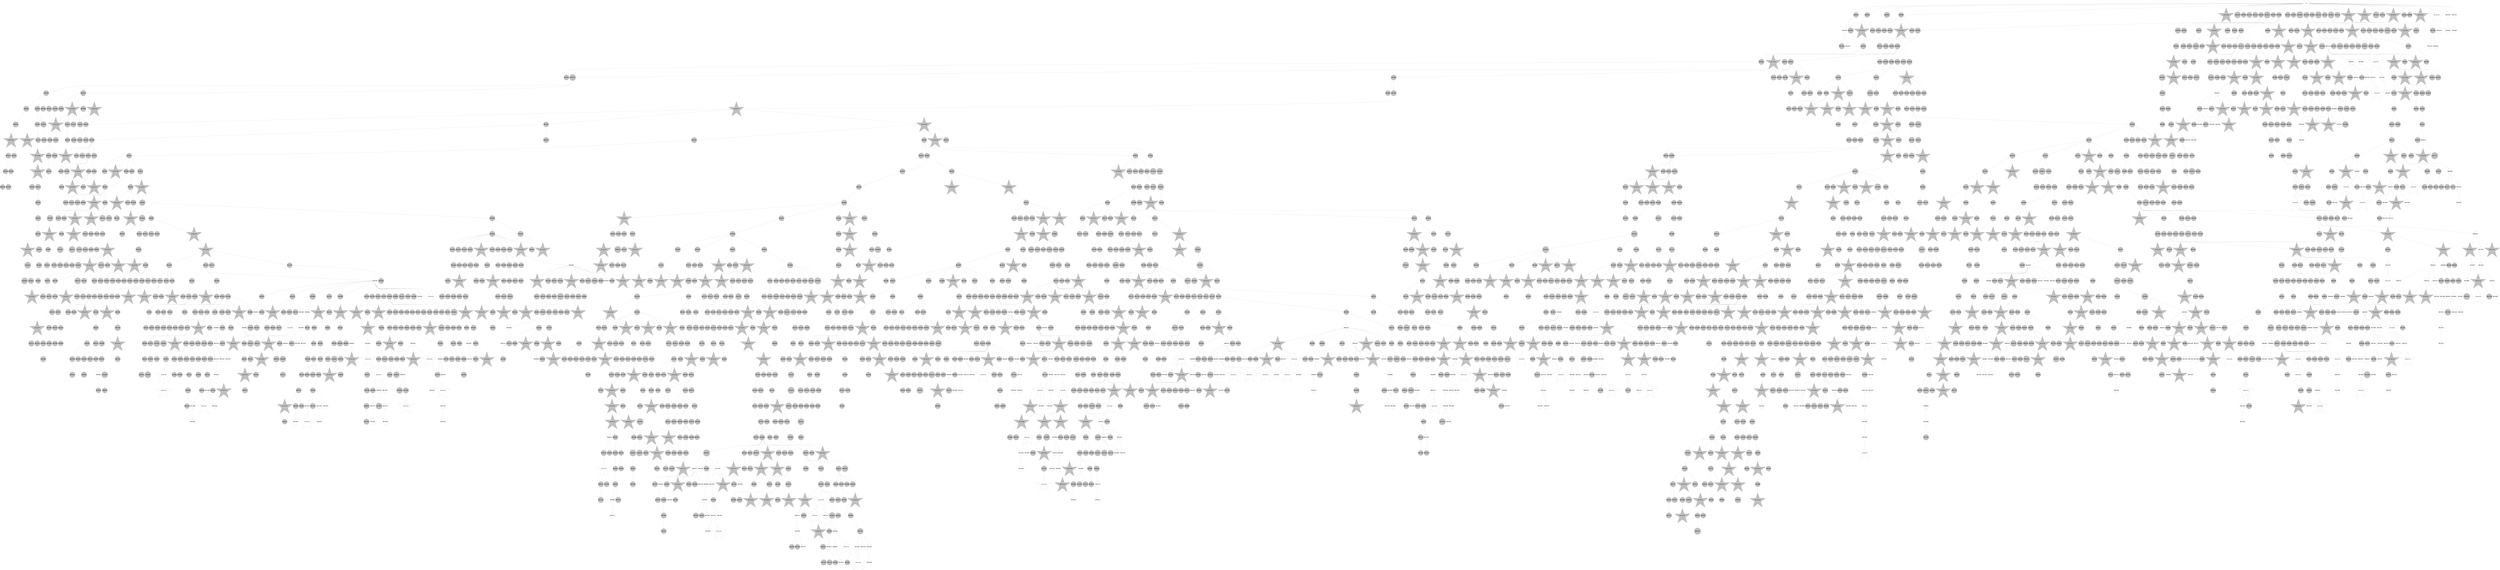 digraph G { 
16385 -> 16480;
16385 -> 16657;
16386 -> 16481;
16386 -> 16538;
16387 -> 16422;
16390 -> 16728;
16391 -> 16658;
16393 -> 16947;
16394 -> 16688;
16394 -> 16758;
16394 -> 16829;
16395 -> 16539;
16398 -> 16540;
16398 -> 16729;
16400 -> 16513;
16401 -> 16541;
16401 -> 16948;
16404 -> 16572;
16410 -> 16514;
16411 -> 16482;
16411 -> 16573;
16411 -> 16689;
16412 -> 16730;
16413 -> 16601;
16415 -> 16454;
16416 -> 16455;
16416 -> 16574;
16416 -> 16628;
16416 -> 16690;
16416 -> 16830;
16417 -> 16659;
16419 -> 16731;
16420 -> 16660;
16423 -> 16515;
16423 -> 16542;
16424 -> 16629;
16424 -> 16661;
16425 -> 16516;
16425 -> 16575;
16425 -> 16602;
16426 -> 16630;
16426 -> 16662;
16426 -> 16793;
16428 -> 16483;
16431 -> 16906;
16432 -> 16543;
16432 -> 16631;
16433 -> 16663;
16437 -> 16517;
16437 -> 16664;
16437 -> 16691;
16437 -> 16732;
16441 -> 16794;
16442 -> 16692;
16448 -> 16484;
16448 -> 16518;
16449 -> 16979;
16449 -> 17310;
16449 -> 17403;
16450 -> 16576;
16454 -> 16733;
16456 -> 16831;
16456 -> 16907;
16456 -> 16949;
16456 -> 16980;
16456 -> 17135;
16456 -> 17268;
16458 -> 16544;
16458 -> 16632;
16460 -> 16519;
16460 -> 16693;
16460 -> 16832;
16462 -> 16795;
16465 -> 16873;
16466 -> 16577;
16466 -> 17226;
16467 -> 16545;
16471 -> 16633;
16474 -> 16520;
16474 -> 16694;
16476 -> 16521;
16477 -> 16695;
16481 -> 17136;
16484 -> 16603;
16484 -> 16634;
16484 -> 17269;
16485 -> 17027;
16486 -> 16546;
16487 -> 16665;
16488 -> 16547;
16489 -> 16548;
16490 -> 16549;
16490 -> 16578;
16491 -> 16579;
16493 -> 16981;
16496 -> 16635;
16496 -> 16874;
16498 -> 16833;
16498 -> 16908;
16498 -> 16982;
16498 -> 17094;
16498 -> 17179;
16499 -> 16580;
16500 -> 16666;
16502 -> 16636;
16502 -> 16696;
16502 -> 16796;
16502 -> 17095;
16503 -> 17096;
16503 -> 17404;
16508 -> 16759;
16508 -> 16797;
14461 -> 14462;
14461 -> 14467;
14461 -> 14468;
14461 -> 14470;
14461 -> 14471;
14461 -> 14498;
14461 -> 14547;
14461 -> 14551;
14461 -> 14567;
14461 -> 14581;
14461 -> 14681;
14461 -> 14717;
14461 -> 14728;
14461 -> 14833;
14461 -> 14869;
14461 -> 14978;
14461 -> 15048;
14461 -> 15134;
14461 -> 15337;
14461 -> 15415;
14461 -> 15527;
14461 -> 15581;
14461 -> 15603;
14461 -> 15632;
14461 -> 15733;
14461 -> 15909;
14461 -> 16336;
14461 -> 16485;
14461 -> 16896;
14461 -> 17017;
14461 -> 17054;
14461 -> 17224;
14461 -> 17265;
16509 -> 16909;
14462 -> 14463;
14462 -> 14464;
14462 -> 14465;
16510 -> 17028;
14465 -> 14466;
16513 -> 16667;
14466 -> 14473;
14467 -> 14469;
16515 -> 16604;
14468 -> 14472;
14468 -> 14474;
14468 -> 14483;
14468 -> 14486;
16517 -> 16637;
16518 -> 16605;
14471 -> 14475;
16519 -> 16798;
16519 -> 16910;
16520 -> 16638;
14473 -> 14481;
16521 -> 16799;
16521 -> 16875;
14474 -> 14482;
16522 -> 16606;
16522 -> 16911;
16522 -> 17029;
16522 -> 17227;
16522 -> 17358;
14475 -> 14476;
14475 -> 14477;
14476 -> 14478;
14476 -> 14479;
16524 -> 16639;
16524 -> 17056;
16524 -> 17180;
14477 -> 14485;
14477 -> 14491;
14477 -> 14494;
14477 -> 14496;
14477 -> 14524;
14477 -> 14533;
14477 -> 14536;
16525 -> 16668;
14478 -> 14480;
14480 -> 14484;
14480 -> 14487;
16529 -> 16669;
14484 -> 14488;
14484 -> 14492;
14484 -> 14516;
14484 -> 14534;
14484 -> 14548;
16532 -> 16581;
16532 -> 16876;
16532 -> 16912;
14485 -> 14497;
14485 -> 14499;
14485 -> 14509;
14485 -> 14517;
14485 -> 14520;
14485 -> 14528;
14486 -> 14489;
16534 -> 16670;
16534 -> 16877;
14487 -> 14490;
14487 -> 14493;
14487 -> 14506;
14487 -> 14507;
16535 -> 16734;
14488 -> 14518;
16536 -> 16607;
16537 -> 16760;
16538 -> 16640;
16538 -> 16697;
16538 -> 16800;
16538 -> 16834;
14492 -> 14495;
14492 -> 14503;
16540 -> 16582;
16540 -> 16835;
14493 -> 14500;
14493 -> 14511;
14493 -> 14540;
16541 -> 16698;
14495 -> 14504;
14495 -> 14519;
14496 -> 14510;
14496 -> 14529;
14496 -> 14537;
14497 -> 14501;
14497 -> 14512;
16546 -> 16608;
14500 -> 14502;
14500 -> 14505;
16548 -> 16699;
16548 -> 16913;
16548 -> 17097;
16549 -> 16609;
16549 -> 16761;
16549 -> 16836;
14502 -> 14508;
14502 -> 14513;
14502 -> 14514;
16550 -> 16735;
16550 -> 16762;
16550 -> 16837;
16550 -> 16914;
14503 -> 14515;
16553 -> 16641;
16553 -> 16671;
14507 -> 14521;
14510 -> 14526;
14510 -> 14556;
14510 -> 14560;
14510 -> 14579;
14511 -> 14522;
16559 -> 16700;
16559 -> 16983;
16559 -> 17030;
16559 -> 17137;
16559 -> 17228;
14512 -> 14543;
16560 -> 16736;
16560 -> 17057;
14513 -> 14530;
14513 -> 14544;
16565 -> 16672;
14518 -> 14523;
16567 -> 16642;
14520 -> 14531;
16570 -> 16801;
16570 -> 16878;
14523 -> 14525;
14523 -> 14527;
14525 -> 14538;
14525 -> 14552;
16573 -> 16984;
16573 -> 17031;
14526 -> 14535;
16575 -> 16673;
14528 -> 14545;
14528 -> 14549;
16576 -> 16643;
14529 -> 14558;
14529 -> 14561;
14530 -> 14532;
14530 -> 14541;
14531 -> 14539;
16579 -> 16644;
16579 -> 16763;
16580 -> 16645;
16581 -> 16764;
14537 -> 14553;
14537 -> 14562;
14537 -> 14572;
14537 -> 14586;
14537 -> 14618;
14537 -> 14623;
14538 -> 14542;
14538 -> 14546;
16587 -> 16838;
16587 -> 16950;
16588 -> 16701;
14541 -> 14554;
14543 -> 14550;
14543 -> 14555;
14543 -> 14557;
16591 -> 16674;
16592 -> 16765;
16592 -> 17058;
16595 -> 16737;
16595 -> 17181;
16596 -> 16675;
16596 -> 16702;
16596 -> 16802;
16596 -> 17098;
16596 -> 17138;
14550 -> 14568;
14550 -> 14577;
14550 -> 14604;
16598 -> 16646;
16598 -> 16766;
16599 -> 16703;
16599 -> 16803;
16600 -> 16647;
16600 -> 16767;
16600 -> 17032;
16600 -> 17311;
14553 -> 14559;
14553 -> 14573;
14554 -> 14563;
14555 -> 14596;
14555 -> 14643;
14556 -> 14564;
14556 -> 14582;
14556 -> 14587;
16604 -> 16804;
16604 -> 16839;
16604 -> 16985;
14557 -> 14565;
14557 -> 14569;
14557 -> 14574;
14557 -> 14583;
16605 -> 17099;
16605 -> 17229;
16606 -> 16676;
16606 -> 16805;
16606 -> 16840;
14559 -> 14566;
16607 -> 16806;
16607 -> 16841;
16607 -> 16951;
14560 -> 14570;
14560 -> 14578;
16608 -> 16738;
14561 -> 14571;
14561 -> 14608;
16609 -> 16648;
14563 -> 14575;
16612 -> 16768;
14565 -> 14580;
14567 -> 14576;
14567 -> 14593;
16616 -> 17100;
16616 -> 17359;
14569 -> 14584;
14569 -> 14615;
14569 -> 14624;
16617 -> 16915;
16617 -> 16952;
16617 -> 17059;
14570 -> 14590;
14572 -> 14625;
16620 -> 17060;
16620 -> 17405;
14573 -> 14597;
14573 -> 14630;
16621 -> 16739;
16621 -> 16842;
14574 -> 14591;
14575 -> 14588;
14575 -> 14609;
16626 -> 16769;
14580 -> 14592;
14580 -> 14594;
14580 -> 14598;
14580 -> 14628;
14580 -> 14631;
16628 -> 16916;
14581 -> 14585;
14581 -> 14601;
16629 -> 16953;
16629 -> 16986;
16630 -> 16807;
16630 -> 17139;
16632 -> 16879;
14585 -> 14589;
14586 -> 14602;
14586 -> 14611;
14586 -> 14626;
14588 -> 14605;
14589 -> 14595;
16638 -> 17182;
14591 -> 14599;
16639 -> 17101;
16640 -> 16740;
16640 -> 16770;
16640 -> 17140;
14593 -> 14603;
14593 -> 14616;
16641 -> 17061;
14595 -> 14600;
16643 -> 16677;
16643 -> 16808;
16643 -> 16954;
14596 -> 14612;
14596 -> 14619;
14596 -> 14637;
14596 -> 14639;
14596 -> 14647;
14598 -> 14632;
16648 -> 16678;
16648 -> 16809;
16648 -> 17033;
14601 -> 14644;
16649 -> 16704;
16649 -> 16771;
16649 -> 16880;
16649 -> 17141;
16649 -> 17312;
14602 -> 14606;
14602 -> 14670;
14602 -> 14712;
16650 -> 16955;
14603 -> 14607;
16651 -> 16741;
16651 -> 16987;
14605 -> 14617;
14605 -> 14640;
16653 -> 16843;
14606 -> 14613;
16654 -> 16844;
16654 -> 17102;
14607 -> 14610;
14607 -> 14614;
14608 -> 14633;
16656 -> 16988;
14609 -> 14648;
14610 -> 14620;
16659 -> 16742;
16659 -> 17103;
16660 -> 16881;
14613 -> 14629;
14613 -> 14671;
14613 -> 14682;
16662 -> 16705;
14615 -> 14621;
14615 -> 14649;
16663 -> 16772;
14616 -> 14622;
16666 -> 16773;
16666 -> 16845;
14620 -> 14627;
14620 -> 14651;
16668 -> 16743;
14621 -> 14674;
14622 -> 14659;
14622 -> 14675;
16670 -> 17062;
16671 -> 16706;
14624 -> 14634;
14624 -> 14635;
14624 -> 14641;
14624 -> 14645;
14624 -> 14655;
14624 -> 14662;
16672 -> 16810;
16673 -> 17104;
14627 -> 14652;
14627 -> 14672;
16675 -> 16774;
14628 -> 14642;
16676 -> 16775;
16676 -> 16917;
14630 -> 14653;
14630 -> 14656;
14630 -> 14666;
14630 -> 14667;
16678 -> 16707;
16678 -> 16811;
16678 -> 16882;
16678 -> 16956;
14631 -> 14636;
14632 -> 14646;
14632 -> 14676;
14632 -> 14690;
14632 -> 14694;
16680 -> 17105;
16680 -> 17183;
14633 -> 14638;
14633 -> 14657;
16681 -> 17106;
16682 -> 16812;
16683 -> 16744;
16685 -> 16745;
16686 -> 17360;
14639 -> 14658;
14639 -> 14713;
14639 -> 14737;
14641 -> 14650;
14641 -> 14654;
16689 -> 16989;
16689 -> 17361;
14642 -> 14695;
14642 -> 14718;
14642 -> 14768;
14642 -> 14815;
16690 -> 16846;
16691 -> 16813;
16691 -> 16918;
16691 -> 17142;
16691 -> 17362;
14647 -> 14668;
14647 -> 14673;
16695 -> 16847;
14649 -> 14660;
14649 -> 14663;
16697 -> 16746;
16697 -> 16814;
16697 -> 16919;
14650 -> 14669;
14650 -> 14696;
14650 -> 14709;
16698 -> 16848;
16698 -> 17107;
16698 -> 17230;
16700 -> 16776;
16700 -> 17034;
16700 -> 17108;
16700 -> 17363;
16700 -> 17406;
14653 -> 14664;
14653 -> 14677;
16702 -> 16747;
14655 -> 14661;
14655 -> 14665;
14655 -> 14678;
16704 -> 16920;
16704 -> 17184;
16705 -> 16921;
16705 -> 16990;
16705 -> 17035;
16705 -> 17143;
16707 -> 16777;
14661 -> 14697;
16710 -> 17109;
14663 -> 14679;
16711 -> 16778;
16711 -> 17270;
16712 -> 16883;
16712 -> 17063;
16713 -> 16849;
14666 -> 14706;
16714 -> 16957;
16714 -> 17064;
16714 -> 17313;
14667 -> 14683;
14668 -> 14684;
16716 -> 16884;
16716 -> 17407;
16716 -> 17454;
14669 -> 14685;
14669 -> 14719;
14669 -> 14729;
14669 -> 14738;
14669 -> 14769;
16717 -> 16779;
16717 -> 16922;
14670 -> 14744;
16719 -> 16885;
16719 -> 16991;
16719 -> 17036;
14672 -> 14686;
14672 -> 14691;
16720 -> 16850;
14673 -> 14680;
14673 -> 14710;
14674 -> 14702;
16723 -> 16815;
14676 -> 14687;
16724 -> 16851;
14677 -> 14692;
14677 -> 14698;
14677 -> 14724;
14677 -> 14756;
14678 -> 14688;
16726 -> 16852;
16726 -> 17144;
16726 -> 17314;
14679 -> 14714;
14679 -> 14730;
14679 -> 14758;
14679 -> 14773;
14679 -> 14865;
14679 -> 14886;
16727 -> 16780;
16727 -> 16958;
16727 -> 17271;
16728 -> 16923;
14681 -> 14707;
14682 -> 14689;
14683 -> 14703;
14684 -> 14693;
16732 -> 16781;
14685 -> 14720;
14685 -> 14731;
16733 -> 17110;
16733 -> 17231;
16733 -> 17315;
16734 -> 16782;
16734 -> 16886;
16735 -> 16853;
16735 -> 16887;
16735 -> 16924;
16735 -> 16959;
16735 -> 16992;
16735 -> 17364;
14689 -> 14700;
14690 -> 14699;
14691 -> 14708;
14691 -> 14715;
14691 -> 14725;
16740 -> 17272;
16740 -> 17365;
16741 -> 16783;
14694 -> 14701;
14694 -> 14716;
14694 -> 14739;
14694 -> 14759;
14695 -> 14732;
16743 -> 17037;
16743 -> 17455;
14696 -> 14721;
14696 -> 14733;
14696 -> 14745;
16744 -> 16925;
16744 -> 17456;
14697 -> 14704;
16745 -> 17145;
14700 -> 14711;
14700 -> 14740;
14701 -> 14705;
16749 -> 17273;
14702 -> 14726;
14702 -> 14823;
14702 -> 14905;
14702 -> 14935;
14702 -> 14945;
16750 -> 16816;
14703 -> 14741;
14703 -> 14746;
14703 -> 14808;
14703 -> 14896;
14703 -> 14936;
14703 -> 14979;
14703 -> 15012;
14703 -> 15095;
16751 -> 16817;
16751 -> 16926;
16751 -> 17146;
14704 -> 14722;
16752 -> 17065;
14705 -> 14742;
16753 -> 16818;
14707 -> 14828;
16755 -> 17066;
16756 -> 16819;
16756 -> 16854;
16757 -> 17067;
16757 -> 17274;
16757 -> 17366;
14710 -> 14727;
16759 -> 16855;
14712 -> 14747;
14712 -> 14753;
14712 -> 14801;
14712 -> 14887;
14712 -> 15082;
14712 -> 15135;
14713 -> 14774;
16761 -> 16888;
16761 -> 16960;
16761 -> 17068;
16761 -> 17275;
14715 -> 14734;
16763 -> 16820;
16763 -> 17185;
14716 -> 14723;
14716 -> 14760;
14716 -> 14780;
14717 -> 14816;
14717 -> 14879;
14717 -> 14888;
14717 -> 14980;
16767 -> 16856;
14721 -> 14743;
14721 -> 14761;
14721 -> 14781;
16769 -> 16821;
14722 -> 14782;
16770 -> 16889;
16770 -> 16927;
16770 -> 17367;
14723 -> 14735;
16771 -> 16890;
14724 -> 14795;
14724 -> 14889;
14724 -> 14906;
14724 -> 14912;
14724 -> 14937;
16772 -> 16857;
14725 -> 14762;
14725 -> 14775;
14726 -> 14880;
14726 -> 14897;
14726 -> 14952;
14726 -> 14981;
14727 -> 14736;
16775 -> 16858;
16775 -> 16891;
16775 -> 17111;
16776 -> 17232;
16776 -> 17316;
14729 -> 14748;
14729 -> 14817;
14729 -> 14824;
16779 -> 17038;
16780 -> 16961;
14733 -> 14749;
14733 -> 14763;
14734 -> 14750;
14734 -> 14825;
14735 -> 14764;
14735 -> 14770;
16783 -> 17039;
16783 -> 17112;
14736 -> 14776;
16785 -> 16928;
16785 -> 16993;
14739 -> 14751;
14739 -> 14791;
14741 -> 14752;
14742 -> 14771;
14742 -> 14792;
14743 -> 14796;
14743 -> 14854;
14743 -> 14890;
14743 -> 14907;
14743 -> 14922;
16791 -> 16859;
16791 -> 16892;
16791 -> 16929;
16791 -> 17147;
14745 -> 14754;
14745 -> 14772;
14747 -> 14755;
14747 -> 14765;
14747 -> 14783;
14747 -> 14793;
14747 -> 14797;
14747 -> 14818;
16795 -> 16860;
16795 -> 16994;
16795 -> 17276;
16795 -> 17408;
14748 -> 14757;
14748 -> 14766;
16796 -> 16995;
16796 -> 17277;
14752 -> 14767;
16800 -> 16861;
14753 -> 14798;
14754 -> 14848;
14754 -> 14994;
14754 -> 15065;
14754 -> 15083;
16802 -> 16930;
14755 -> 14777;
14755 -> 14829;
16803 -> 16996;
16803 -> 17148;
16804 -> 16931;
16804 -> 16997;
16805 -> 16932;
16805 -> 16962;
16805 -> 17040;
14758 -> 14834;
16806 -> 16893;
16807 -> 16963;
14760 -> 14778;
14760 -> 14784;
14763 -> 14785;
14763 -> 14855;
16811 -> 16894;
16811 -> 17149;
16811 -> 17233;
14765 -> 14802;
14765 -> 14819;
14765 -> 14842;
16813 -> 17186;
16813 -> 17278;
14766 -> 14826;
14766 -> 14835;
14766 -> 14843;
14766 -> 14938;
16814 -> 16933;
14767 -> 14786;
14767 -> 14794;
14767 -> 14799;
16815 -> 16998;
14768 -> 14820;
14769 -> 14803;
16817 -> 16999;
16817 -> 17279;
14770 -> 14779;
16818 -> 17150;
14772 -> 14787;
14773 -> 14788;
14776 -> 14809;
16824 -> 17000;
14777 -> 14789;
14777 -> 14800;
14777 -> 14866;
16825 -> 16964;
14779 -> 14790;
16827 -> 16934;
14780 -> 14810;
16829 -> 17234;
16829 -> 17409;
16832 -> 17041;
16832 -> 17069;
14786 -> 14811;
14786 -> 14870;
14787 -> 14804;
14787 -> 14830;
16835 -> 17070;
14789 -> 14923;
14789 -> 15066;
16837 -> 17001;
16837 -> 17042;
16838 -> 17280;
16838 -> 17410;
14791 -> 14821;
14793 -> 14805;
14793 -> 14844;
14793 -> 14849;
16841 -> 17113;
14795 -> 14806;
16843 -> 16935;
16843 -> 17114;
14796 -> 14812;
16844 -> 16936;
16844 -> 16965;
16844 -> 17281;
16845 -> 17043;
16845 -> 17071;
16845 -> 17187;
16845 -> 17368;
14798 -> 14813;
14798 -> 14836;
14799 -> 14807;
14799 -> 14856;
14799 -> 14881;
16847 -> 16895;
16847 -> 17151;
16850 -> 17115;
16850 -> 17152;
16850 -> 17235;
16850 -> 17317;
14804 -> 14857;
14805 -> 14867;
14805 -> 14908;
14805 -> 15021;
14805 -> 15084;
14805 -> 15115;
16853 -> 17002;
14806 -> 14831;
14807 -> 14814;
14807 -> 14822;
14807 -> 14837;
14807 -> 14845;
14807 -> 14850;
14808 -> 14953;
16856 -> 16937;
14809 -> 14827;
14811 -> 14838;
14811 -> 14858;
14811 -> 14924;
14811 -> 15168;
16860 -> 17153;
14814 -> 14846;
14814 -> 14871;
14815 -> 14872;
14815 -> 14891;
14815 -> 14909;
14816 -> 14898;
14818 -> 14839;
14818 -> 14859;
16867 -> 16938;
16868 -> 17072;
16868 -> 17369;
16869 -> 16939;
14822 -> 14840;
14822 -> 14868;
14822 -> 14873;
16870 -> 16940;
16870 -> 17154;
16870 -> 17318;
14823 -> 14847;
16871 -> 17044;
16871 -> 17188;
16871 -> 17411;
14824 -> 14860;
16872 -> 17236;
16874 -> 16941;
16874 -> 16966;
14827 -> 14832;
16877 -> 17003;
14830 -> 14874;
14832 -> 14841;
14834 -> 14851;
14834 -> 14861;
16882 -> 17045;
16883 -> 16967;
16883 -> 17412;
16884 -> 17116;
16884 -> 17189;
16884 -> 17237;
14837 -> 14862;
14837 -> 14899;
16885 -> 17073;
16885 -> 17155;
16885 -> 17319;
16887 -> 16968;
16887 -> 17238;
16887 -> 17370;
14840 -> 14875;
14840 -> 14925;
14842 -> 14852;
14842 -> 14913;
14842 -> 14939;
14842 -> 14968;
16890 -> 17117;
16890 -> 17282;
14844 -> 14892;
14844 -> 14914;
14846 -> 14853;
16894 -> 17413;
14847 -> 14863;
14847 -> 14882;
14847 -> 14915;
14847 -> 14954;
16895 -> 17239;
14848 -> 14946;
16897 -> 17004;
14850 -> 14864;
16898 -> 17046;
16898 -> 17283;
14851 -> 14876;
14851 -> 14926;
14851 -> 14940;
16900 -> 17005;
16900 -> 17240;
16901 -> 17414;
14854 -> 14877;
16902 -> 16969;
16902 -> 17047;
16902 -> 17118;
14855 -> 14916;
16903 -> 17006;
16904 -> 17074;
14857 -> 14917;
16906 -> 17119;
16908 -> 17284;
16908 -> 17371;
14861 -> 14900;
16909 -> 17007;
16909 -> 17156;
14863 -> 14883;
14864 -> 14884;
14865 -> 14878;
14865 -> 14893;
16913 -> 17008;
14866 -> 14927;
16914 -> 17048;
16914 -> 17372;
16914 -> 17457;
14867 -> 14901;
14867 -> 14969;
14868 -> 14995;
14868 -> 15085;
14868 -> 15116;
14870 -> 14885;
16918 -> 17157;
16919 -> 17009;
14872 -> 14955;
14872 -> 14970;
14876 -> 14941;
14876 -> 14956;
14876 -> 14996;
14876 -> 15049;
14876 -> 15117;
14876 -> 15149;
14876 -> 15203;
14878 -> 14894;
14878 -> 14902;
14878 -> 14918;
14878 -> 14957;
14878 -> 14982;
14878 -> 14997;
16926 -> 17075;
16926 -> 17320;
14879 -> 14958;
14879 -> 15118;
14879 -> 15169;
14879 -> 15185;
14879 -> 15216;
14879 -> 15257;
14882 -> 14959;
14882 -> 14983;
14882 -> 15217;
16930 -> 16970;
14883 -> 14895;
14883 -> 14903;
14883 -> 14947;
14883 -> 14998;
14884 -> 14928;
16932 -> 17010;
14885 -> 14904;
14885 -> 14929;
14885 -> 14960;
14885 -> 14999;
16933 -> 17011;
16933 -> 17158;
16934 -> 17241;
16934 -> 17321;
14888 -> 14910;
14888 -> 14919;
14888 -> 14971;
16937 -> 17076;
16937 -> 17190;
16937 -> 17415;
16938 -> 17012;
16938 -> 17120;
14891 -> 14920;
14891 -> 14930;
14891 -> 14942;
14891 -> 15035;
16940 -> 16971;
16940 -> 17077;
16943 -> 17013;
14897 -> 14911;
16945 -> 17191;
16946 -> 17285;
14900 -> 14948;
14901 -> 14961;
14901 -> 15000;
16951 -> 17416;
16952 -> 17192;
14905 -> 14984;
16953 -> 17014;
14906 -> 14931;
14906 -> 14943;
14906 -> 14949;
14906 -> 15007;
16954 -> 17015;
16954 -> 17193;
16954 -> 17373;
16955 -> 17194;
16956 -> 17121;
14909 -> 14972;
14909 -> 15022;
14910 -> 14921;
14910 -> 14932;
14910 -> 14950;
14910 -> 14962;
16958 -> 17374;
14911 -> 14933;
16960 -> 17049;
16960 -> 17195;
16960 -> 17242;
16960 -> 17417;
14914 -> 15013;
14915 -> 14951;
14915 -> 15023;
14915 -> 15055;
14915 -> 15086;
16963 -> 17286;
14916 -> 15036;
14916 -> 15067;
14916 -> 15119;
16966 -> 17016;
16966 -> 17196;
14920 -> 14934;
16968 -> 17050;
16969 -> 17078;
16969 -> 17243;
14922 -> 15014;
14922 -> 15056;
14922 -> 15150;
14923 -> 15024;
14923 -> 15037;
14925 -> 14963;
14925 -> 14973;
14925 -> 14985;
14925 -> 15120;
14926 -> 14964;
14926 -> 14986;
16974 -> 17197;
16974 -> 17418;
14927 -> 14965;
16975 -> 17287;
14928 -> 15001;
16976 -> 17198;
16977 -> 17288;
16977 -> 17419;
16978 -> 17079;
16979 -> 17051;
14934 -> 14944;
14934 -> 14987;
14934 -> 15008;
14935 -> 14966;
16983 -> 17458;
14936 -> 14974;
14937 -> 15050;
14937 -> 15057;
14938 -> 15051;
14939 -> 14988;
16988 -> 17122;
16988 -> 17322;
16988 -> 17420;
14941 -> 14967;
14941 -> 15058;
16989 -> 17159;
16989 -> 17199;
16989 -> 17459;
14943 -> 15096;
16991 -> 17052;
16991 -> 17123;
16991 -> 17160;
14944 -> 14975;
14944 -> 15015;
14944 -> 15204;
14945 -> 14976;
16995 -> 17200;
16995 -> 17421;
16997 -> 17161;
14950 -> 14989;
14950 -> 15038;
16998 -> 17162;
16999 -> 17124;
14952 -> 15059;
14952 -> 15382;
14953 -> 14990;
17001 -> 17053;
14954 -> 15068;
14955 -> 14991;
14956 -> 14992;
17004 -> 17323;
17005 -> 17422;
17006 -> 17080;
17006 -> 17201;
17006 -> 17324;
17006 -> 17460;
14959 -> 14993;
17007 -> 17081;
17007 -> 17423;
14960 -> 15039;
14960 -> 15097;
17008 -> 17163;
14963 -> 15016;
17012 -> 17082;
14965 -> 15009;
14965 -> 15017;
17013 -> 17125;
17013 -> 17325;
17013 -> 17375;
14966 -> 14977;
17014 -> 17202;
14967 -> 15002;
14967 -> 15121;
14968 -> 15060;
17016 -> 17164;
17019 -> 17376;
14972 -> 15010;
14972 -> 15235;
14972 -> 15443;
14972 -> 15505;
14972 -> 15555;
14972 -> 15655;
14972 -> 15836;
14972 -> 15857;
14972 -> 15880;
14972 -> 15997;
14972 -> 16084;
14974 -> 15122;
17022 -> 17126;
17022 -> 17165;
17022 -> 17244;
14976 -> 15025;
14976 -> 15061;
14976 -> 15069;
14978 -> 15052;
14978 -> 15236;
14978 -> 15273;
14978 -> 15383;
14978 -> 15416;
17026 -> 17083;
17026 -> 17127;
17026 -> 17326;
17026 -> 17377;
17027 -> 17289;
17027 -> 17461;
14980 -> 15003;
14980 -> 15040;
17028 -> 17245;
14981 -> 15026;
17029 -> 17327;
14982 -> 15098;
14982 -> 15123;
14982 -> 15394;
17030 -> 17084;
14983 -> 15041;
17031 -> 17328;
14984 -> 15004;
17032 -> 17203;
17032 -> 17329;
17032 -> 17424;
17032 -> 17462;
14985 -> 15005;
14986 -> 15006;
14986 -> 15027;
14986 -> 15151;
17035 -> 17085;
14988 -> 15018;
14988 -> 15152;
14988 -> 15237;
17036 -> 17204;
14989 -> 15170;
17037 -> 17086;
17038 -> 17087;
17038 -> 17330;
17038 -> 17378;
14991 -> 15099;
14991 -> 15124;
14991 -> 15136;
14991 -> 15205;
17039 -> 17128;
14992 -> 15125;
14992 -> 15153;
14992 -> 15506;
14993 -> 15028;
17041 -> 17205;
17041 -> 17379;
17042 -> 17206;
14995 -> 15019;
14995 -> 15100;
14995 -> 15154;
14995 -> 15186;
14995 -> 15258;
15001 -> 15011;
15002 -> 15020;
15002 -> 15029;
15002 -> 15101;
17050 -> 17129;
15003 -> 15042;
17051 -> 17088;
17051 -> 17290;
17051 -> 17425;
15004 -> 15137;
17053 -> 17207;
17053 -> 17246;
17053 -> 17463;
15006 -> 15030;
17054 -> 17208;
17054 -> 17426;
15007 -> 15031;
15008 -> 15032;
15008 -> 15070;
15008 -> 15171;
15008 -> 15206;
15008 -> 15259;
15008 -> 15338;
15009 -> 15087;
15009 -> 15218;
17057 -> 17380;
15013 -> 15033;
15013 -> 15043;
15013 -> 15088;
15013 -> 15138;
15013 -> 15187;
15013 -> 15429;
15015 -> 15071;
17063 -> 17247;
17065 -> 17248;
15018 -> 15044;
17066 -> 17331;
15019 -> 15034;
15020 -> 15102;
15020 -> 15207;
17069 -> 17209;
17069 -> 17332;
15022 -> 15045;
17071 -> 17210;
17071 -> 17333;
17071 -> 17381;
15025 -> 15155;
15025 -> 15219;
15025 -> 15238;
15025 -> 15339;
15028 -> 15046;
15028 -> 15062;
17076 -> 17166;
15029 -> 15047;
15029 -> 15072;
15029 -> 15274;
17080 -> 17249;
17081 -> 17130;
17081 -> 17167;
15035 -> 15103;
17083 -> 17168;
15036 -> 15139;
15037 -> 15053;
15037 -> 15239;
15038 -> 15104;
15038 -> 15156;
15038 -> 15507;
17086 -> 17131;
17086 -> 17211;
15040 -> 15126;
17088 -> 17250;
17088 -> 17427;
17089 -> 17169;
15042 -> 15073;
15042 -> 15172;
15042 -> 15417;
17090 -> 17334;
17090 -> 17464;
15043 -> 15054;
15043 -> 15089;
15043 -> 15173;
15043 -> 15275;
17091 -> 17291;
17091 -> 17335;
15044 -> 15063;
17093 -> 17251;
17093 -> 17292;
15046 -> 15140;
17094 -> 17465;
15047 -> 15074;
15048 -> 15064;
15048 -> 15075;
15050 -> 15090;
15051 -> 15076;
15052 -> 15127;
15053 -> 15091;
15053 -> 15105;
17101 -> 17170;
17101 -> 17212;
17101 -> 17252;
17101 -> 17336;
15054 -> 15077;
17102 -> 17337;
15055 -> 15078;
15055 -> 15092;
15055 -> 15174;
15055 -> 15340;
15055 -> 15462;
15055 -> 15734;
17104 -> 17338;
15057 -> 15079;
17105 -> 17171;
15058 -> 15260;
15058 -> 15276;
15059 -> 15080;
15059 -> 15106;
15059 -> 15240;
17107 -> 17172;
17107 -> 17293;
15060 -> 15188;
15060 -> 15341;
15062 -> 15081;
15062 -> 15107;
15062 -> 15157;
15062 -> 15220;
15062 -> 15241;
15062 -> 15301;
15062 -> 15360;
17110 -> 17213;
17110 -> 17466;
15064 -> 15221;
15065 -> 15108;
15066 -> 15208;
15066 -> 15444;
15066 -> 15633;
15067 -> 15128;
15067 -> 15141;
15067 -> 15222;
15067 -> 15342;
15067 -> 15463;
17115 -> 17428;
15068 -> 15109;
15068 -> 15175;
15068 -> 15242;
15068 -> 15361;
15068 -> 15395;
15068 -> 15430;
15068 -> 15464;
15068 -> 15556;
15068 -> 15604;
17116 -> 17214;
15069 -> 15110;
17118 -> 17173;
17118 -> 17467;
17119 -> 17294;
17119 -> 17382;
17121 -> 17429;
17122 -> 17174;
17122 -> 17339;
15076 -> 15093;
15076 -> 15277;
15076 -> 15302;
15076 -> 15445;
15078 -> 15176;
17126 -> 17215;
17126 -> 17340;
15079 -> 15094;
15080 -> 15177;
15081 -> 15111;
15081 -> 15142;
15082 -> 15112;
15082 -> 15129;
15082 -> 15189;
15082 -> 15303;
17131 -> 17253;
15085 -> 15178;
17135 -> 17295;
17135 -> 17430;
15088 -> 15113;
15088 -> 15179;
15088 -> 15362;
15088 -> 15418;
17136 -> 17431;
15091 -> 15114;
15091 -> 15278;
15091 -> 15528;
15091 -> 15557;
15092 -> 15130;
15092 -> 15143;
15092 -> 15158;
17140 -> 17216;
15093 -> 15396;
15093 -> 15446;
17141 -> 17217;
15094 -> 15144;
15094 -> 15159;
15095 -> 15145;
15095 -> 15160;
15095 -> 15180;
15096 -> 15190;
17145 -> 17218;
17145 -> 17254;
15099 -> 15146;
15099 -> 15161;
15099 -> 15243;
15099 -> 15384;
15100 -> 15181;
17148 -> 17383;
15101 -> 15131;
15102 -> 15209;
15102 -> 15385;
15103 -> 15191;
15103 -> 15261;
15103 -> 15279;
15103 -> 15322;
17153 -> 17219;
17153 -> 17255;
15107 -> 15132;
15107 -> 15162;
15107 -> 15363;
15108 -> 15223;
15108 -> 15304;
15109 -> 15133;
15109 -> 15192;
17157 -> 17220;
17157 -> 17256;
15111 -> 15147;
15111 -> 15193;
15111 -> 15244;
15111 -> 15262;
15111 -> 15364;
15111 -> 15465;
15111 -> 15529;
15112 -> 15210;
15112 -> 15224;
15112 -> 15343;
15113 -> 15211;
17163 -> 17221;
17164 -> 17341;
15117 -> 15305;
17165 -> 17222;
17167 -> 17342;
15120 -> 15163;
15120 -> 15280;
15121 -> 15164;
15121 -> 15194;
17169 -> 17223;
17169 -> 17257;
17170 -> 17296;
17170 -> 17384;
15123 -> 15182;
15123 -> 15245;
15125 -> 15165;
15125 -> 15225;
15125 -> 15263;
15125 -> 15281;
15125 -> 15365;
17174 -> 17258;
17174 -> 17343;
15127 -> 15195;
15128 -> 15148;
17176 -> 17259;
15129 -> 15419;
17180 -> 17297;
15133 -> 15196;
15133 -> 15397;
15133 -> 15530;
17181 -> 17344;
15135 -> 15678;
15135 -> 16063;
15136 -> 15166;
15137 -> 15167;
15137 -> 15246;
17189 -> 17298;
15144 -> 15282;
15145 -> 15183;
15145 -> 15197;
15145 -> 15247;
15146 -> 15323;
15146 -> 15344;
15148 -> 15198;
17196 -> 17345;
15149 -> 15306;
15149 -> 15447;
15149 -> 15466;
15149 -> 15484;
15150 -> 15212;
15150 -> 15264;
15150 -> 15283;
15150 -> 15345;
15150 -> 15448;
15150 -> 15605;
15150 -> 15634;
15150 -> 15679;
17198 -> 17299;
15154 -> 15199;
17202 -> 17468;
15155 -> 15200;
15158 -> 15226;
15158 -> 15324;
15158 -> 15346;
17206 -> 17260;
17206 -> 17300;
15159 -> 15227;
15159 -> 15265;
15159 -> 15325;
15159 -> 15467;
15160 -> 15248;
15160 -> 15366;
15160 -> 15398;
17208 -> 17385;
17208 -> 17432;
15161 -> 15228;
15161 -> 15284;
15161 -> 15307;
15161 -> 15367;
15162 -> 15229;
15162 -> 15249;
15163 -> 15230;
17211 -> 17261;
15164 -> 15184;
15164 -> 15250;
15164 -> 15266;
17212 -> 17346;
17214 -> 17262;
17214 -> 17469;
15167 -> 15285;
15167 -> 15308;
15167 -> 15368;
15167 -> 15449;
15167 -> 15558;
15167 -> 15635;
17215 -> 17263;
17215 -> 17301;
17216 -> 17302;
15169 -> 15559;
15169 -> 15858;
15169 -> 15881;
15169 -> 15910;
15170 -> 15286;
17218 -> 17264;
15171 -> 15201;
15172 -> 15485;
15173 -> 15287;
15173 -> 15309;
15173 -> 15326;
15174 -> 15202;
15174 -> 15213;
17222 -> 17303;
15175 -> 15288;
15175 -> 15386;
15176 -> 15289;
15176 -> 15347;
17224 -> 17470;
15178 -> 15231;
15178 -> 15760;
15180 -> 15387;
15181 -> 15232;
15182 -> 15214;
15182 -> 15251;
15182 -> 15468;
15182 -> 15636;
15182 -> 15680;
15182 -> 15819;
15182 -> 16105;
15182 -> 16158;
15182 -> 16226;
15183 -> 15252;
15185 -> 15215;
15186 -> 15399;
17234 -> 17471;
15188 -> 15233;
15188 -> 15290;
15188 -> 15327;
15188 -> 15348;
15190 -> 15291;
15190 -> 15369;
15190 -> 15388;
15191 -> 15267;
15191 -> 15310;
15191 -> 15349;
17241 -> 17304;
15195 -> 15292;
17243 -> 17305;
15199 -> 15253;
15199 -> 15293;
15201 -> 15294;
17249 -> 17306;
17250 -> 17433;
15203 -> 15268;
15203 -> 15311;
17251 -> 17434;
15206 -> 15681;
15207 -> 15234;
15208 -> 15269;
15210 -> 15254;
15210 -> 15328;
15210 -> 15469;
17258 -> 17307;
17260 -> 17308;
17260 -> 17347;
15213 -> 15329;
15213 -> 15350;
15213 -> 15370;
15214 -> 15255;
17263 -> 17386;
17263 -> 17472;
17265 -> 17473;
15218 -> 15330;
15218 -> 15606;
15220 -> 15331;
15220 -> 15351;
15220 -> 15431;
17268 -> 17474;
15222 -> 15432;
15223 -> 15400;
15223 -> 15531;
15223 -> 15607;
15224 -> 15295;
15225 -> 15450;
15225 -> 15470;
15225 -> 15532;
15226 -> 15296;
15226 -> 15371;
17275 -> 17387;
17277 -> 17475;
17279 -> 17435;
15232 -> 15256;
15233 -> 15401;
15233 -> 15420;
15233 -> 15533;
15233 -> 15656;
15233 -> 15735;
15235 -> 15297;
15237 -> 15270;
15237 -> 15352;
15237 -> 15402;
15237 -> 15657;
17285 -> 17348;
17287 -> 17349;
17287 -> 17476;
15240 -> 15312;
15242 -> 15372;
15242 -> 15433;
17290 -> 17388;
17290 -> 17436;
17291 -> 17437;
17292 -> 17477;
17294 -> 17350;
15247 -> 15313;
15247 -> 15434;
15247 -> 15451;
15247 -> 15508;
15247 -> 15658;
15248 -> 15271;
17296 -> 17389;
15250 -> 15373;
15251 -> 15298;
17299 -> 17438;
17301 -> 17390;
15254 -> 15314;
17302 -> 17351;
15255 -> 15608;
15256 -> 15272;
15256 -> 15315;
15256 -> 15353;
15258 -> 15332;
15258 -> 15471;
15258 -> 15609;
15259 -> 15316;
15261 -> 15299;
15261 -> 15354;
15261 -> 15403;
17309 -> 17391;
17310 -> 17392;
15263 -> 15317;
15265 -> 15318;
17314 -> 17393;
17314 -> 17439;
15267 -> 15389;
15267 -> 15534;
17315 -> 17478;
17317 -> 17394;
17317 -> 17479;
15270 -> 15300;
17318 -> 17395;
15271 -> 15319;
15271 -> 15509;
15271 -> 15535;
15272 -> 15390;
17320 -> 17396;
15273 -> 15452;
15273 -> 15472;
15274 -> 15374;
15275 -> 15320;
15275 -> 15911;
15277 -> 15486;
17326 -> 17440;
17329 -> 17397;
17329 -> 17480;
17331 -> 17481;
15287 -> 15333;
15287 -> 15375;
15287 -> 15421;
15287 -> 15510;
17335 -> 17441;
15289 -> 15404;
15291 -> 15376;
15291 -> 15422;
15291 -> 15511;
15291 -> 15560;
15291 -> 15582;
15291 -> 15682;
15292 -> 15321;
15292 -> 15473;
17341 -> 17398;
15294 -> 15377;
17342 -> 17442;
17344 -> 17399;
17344 -> 17482;
15299 -> 15334;
15299 -> 15405;
15299 -> 15487;
15302 -> 15406;
15302 -> 15435;
15302 -> 15561;
17351 -> 17483;
15304 -> 15391;
15304 -> 15583;
15304 -> 15610;
15304 -> 15837;
15305 -> 15335;
15305 -> 15378;
17353 -> 17443;
17353 -> 17484;
15306 -> 15423;
17354 -> 17444;
17354 -> 17485;
17356 -> 17445;
15311 -> 15355;
15311 -> 15453;
15311 -> 15611;
15311 -> 15637;
17360 -> 17486;
15313 -> 15407;
15313 -> 15454;
17362 -> 17446;
15318 -> 15820;
15318 -> 15859;
15320 -> 15474;
15320 -> 15536;
15320 -> 15860;
15320 -> 15912;
15320 -> 16198;
15320 -> 16283;
15320 -> 16358;
15321 -> 15336;
15322 -> 15475;
15324 -> 15379;
15324 -> 15424;
15324 -> 15512;
15326 -> 15392;
17375 -> 17447;
15328 -> 15356;
15328 -> 15584;
17376 -> 17487;
15329 -> 15357;
15330 -> 15408;
15331 -> 15358;
15331 -> 15537;
15331 -> 15612;
15331 -> 15638;
17379 -> 17448;
15332 -> 15359;
15332 -> 15425;
15332 -> 15476;
15335 -> 15513;
15335 -> 15538;
15335 -> 15613;
15335 -> 15761;
15339 -> 15488;
15340 -> 15710;
15342 -> 15562;
15342 -> 15882;
17391 -> 17449;
15344 -> 15426;
15344 -> 15455;
15345 -> 15539;
15345 -> 15563;
15348 -> 15489;
15348 -> 15540;
15348 -> 15585;
15349 -> 15427;
15349 -> 15436;
17398 -> 17450;
15351 -> 15409;
15351 -> 15437;
15353 -> 15541;
15354 -> 15380;
15354 -> 15428;
15354 -> 15438;
15354 -> 15514;
15357 -> 15381;
15358 -> 15542;
15358 -> 15614;
15359 -> 15490;
15360 -> 15762;
15365 -> 15456;
15366 -> 15639;
15367 -> 15410;
15367 -> 15477;
15367 -> 15763;
15367 -> 15838;
15368 -> 15491;
15368 -> 15515;
15369 -> 15411;
15369 -> 15492;
15370 -> 15412;
15370 -> 15659;
15374 -> 15516;
15376 -> 15493;
15376 -> 15564;
15376 -> 15764;
15377 -> 15413;
17425 -> 17488;
15379 -> 15393;
15381 -> 15457;
15383 -> 15586;
15383 -> 15765;
15384 -> 15478;
15384 -> 15494;
15385 -> 15414;
15387 -> 15495;
15387 -> 15913;
15387 -> 16037;
15388 -> 15458;
15388 -> 15543;
15388 -> 15683;
15393 -> 15565;
15393 -> 15615;
15394 -> 15479;
15394 -> 15587;
15400 -> 15439;
15400 -> 15566;
17450 -> 17489;
15403 -> 15480;
15403 -> 15496;
15403 -> 15567;
15403 -> 15736;
15403 -> 15821;
15403 -> 15933;
15403 -> 16038;
15403 -> 16106;
15403 -> 16199;
15403 -> 16252;
15403 -> 16388;
15403 -> 16423;
15403 -> 16649;
15403 -> 16897;
15403 -> 17018;
15403 -> 17352;
15404 -> 15481;
15404 -> 15517;
15404 -> 15588;
15405 -> 15440;
15405 -> 15518;
15405 -> 15684;
15408 -> 15459;
15411 -> 15883;
15411 -> 15977;
15411 -> 16064;
15411 -> 16135;
15413 -> 15441;
15415 -> 15460;
15415 -> 15519;
15415 -> 15544;
15416 -> 15568;
15416 -> 15589;
15421 -> 15520;
15422 -> 15482;
15422 -> 15497;
15422 -> 15685;
15426 -> 15545;
15426 -> 15616;
15426 -> 15640;
15426 -> 15711;
15428 -> 15442;
15428 -> 15686;
15429 -> 15483;
15429 -> 15521;
15429 -> 15804;
15432 -> 15805;
15433 -> 15461;
15433 -> 15498;
15433 -> 15569;
15434 -> 15641;
15437 -> 15499;
15438 -> 15660;
15438 -> 15712;
15440 -> 15713;
15442 -> 15590;
15443 -> 15642;
15444 -> 15546;
15448 -> 15500;
15448 -> 15522;
15448 -> 15617;
15448 -> 15643;
15448 -> 15785;
15450 -> 15547;
15451 -> 15501;
15452 -> 15591;
15452 -> 16107;
15454 -> 15661;
15454 -> 15687;
15457 -> 15523;
15457 -> 15592;
15457 -> 15861;
15457 -> 15914;
15459 -> 15714;
15459 -> 15766;
15462 -> 15502;
15463 -> 15548;
15463 -> 15806;
15465 -> 15549;
15467 -> 15524;
15469 -> 15593;
15470 -> 15662;
15470 -> 15737;
15473 -> 15644;
15473 -> 15738;
15474 -> 15503;
15480 -> 15504;
15481 -> 15594;
15483 -> 15645;
15483 -> 15739;
15484 -> 15740;
15484 -> 15786;
15485 -> 15715;
15485 -> 15767;
15486 -> 15525;
15486 -> 15688;
15487 -> 15663;
15489 -> 15526;
15489 -> 15570;
15489 -> 15618;
15489 -> 15646;
15490 -> 15550;
15491 -> 15619;
15493 -> 15595;
15494 -> 15716;
15495 -> 15689;
15496 -> 15551;
15496 -> 15647;
15497 -> 15571;
15498 -> 15620;
15499 -> 15648;
15499 -> 15717;
15502 -> 15822;
15502 -> 15862;
15502 -> 15998;
15505 -> 15718;
15505 -> 15741;
15505 -> 15863;
15506 -> 15839;
15506 -> 15864;
15506 -> 15915;
15506 -> 16065;
15507 -> 15719;
15507 -> 15787;
15507 -> 15934;
15508 -> 15572;
15508 -> 15621;
15512 -> 15552;
15512 -> 15573;
15514 -> 15574;
15514 -> 15916;
15514 -> 15978;
15514 -> 15999;
15514 -> 16016;
15515 -> 15720;
15516 -> 15649;
15516 -> 15742;
15517 -> 15575;
15519 -> 15622;
15519 -> 15690;
15520 -> 15623;
15520 -> 15664;
15520 -> 15768;
15521 -> 15553;
15523 -> 15624;
15523 -> 15650;
15524 -> 15651;
15524 -> 15665;
15525 -> 15576;
15525 -> 15840;
15526 -> 15554;
15526 -> 15625;
15526 -> 15691;
15526 -> 16200;
15526 -> 16486;
15526 -> 16610;
15526 -> 16862;
15526 -> 16898;
15526 -> 17175;
15526 -> 17400;
15526 -> 17451;
15527 -> 15577;
15527 -> 15743;
15532 -> 15596;
15532 -> 15692;
15536 -> 15744;
15536 -> 15769;
15536 -> 15935;
15536 -> 15958;
15536 -> 16000;
15536 -> 16085;
15539 -> 15626;
15539 -> 15666;
15539 -> 15721;
15540 -> 15745;
15540 -> 15770;
15541 -> 15578;
15541 -> 15746;
15543 -> 15579;
15543 -> 15627;
15544 -> 15693;
15545 -> 15580;
15545 -> 15722;
15547 -> 15597;
15552 -> 15723;
15560 -> 15598;
15560 -> 15747;
15560 -> 15771;
15560 -> 15959;
15560 -> 15979;
15562 -> 15772;
15562 -> 15841;
15562 -> 16108;
15562 -> 16177;
15567 -> 15599;
15567 -> 15667;
15567 -> 15694;
15568 -> 15628;
15569 -> 15980;
15569 -> 16017;
15570 -> 15600;
15572 -> 15668;
15572 -> 15724;
15572 -> 15807;
15573 -> 15669;
15574 -> 15601;
15575 -> 15788;
15577 -> 15629;
15577 -> 15865;
15578 -> 15602;
15579 -> 15866;
15579 -> 15981;
15579 -> 16109;
15581 -> 15695;
15581 -> 15789;
15582 -> 15696;
15583 -> 15725;
15585 -> 15670;
15585 -> 15748;
15585 -> 15808;
15586 -> 15790;
15586 -> 15823;
15586 -> 16424;
15586 -> 16522;
15586 -> 17089;
15586 -> 17309;
15592 -> 15630;
15594 -> 15697;
15594 -> 15791;
15594 -> 15917;
15598 -> 15773;
15601 -> 15774;
15602 -> 15631;
15602 -> 15698;
15603 -> 15726;
15604 -> 15652;
15607 -> 15671;
15607 -> 15727;
15609 -> 15728;
15611 -> 15699;
15611 -> 15982;
15611 -> 16001;
15611 -> 16136;
15611 -> 16178;
15611 -> 16253;
15611 -> 17401;
15612 -> 15672;
15612 -> 15700;
15614 -> 15701;
15614 -> 15809;
15614 -> 15884;
15615 -> 15749;
15616 -> 15653;
15616 -> 15702;
15616 -> 15792;
15617 -> 15918;
15621 -> 15824;
15624 -> 15729;
15626 -> 15810;
15627 -> 15703;
15627 -> 15750;
15630 -> 15775;
15631 -> 15654;
15631 -> 15673;
15631 -> 15730;
15631 -> 15825;
15631 -> 15936;
15634 -> 16002;
15635 -> 15751;
15638 -> 15674;
15641 -> 15675;
15642 -> 15731;
15642 -> 15793;
15645 -> 15676;
15646 -> 15677;
15646 -> 15794;
15646 -> 15826;
15646 -> 15867;
15647 -> 15842;
15647 -> 16018;
15647 -> 16137;
15648 -> 15752;
15649 -> 15732;
15650 -> 15795;
15650 -> 15827;
15653 -> 15776;
15654 -> 15704;
15658 -> 15777;
15660 -> 15705;
15661 -> 15960;
15663 -> 15753;
15664 -> 15706;
15664 -> 15778;
15666 -> 15796;
15666 -> 15811;
15666 -> 15843;
15668 -> 15779;
15670 -> 15707;
15671 -> 15708;
15671 -> 15919;
15671 -> 16019;
15675 -> 15709;
15676 -> 15885;
15679 -> 15844;
15682 -> 15754;
15683 -> 15755;
15684 -> 16066;
15684 -> 16311;
15684 -> 16708;
15688 -> 15756;
15688 -> 16138;
15692 -> 15920;
15692 -> 16039;
15696 -> 15812;
15696 -> 15828;
15697 -> 15937;
15699 -> 15757;
15704 -> 15780;
15704 -> 15845;
15704 -> 15921;
15707 -> 15813;
15708 -> 15846;
15709 -> 15922;
15711 -> 15886;
15712 -> 15781;
15712 -> 15847;
15717 -> 15797;
15724 -> 15758;
15724 -> 15814;
15724 -> 16040;
15724 -> 16086;
15728 -> 15759;
15729 -> 15782;
15730 -> 15783;
15731 -> 15815;
15731 -> 15887;
15735 -> 15888;
15736 -> 15938;
15744 -> 16003;
15746 -> 15784;
15746 -> 15798;
15746 -> 15829;
15748 -> 15848;
15748 -> 15983;
15749 -> 15799;
15749 -> 15830;
15749 -> 16359;
15750 -> 15849;
15752 -> 15816;
15752 -> 15939;
15753 -> 15800;
15754 -> 15831;
15754 -> 15889;
15754 -> 15940;
15754 -> 16487;
15756 -> 15868;
15758 -> 15850;
15758 -> 16067;
15758 -> 16139;
15758 -> 16159;
15758 -> 16254;
15761 -> 15941;
15764 -> 15869;
15766 -> 15890;
15775 -> 15942;
15775 -> 16004;
15775 -> 16227;
15777 -> 15851;
15777 -> 15870;
15777 -> 15943;
15779 -> 15801;
15779 -> 16140;
15780 -> 15871;
15780 -> 15944;
15781 -> 15802;
15781 -> 15817;
15781 -> 15891;
15782 -> 15803;
15782 -> 15892;
15782 -> 16020;
15782 -> 16041;
15783 -> 15832;
15783 -> 15961;
15783 -> 16005;
15787 -> 15893;
15787 -> 15962;
15790 -> 15872;
15790 -> 15894;
15790 -> 16583;
15790 -> 16611;
15790 -> 16709;
15793 -> 15852;
15793 -> 15963;
15793 -> 16110;
15794 -> 15833;
15794 -> 15945;
15794 -> 16201;
15794 -> 16228;
15794 -> 16389;
15794 -> 16710;
15796 -> 15834;
15796 -> 15853;
15798 -> 15873;
15798 -> 15895;
15798 -> 16141;
15799 -> 15946;
15799 -> 15964;
15800 -> 15854;
15802 -> 15818;
15804 -> 15896;
15805 -> 15947;
15805 -> 15965;
15805 -> 16042;
15805 -> 16255;
15805 -> 16584;
15806 -> 16312;
15806 -> 16360;
15806 -> 16390;
15811 -> 16006;
15812 -> 15984;
15814 -> 15874;
15815 -> 15835;
15820 -> 15897;
15820 -> 16043;
15822 -> 15875;
15822 -> 15898;
15824 -> 15966;
15825 -> 15899;
15827 -> 15923;
15829 -> 15855;
15830 -> 15876;
15830 -> 16087;
15830 -> 16142;
15830 -> 16202;
15833 -> 15924;
15833 -> 16203;
15833 -> 16229;
15833 -> 16256;
15833 -> 16313;
15834 -> 15856;
15836 -> 15967;
15836 -> 15985;
15837 -> 15900;
15837 -> 15925;
15838 -> 15926;
15839 -> 16068;
15840 -> 16021;
15842 -> 16204;
15843 -> 16022;
15843 -> 16179;
15843 -> 17176;
15845 -> 15877;
15846 -> 15878;
15846 -> 15901;
15847 -> 16007;
15847 -> 16111;
15847 -> 16257;
15848 -> 16008;
15850 -> 15902;
15850 -> 15927;
15850 -> 15968;
15850 -> 15986;
15850 -> 16088;
15851 -> 15879;
15853 -> 15969;
15853 -> 16009;
15855 -> 15903;
15856 -> 15904;
15856 -> 16023;
15857 -> 15948;
15857 -> 16010;
15857 -> 16205;
15862 -> 15928;
15862 -> 15949;
15863 -> 15905;
15864 -> 15906;
15864 -> 15970;
15865 -> 15950;
15866 -> 16180;
15867 -> 15907;
15867 -> 16337;
15867 -> 16748;
15868 -> 15908;
15868 -> 15987;
15870 -> 16044;
15870 -> 16112;
15870 -> 16206;
15871 -> 15929;
15872 -> 15951;
15872 -> 15971;
15874 -> 15972;
15874 -> 16024;
15874 -> 16045;
15874 -> 16181;
15877 -> 15973;
15880 -> 15952;
15881 -> 15953;
15882 -> 15930;
15882 -> 16143;
15884 -> 15988;
15884 -> 16046;
15887 -> 16025;
15889 -> 16011;
15890 -> 15931;
15890 -> 16207;
15892 -> 15954;
15892 -> 16026;
15892 -> 16258;
15892 -> 16284;
15892 -> 16314;
15892 -> 16550;
15892 -> 16711;
15892 -> 16749;
15893 -> 15955;
15894 -> 15956;
15894 -> 16027;
15894 -> 16047;
15899 -> 15989;
15900 -> 15990;
15900 -> 16028;
15900 -> 16144;
15902 -> 15991;
15902 -> 16113;
15902 -> 16208;
15902 -> 16391;
15903 -> 16160;
15903 -> 16285;
15907 -> 15932;
15907 -> 16209;
15907 -> 16259;
15909 -> 15974;
15910 -> 16012;
15910 -> 16089;
15910 -> 16260;
15911 -> 16069;
15912 -> 16090;
15912 -> 16114;
15915 -> 16029;
15915 -> 16048;
15916 -> 16070;
15916 -> 16091;
15919 -> 16145;
15919 -> 16182;
15921 -> 16013;
15921 -> 16049;
15922 -> 16146;
15926 -> 16210;
15926 -> 16361;
15926 -> 16392;
15930 -> 16183;
15930 -> 16286;
15930 -> 16456;
15930 -> 16488;
15930 -> 16585;
15930 -> 16612;
15930 -> 16679;
15930 -> 16784;
15931 -> 15957;
15932 -> 15975;
15932 -> 16050;
15934 -> 16051;
15934 -> 16092;
15934 -> 16115;
15935 -> 16230;
15938 -> 16116;
15938 -> 16712;
15939 -> 15992;
15939 -> 16030;
15940 -> 16031;
15940 -> 16071;
15949 -> 16072;
15951 -> 16032;
15954 -> 16261;
15955 -> 15976;
15955 -> 16014;
15956 -> 16117;
15957 -> 16231;
15957 -> 16425;
15961 -> 15993;
15963 -> 16161;
15964 -> 16147;
15965 -> 15994;
15965 -> 16033;
15966 -> 16093;
15967 -> 15995;
15969 -> 15996;
15969 -> 16034;
15970 -> 16073;
15972 -> 16118;
15978 -> 16074;
15978 -> 16094;
15980 -> 16035;
15980 -> 16148;
15981 -> 16052;
15981 -> 16119;
15981 -> 16457;
15981 -> 16489;
15982 -> 16095;
15985 -> 16096;
15985 -> 16120;
15987 -> 16015;
15989 -> 16053;
15990 -> 16054;
15991 -> 16097;
15991 -> 16287;
15991 -> 16362;
15991 -> 16426;
15997 -> 16055;
15999 -> 16056;
15999 -> 16121;
16003 -> 16057;
16003 -> 16075;
16003 -> 16149;
16003 -> 16288;
16003 -> 16523;
16004 -> 16058;
16005 -> 16076;
16007 -> 16036;
16007 -> 16899;
16007 -> 17019;
16008 -> 16077;
16008 -> 16098;
16008 -> 16122;
16008 -> 16338;
16010 -> 16123;
16010 -> 16393;
16011 -> 16262;
16011 -> 16339;
16011 -> 16458;
16011 -> 16863;
16011 -> 17020;
16011 -> 17452;
16014 -> 16124;
16014 -> 16289;
16015 -> 16078;
16015 -> 16315;
16015 -> 16394;
16018 -> 16059;
16019 -> 16060;
16019 -> 16125;
16019 -> 16150;
16019 -> 16162;
16020 -> 16061;
16023 -> 16163;
16023 -> 16395;
16023 -> 16427;
16023 -> 16490;
16023 -> 16586;
16023 -> 16785;
16023 -> 17021;
16025 -> 16099;
16027 -> 16491;
16030 -> 16151;
16030 -> 16650;
16031 -> 16079;
16031 -> 16152;
16032 -> 16153;
16032 -> 16396;
16033 -> 16062;
16033 -> 16184;
16035 -> 16100;
16035 -> 16126;
16035 -> 16263;
16036 -> 16290;
16036 -> 16397;
16037 -> 16101;
16038 -> 16127;
16038 -> 16363;
16038 -> 16398;
16038 -> 16428;
16038 -> 16713;
16039 -> 16211;
16040 -> 16316;
16041 -> 16291;
16043 -> 16399;
16045 -> 16185;
16046 -> 16212;
16048 -> 16080;
16048 -> 16128;
16049 -> 16081;
16049 -> 16264;
16050 -> 16082;
16050 -> 16265;
16050 -> 16317;
16051 -> 16129;
16051 -> 16232;
16054 -> 16102;
16055 -> 16083;
16055 -> 16164;
16055 -> 16233;
16055 -> 16292;
16055 -> 16340;
16055 -> 16429;
16055 -> 16459;
16055 -> 16492;
16055 -> 16972;
16055 -> 17055;
16057 -> 16186;
16057 -> 16213;
16057 -> 16234;
16058 -> 16430;
16059 -> 16130;
16059 -> 16154;
16061 -> 16103;
16061 -> 16165;
16061 -> 16235;
16061 -> 16293;
16062 -> 16131;
16062 -> 16266;
16062 -> 16551;
16062 -> 16714;
16063 -> 16104;
16069 -> 16132;
16070 -> 16267;
16070 -> 16524;
16070 -> 17353;
16071 -> 16431;
16073 -> 16166;
16073 -> 16268;
16073 -> 16493;
16074 -> 16167;
16080 -> 16133;
16081 -> 16318;
16083 -> 16236;
16083 -> 16432;
16085 -> 16168;
16085 -> 16214;
16094 -> 16215;
16094 -> 16237;
16094 -> 16319;
16094 -> 16864;
16095 -> 16169;
16095 -> 16187;
16095 -> 16269;
16095 -> 16433;
16095 -> 16587;
16095 -> 16680;
16095 -> 16822;
16095 -> 16973;
16095 -> 17090;
16095 -> 17132;
16098 -> 16188;
16098 -> 16238;
16098 -> 16460;
16098 -> 16823;
16098 -> 16974;
16100 -> 16170;
16100 -> 16239;
16102 -> 16171;
16102 -> 16294;
16104 -> 16134;
16104 -> 16216;
16106 -> 16172;
16109 -> 16155;
16109 -> 16240;
16110 -> 16189;
16110 -> 16364;
16110 -> 16715;
16111 -> 16173;
16111 -> 16241;
16112 -> 16190;
16112 -> 16295;
16112 -> 16494;
16113 -> 16174;
16116 -> 16156;
16120 -> 16157;
16120 -> 16242;
16122 -> 16320;
16124 -> 16191;
16124 -> 16461;
16124 -> 16552;
16125 -> 16270;
16125 -> 16321;
16125 -> 16365;
16125 -> 16525;
16125 -> 16588;
16125 -> 16716;
16127 -> 16192;
16128 -> 16341;
16128 -> 16589;
16130 -> 16193;
16130 -> 16366;
16130 -> 16434;
16130 -> 16613;
16132 -> 16296;
16132 -> 16342;
16134 -> 16243;
16134 -> 16297;
16135 -> 16298;
16136 -> 16244;
16137 -> 16367;
16137 -> 16553;
16137 -> 16614;
16138 -> 16271;
16140 -> 16175;
16141 -> 16245;
16142 -> 16217;
16142 -> 16299;
16142 -> 16343;
16142 -> 16400;
16143 -> 16344;
16143 -> 16401;
16144 -> 16176;
16144 -> 16194;
16149 -> 16195;
16149 -> 16218;
16149 -> 16345;
16152 -> 16368;
16153 -> 16219;
16155 -> 16272;
16155 -> 16462;
16155 -> 16495;
16156 -> 16246;
16156 -> 16369;
16160 -> 16196;
16161 -> 16300;
16161 -> 16346;
16161 -> 16786;
16163 -> 16402;
16165 -> 16197;
16165 -> 16273;
16168 -> 16322;
16168 -> 16463;
16168 -> 16590;
16168 -> 16787;
16168 -> 16824;
16170 -> 16247;
16170 -> 16370;
16176 -> 16220;
16176 -> 16274;
16177 -> 16301;
16177 -> 16323;
16177 -> 16403;
16177 -> 16435;
16180 -> 16221;
16181 -> 16222;
16181 -> 16496;
16181 -> 16554;
16183 -> 16223;
16183 -> 16464;
16183 -> 16615;
16183 -> 16788;
16183 -> 16900;
16184 -> 16404;
16184 -> 16750;
16185 -> 16224;
16186 -> 16302;
16186 -> 16465;
16188 -> 16347;
16188 -> 16436;
16191 -> 16248;
16191 -> 16466;
16191 -> 16497;
16192 -> 16348;
16194 -> 16225;
16196 -> 16371;
16197 -> 16275;
16197 -> 16526;
16197 -> 16717;
16197 -> 17354;
16198 -> 16276;
16198 -> 16498;
16199 -> 16405;
16202 -> 16406;
16203 -> 16249;
16204 -> 16277;
16205 -> 16303;
16207 -> 16278;
16208 -> 16324;
16208 -> 16499;
16210 -> 16349;
16210 -> 16372;
16210 -> 16467;
16210 -> 16718;
16210 -> 16942;
16212 -> 16325;
16212 -> 16651;
16213 -> 16250;
16213 -> 16326;
16213 -> 16681;
16213 -> 16825;
16215 -> 16251;
16218 -> 16468;
16218 -> 16555;
16219 -> 16437;
16219 -> 16500;
16219 -> 16719;
16219 -> 16943;
16221 -> 16407;
16221 -> 16527;
16221 -> 16591;
16221 -> 16682;
16221 -> 16720;
16221 -> 16826;
16221 -> 16865;
16221 -> 16901;
16222 -> 16304;
16224 -> 16279;
16224 -> 16305;
16224 -> 16373;
16224 -> 16469;
16224 -> 16501;
16229 -> 16280;
16229 -> 16502;
16231 -> 16281;
16231 -> 16327;
16232 -> 16528;
16233 -> 16282;
16233 -> 16529;
16234 -> 16374;
16234 -> 16503;
16234 -> 16616;
16234 -> 16683;
16235 -> 16306;
16235 -> 16328;
16235 -> 16408;
16235 -> 16438;
16236 -> 16329;
16236 -> 16439;
16236 -> 16827;
16238 -> 16470;
16238 -> 16592;
16239 -> 16330;
16239 -> 16375;
16239 -> 16556;
16240 -> 16530;
16240 -> 16593;
16240 -> 16617;
16242 -> 16350;
16242 -> 16409;
16242 -> 16471;
16243 -> 16351;
16244 -> 16440;
16244 -> 16618;
16244 -> 16721;
16244 -> 17091;
16245 -> 16472;
16246 -> 16441;
16246 -> 16684;
16246 -> 16751;
16247 -> 16473;
16247 -> 16557;
16249 -> 16307;
16249 -> 16331;
16250 -> 16531;
16250 -> 16685;
16253 -> 16558;
16253 -> 16722;
16253 -> 16752;
16253 -> 16789;
16253 -> 16944;
16253 -> 17022;
16253 -> 17092;
16255 -> 16308;
16256 -> 16332;
16256 -> 16504;
16257 -> 16474;
16258 -> 16333;
16258 -> 16352;
16260 -> 16559;
16260 -> 16594;
16261 -> 16410;
16262 -> 16309;
16262 -> 16442;
16262 -> 16652;
16268 -> 16353;
16269 -> 16310;
16269 -> 16334;
16275 -> 16411;
16275 -> 16443;
16276 -> 16376;
16279 -> 16335;
16279 -> 16377;
16279 -> 16475;
16279 -> 16505;
16279 -> 16975;
16279 -> 17177;
16286 -> 16723;
16286 -> 17023;
16286 -> 17133;
16286 -> 17355;
16288 -> 16724;
16292 -> 16378;
16292 -> 16444;
16295 -> 16412;
16295 -> 16445;
16295 -> 16902;
16296 -> 16619;
16296 -> 16866;
16298 -> 16446;
16298 -> 16560;
16299 -> 16506;
16299 -> 16532;
16299 -> 16561;
16299 -> 16753;
16299 -> 16867;
16301 -> 16447;
16301 -> 16562;
16301 -> 16868;
16302 -> 16354;
16307 -> 16413;
16308 -> 16507;
16308 -> 16563;
16308 -> 17356;
16308 -> 17402;
16309 -> 16595;
16309 -> 16620;
16311 -> 16476;
16313 -> 16448;
16313 -> 16596;
16313 -> 16653;
16315 -> 16379;
16315 -> 16754;
16315 -> 16869;
16315 -> 16976;
16315 -> 17024;
16315 -> 17093;
16316 -> 16564;
16316 -> 16597;
16316 -> 16686;
16316 -> 16755;
16319 -> 16380;
16319 -> 16414;
16320 -> 16508;
16320 -> 16870;
16320 -> 17266;
16322 -> 16355;
16322 -> 16533;
16322 -> 16871;
16322 -> 16903;
16323 -> 16356;
16323 -> 16654;
16323 -> 16687;
16323 -> 16945;
16323 -> 16977;
16323 -> 17225;
16323 -> 17267;
16325 -> 16381;
16325 -> 16477;
16328 -> 16415;
16328 -> 16478;
16329 -> 16382;
16329 -> 16416;
16331 -> 16357;
16331 -> 16383;
16334 -> 16756;
16335 -> 16479;
16335 -> 16598;
16335 -> 16621;
16335 -> 16725;
16335 -> 16757;
16336 -> 16622;
16337 -> 16384;
16337 -> 16417;
16338 -> 16655;
16338 -> 16790;
16338 -> 16828;
16338 -> 16946;
16338 -> 17025;
16338 -> 17453;
16339 -> 16904;
16340 -> 16623;
16340 -> 16905;
16340 -> 16978;
16344 -> 16418;
16346 -> 16385;
16346 -> 16565;
16348 -> 16599;
16348 -> 16624;
16348 -> 17178;
16348 -> 17357;
16351 -> 16386;
16351 -> 16449;
16352 -> 16419;
16352 -> 16625;
16352 -> 16791;
16354 -> 16387;
16356 -> 16566;
16360 -> 16450;
16361 -> 16534;
16362 -> 16420;
16363 -> 16451;
16363 -> 16509;
16364 -> 16510;
16364 -> 16535;
16365 -> 16511;
16365 -> 16567;
16365 -> 16726;
16366 -> 16727;
16366 -> 17026;
16370 -> 16568;
16370 -> 16626;
16372 -> 16452;
16374 -> 16536;
16374 -> 16569;
16374 -> 16792;
16374 -> 17134;
16375 -> 16421;
16375 -> 16453;
16376 -> 16570;
16376 -> 16600;
16376 -> 16656;
16376 -> 16872;
16378 -> 16512;
16380 -> 16537;
16380 -> 16627;
16381 -> 16571;
14461 [label="GL" fontname="arial-bold" fontsize=56 width=5 height=5];
14462 [shape=circle style=filled fillcolor=grey fontname="helvetica-bold" fontsize=56 label="M14454" width=3.28 height=2 ];
14463 [shape=circle style=filled fillcolor=grey fontname="helvetica-bold" fontsize=56 label="M14455" width=1.74 height=2 ];
14464 [shape=star style=filled fillcolor=grey fontname="helvetica-bold" fontsize=42 label="CNV_M14456"];
14465 [shape=circle style=filled fillcolor=grey fontname="helvetica-bold" fontsize=56 label="M14457" width=4.1 height=2 ];
14466 [shape=circle style=filled fillcolor=grey fontname="helvetica-bold" fontsize=56 label="M14458" width=1.42 height=2 ];
14467 [shape=circle style=filled fillcolor=grey fontname="helvetica-bold" fontsize=56 label="M14459" width=1.81 height=2 ];
14468 [shape=circle style=filled fillcolor=grey fontname="helvetica-bold" fontsize=56 label="M14460" width=3.46 height=2 ];
14469 [shape=circle style=filled fillcolor=grey fontname="helvetica-bold" fontsize=56 label="M14461" width=2.11 height=2 ];
14470 [shape=star style=filled fillcolor=grey fontname="helvetica-bold" fontsize=42 label="CNV_M14462"];
14471 [shape=circle style=filled fillcolor=grey fontname="helvetica-bold" fontsize=56 label="M14463" width=4.71 height=2 ];
14472 [shape=circle style=filled fillcolor=grey fontname="helvetica-bold" fontsize=56 label="M14464" width=3.27 height=2 ];
14473 [shape=circle style=filled fillcolor=grey fontname="helvetica-bold" fontsize=56 label="M14465" width=1.14 height=2 ];
14474 [shape=circle style=filled fillcolor=grey fontname="helvetica-bold" fontsize=56 label="M14466" width=1.04 height=2 ];
14475 [shape=circle style=filled fillcolor=grey fontname="helvetica-bold" fontsize=56 label="M14467" width=0.33 height=2 ];
14476 [shape=circle style=filled fillcolor=grey fontname="helvetica-bold" fontsize=56 label="M14468" width=3.42 height=2 ];
14477 [shape=circle style=filled fillcolor=grey fontname="helvetica-bold" fontsize=56 label="M14469" width=1.33 height=2 ];
14478 [shape=star style=filled fillcolor=grey fontname="helvetica-bold" fontsize=42 label="CNV_M14470"];
14479 [shape=circle style=filled fillcolor=grey fontname="helvetica-bold" fontsize=56 label="M14471" width=0.62 height=2 ];
14480 [shape=circle style=filled fillcolor=grey fontname="helvetica-bold" fontsize=56 label="M14472" width=4.73 height=2 ];
14481 [shape=circle style=filled fillcolor=grey fontname="helvetica-bold" fontsize=56 label="M14473" width=3.98 height=2 ];
14482 [shape=circle style=filled fillcolor=grey fontname="helvetica-bold" fontsize=56 label="M14474" width=4.43 height=2 ];
14483 [shape=star style=filled fillcolor=grey fontname="helvetica-bold" fontsize=42 label="CNV_M14475"];
14484 [shape=circle style=filled fillcolor=grey fontname="helvetica-bold" fontsize=56 label="M14476" width=2.53 height=2 ];
14485 [shape=circle style=filled fillcolor=grey fontname="helvetica-bold" fontsize=56 label="M14477" width=0.6 height=2 ];
14486 [shape=circle style=filled fillcolor=grey fontname="helvetica-bold" fontsize=56 label="M14478" width=3.03 height=2 ];
14487 [shape=circle style=filled fillcolor=grey fontname="helvetica-bold" fontsize=56 label="M14479" width=1.19 height=2 ];
14488 [shape=circle style=filled fillcolor=grey fontname="helvetica-bold" fontsize=56 label="M14480" width=4.09 height=2 ];
14489 [shape=circle style=filled fillcolor=grey fontname="helvetica-bold" fontsize=56 label="M14481" width=0.55 height=2 ];
14490 [shape=circle style=filled fillcolor=grey fontname="helvetica-bold" fontsize=56 label="M14482" width=1.63 height=2 ];
14491 [shape=circle style=filled fillcolor=grey fontname="helvetica-bold" fontsize=56 label="M14483" width=3.41 height=2 ];
14492 [shape=circle style=filled fillcolor=grey fontname="helvetica-bold" fontsize=56 label="M14484" width=2.08 height=2 ];
14493 [shape=star style=filled fillcolor=grey fontname="helvetica-bold" fontsize=42 label="CNV_M14485"];
14494 [shape=circle style=filled fillcolor=grey fontname="helvetica-bold" fontsize=56 label="M14486" width=1.04 height=2 ];
14495 [shape=circle style=filled fillcolor=grey fontname="helvetica-bold" fontsize=56 label="M14487" width=2.72 height=2 ];
14496 [shape=circle style=filled fillcolor=grey fontname="helvetica-bold" fontsize=56 label="M14488" width=2.49 height=2 ];
14497 [shape=circle style=filled fillcolor=grey fontname="helvetica-bold" fontsize=56 label="M14489" width=3.95 height=2 ];
14498 [shape=circle style=filled fillcolor=grey fontname="helvetica-bold" fontsize=56 label="M14490" width=3.58 height=2 ];
14499 [shape=circle style=filled fillcolor=grey fontname="helvetica-bold" fontsize=56 label="M14491" width=1.71 height=2 ];
14500 [shape=star style=filled fillcolor=grey fontname="helvetica-bold" fontsize=42 label="CNV_M14492"];
14501 [shape=circle style=filled fillcolor=grey fontname="helvetica-bold" fontsize=56 label="M14493" width=3.11 height=2 ];
14502 [shape=circle style=filled fillcolor=grey fontname="helvetica-bold" fontsize=56 label="M14494" width=2.94 height=2 ];
14503 [shape=circle style=filled fillcolor=grey fontname="helvetica-bold" fontsize=56 label="M14495" width=4.39 height=2 ];
14504 [shape=star style=filled fillcolor=grey fontname="helvetica-bold" fontsize=42 label="CNV_M14496"];
14505 [shape=circle style=filled fillcolor=grey fontname="helvetica-bold" fontsize=56 label="M14497" width=4.27 height=2 ];
14506 [shape=circle style=filled fillcolor=grey fontname="helvetica-bold" fontsize=56 label="M14498" width=1.89 height=2 ];
14507 [shape=star style=filled fillcolor=grey fontname="helvetica-bold" fontsize=42 label="CNV_M14499"];
14508 [shape=star style=filled fillcolor=grey fontname="helvetica-bold" fontsize=42 label="CNV_M14500"];
14509 [shape=circle style=filled fillcolor=grey fontname="helvetica-bold" fontsize=56 label="M14501" width=3.93 height=2 ];
14510 [shape=circle style=filled fillcolor=grey fontname="helvetica-bold" fontsize=56 label="M14502" width=4.31 height=2 ];
14511 [shape=circle style=filled fillcolor=grey fontname="helvetica-bold" fontsize=56 label="M14503" width=1.77 height=2 ];
14512 [shape=circle style=filled fillcolor=grey fontname="helvetica-bold" fontsize=56 label="M14504" width=2.23 height=2 ];
14513 [shape=circle style=filled fillcolor=grey fontname="helvetica-bold" fontsize=56 label="M14505" width=1.96 height=2 ];
14514 [shape=circle style=filled fillcolor=grey fontname="helvetica-bold" fontsize=56 label="M14506" width=1.5 height=2 ];
14515 [shape=circle style=filled fillcolor=grey fontname="helvetica-bold" fontsize=56 label="M14507" width=0.62 height=2 ];
14516 [shape=circle style=filled fillcolor=grey fontname="helvetica-bold" fontsize=56 label="M14508" width=2.56 height=2 ];
14517 [shape=circle style=filled fillcolor=grey fontname="helvetica-bold" fontsize=56 label="M14509" width=2 height=2 ];
14518 [shape=circle style=filled fillcolor=grey fontname="helvetica-bold" fontsize=56 label="M14510" width=1.88 height=2 ];
14519 [shape=circle style=filled fillcolor=grey fontname="helvetica-bold" fontsize=56 label="M14511" width=4.05 height=2 ];
14520 [shape=star style=filled fillcolor=grey fontname="helvetica-bold" fontsize=42 label="CNV_M14512"];
14521 [shape=circle style=filled fillcolor=grey fontname="helvetica-bold" fontsize=56 label="M14513" width=1.28 height=2 ];
14522 [shape=circle style=filled fillcolor=grey fontname="helvetica-bold" fontsize=56 label="M14514" width=3.08 height=2 ];
14523 [shape=star style=filled fillcolor=grey fontname="helvetica-bold" fontsize=42 label="CNV_M14515"];
14524 [shape=circle style=filled fillcolor=grey fontname="helvetica-bold" fontsize=56 label="M14516" width=1.75 height=2 ];
14525 [shape=circle style=filled fillcolor=grey fontname="helvetica-bold" fontsize=56 label="M14517" width=2.35 height=2 ];
14526 [shape=circle style=filled fillcolor=grey fontname="helvetica-bold" fontsize=56 label="M14518" width=3.5 height=2 ];
14527 [shape=circle style=filled fillcolor=grey fontname="helvetica-bold" fontsize=56 label="M14519" width=2.7 height=2 ];
14528 [shape=circle style=filled fillcolor=grey fontname="helvetica-bold" fontsize=56 label="M14520" width=2.92 height=2 ];
14529 [shape=circle style=filled fillcolor=grey fontname="helvetica-bold" fontsize=56 label="M14521" width=2.02 height=2 ];
14530 [shape=star style=filled fillcolor=grey fontname="helvetica-bold" fontsize=42 label="CNV_M14522"];
14531 [shape=circle style=filled fillcolor=grey fontname="helvetica-bold" fontsize=56 label="M14523" width=3.44 height=2 ];
14532 [shape=circle style=filled fillcolor=grey fontname="helvetica-bold" fontsize=56 label="M14524" width=0.35 height=2 ];
14533 [shape=circle style=filled fillcolor=grey fontname="helvetica-bold" fontsize=56 label="M14525" width=0.29 height=2 ];
14534 [shape=circle style=filled fillcolor=grey fontname="helvetica-bold" fontsize=56 label="M14526" width=0.09 height=2 ];
14535 [shape=circle style=filled fillcolor=grey fontname="helvetica-bold" fontsize=56 label="M14527" width=3.25 height=2 ];
14536 [shape=circle style=filled fillcolor=grey fontname="helvetica-bold" fontsize=56 label="M14528" width=0.54 height=2 ];
14537 [shape=star style=filled fillcolor=grey fontname="helvetica-bold" fontsize=42 label="CNV_M14529"];
14538 [shape=circle style=filled fillcolor=grey fontname="helvetica-bold" fontsize=56 label="M14530" width=3.26 height=2 ];
14539 [shape=circle style=filled fillcolor=grey fontname="helvetica-bold" fontsize=56 label="M14531" width=3.25 height=2 ];
14540 [shape=circle style=filled fillcolor=grey fontname="helvetica-bold" fontsize=56 label="M14532" width=4.14 height=2 ];
14541 [shape=circle style=filled fillcolor=grey fontname="helvetica-bold" fontsize=56 label="M14533" width=1.09 height=2 ];
14542 [shape=circle style=filled fillcolor=grey fontname="helvetica-bold" fontsize=56 label="M14534" width=3.86 height=2 ];
14543 [shape=star style=filled fillcolor=grey fontname="helvetica-bold" fontsize=42 label="CNV_M14535"];
14544 [shape=circle style=filled fillcolor=grey fontname="helvetica-bold" fontsize=56 label="M14536" width=0.65 height=2 ];
14545 [shape=circle style=filled fillcolor=grey fontname="helvetica-bold" fontsize=56 label="M14537" width=4.14 height=2 ];
14546 [shape=circle style=filled fillcolor=grey fontname="helvetica-bold" fontsize=56 label="M14538" width=2.02 height=2 ];
14547 [shape=circle style=filled fillcolor=grey fontname="helvetica-bold" fontsize=56 label="M14539" width=2.16 height=2 ];
14548 [shape=circle style=filled fillcolor=grey fontname="helvetica-bold" fontsize=56 label="M14540" width=0.86 height=2 ];
14549 [shape=circle style=filled fillcolor=grey fontname="helvetica-bold" fontsize=56 label="M14541" width=0.41 height=2 ];
14550 [shape=circle style=filled fillcolor=grey fontname="helvetica-bold" fontsize=56 label="M14542" width=3.05 height=2 ];
14551 [shape=circle style=filled fillcolor=grey fontname="helvetica-bold" fontsize=56 label="M14543" width=0.59 height=2 ];
14552 [shape=circle style=filled fillcolor=grey fontname="helvetica-bold" fontsize=56 label="M14544" width=3.45 height=2 ];
14553 [shape=circle style=filled fillcolor=grey fontname="helvetica-bold" fontsize=56 label="M14545" width=2.34 height=2 ];
14554 [shape=circle style=filled fillcolor=grey fontname="helvetica-bold" fontsize=56 label="M14546" width=1.22 height=2 ];
14555 [shape=circle style=filled fillcolor=grey fontname="helvetica-bold" fontsize=56 label="M14547" width=2.73 height=2 ];
14556 [shape=circle style=filled fillcolor=grey fontname="helvetica-bold" fontsize=56 label="M14548" width=3.56 height=2 ];
14557 [shape=star style=filled fillcolor=grey fontname="helvetica-bold" fontsize=42 label="CNV_M14549"];
14558 [shape=circle style=filled fillcolor=grey fontname="helvetica-bold" fontsize=56 label="M14550" width=4.81 height=2 ];
14559 [shape=star style=filled fillcolor=grey fontname="helvetica-bold" fontsize=42 label="CNV_M14551"];
14560 [shape=star style=filled fillcolor=grey fontname="helvetica-bold" fontsize=42 label="CNV_M14552"];
14561 [shape=circle style=filled fillcolor=grey fontname="helvetica-bold" fontsize=56 label="M14553" width=3.62 height=2 ];
14562 [shape=circle style=filled fillcolor=grey fontname="helvetica-bold" fontsize=56 label="M14554" width=3.15 height=2 ];
14563 [shape=circle style=filled fillcolor=grey fontname="helvetica-bold" fontsize=56 label="M14555" width=1.11 height=2 ];
14564 [shape=circle style=filled fillcolor=grey fontname="helvetica-bold" fontsize=56 label="M14556" width=2.12 height=2 ];
14565 [shape=circle style=filled fillcolor=grey fontname="helvetica-bold" fontsize=56 label="M14557" width=1.8 height=2 ];
14566 [shape=circle style=filled fillcolor=grey fontname="helvetica-bold" fontsize=56 label="M14558" width=0.07 height=2 ];
14567 [shape=circle style=filled fillcolor=grey fontname="helvetica-bold" fontsize=56 label="M14559" width=3.85 height=2 ];
14568 [shape=circle style=filled fillcolor=grey fontname="helvetica-bold" fontsize=56 label="M14560" width=0.9 height=2 ];
14569 [shape=circle style=filled fillcolor=grey fontname="helvetica-bold" fontsize=56 label="M14561" width=2.75 height=2 ];
14570 [shape=circle style=filled fillcolor=grey fontname="helvetica-bold" fontsize=56 label="M14562" width=1.35 height=2 ];
14571 [shape=star style=filled fillcolor=grey fontname="helvetica-bold" fontsize=42 label="CNV_M14563"];
14572 [shape=circle style=filled fillcolor=grey fontname="helvetica-bold" fontsize=56 label="M14564" width=3.89 height=2 ];
14573 [shape=circle style=filled fillcolor=grey fontname="helvetica-bold" fontsize=56 label="M14565" width=3.21 height=2 ];
14574 [shape=star style=filled fillcolor=grey fontname="helvetica-bold" fontsize=42 label="CNV_M14566"];
14575 [shape=circle style=filled fillcolor=grey fontname="helvetica-bold" fontsize=56 label="M14567" width=1.91 height=2 ];
14576 [shape=circle style=filled fillcolor=grey fontname="helvetica-bold" fontsize=56 label="M14568" width=4.29 height=2 ];
14577 [shape=circle style=filled fillcolor=grey fontname="helvetica-bold" fontsize=56 label="M14569" width=0.09 height=2 ];
14578 [shape=star style=filled fillcolor=grey fontname="helvetica-bold" fontsize=42 label="CNV_M14570"];
14579 [shape=circle style=filled fillcolor=grey fontname="helvetica-bold" fontsize=56 label="M14571" width=4.9 height=2 ];
14580 [shape=circle style=filled fillcolor=grey fontname="helvetica-bold" fontsize=56 label="M14572" width=3.98 height=2 ];
14581 [shape=circle style=filled fillcolor=grey fontname="helvetica-bold" fontsize=56 label="M14573" width=4.89 height=2 ];
14582 [shape=star style=filled fillcolor=grey fontname="helvetica-bold" fontsize=42 label="CNV_M14574"];
14583 [shape=circle style=filled fillcolor=grey fontname="helvetica-bold" fontsize=56 label="M14575" width=1.19 height=2 ];
14584 [shape=circle style=filled fillcolor=grey fontname="helvetica-bold" fontsize=56 label="M14576" width=0.24 height=2 ];
14585 [shape=circle style=filled fillcolor=grey fontname="helvetica-bold" fontsize=56 label="M14577" width=1.12 height=2 ];
14586 [shape=circle style=filled fillcolor=grey fontname="helvetica-bold" fontsize=56 label="M14578" width=4.04 height=2 ];
14587 [shape=star style=filled fillcolor=grey fontname="helvetica-bold" fontsize=42 label="CNV_M14579"];
14588 [shape=star style=filled fillcolor=grey fontname="helvetica-bold" fontsize=42 label="CNV_M14580"];
14589 [shape=circle style=filled fillcolor=grey fontname="helvetica-bold" fontsize=56 label="M14581" width=1.67 height=2 ];
14590 [shape=circle style=filled fillcolor=grey fontname="helvetica-bold" fontsize=56 label="M14582" width=3.74 height=2 ];
14591 [shape=circle style=filled fillcolor=grey fontname="helvetica-bold" fontsize=56 label="M14583" width=3.55 height=2 ];
14592 [shape=circle style=filled fillcolor=grey fontname="helvetica-bold" fontsize=56 label="M14584" width=2.72 height=2 ];
14593 [shape=circle style=filled fillcolor=grey fontname="helvetica-bold" fontsize=56 label="M14585" width=0.93 height=2 ];
14594 [shape=star style=filled fillcolor=grey fontname="helvetica-bold" fontsize=42 label="CNV_M14586"];
14595 [shape=circle style=filled fillcolor=grey fontname="helvetica-bold" fontsize=56 label="M14587" width=2.54 height=2 ];
14596 [shape=circle style=filled fillcolor=grey fontname="helvetica-bold" fontsize=56 label="M14588" width=2.68 height=2 ];
14597 [shape=star style=filled fillcolor=grey fontname="helvetica-bold" fontsize=42 label="CNV_M14589"];
14598 [shape=circle style=filled fillcolor=grey fontname="helvetica-bold" fontsize=56 label="M14590" width=3.41 height=2 ];
14599 [shape=circle style=filled fillcolor=grey fontname="helvetica-bold" fontsize=56 label="M14591" width=4.76 height=2 ];
14600 [shape=circle style=filled fillcolor=grey fontname="helvetica-bold" fontsize=56 label="M14592" width=4.7 height=2 ];
14601 [shape=star style=filled fillcolor=grey fontname="helvetica-bold" fontsize=42 label="CNV_M14593"];
14602 [shape=circle style=filled fillcolor=grey fontname="helvetica-bold" fontsize=56 label="M14594" width=3 height=2 ];
14603 [shape=circle style=filled fillcolor=grey fontname="helvetica-bold" fontsize=56 label="M14595" width=1.02 height=2 ];
14604 [shape=circle style=filled fillcolor=grey fontname="helvetica-bold" fontsize=56 label="M14596" width=1.72 height=2 ];
14605 [shape=circle style=filled fillcolor=grey fontname="helvetica-bold" fontsize=56 label="M14597" width=4.79 height=2 ];
14606 [shape=circle style=filled fillcolor=grey fontname="helvetica-bold" fontsize=56 label="M14598" width=4.35 height=2 ];
14607 [shape=star style=filled fillcolor=grey fontname="helvetica-bold" fontsize=42 label="CNV_M14599"];
14608 [shape=circle style=filled fillcolor=grey fontname="helvetica-bold" fontsize=56 label="M14600" width=2.46 height=2 ];
14609 [shape=circle style=filled fillcolor=grey fontname="helvetica-bold" fontsize=56 label="M14601" width=4.65 height=2 ];
14610 [shape=circle style=filled fillcolor=grey fontname="helvetica-bold" fontsize=56 label="M14602" width=4.81 height=2 ];
14611 [shape=circle style=filled fillcolor=grey fontname="helvetica-bold" fontsize=56 label="M14603" width=4.09 height=2 ];
14612 [shape=star style=filled fillcolor=grey fontname="helvetica-bold" fontsize=42 label="CNV_M14604"];
14613 [shape=circle style=filled fillcolor=grey fontname="helvetica-bold" fontsize=56 label="M14605" width=4.52 height=2 ];
14614 [shape=star style=filled fillcolor=grey fontname="helvetica-bold" fontsize=42 label="CNV_M14606"];
14615 [shape=circle style=filled fillcolor=grey fontname="helvetica-bold" fontsize=56 label="M14607" width=4.04 height=2 ];
14616 [shape=circle style=filled fillcolor=grey fontname="helvetica-bold" fontsize=56 label="M14608" width=1.83 height=2 ];
14617 [shape=circle style=filled fillcolor=grey fontname="helvetica-bold" fontsize=56 label="M14609" width=4.72 height=2 ];
14618 [shape=circle style=filled fillcolor=grey fontname="helvetica-bold" fontsize=56 label="M14610" width=1.84 height=2 ];
14619 [shape=circle style=filled fillcolor=grey fontname="helvetica-bold" fontsize=56 label="M14611" width=3.86 height=2 ];
14620 [shape=circle style=filled fillcolor=grey fontname="helvetica-bold" fontsize=56 label="M14612" width=4.46 height=2 ];
14621 [shape=circle style=filled fillcolor=grey fontname="helvetica-bold" fontsize=56 label="M14613" width=2.37 height=2 ];
14622 [shape=circle style=filled fillcolor=grey fontname="helvetica-bold" fontsize=56 label="M14614" width=2.65 height=2 ];
14623 [shape=circle style=filled fillcolor=grey fontname="helvetica-bold" fontsize=56 label="M14615" width=3.43 height=2 ];
14624 [shape=circle style=filled fillcolor=grey fontname="helvetica-bold" fontsize=56 label="M14616" width=3.9 height=2 ];
14625 [shape=circle style=filled fillcolor=grey fontname="helvetica-bold" fontsize=56 label="M14617" width=3.33 height=2 ];
14626 [shape=circle style=filled fillcolor=grey fontname="helvetica-bold" fontsize=56 label="M14618" width=2.02 height=2 ];
14627 [shape=circle style=filled fillcolor=grey fontname="helvetica-bold" fontsize=56 label="M14619" width=1.45 height=2 ];
14628 [shape=circle style=filled fillcolor=grey fontname="helvetica-bold" fontsize=56 label="M14620" width=3.06 height=2 ];
14629 [shape=circle style=filled fillcolor=grey fontname="helvetica-bold" fontsize=56 label="M14621" width=2.05 height=2 ];
14630 [shape=circle style=filled fillcolor=grey fontname="helvetica-bold" fontsize=56 label="M14622" width=4.3 height=2 ];
14631 [shape=circle style=filled fillcolor=grey fontname="helvetica-bold" fontsize=56 label="M14623" width=1.73 height=2 ];
14632 [shape=circle style=filled fillcolor=grey fontname="helvetica-bold" fontsize=56 label="M14624" width=2.67 height=2 ];
14633 [shape=circle style=filled fillcolor=grey fontname="helvetica-bold" fontsize=56 label="M14625" width=3.96 height=2 ];
14634 [shape=star style=filled fillcolor=grey fontname="helvetica-bold" fontsize=42 label="CNV_M14626"];
14635 [shape=circle style=filled fillcolor=grey fontname="helvetica-bold" fontsize=56 label="M14627" width=4.33 height=2 ];
14636 [shape=star style=filled fillcolor=grey fontname="helvetica-bold" fontsize=42 label="CNV_M14628"];
14637 [shape=circle style=filled fillcolor=grey fontname="helvetica-bold" fontsize=56 label="M14629" width=0.64 height=2 ];
14638 [shape=circle style=filled fillcolor=grey fontname="helvetica-bold" fontsize=56 label="M14630" width=1.37 height=2 ];
14639 [shape=circle style=filled fillcolor=grey fontname="helvetica-bold" fontsize=56 label="M14631" width=2.26 height=2 ];
14640 [shape=circle style=filled fillcolor=grey fontname="helvetica-bold" fontsize=56 label="M14632" width=0.29 height=2 ];
14641 [shape=circle style=filled fillcolor=grey fontname="helvetica-bold" fontsize=56 label="M14633" width=3.3 height=2 ];
14642 [shape=circle style=filled fillcolor=grey fontname="helvetica-bold" fontsize=56 label="M14634" width=1.66 height=2 ];
14643 [shape=circle style=filled fillcolor=grey fontname="helvetica-bold" fontsize=56 label="M14635" width=0.72 height=2 ];
14644 [shape=circle style=filled fillcolor=grey fontname="helvetica-bold" fontsize=56 label="M14636" width=4.9 height=2 ];
14645 [shape=circle style=filled fillcolor=grey fontname="helvetica-bold" fontsize=56 label="M14637" width=1.62 height=2 ];
14646 [shape=circle style=filled fillcolor=grey fontname="helvetica-bold" fontsize=56 label="M14638" width=0.2 height=2 ];
14647 [shape=circle style=filled fillcolor=grey fontname="helvetica-bold" fontsize=56 label="M14639" width=0.36 height=2 ];
14648 [shape=circle style=filled fillcolor=grey fontname="helvetica-bold" fontsize=56 label="M14640" width=0.29 height=2 ];
14649 [shape=circle style=filled fillcolor=grey fontname="helvetica-bold" fontsize=56 label="M14641" width=2.53 height=2 ];
14650 [shape=circle style=filled fillcolor=grey fontname="helvetica-bold" fontsize=56 label="M14642" width=3.64 height=2 ];
14651 [shape=circle style=filled fillcolor=grey fontname="helvetica-bold" fontsize=56 label="M14643" width=3.15 height=2 ];
14652 [shape=circle style=filled fillcolor=grey fontname="helvetica-bold" fontsize=56 label="M14644" width=3.56 height=2 ];
14653 [shape=circle style=filled fillcolor=grey fontname="helvetica-bold" fontsize=56 label="M14645" width=4.17 height=2 ];
14654 [shape=circle style=filled fillcolor=grey fontname="helvetica-bold" fontsize=56 label="M14646" width=1.75 height=2 ];
14655 [shape=circle style=filled fillcolor=grey fontname="helvetica-bold" fontsize=56 label="M14647" width=2.86 height=2 ];
14656 [shape=circle style=filled fillcolor=grey fontname="helvetica-bold" fontsize=56 label="M14648" width=4.8 height=2 ];
14657 [shape=circle style=filled fillcolor=grey fontname="helvetica-bold" fontsize=56 label="M14649" width=2.83 height=2 ];
14658 [shape=circle style=filled fillcolor=grey fontname="helvetica-bold" fontsize=56 label="M14650" width=3.11 height=2 ];
14659 [shape=circle style=filled fillcolor=grey fontname="helvetica-bold" fontsize=56 label="M14651" width=0.55 height=2 ];
14660 [shape=star style=filled fillcolor=grey fontname="helvetica-bold" fontsize=42 label="CNV_M14652"];
14661 [shape=circle style=filled fillcolor=grey fontname="helvetica-bold" fontsize=56 label="M14653" width=4.2 height=2 ];
14662 [shape=circle style=filled fillcolor=grey fontname="helvetica-bold" fontsize=56 label="M14654" width=4.74 height=2 ];
14663 [shape=star style=filled fillcolor=grey fontname="helvetica-bold" fontsize=42 label="CNV_M14655"];
14664 [shape=circle style=filled fillcolor=grey fontname="helvetica-bold" fontsize=56 label="M14656" width=3.05 height=2 ];
14665 [shape=circle style=filled fillcolor=grey fontname="helvetica-bold" fontsize=56 label="M14657" width=4.6 height=2 ];
14666 [shape=star style=filled fillcolor=grey fontname="helvetica-bold" fontsize=42 label="CNV_M14658"];
14667 [shape=circle style=filled fillcolor=grey fontname="helvetica-bold" fontsize=56 label="M14659" width=4.32 height=2 ];
14668 [shape=circle style=filled fillcolor=grey fontname="helvetica-bold" fontsize=56 label="M14660" width=3.83 height=2 ];
14669 [shape=circle style=filled fillcolor=grey fontname="helvetica-bold" fontsize=56 label="M14661" width=3.42 height=2 ];
14670 [shape=circle style=filled fillcolor=grey fontname="helvetica-bold" fontsize=56 label="M14662" width=4.92 height=2 ];
14671 [shape=circle style=filled fillcolor=grey fontname="helvetica-bold" fontsize=56 label="M14663" width=1.07 height=2 ];
14672 [shape=circle style=filled fillcolor=grey fontname="helvetica-bold" fontsize=56 label="M14664" width=1.64 height=2 ];
14673 [shape=circle style=filled fillcolor=grey fontname="helvetica-bold" fontsize=56 label="M14665" width=3.59 height=2 ];
14674 [shape=circle style=filled fillcolor=grey fontname="helvetica-bold" fontsize=56 label="M14666" width=2.84 height=2 ];
14675 [shape=circle style=filled fillcolor=grey fontname="helvetica-bold" fontsize=56 label="M14667" width=3.59 height=2 ];
14676 [shape=circle style=filled fillcolor=grey fontname="helvetica-bold" fontsize=56 label="M14668" width=3.16 height=2 ];
14677 [shape=circle style=filled fillcolor=grey fontname="helvetica-bold" fontsize=56 label="M14669" width=1.75 height=2 ];
14678 [shape=circle style=filled fillcolor=grey fontname="helvetica-bold" fontsize=56 label="M14670" width=4.73 height=2 ];
14679 [shape=circle style=filled fillcolor=grey fontname="helvetica-bold" fontsize=56 label="M14671" width=0.62 height=2 ];
14680 [shape=circle style=filled fillcolor=grey fontname="helvetica-bold" fontsize=56 label="M14672" width=2.96 height=2 ];
14681 [shape=circle style=filled fillcolor=grey fontname="helvetica-bold" fontsize=56 label="M14673" width=3.73 height=2 ];
14682 [shape=star style=filled fillcolor=grey fontname="helvetica-bold" fontsize=42 label="CNV_M14674"];
14683 [shape=circle style=filled fillcolor=grey fontname="helvetica-bold" fontsize=56 label="M14675" width=2.29 height=2 ];
14684 [shape=star style=filled fillcolor=grey fontname="helvetica-bold" fontsize=42 label="CNV_M14676"];
14685 [shape=circle style=filled fillcolor=grey fontname="helvetica-bold" fontsize=56 label="M14677" width=2.08 height=2 ];
14686 [shape=star style=filled fillcolor=grey fontname="helvetica-bold" fontsize=42 label="CNV_M14678"];
14687 [shape=circle style=filled fillcolor=grey fontname="helvetica-bold" fontsize=56 label="M14679" width=1.05 height=2 ];
14688 [shape=circle style=filled fillcolor=grey fontname="helvetica-bold" fontsize=56 label="M14680" width=3.37 height=2 ];
14689 [shape=circle style=filled fillcolor=grey fontname="helvetica-bold" fontsize=56 label="M14681" width=4.21 height=2 ];
14690 [shape=star style=filled fillcolor=grey fontname="helvetica-bold" fontsize=42 label="CNV_M14682"];
14691 [shape=circle style=filled fillcolor=grey fontname="helvetica-bold" fontsize=56 label="M14683" width=2.46 height=2 ];
14692 [shape=star style=filled fillcolor=grey fontname="helvetica-bold" fontsize=42 label="CNV_M14684"];
14693 [shape=circle style=filled fillcolor=grey fontname="helvetica-bold" fontsize=56 label="M14685" width=4.09 height=2 ];
14694 [shape=circle style=filled fillcolor=grey fontname="helvetica-bold" fontsize=56 label="M14686" width=2.76 height=2 ];
14695 [shape=star style=filled fillcolor=grey fontname="helvetica-bold" fontsize=42 label="CNV_M14687"];
14696 [shape=circle style=filled fillcolor=grey fontname="helvetica-bold" fontsize=56 label="M14688" width=2.08 height=2 ];
14697 [shape=star style=filled fillcolor=grey fontname="helvetica-bold" fontsize=42 label="CNV_M14689"];
14698 [shape=circle style=filled fillcolor=grey fontname="helvetica-bold" fontsize=56 label="M14690" width=3.46 height=2 ];
14699 [shape=circle style=filled fillcolor=grey fontname="helvetica-bold" fontsize=56 label="M14691" width=3.02 height=2 ];
14700 [shape=circle style=filled fillcolor=grey fontname="helvetica-bold" fontsize=56 label="M14692" width=1.34 height=2 ];
14701 [shape=star style=filled fillcolor=grey fontname="helvetica-bold" fontsize=42 label="CNV_M14693"];
14702 [shape=circle style=filled fillcolor=grey fontname="helvetica-bold" fontsize=56 label="M14694" width=0.26 height=2 ];
14703 [shape=circle style=filled fillcolor=grey fontname="helvetica-bold" fontsize=56 label="M14695" width=4.43 height=2 ];
14704 [shape=circle style=filled fillcolor=grey fontname="helvetica-bold" fontsize=56 label="M14696" width=2.09 height=2 ];
14705 [shape=circle style=filled fillcolor=grey fontname="helvetica-bold" fontsize=56 label="M14697" width=3.67 height=2 ];
14706 [shape=star style=filled fillcolor=grey fontname="helvetica-bold" fontsize=42 label="CNV_M14698"];
14707 [shape=circle style=filled fillcolor=grey fontname="helvetica-bold" fontsize=56 label="M14699" width=0.52 height=2 ];
14708 [shape=circle style=filled fillcolor=grey fontname="helvetica-bold" fontsize=56 label="M14700" width=1.44 height=2 ];
14709 [shape=circle style=filled fillcolor=grey fontname="helvetica-bold" fontsize=56 label="M14701" width=1.3 height=2 ];
14710 [shape=star style=filled fillcolor=grey fontname="helvetica-bold" fontsize=42 label="CNV_M14702"];
14711 [shape=circle style=filled fillcolor=grey fontname="helvetica-bold" fontsize=56 label="M14703" width=1.02 height=2 ];
14712 [shape=circle style=filled fillcolor=grey fontname="helvetica-bold" fontsize=56 label="M14704" width=0.92 height=2 ];
14713 [shape=circle style=filled fillcolor=grey fontname="helvetica-bold" fontsize=56 label="M14705" width=0.65 height=2 ];
14714 [shape=circle style=filled fillcolor=grey fontname="helvetica-bold" fontsize=56 label="M14706" width=1.98 height=2 ];
14715 [shape=circle style=filled fillcolor=grey fontname="helvetica-bold" fontsize=56 label="M14707" width=0.65 height=2 ];
14716 [shape=star style=filled fillcolor=grey fontname="helvetica-bold" fontsize=42 label="CNV_M14708"];
14717 [shape=circle style=filled fillcolor=grey fontname="helvetica-bold" fontsize=56 label="M14709" width=2.7 height=2 ];
14718 [shape=circle style=filled fillcolor=grey fontname="helvetica-bold" fontsize=56 label="M14710" width=3.32 height=2 ];
14719 [shape=star style=filled fillcolor=grey fontname="helvetica-bold" fontsize=42 label="CNV_M14711"];
14720 [shape=circle style=filled fillcolor=grey fontname="helvetica-bold" fontsize=56 label="M14712" width=4.19 height=2 ];
14721 [shape=circle style=filled fillcolor=grey fontname="helvetica-bold" fontsize=56 label="M14713" width=2.19 height=2 ];
14722 [shape=circle style=filled fillcolor=grey fontname="helvetica-bold" fontsize=56 label="M14714" width=4.34 height=2 ];
14723 [shape=star style=filled fillcolor=grey fontname="helvetica-bold" fontsize=42 label="CNV_M14715"];
14724 [shape=circle style=filled fillcolor=grey fontname="helvetica-bold" fontsize=56 label="M14716" width=3.71 height=2 ];
14725 [shape=circle style=filled fillcolor=grey fontname="helvetica-bold" fontsize=56 label="M14717" width=3.37 height=2 ];
14726 [shape=star style=filled fillcolor=grey fontname="helvetica-bold" fontsize=42 label="CNV_M14718"];
14727 [shape=circle style=filled fillcolor=grey fontname="helvetica-bold" fontsize=56 label="M14719" width=2.31 height=2 ];
14728 [shape=circle style=filled fillcolor=grey fontname="helvetica-bold" fontsize=56 label="M14720" width=0.75 height=2 ];
14729 [shape=circle style=filled fillcolor=grey fontname="helvetica-bold" fontsize=56 label="M14721" width=0.47 height=2 ];
14730 [shape=circle style=filled fillcolor=grey fontname="helvetica-bold" fontsize=56 label="M14722" width=0.29 height=2 ];
14731 [shape=circle style=filled fillcolor=grey fontname="helvetica-bold" fontsize=56 label="M14723" width=0.66 height=2 ];
14732 [shape=circle style=filled fillcolor=grey fontname="helvetica-bold" fontsize=56 label="M14724" width=1.46 height=2 ];
14733 [shape=circle style=filled fillcolor=grey fontname="helvetica-bold" fontsize=56 label="M14725" width=1.64 height=2 ];
14734 [shape=circle style=filled fillcolor=grey fontname="helvetica-bold" fontsize=56 label="M14726" width=3.13 height=2 ];
14735 [shape=circle style=filled fillcolor=grey fontname="helvetica-bold" fontsize=56 label="M14727" width=4.82 height=2 ];
14736 [shape=circle style=filled fillcolor=grey fontname="helvetica-bold" fontsize=56 label="M14728" width=4.69 height=2 ];
14737 [shape=star style=filled fillcolor=grey fontname="helvetica-bold" fontsize=42 label="CNV_M14729"];
14738 [shape=circle style=filled fillcolor=grey fontname="helvetica-bold" fontsize=56 label="M14730" width=3.48 height=2 ];
14739 [shape=circle style=filled fillcolor=grey fontname="helvetica-bold" fontsize=56 label="M14731" width=4.71 height=2 ];
14740 [shape=circle style=filled fillcolor=grey fontname="helvetica-bold" fontsize=56 label="M14732" width=2.66 height=2 ];
14741 [shape=circle style=filled fillcolor=grey fontname="helvetica-bold" fontsize=56 label="M14733" width=4.13 height=2 ];
14742 [shape=circle style=filled fillcolor=grey fontname="helvetica-bold" fontsize=56 label="M14734" width=4.75 height=2 ];
14743 [shape=circle style=filled fillcolor=grey fontname="helvetica-bold" fontsize=56 label="M14735" width=1.65 height=2 ];
14744 [shape=circle style=filled fillcolor=grey fontname="helvetica-bold" fontsize=56 label="M14736" width=4.25 height=2 ];
14745 [shape=circle style=filled fillcolor=grey fontname="helvetica-bold" fontsize=56 label="M14737" width=1.49 height=2 ];
14746 [shape=circle style=filled fillcolor=grey fontname="helvetica-bold" fontsize=56 label="M14738" width=1.61 height=2 ];
14747 [shape=circle style=filled fillcolor=grey fontname="helvetica-bold" fontsize=56 label="M14739" width=2.07 height=2 ];
14748 [shape=circle style=filled fillcolor=grey fontname="helvetica-bold" fontsize=56 label="M14740" width=1.81 height=2 ];
14749 [shape=circle style=filled fillcolor=grey fontname="helvetica-bold" fontsize=56 label="M14741" width=1.58 height=2 ];
14750 [shape=circle style=filled fillcolor=grey fontname="helvetica-bold" fontsize=56 label="M14742" width=2.75 height=2 ];
14751 [shape=circle style=filled fillcolor=grey fontname="helvetica-bold" fontsize=56 label="M14743" width=3.38 height=2 ];
14752 [shape=star style=filled fillcolor=grey fontname="helvetica-bold" fontsize=42 label="CNV_M14744"];
14753 [shape=circle style=filled fillcolor=grey fontname="helvetica-bold" fontsize=56 label="M14745" width=4.01 height=2 ];
14754 [shape=star style=filled fillcolor=grey fontname="helvetica-bold" fontsize=42 label="CNV_M14746"];
14755 [shape=circle style=filled fillcolor=grey fontname="helvetica-bold" fontsize=56 label="M14747" width=2.01 height=2 ];
14756 [shape=circle style=filled fillcolor=grey fontname="helvetica-bold" fontsize=56 label="M14748" width=4.48 height=2 ];
14757 [shape=circle style=filled fillcolor=grey fontname="helvetica-bold" fontsize=56 label="M14749" width=2.51 height=2 ];
14758 [shape=circle style=filled fillcolor=grey fontname="helvetica-bold" fontsize=56 label="M14750" width=1.57 height=2 ];
14759 [shape=circle style=filled fillcolor=grey fontname="helvetica-bold" fontsize=56 label="M14751" width=4.61 height=2 ];
14760 [shape=circle style=filled fillcolor=grey fontname="helvetica-bold" fontsize=56 label="M14752" width=1.4 height=2 ];
14761 [shape=circle style=filled fillcolor=grey fontname="helvetica-bold" fontsize=56 label="M14753" width=3.95 height=2 ];
14762 [shape=circle style=filled fillcolor=grey fontname="helvetica-bold" fontsize=56 label="M14754" width=4.79 height=2 ];
14763 [shape=star style=filled fillcolor=grey fontname="helvetica-bold" fontsize=42 label="CNV_M14755"];
14764 [shape=circle style=filled fillcolor=grey fontname="helvetica-bold" fontsize=56 label="M14756" width=1.73 height=2 ];
14765 [shape=circle style=filled fillcolor=grey fontname="helvetica-bold" fontsize=56 label="M14757" width=1.53 height=2 ];
14766 [shape=circle style=filled fillcolor=grey fontname="helvetica-bold" fontsize=56 label="M14758" width=3.83 height=2 ];
14767 [shape=circle style=filled fillcolor=grey fontname="helvetica-bold" fontsize=56 label="M14759" width=0.95 height=2 ];
14768 [shape=circle style=filled fillcolor=grey fontname="helvetica-bold" fontsize=56 label="M14760" width=0.93 height=2 ];
14769 [shape=star style=filled fillcolor=grey fontname="helvetica-bold" fontsize=42 label="CNV_M14761"];
14770 [shape=circle style=filled fillcolor=grey fontname="helvetica-bold" fontsize=56 label="M14762" width=4 height=2 ];
14771 [shape=circle style=filled fillcolor=grey fontname="helvetica-bold" fontsize=56 label="M14763" width=1.24 height=2 ];
14772 [shape=circle style=filled fillcolor=grey fontname="helvetica-bold" fontsize=56 label="M14764" width=3.87 height=2 ];
14773 [shape=circle style=filled fillcolor=grey fontname="helvetica-bold" fontsize=56 label="M14765" width=0.1 height=2 ];
14774 [shape=circle style=filled fillcolor=grey fontname="helvetica-bold" fontsize=56 label="M14766" width=3 height=2 ];
14775 [shape=circle style=filled fillcolor=grey fontname="helvetica-bold" fontsize=56 label="M14767" width=3.56 height=2 ];
14776 [shape=star style=filled fillcolor=grey fontname="helvetica-bold" fontsize=42 label="CNV_M14768"];
14777 [shape=circle style=filled fillcolor=grey fontname="helvetica-bold" fontsize=56 label="M14769" width=1.3 height=2 ];
14778 [shape=circle style=filled fillcolor=grey fontname="helvetica-bold" fontsize=56 label="M14770" width=4.5 height=2 ];
14779 [shape=circle style=filled fillcolor=grey fontname="helvetica-bold" fontsize=56 label="M14771" width=1.34 height=2 ];
14780 [shape=circle style=filled fillcolor=grey fontname="helvetica-bold" fontsize=56 label="M14772" width=2.67 height=2 ];
14781 [shape=circle style=filled fillcolor=grey fontname="helvetica-bold" fontsize=56 label="M14773" width=4.11 height=2 ];
14782 [shape=star style=filled fillcolor=grey fontname="helvetica-bold" fontsize=42 label="CNV_M14774"];
14783 [shape=circle style=filled fillcolor=grey fontname="helvetica-bold" fontsize=56 label="M14775" width=1.75 height=2 ];
14784 [shape=circle style=filled fillcolor=grey fontname="helvetica-bold" fontsize=56 label="M14776" width=1.74 height=2 ];
14785 [shape=star style=filled fillcolor=grey fontname="helvetica-bold" fontsize=42 label="CNV_M14777"];
14786 [shape=circle style=filled fillcolor=grey fontname="helvetica-bold" fontsize=56 label="M14778" width=4.3 height=2 ];
14787 [shape=circle style=filled fillcolor=grey fontname="helvetica-bold" fontsize=56 label="M14779" width=2.23 height=2 ];
14788 [shape=circle style=filled fillcolor=grey fontname="helvetica-bold" fontsize=56 label="M14780" width=1.14 height=2 ];
14789 [shape=circle style=filled fillcolor=grey fontname="helvetica-bold" fontsize=56 label="M14781" width=1.27 height=2 ];
14790 [shape=circle style=filled fillcolor=grey fontname="helvetica-bold" fontsize=56 label="M14782" width=1.49 height=2 ];
14791 [shape=circle style=filled fillcolor=grey fontname="helvetica-bold" fontsize=56 label="M14783" width=2.35 height=2 ];
14792 [shape=circle style=filled fillcolor=grey fontname="helvetica-bold" fontsize=56 label="M14784" width=1.25 height=2 ];
14793 [shape=star style=filled fillcolor=grey fontname="helvetica-bold" fontsize=42 label="CNV_M14785"];
14794 [shape=star style=filled fillcolor=grey fontname="helvetica-bold" fontsize=42 label="CNV_M14786"];
14795 [shape=circle style=filled fillcolor=grey fontname="helvetica-bold" fontsize=56 label="M14787" width=1.16 height=2 ];
14796 [shape=circle style=filled fillcolor=grey fontname="helvetica-bold" fontsize=56 label="M14788" width=3.08 height=2 ];
14797 [shape=circle style=filled fillcolor=grey fontname="helvetica-bold" fontsize=56 label="M14789" width=3.29 height=2 ];
14798 [shape=circle style=filled fillcolor=grey fontname="helvetica-bold" fontsize=56 label="M14790" width=2.25 height=2 ];
14799 [shape=circle style=filled fillcolor=grey fontname="helvetica-bold" fontsize=56 label="M14791" width=0.18 height=2 ];
14800 [shape=star style=filled fillcolor=grey fontname="helvetica-bold" fontsize=42 label="CNV_M14792"];
14801 [shape=circle style=filled fillcolor=grey fontname="helvetica-bold" fontsize=56 label="M14793" width=1.9 height=2 ];
14802 [shape=circle style=filled fillcolor=grey fontname="helvetica-bold" fontsize=56 label="M14794" width=4.45 height=2 ];
14803 [shape=circle style=filled fillcolor=grey fontname="helvetica-bold" fontsize=56 label="M14795" width=1.45 height=2 ];
14804 [shape=circle style=filled fillcolor=grey fontname="helvetica-bold" fontsize=56 label="M14796" width=0.11 height=2 ];
14805 [shape=circle style=filled fillcolor=grey fontname="helvetica-bold" fontsize=56 label="M14797" width=1.02 height=2 ];
14806 [shape=circle style=filled fillcolor=grey fontname="helvetica-bold" fontsize=56 label="M14798" width=3.05 height=2 ];
14807 [shape=circle style=filled fillcolor=grey fontname="helvetica-bold" fontsize=56 label="M14799" width=2.86 height=2 ];
14808 [shape=circle style=filled fillcolor=grey fontname="helvetica-bold" fontsize=56 label="M14800" width=2.71 height=2 ];
14809 [shape=circle style=filled fillcolor=grey fontname="helvetica-bold" fontsize=56 label="M14801" width=3.55 height=2 ];
14810 [shape=circle style=filled fillcolor=grey fontname="helvetica-bold" fontsize=56 label="M14802" width=3.42 height=2 ];
14811 [shape=circle style=filled fillcolor=grey fontname="helvetica-bold" fontsize=56 label="M14803" width=2.64 height=2 ];
14812 [shape=circle style=filled fillcolor=grey fontname="helvetica-bold" fontsize=56 label="M14804" width=4.88 height=2 ];
14813 [shape=circle style=filled fillcolor=grey fontname="helvetica-bold" fontsize=56 label="M14805" width=2.93 height=2 ];
14814 [shape=star style=filled fillcolor=grey fontname="helvetica-bold" fontsize=42 label="CNV_M14806"];
14815 [shape=circle style=filled fillcolor=grey fontname="helvetica-bold" fontsize=56 label="M14807" width=4.5 height=2 ];
14816 [shape=circle style=filled fillcolor=grey fontname="helvetica-bold" fontsize=56 label="M14808" width=0.69 height=2 ];
14817 [shape=circle style=filled fillcolor=grey fontname="helvetica-bold" fontsize=56 label="M14809" width=3.27 height=2 ];
14818 [shape=circle style=filled fillcolor=grey fontname="helvetica-bold" fontsize=56 label="M14810" width=3.09 height=2 ];
14819 [shape=circle style=filled fillcolor=grey fontname="helvetica-bold" fontsize=56 label="M14811" width=4.98 height=2 ];
14820 [shape=star style=filled fillcolor=grey fontname="helvetica-bold" fontsize=42 label="CNV_M14812"];
14821 [shape=circle style=filled fillcolor=grey fontname="helvetica-bold" fontsize=56 label="M14813" width=3.93 height=2 ];
14822 [shape=circle style=filled fillcolor=grey fontname="helvetica-bold" fontsize=56 label="M14814" width=2.52 height=2 ];
14823 [shape=circle style=filled fillcolor=grey fontname="helvetica-bold" fontsize=56 label="M14815" width=2.24 height=2 ];
14824 [shape=circle style=filled fillcolor=grey fontname="helvetica-bold" fontsize=56 label="M14816" width=4.72 height=2 ];
14825 [shape=circle style=filled fillcolor=grey fontname="helvetica-bold" fontsize=56 label="M14817" width=2.09 height=2 ];
14826 [shape=circle style=filled fillcolor=grey fontname="helvetica-bold" fontsize=56 label="M14818" width=2.15 height=2 ];
14827 [shape=circle style=filled fillcolor=grey fontname="helvetica-bold" fontsize=56 label="M14819" width=1.42 height=2 ];
14828 [shape=circle style=filled fillcolor=grey fontname="helvetica-bold" fontsize=56 label="M14820" width=3.69 height=2 ];
14829 [shape=star style=filled fillcolor=grey fontname="helvetica-bold" fontsize=42 label="CNV_M14821"];
14830 [shape=circle style=filled fillcolor=grey fontname="helvetica-bold" fontsize=56 label="M14822" width=0.72 height=2 ];
14831 [shape=circle style=filled fillcolor=grey fontname="helvetica-bold" fontsize=56 label="M14823" width=4.29 height=2 ];
14832 [shape=circle style=filled fillcolor=grey fontname="helvetica-bold" fontsize=56 label="M14824" width=3.08 height=2 ];
14833 [shape=circle style=filled fillcolor=grey fontname="helvetica-bold" fontsize=56 label="M14825" width=3.96 height=2 ];
14834 [shape=star style=filled fillcolor=grey fontname="helvetica-bold" fontsize=42 label="CNV_M14826"];
14835 [shape=circle style=filled fillcolor=grey fontname="helvetica-bold" fontsize=56 label="M14827" width=4.15 height=2 ];
14836 [shape=circle style=filled fillcolor=grey fontname="helvetica-bold" fontsize=56 label="M14828" width=2.57 height=2 ];
14837 [shape=circle style=filled fillcolor=grey fontname="helvetica-bold" fontsize=56 label="M14829" width=3.03 height=2 ];
14838 [shape=circle style=filled fillcolor=grey fontname="helvetica-bold" fontsize=56 label="M14830" width=0.39 height=2 ];
14839 [shape=circle style=filled fillcolor=grey fontname="helvetica-bold" fontsize=56 label="M14831" width=0.29 height=2 ];
14840 [shape=star style=filled fillcolor=grey fontname="helvetica-bold" fontsize=42 label="CNV_M14832"];
14841 [shape=star style=filled fillcolor=grey fontname="helvetica-bold" fontsize=42 label="CNV_M14833"];
14842 [shape=circle style=filled fillcolor=grey fontname="helvetica-bold" fontsize=56 label="M14834" width=1.18 height=2 ];
14843 [shape=circle style=filled fillcolor=grey fontname="helvetica-bold" fontsize=56 label="M14835" width=1.34 height=2 ];
14844 [shape=circle style=filled fillcolor=grey fontname="helvetica-bold" fontsize=56 label="M14836" width=0.4 height=2 ];
14845 [shape=circle style=filled fillcolor=grey fontname="helvetica-bold" fontsize=56 label="M14837" width=0.46 height=2 ];
14846 [shape=circle style=filled fillcolor=grey fontname="helvetica-bold" fontsize=56 label="M14838" width=0.07 height=2 ];
14847 [shape=circle style=filled fillcolor=grey fontname="helvetica-bold" fontsize=56 label="M14839" width=0.17 height=2 ];
14848 [shape=circle style=filled fillcolor=grey fontname="helvetica-bold" fontsize=56 label="M14840" width=3.22 height=2 ];
14849 [shape=star style=filled fillcolor=grey fontname="helvetica-bold" fontsize=42 label="CNV_M14841"];
14850 [shape=circle style=filled fillcolor=grey fontname="helvetica-bold" fontsize=56 label="M14842" width=1.25 height=2 ];
14851 [shape=circle style=filled fillcolor=grey fontname="helvetica-bold" fontsize=56 label="M14843" width=3.56 height=2 ];
14852 [shape=circle style=filled fillcolor=grey fontname="helvetica-bold" fontsize=56 label="M14844" width=4.46 height=2 ];
14853 [shape=circle style=filled fillcolor=grey fontname="helvetica-bold" fontsize=56 label="M14845" width=0.37 height=2 ];
14854 [shape=circle style=filled fillcolor=grey fontname="helvetica-bold" fontsize=56 label="M14846" width=1.66 height=2 ];
14855 [shape=circle style=filled fillcolor=grey fontname="helvetica-bold" fontsize=56 label="M14847" width=4.86 height=2 ];
14856 [shape=star style=filled fillcolor=grey fontname="helvetica-bold" fontsize=42 label="CNV_M14848"];
14857 [shape=circle style=filled fillcolor=grey fontname="helvetica-bold" fontsize=56 label="M14849" width=3.47 height=2 ];
14858 [shape=circle style=filled fillcolor=grey fontname="helvetica-bold" fontsize=56 label="M14850" width=4.94 height=2 ];
14859 [shape=circle style=filled fillcolor=grey fontname="helvetica-bold" fontsize=56 label="M14851" width=4.78 height=2 ];
14860 [shape=circle style=filled fillcolor=grey fontname="helvetica-bold" fontsize=56 label="M14852" width=0.12 height=2 ];
14861 [shape=circle style=filled fillcolor=grey fontname="helvetica-bold" fontsize=56 label="M14853" width=1.8 height=2 ];
14862 [shape=circle style=filled fillcolor=grey fontname="helvetica-bold" fontsize=56 label="M14854" width=1.68 height=2 ];
14863 [shape=circle style=filled fillcolor=grey fontname="helvetica-bold" fontsize=56 label="M14855" width=0.24 height=2 ];
14864 [shape=circle style=filled fillcolor=grey fontname="helvetica-bold" fontsize=56 label="M14856" width=2.33 height=2 ];
14865 [shape=star style=filled fillcolor=grey fontname="helvetica-bold" fontsize=42 label="CNV_M14857"];
14866 [shape=star style=filled fillcolor=grey fontname="helvetica-bold" fontsize=42 label="CNV_M14858"];
14867 [shape=circle style=filled fillcolor=grey fontname="helvetica-bold" fontsize=56 label="M14859" width=1.62 height=2 ];
14868 [shape=star style=filled fillcolor=grey fontname="helvetica-bold" fontsize=42 label="CNV_M14860"];
14869 [shape=circle style=filled fillcolor=grey fontname="helvetica-bold" fontsize=56 label="M14861" width=4.99 height=2 ];
14870 [shape=circle style=filled fillcolor=grey fontname="helvetica-bold" fontsize=56 label="M14862" width=2.95 height=2 ];
14871 [shape=circle style=filled fillcolor=grey fontname="helvetica-bold" fontsize=56 label="M14863" width=0.18 height=2 ];
14872 [shape=circle style=filled fillcolor=grey fontname="helvetica-bold" fontsize=56 label="M14864" width=4.87 height=2 ];
14873 [shape=circle style=filled fillcolor=grey fontname="helvetica-bold" fontsize=56 label="M14865" width=3.37 height=2 ];
14874 [shape=circle style=filled fillcolor=grey fontname="helvetica-bold" fontsize=56 label="M14866" width=1.52 height=2 ];
14875 [shape=circle style=filled fillcolor=grey fontname="helvetica-bold" fontsize=56 label="M14867" width=2.01 height=2 ];
14876 [shape=circle style=filled fillcolor=grey fontname="helvetica-bold" fontsize=56 label="M14868" width=0.71 height=2 ];
14877 [shape=circle style=filled fillcolor=grey fontname="helvetica-bold" fontsize=56 label="M14869" width=2.26 height=2 ];
14878 [shape=star style=filled fillcolor=grey fontname="helvetica-bold" fontsize=42 label="CNV_M14870"];
14879 [shape=circle style=filled fillcolor=grey fontname="helvetica-bold" fontsize=56 label="M14871" width=2.34 height=2 ];
14880 [shape=circle style=filled fillcolor=grey fontname="helvetica-bold" fontsize=56 label="M14872" width=2.65 height=2 ];
14881 [shape=circle style=filled fillcolor=grey fontname="helvetica-bold" fontsize=56 label="M14873" width=3.88 height=2 ];
14882 [shape=circle style=filled fillcolor=grey fontname="helvetica-bold" fontsize=56 label="M14874" width=1.5 height=2 ];
14883 [shape=circle style=filled fillcolor=grey fontname="helvetica-bold" fontsize=56 label="M14875" width=1.58 height=2 ];
14884 [shape=circle style=filled fillcolor=grey fontname="helvetica-bold" fontsize=56 label="M14876" width=3.61 height=2 ];
14885 [shape=circle style=filled fillcolor=grey fontname="helvetica-bold" fontsize=56 label="M14877" width=1.53 height=2 ];
14886 [shape=star style=filled fillcolor=grey fontname="helvetica-bold" fontsize=42 label="CNV_M14878"];
14887 [shape=circle style=filled fillcolor=grey fontname="helvetica-bold" fontsize=56 label="M14879" width=2.94 height=2 ];
14888 [shape=circle style=filled fillcolor=grey fontname="helvetica-bold" fontsize=56 label="M14880" width=3.97 height=2 ];
14889 [shape=star style=filled fillcolor=grey fontname="helvetica-bold" fontsize=42 label="CNV_M14881"];
14890 [shape=circle style=filled fillcolor=grey fontname="helvetica-bold" fontsize=56 label="M14882" width=0.76 height=2 ];
14891 [shape=circle style=filled fillcolor=grey fontname="helvetica-bold" fontsize=56 label="M14883" width=2.77 height=2 ];
14892 [shape=circle style=filled fillcolor=grey fontname="helvetica-bold" fontsize=56 label="M14884" width=3.37 height=2 ];
14893 [shape=circle style=filled fillcolor=grey fontname="helvetica-bold" fontsize=56 label="M14885" width=4.63 height=2 ];
14894 [shape=circle style=filled fillcolor=grey fontname="helvetica-bold" fontsize=56 label="M14886" width=4.54 height=2 ];
14895 [shape=star style=filled fillcolor=grey fontname="helvetica-bold" fontsize=42 label="CNV_M14887"];
14896 [shape=star style=filled fillcolor=grey fontname="helvetica-bold" fontsize=42 label="CNV_M14888"];
14897 [shape=circle style=filled fillcolor=grey fontname="helvetica-bold" fontsize=56 label="M14889" width=2.64 height=2 ];
14898 [shape=star style=filled fillcolor=grey fontname="helvetica-bold" fontsize=42 label="CNV_M14890"];
14899 [shape=circle style=filled fillcolor=grey fontname="helvetica-bold" fontsize=56 label="M14891" width=0.38 height=2 ];
14900 [shape=circle style=filled fillcolor=grey fontname="helvetica-bold" fontsize=56 label="M14892" width=3.42 height=2 ];
14901 [shape=circle style=filled fillcolor=grey fontname="helvetica-bold" fontsize=56 label="M14893" width=0.86 height=2 ];
14902 [shape=circle style=filled fillcolor=grey fontname="helvetica-bold" fontsize=56 label="M14894" width=4.37 height=2 ];
14903 [shape=circle style=filled fillcolor=grey fontname="helvetica-bold" fontsize=56 label="M14895" width=0.8 height=2 ];
14904 [shape=circle style=filled fillcolor=grey fontname="helvetica-bold" fontsize=56 label="M14896" width=1.65 height=2 ];
14905 [shape=circle style=filled fillcolor=grey fontname="helvetica-bold" fontsize=56 label="M14897" width=1.65 height=2 ];
14906 [shape=star style=filled fillcolor=grey fontname="helvetica-bold" fontsize=42 label="CNV_M14898"];
14907 [shape=star style=filled fillcolor=grey fontname="helvetica-bold" fontsize=42 label="CNV_M14899"];
14908 [shape=circle style=filled fillcolor=grey fontname="helvetica-bold" fontsize=56 label="M14900" width=0.84 height=2 ];
14909 [shape=circle style=filled fillcolor=grey fontname="helvetica-bold" fontsize=56 label="M14901" width=1.62 height=2 ];
14910 [shape=circle style=filled fillcolor=grey fontname="helvetica-bold" fontsize=56 label="M14902" width=1.84 height=2 ];
14911 [shape=star style=filled fillcolor=grey fontname="helvetica-bold" fontsize=42 label="CNV_M14903"];
14912 [shape=star style=filled fillcolor=grey fontname="helvetica-bold" fontsize=42 label="CNV_M14904"];
14913 [shape=circle style=filled fillcolor=grey fontname="helvetica-bold" fontsize=56 label="M14905" width=1.09 height=2 ];
14914 [shape=circle style=filled fillcolor=grey fontname="helvetica-bold" fontsize=56 label="M14906" width=2.26 height=2 ];
14915 [shape=circle style=filled fillcolor=grey fontname="helvetica-bold" fontsize=56 label="M14907" width=0.63 height=2 ];
14916 [shape=circle style=filled fillcolor=grey fontname="helvetica-bold" fontsize=56 label="M14908" width=4.92 height=2 ];
14917 [shape=circle style=filled fillcolor=grey fontname="helvetica-bold" fontsize=56 label="M14909" width=3.05 height=2 ];
14918 [shape=circle style=filled fillcolor=grey fontname="helvetica-bold" fontsize=56 label="M14910" width=3.27 height=2 ];
14919 [shape=circle style=filled fillcolor=grey fontname="helvetica-bold" fontsize=56 label="M14911" width=0.43 height=2 ];
14920 [shape=circle style=filled fillcolor=grey fontname="helvetica-bold" fontsize=56 label="M14912" width=2.13 height=2 ];
14921 [shape=circle style=filled fillcolor=grey fontname="helvetica-bold" fontsize=56 label="M14913" width=3.24 height=2 ];
14922 [shape=circle style=filled fillcolor=grey fontname="helvetica-bold" fontsize=56 label="M14914" width=1.6 height=2 ];
14923 [shape=star style=filled fillcolor=grey fontname="helvetica-bold" fontsize=42 label="CNV_M14915"];
14924 [shape=circle style=filled fillcolor=grey fontname="helvetica-bold" fontsize=56 label="M14916" width=2.46 height=2 ];
14925 [shape=circle style=filled fillcolor=grey fontname="helvetica-bold" fontsize=56 label="M14917" width=4.67 height=2 ];
14926 [shape=circle style=filled fillcolor=grey fontname="helvetica-bold" fontsize=56 label="M14918" width=0.43 height=2 ];
14927 [shape=circle style=filled fillcolor=grey fontname="helvetica-bold" fontsize=56 label="M14919" width=3.74 height=2 ];
14928 [shape=circle style=filled fillcolor=grey fontname="helvetica-bold" fontsize=56 label="M14920" width=3.97 height=2 ];
14929 [shape=star style=filled fillcolor=grey fontname="helvetica-bold" fontsize=42 label="CNV_M14921"];
14930 [shape=circle style=filled fillcolor=grey fontname="helvetica-bold" fontsize=56 label="M14922" width=0.1 height=2 ];
14931 [shape=circle style=filled fillcolor=grey fontname="helvetica-bold" fontsize=56 label="M14923" width=0.36 height=2 ];
14932 [shape=circle style=filled fillcolor=grey fontname="helvetica-bold" fontsize=56 label="M14924" width=2.8 height=2 ];
14933 [shape=star style=filled fillcolor=grey fontname="helvetica-bold" fontsize=42 label="CNV_M14925"];
14934 [shape=circle style=filled fillcolor=grey fontname="helvetica-bold" fontsize=56 label="M14926" width=4.48 height=2 ];
14935 [shape=star style=filled fillcolor=grey fontname="helvetica-bold" fontsize=42 label="CNV_M14927"];
14936 [shape=circle style=filled fillcolor=grey fontname="helvetica-bold" fontsize=56 label="M14928" width=0.92 height=2 ];
14937 [shape=circle style=filled fillcolor=grey fontname="helvetica-bold" fontsize=56 label="M14929" width=3.05 height=2 ];
14938 [shape=circle style=filled fillcolor=grey fontname="helvetica-bold" fontsize=56 label="M14930" width=4.22 height=2 ];
14939 [shape=circle style=filled fillcolor=grey fontname="helvetica-bold" fontsize=56 label="M14931" width=1.74 height=2 ];
14940 [shape=star style=filled fillcolor=grey fontname="helvetica-bold" fontsize=42 label="CNV_M14932"];
14941 [shape=circle style=filled fillcolor=grey fontname="helvetica-bold" fontsize=56 label="M14933" width=1.92 height=2 ];
14942 [shape=circle style=filled fillcolor=grey fontname="helvetica-bold" fontsize=56 label="M14934" width=2.89 height=2 ];
14943 [shape=circle style=filled fillcolor=grey fontname="helvetica-bold" fontsize=56 label="M14935" width=3.88 height=2 ];
14944 [shape=star style=filled fillcolor=grey fontname="helvetica-bold" fontsize=42 label="CNV_M14936"];
14945 [shape=circle style=filled fillcolor=grey fontname="helvetica-bold" fontsize=56 label="M14937" width=1.86 height=2 ];
14946 [shape=circle style=filled fillcolor=grey fontname="helvetica-bold" fontsize=56 label="M14938" width=4.86 height=2 ];
14947 [shape=star style=filled fillcolor=grey fontname="helvetica-bold" fontsize=42 label="CNV_M14939"];
14948 [shape=circle style=filled fillcolor=grey fontname="helvetica-bold" fontsize=56 label="M14940" width=2.62 height=2 ];
14949 [shape=circle style=filled fillcolor=grey fontname="helvetica-bold" fontsize=56 label="M14941" width=1.8 height=2 ];
14950 [shape=star style=filled fillcolor=grey fontname="helvetica-bold" fontsize=42 label="CNV_M14942"];
14951 [shape=star style=filled fillcolor=grey fontname="helvetica-bold" fontsize=42 label="CNV_M14943"];
14952 [shape=circle style=filled fillcolor=grey fontname="helvetica-bold" fontsize=56 label="M14944" width=2.28 height=2 ];
14953 [shape=star style=filled fillcolor=grey fontname="helvetica-bold" fontsize=42 label="CNV_M14945"];
14954 [shape=circle style=filled fillcolor=grey fontname="helvetica-bold" fontsize=56 label="M14946" width=1.4 height=2 ];
14955 [shape=circle style=filled fillcolor=grey fontname="helvetica-bold" fontsize=56 label="M14947" width=1.98 height=2 ];
14956 [shape=circle style=filled fillcolor=grey fontname="helvetica-bold" fontsize=56 label="M14948" width=1.5 height=2 ];
14957 [shape=circle style=filled fillcolor=grey fontname="helvetica-bold" fontsize=56 label="M14949" width=4.63 height=2 ];
14958 [shape=circle style=filled fillcolor=grey fontname="helvetica-bold" fontsize=56 label="M14950" width=3.96 height=2 ];
14959 [shape=circle style=filled fillcolor=grey fontname="helvetica-bold" fontsize=56 label="M14951" width=1.81 height=2 ];
14960 [shape=circle style=filled fillcolor=grey fontname="helvetica-bold" fontsize=56 label="M14952" width=0.45 height=2 ];
14961 [shape=circle style=filled fillcolor=grey fontname="helvetica-bold" fontsize=56 label="M14953" width=0.29 height=2 ];
14962 [shape=circle style=filled fillcolor=grey fontname="helvetica-bold" fontsize=56 label="M14954" width=3.28 height=2 ];
14963 [shape=circle style=filled fillcolor=grey fontname="helvetica-bold" fontsize=56 label="M14955" width=1.3 height=2 ];
14964 [shape=circle style=filled fillcolor=grey fontname="helvetica-bold" fontsize=56 label="M14956" width=2.54 height=2 ];
14965 [shape=circle style=filled fillcolor=grey fontname="helvetica-bold" fontsize=56 label="M14957" width=0.6 height=2 ];
14966 [shape=star style=filled fillcolor=grey fontname="helvetica-bold" fontsize=42 label="CNV_M14958"];
14967 [shape=circle style=filled fillcolor=grey fontname="helvetica-bold" fontsize=56 label="M14959" width=0.35 height=2 ];
14968 [shape=circle style=filled fillcolor=grey fontname="helvetica-bold" fontsize=56 label="M14960" width=2.3 height=2 ];
14969 [shape=circle style=filled fillcolor=grey fontname="helvetica-bold" fontsize=56 label="M14961" width=2.04 height=2 ];
14970 [shape=circle style=filled fillcolor=grey fontname="helvetica-bold" fontsize=56 label="M14962" width=1.16 height=2 ];
14971 [shape=circle style=filled fillcolor=grey fontname="helvetica-bold" fontsize=56 label="M14963" width=4.17 height=2 ];
14972 [shape=circle style=filled fillcolor=grey fontname="helvetica-bold" fontsize=56 label="M14964" width=0.79 height=2 ];
14973 [shape=circle style=filled fillcolor=grey fontname="helvetica-bold" fontsize=56 label="M14965" width=0.12 height=2 ];
14974 [shape=circle style=filled fillcolor=grey fontname="helvetica-bold" fontsize=56 label="M14966" width=0.28 height=2 ];
14975 [shape=circle style=filled fillcolor=grey fontname="helvetica-bold" fontsize=56 label="M14967" width=1.94 height=2 ];
14976 [shape=circle style=filled fillcolor=grey fontname="helvetica-bold" fontsize=56 label="M14968" width=1.49 height=2 ];
14977 [shape=star style=filled fillcolor=grey fontname="helvetica-bold" fontsize=42 label="CNV_M14969"];
14978 [shape=circle style=filled fillcolor=grey fontname="helvetica-bold" fontsize=56 label="M14970" width=1.89 height=2 ];
14979 [shape=star style=filled fillcolor=grey fontname="helvetica-bold" fontsize=42 label="CNV_M14971"];
14980 [shape=star style=filled fillcolor=grey fontname="helvetica-bold" fontsize=42 label="CNV_M14972"];
14981 [shape=circle style=filled fillcolor=grey fontname="helvetica-bold" fontsize=56 label="M14973" width=2.19 height=2 ];
14982 [shape=circle style=filled fillcolor=grey fontname="helvetica-bold" fontsize=56 label="M14974" width=1.22 height=2 ];
14983 [shape=circle style=filled fillcolor=grey fontname="helvetica-bold" fontsize=56 label="M14975" width=3.86 height=2 ];
14984 [shape=circle style=filled fillcolor=grey fontname="helvetica-bold" fontsize=56 label="M14976" width=0.34 height=2 ];
14985 [shape=circle style=filled fillcolor=grey fontname="helvetica-bold" fontsize=56 label="M14977" width=0.72 height=2 ];
14986 [shape=circle style=filled fillcolor=grey fontname="helvetica-bold" fontsize=56 label="M14978" width=1.75 height=2 ];
14987 [shape=star style=filled fillcolor=grey fontname="helvetica-bold" fontsize=42 label="CNV_M14979"];
14988 [shape=circle style=filled fillcolor=grey fontname="helvetica-bold" fontsize=56 label="M14980" width=2.95 height=2 ];
14989 [shape=circle style=filled fillcolor=grey fontname="helvetica-bold" fontsize=56 label="M14981" width=2.04 height=2 ];
14990 [shape=circle style=filled fillcolor=grey fontname="helvetica-bold" fontsize=56 label="M14982" width=2.66 height=2 ];
14991 [shape=star style=filled fillcolor=grey fontname="helvetica-bold" fontsize=42 label="CNV_M14983"];
14992 [shape=circle style=filled fillcolor=grey fontname="helvetica-bold" fontsize=56 label="M14984" width=0.43 height=2 ];
14993 [shape=circle style=filled fillcolor=grey fontname="helvetica-bold" fontsize=56 label="M14985" width=4.66 height=2 ];
14994 [shape=circle style=filled fillcolor=grey fontname="helvetica-bold" fontsize=56 label="M14986" width=4.37 height=2 ];
14995 [shape=circle style=filled fillcolor=grey fontname="helvetica-bold" fontsize=56 label="M14987" width=2.77 height=2 ];
14996 [shape=circle style=filled fillcolor=grey fontname="helvetica-bold" fontsize=56 label="M14988" width=0.08 height=2 ];
14997 [shape=circle style=filled fillcolor=grey fontname="helvetica-bold" fontsize=56 label="M14989" width=0.19 height=2 ];
14998 [shape=star style=filled fillcolor=grey fontname="helvetica-bold" fontsize=42 label="CNV_M14990"];
14999 [shape=circle style=filled fillcolor=grey fontname="helvetica-bold" fontsize=56 label="M14991" width=0.71 height=2 ];
15000 [shape=circle style=filled fillcolor=grey fontname="helvetica-bold" fontsize=56 label="M14992" width=1.01 height=2 ];
15001 [shape=circle style=filled fillcolor=grey fontname="helvetica-bold" fontsize=56 label="M14993" width=3.57 height=2 ];
15002 [shape=circle style=filled fillcolor=grey fontname="helvetica-bold" fontsize=56 label="M14994" width=2.9 height=2 ];
15003 [shape=circle style=filled fillcolor=grey fontname="helvetica-bold" fontsize=56 label="M14995" width=2.94 height=2 ];
15004 [shape=circle style=filled fillcolor=grey fontname="helvetica-bold" fontsize=56 label="M14996" width=1.93 height=2 ];
15005 [shape=circle style=filled fillcolor=grey fontname="helvetica-bold" fontsize=56 label="M14997" width=1.46 height=2 ];
15006 [shape=circle style=filled fillcolor=grey fontname="helvetica-bold" fontsize=56 label="M14998" width=0.31 height=2 ];
15007 [shape=circle style=filled fillcolor=grey fontname="helvetica-bold" fontsize=56 label="M14999" width=3.24 height=2 ];
15008 [shape=circle style=filled fillcolor=grey fontname="helvetica-bold" fontsize=56 label="M15000" width=0.23 height=2 ];
15009 [shape=star style=filled fillcolor=grey fontname="helvetica-bold" fontsize=42 label="CNV_M15001"];
15010 [shape=circle style=filled fillcolor=grey fontname="helvetica-bold" fontsize=56 label="M15002" width=1.79 height=2 ];
15011 [shape=circle style=filled fillcolor=grey fontname="helvetica-bold" fontsize=56 label="M15003" width=1.11 height=2 ];
15012 [shape=circle style=filled fillcolor=grey fontname="helvetica-bold" fontsize=56 label="M15004" width=4.99 height=2 ];
15013 [shape=circle style=filled fillcolor=grey fontname="helvetica-bold" fontsize=56 label="M15005" width=3.8 height=2 ];
15014 [shape=circle style=filled fillcolor=grey fontname="helvetica-bold" fontsize=56 label="M15006" width=2.51 height=2 ];
15015 [shape=circle style=filled fillcolor=grey fontname="helvetica-bold" fontsize=56 label="M15007" width=1.67 height=2 ];
15016 [shape=circle style=filled fillcolor=grey fontname="helvetica-bold" fontsize=56 label="M15008" width=3.79 height=2 ];
15017 [shape=star style=filled fillcolor=grey fontname="helvetica-bold" fontsize=42 label="CNV_M15009"];
15018 [shape=circle style=filled fillcolor=grey fontname="helvetica-bold" fontsize=56 label="M15010" width=2.63 height=2 ];
15019 [shape=circle style=filled fillcolor=grey fontname="helvetica-bold" fontsize=56 label="M15011" width=4.94 height=2 ];
15020 [shape=circle style=filled fillcolor=grey fontname="helvetica-bold" fontsize=56 label="M15012" width=3.37 height=2 ];
15021 [shape=circle style=filled fillcolor=grey fontname="helvetica-bold" fontsize=56 label="M15013" width=0.84 height=2 ];
15022 [shape=circle style=filled fillcolor=grey fontname="helvetica-bold" fontsize=56 label="M15014" width=4.35 height=2 ];
15023 [shape=circle style=filled fillcolor=grey fontname="helvetica-bold" fontsize=56 label="M15015" width=3.16 height=2 ];
15024 [shape=circle style=filled fillcolor=grey fontname="helvetica-bold" fontsize=56 label="M15016" width=1.14 height=2 ];
15025 [shape=circle style=filled fillcolor=grey fontname="helvetica-bold" fontsize=56 label="M15017" width=3.74 height=2 ];
15026 [shape=star style=filled fillcolor=grey fontname="helvetica-bold" fontsize=42 label="CNV_M15018"];
15027 [shape=circle style=filled fillcolor=grey fontname="helvetica-bold" fontsize=56 label="M15019" width=2.57 height=2 ];
15028 [shape=circle style=filled fillcolor=grey fontname="helvetica-bold" fontsize=56 label="M15020" width=1.37 height=2 ];
15029 [shape=circle style=filled fillcolor=grey fontname="helvetica-bold" fontsize=56 label="M15021" width=1.27 height=2 ];
15030 [shape=circle style=filled fillcolor=grey fontname="helvetica-bold" fontsize=56 label="M15022" width=4.52 height=2 ];
15031 [shape=circle style=filled fillcolor=grey fontname="helvetica-bold" fontsize=56 label="M15023" width=4.62 height=2 ];
15032 [shape=circle style=filled fillcolor=grey fontname="helvetica-bold" fontsize=56 label="M15024" width=2.51 height=2 ];
15033 [shape=star style=filled fillcolor=grey fontname="helvetica-bold" fontsize=42 label="CNV_M15025"];
15034 [shape=circle style=filled fillcolor=grey fontname="helvetica-bold" fontsize=56 label="M15026" width=1.86 height=2 ];
15035 [shape=star style=filled fillcolor=grey fontname="helvetica-bold" fontsize=42 label="CNV_M15027"];
15036 [shape=circle style=filled fillcolor=grey fontname="helvetica-bold" fontsize=56 label="M15028" width=4.48 height=2 ];
15037 [shape=circle style=filled fillcolor=grey fontname="helvetica-bold" fontsize=56 label="M15029" width=0.65 height=2 ];
15038 [shape=star style=filled fillcolor=grey fontname="helvetica-bold" fontsize=42 label="CNV_M15030"];
15039 [shape=circle style=filled fillcolor=grey fontname="helvetica-bold" fontsize=56 label="M15031" width=3.26 height=2 ];
15040 [shape=star style=filled fillcolor=grey fontname="helvetica-bold" fontsize=42 label="CNV_M15032"];
15041 [shape=circle style=filled fillcolor=grey fontname="helvetica-bold" fontsize=56 label="M15033" width=3.11 height=2 ];
15042 [shape=star style=filled fillcolor=grey fontname="helvetica-bold" fontsize=42 label="CNV_M15034"];
15043 [shape=circle style=filled fillcolor=grey fontname="helvetica-bold" fontsize=56 label="M15035" width=2.95 height=2 ];
15044 [shape=circle style=filled fillcolor=grey fontname="helvetica-bold" fontsize=56 label="M15036" width=4.44 height=2 ];
15045 [shape=star style=filled fillcolor=grey fontname="helvetica-bold" fontsize=42 label="CNV_M15037"];
15046 [shape=star style=filled fillcolor=grey fontname="helvetica-bold" fontsize=42 label="CNV_M15038"];
15047 [shape=star style=filled fillcolor=grey fontname="helvetica-bold" fontsize=42 label="CNV_M15039"];
15048 [shape=circle style=filled fillcolor=grey fontname="helvetica-bold" fontsize=56 label="M15040" width=3.12 height=2 ];
15049 [shape=star style=filled fillcolor=grey fontname="helvetica-bold" fontsize=42 label="CNV_M15041"];
15050 [shape=circle style=filled fillcolor=grey fontname="helvetica-bold" fontsize=56 label="M15042" width=3.47 height=2 ];
15051 [shape=circle style=filled fillcolor=grey fontname="helvetica-bold" fontsize=56 label="M15043" width=3.96 height=2 ];
15052 [shape=circle style=filled fillcolor=grey fontname="helvetica-bold" fontsize=56 label="M15044" width=3.46 height=2 ];
15053 [shape=star style=filled fillcolor=grey fontname="helvetica-bold" fontsize=42 label="CNV_M15045"];
15054 [shape=circle style=filled fillcolor=grey fontname="helvetica-bold" fontsize=56 label="M15046" width=4.52 height=2 ];
15055 [shape=circle style=filled fillcolor=grey fontname="helvetica-bold" fontsize=56 label="M15047" width=4.54 height=2 ];
15056 [shape=circle style=filled fillcolor=grey fontname="helvetica-bold" fontsize=56 label="M15048" width=1.64 height=2 ];
15057 [shape=circle style=filled fillcolor=grey fontname="helvetica-bold" fontsize=56 label="M15049" width=3.02 height=2 ];
15058 [shape=circle style=filled fillcolor=grey fontname="helvetica-bold" fontsize=56 label="M15050" width=3.36 height=2 ];
15059 [shape=circle style=filled fillcolor=grey fontname="helvetica-bold" fontsize=56 label="M15051" width=4.93 height=2 ];
15060 [shape=circle style=filled fillcolor=grey fontname="helvetica-bold" fontsize=56 label="M15052" width=4.34 height=2 ];
15061 [shape=circle style=filled fillcolor=grey fontname="helvetica-bold" fontsize=56 label="M15053" width=4.74 height=2 ];
15062 [shape=circle style=filled fillcolor=grey fontname="helvetica-bold" fontsize=56 label="M15054" width=0.74 height=2 ];
15063 [shape=circle style=filled fillcolor=grey fontname="helvetica-bold" fontsize=56 label="M15055" width=1.57 height=2 ];
15064 [shape=circle style=filled fillcolor=grey fontname="helvetica-bold" fontsize=56 label="M15056" width=2.67 height=2 ];
15065 [shape=star style=filled fillcolor=grey fontname="helvetica-bold" fontsize=42 label="CNV_M15057"];
15066 [shape=circle style=filled fillcolor=grey fontname="helvetica-bold" fontsize=56 label="M15058" width=3.04 height=2 ];
15067 [shape=star style=filled fillcolor=grey fontname="helvetica-bold" fontsize=42 label="CNV_M15059"];
15068 [shape=circle style=filled fillcolor=grey fontname="helvetica-bold" fontsize=56 label="M15060" width=4.36 height=2 ];
15069 [shape=circle style=filled fillcolor=grey fontname="helvetica-bold" fontsize=56 label="M15061" width=3.15 height=2 ];
15070 [shape=circle style=filled fillcolor=grey fontname="helvetica-bold" fontsize=56 label="M15062" width=1.67 height=2 ];
15071 [shape=circle style=filled fillcolor=grey fontname="helvetica-bold" fontsize=56 label="M15063" width=0.69 height=2 ];
15072 [shape=circle style=filled fillcolor=grey fontname="helvetica-bold" fontsize=56 label="M15064" width=2.74 height=2 ];
15073 [shape=circle style=filled fillcolor=grey fontname="helvetica-bold" fontsize=56 label="M15065" width=3.08 height=2 ];
15074 [shape=circle style=filled fillcolor=grey fontname="helvetica-bold" fontsize=56 label="M15066" width=1.62 height=2 ];
15075 [shape=circle style=filled fillcolor=grey fontname="helvetica-bold" fontsize=56 label="M15067" width=0.5 height=2 ];
15076 [shape=circle style=filled fillcolor=grey fontname="helvetica-bold" fontsize=56 label="M15068" width=3.24 height=2 ];
15077 [shape=star style=filled fillcolor=grey fontname="helvetica-bold" fontsize=42 label="CNV_M15069"];
15078 [shape=star style=filled fillcolor=grey fontname="helvetica-bold" fontsize=42 label="CNV_M15070"];
15079 [shape=circle style=filled fillcolor=grey fontname="helvetica-bold" fontsize=56 label="M15071" width=3.31 height=2 ];
15080 [shape=circle style=filled fillcolor=grey fontname="helvetica-bold" fontsize=56 label="M15072" width=1.26 height=2 ];
15081 [shape=circle style=filled fillcolor=grey fontname="helvetica-bold" fontsize=56 label="M15073" width=0.87 height=2 ];
15082 [shape=circle style=filled fillcolor=grey fontname="helvetica-bold" fontsize=56 label="M15074" width=0.62 height=2 ];
15083 [shape=circle style=filled fillcolor=grey fontname="helvetica-bold" fontsize=56 label="M15075" width=0.79 height=2 ];
15084 [shape=star style=filled fillcolor=grey fontname="helvetica-bold" fontsize=42 label="CNV_M15076"];
15085 [shape=circle style=filled fillcolor=grey fontname="helvetica-bold" fontsize=56 label="M15077" width=2.2 height=2 ];
15086 [shape=star style=filled fillcolor=grey fontname="helvetica-bold" fontsize=42 label="CNV_M15078"];
15087 [shape=circle style=filled fillcolor=grey fontname="helvetica-bold" fontsize=56 label="M15079" width=1.86 height=2 ];
15088 [shape=circle style=filled fillcolor=grey fontname="helvetica-bold" fontsize=56 label="M15080" width=1.09 height=2 ];
15089 [shape=circle style=filled fillcolor=grey fontname="helvetica-bold" fontsize=56 label="M15081" width=0.37 height=2 ];
15090 [shape=circle style=filled fillcolor=grey fontname="helvetica-bold" fontsize=56 label="M15082" width=1.37 height=2 ];
15091 [shape=circle style=filled fillcolor=grey fontname="helvetica-bold" fontsize=56 label="M15083" width=3.73 height=2 ];
15092 [shape=star style=filled fillcolor=grey fontname="helvetica-bold" fontsize=42 label="CNV_M15084"];
15093 [shape=circle style=filled fillcolor=grey fontname="helvetica-bold" fontsize=56 label="M15085" width=1.38 height=2 ];
15094 [shape=circle style=filled fillcolor=grey fontname="helvetica-bold" fontsize=56 label="M15086" width=2.34 height=2 ];
15095 [shape=circle style=filled fillcolor=grey fontname="helvetica-bold" fontsize=56 label="M15087" width=4.08 height=2 ];
15096 [shape=circle style=filled fillcolor=grey fontname="helvetica-bold" fontsize=56 label="M15088" width=2.75 height=2 ];
15097 [shape=star style=filled fillcolor=grey fontname="helvetica-bold" fontsize=42 label="CNV_M15089"];
15098 [shape=circle style=filled fillcolor=grey fontname="helvetica-bold" fontsize=56 label="M15090" width=4.53 height=2 ];
15099 [shape=circle style=filled fillcolor=grey fontname="helvetica-bold" fontsize=56 label="M15091" width=4.75 height=2 ];
15100 [shape=star style=filled fillcolor=grey fontname="helvetica-bold" fontsize=42 label="CNV_M15092"];
15101 [shape=circle style=filled fillcolor=grey fontname="helvetica-bold" fontsize=56 label="M15093" width=4.51 height=2 ];
15102 [shape=circle style=filled fillcolor=grey fontname="helvetica-bold" fontsize=56 label="M15094" width=0.19 height=2 ];
15103 [shape=star style=filled fillcolor=grey fontname="helvetica-bold" fontsize=42 label="CNV_M15095"];
15104 [shape=circle style=filled fillcolor=grey fontname="helvetica-bold" fontsize=56 label="M15096" width=2.5 height=2 ];
15105 [shape=circle style=filled fillcolor=grey fontname="helvetica-bold" fontsize=56 label="M15097" width=1.44 height=2 ];
15106 [shape=circle style=filled fillcolor=grey fontname="helvetica-bold" fontsize=56 label="M15098" width=3.78 height=2 ];
15107 [shape=circle style=filled fillcolor=grey fontname="helvetica-bold" fontsize=56 label="M15099" width=2.86 height=2 ];
15108 [shape=star style=filled fillcolor=grey fontname="helvetica-bold" fontsize=42 label="CNV_M15100"];
15109 [shape=circle style=filled fillcolor=grey fontname="helvetica-bold" fontsize=56 label="M15101" width=4.06 height=2 ];
15110 [shape=circle style=filled fillcolor=grey fontname="helvetica-bold" fontsize=56 label="M15102" width=2.96 height=2 ];
15111 [shape=circle style=filled fillcolor=grey fontname="helvetica-bold" fontsize=56 label="M15103" width=2.72 height=2 ];
15112 [shape=circle style=filled fillcolor=grey fontname="helvetica-bold" fontsize=56 label="M15104" width=3.77 height=2 ];
15113 [shape=circle style=filled fillcolor=grey fontname="helvetica-bold" fontsize=56 label="M15105" width=0.54 height=2 ];
15114 [shape=circle style=filled fillcolor=grey fontname="helvetica-bold" fontsize=56 label="M15106" width=1.06 height=2 ];
15115 [shape=star style=filled fillcolor=grey fontname="helvetica-bold" fontsize=42 label="CNV_M15107"];
15116 [shape=circle style=filled fillcolor=grey fontname="helvetica-bold" fontsize=56 label="M15108" width=2.9 height=2 ];
15117 [shape=circle style=filled fillcolor=grey fontname="helvetica-bold" fontsize=56 label="M15109" width=3.12 height=2 ];
15118 [shape=circle style=filled fillcolor=grey fontname="helvetica-bold" fontsize=56 label="M15110" width=2.83 height=2 ];
15119 [shape=circle style=filled fillcolor=grey fontname="helvetica-bold" fontsize=56 label="M15111" width=2.06 height=2 ];
15120 [shape=circle style=filled fillcolor=grey fontname="helvetica-bold" fontsize=56 label="M15112" width=2.7 height=2 ];
15121 [shape=circle style=filled fillcolor=grey fontname="helvetica-bold" fontsize=56 label="M15113" width=4.28 height=2 ];
15122 [shape=circle style=filled fillcolor=grey fontname="helvetica-bold" fontsize=56 label="M15114" width=0.84 height=2 ];
15123 [shape=circle style=filled fillcolor=grey fontname="helvetica-bold" fontsize=56 label="M15115" width=4.29 height=2 ];
15124 [shape=star style=filled fillcolor=grey fontname="helvetica-bold" fontsize=42 label="CNV_M15116"];
15125 [shape=circle style=filled fillcolor=grey fontname="helvetica-bold" fontsize=56 label="M15117" width=3.52 height=2 ];
15126 [shape=star style=filled fillcolor=grey fontname="helvetica-bold" fontsize=42 label="CNV_M15118"];
15127 [shape=circle style=filled fillcolor=grey fontname="helvetica-bold" fontsize=56 label="M15119" width=4.47 height=2 ];
15128 [shape=circle style=filled fillcolor=grey fontname="helvetica-bold" fontsize=56 label="M15120" width=0.42 height=2 ];
15129 [shape=circle style=filled fillcolor=grey fontname="helvetica-bold" fontsize=56 label="M15121" width=2.07 height=2 ];
15130 [shape=circle style=filled fillcolor=grey fontname="helvetica-bold" fontsize=56 label="M15122" width=2.4 height=2 ];
15131 [shape=circle style=filled fillcolor=grey fontname="helvetica-bold" fontsize=56 label="M15123" width=3.92 height=2 ];
15132 [shape=circle style=filled fillcolor=grey fontname="helvetica-bold" fontsize=56 label="M15124" width=4.07 height=2 ];
15133 [shape=circle style=filled fillcolor=grey fontname="helvetica-bold" fontsize=56 label="M15125" width=3.56 height=2 ];
15134 [shape=circle style=filled fillcolor=grey fontname="helvetica-bold" fontsize=56 label="M15126" width=4.92 height=2 ];
15135 [shape=star style=filled fillcolor=grey fontname="helvetica-bold" fontsize=42 label="CNV_M15127"];
15136 [shape=circle style=filled fillcolor=grey fontname="helvetica-bold" fontsize=56 label="M15128" width=4.97 height=2 ];
15137 [shape=circle style=filled fillcolor=grey fontname="helvetica-bold" fontsize=56 label="M15129" width=1.3 height=2 ];
15138 [shape=circle style=filled fillcolor=grey fontname="helvetica-bold" fontsize=56 label="M15130" width=4.35 height=2 ];
15139 [shape=circle style=filled fillcolor=grey fontname="helvetica-bold" fontsize=56 label="M15131" width=0.39 height=2 ];
15140 [shape=circle style=filled fillcolor=grey fontname="helvetica-bold" fontsize=56 label="M15132" width=3.71 height=2 ];
15141 [shape=circle style=filled fillcolor=grey fontname="helvetica-bold" fontsize=56 label="M15133" width=0.49 height=2 ];
15142 [shape=star style=filled fillcolor=grey fontname="helvetica-bold" fontsize=42 label="CNV_M15134"];
15143 [shape=circle style=filled fillcolor=grey fontname="helvetica-bold" fontsize=56 label="M15135" width=4.38 height=2 ];
15144 [shape=circle style=filled fillcolor=grey fontname="helvetica-bold" fontsize=56 label="M15136" width=0.16 height=2 ];
15145 [shape=circle style=filled fillcolor=grey fontname="helvetica-bold" fontsize=56 label="M15137" width=4.2 height=2 ];
15146 [shape=circle style=filled fillcolor=grey fontname="helvetica-bold" fontsize=56 label="M15138" width=3.34 height=2 ];
15147 [shape=star style=filled fillcolor=grey fontname="helvetica-bold" fontsize=42 label="CNV_M15139"];
15148 [shape=circle style=filled fillcolor=grey fontname="helvetica-bold" fontsize=56 label="M15140" width=2.63 height=2 ];
15149 [shape=circle style=filled fillcolor=grey fontname="helvetica-bold" fontsize=56 label="M15141" width=0.7 height=2 ];
15150 [shape=circle style=filled fillcolor=grey fontname="helvetica-bold" fontsize=56 label="M15142" width=1.45 height=2 ];
15151 [shape=circle style=filled fillcolor=grey fontname="helvetica-bold" fontsize=56 label="M15143" width=4.12 height=2 ];
15152 [shape=circle style=filled fillcolor=grey fontname="helvetica-bold" fontsize=56 label="M15144" width=1.87 height=2 ];
15153 [shape=circle style=filled fillcolor=grey fontname="helvetica-bold" fontsize=56 label="M15145" width=3.86 height=2 ];
15154 [shape=star style=filled fillcolor=grey fontname="helvetica-bold" fontsize=42 label="CNV_M15146"];
15155 [shape=circle style=filled fillcolor=grey fontname="helvetica-bold" fontsize=56 label="M15147" width=3.77 height=2 ];
15156 [shape=circle style=filled fillcolor=grey fontname="helvetica-bold" fontsize=56 label="M15148" width=0.46 height=2 ];
15157 [shape=star style=filled fillcolor=grey fontname="helvetica-bold" fontsize=42 label="CNV_M15149"];
15158 [shape=circle style=filled fillcolor=grey fontname="helvetica-bold" fontsize=56 label="M15150" width=1.75 height=2 ];
15159 [shape=circle style=filled fillcolor=grey fontname="helvetica-bold" fontsize=56 label="M15151" width=1.12 height=2 ];
15160 [shape=circle style=filled fillcolor=grey fontname="helvetica-bold" fontsize=56 label="M15152" width=3.1 height=2 ];
15161 [shape=circle style=filled fillcolor=grey fontname="helvetica-bold" fontsize=56 label="M15153" width=4.72 height=2 ];
15162 [shape=circle style=filled fillcolor=grey fontname="helvetica-bold" fontsize=56 label="M15154" width=0.64 height=2 ];
15163 [shape=circle style=filled fillcolor=grey fontname="helvetica-bold" fontsize=56 label="M15155" width=2.84 height=2 ];
15164 [shape=star style=filled fillcolor=grey fontname="helvetica-bold" fontsize=42 label="CNV_M15156"];
15165 [shape=circle style=filled fillcolor=grey fontname="helvetica-bold" fontsize=56 label="M15157" width=2.64 height=2 ];
15166 [shape=circle style=filled fillcolor=grey fontname="helvetica-bold" fontsize=56 label="M15158" width=0.59 height=2 ];
15167 [shape=star style=filled fillcolor=grey fontname="helvetica-bold" fontsize=42 label="CNV_M15159"];
15168 [shape=circle style=filled fillcolor=grey fontname="helvetica-bold" fontsize=56 label="M15160" width=3.45 height=2 ];
15169 [shape=circle style=filled fillcolor=grey fontname="helvetica-bold" fontsize=56 label="M15161" width=3.11 height=2 ];
15170 [shape=circle style=filled fillcolor=grey fontname="helvetica-bold" fontsize=56 label="M15162" width=3.32 height=2 ];
15171 [shape=circle style=filled fillcolor=grey fontname="helvetica-bold" fontsize=56 label="M15163" width=1.84 height=2 ];
15172 [shape=circle style=filled fillcolor=grey fontname="helvetica-bold" fontsize=56 label="M15164" width=3.3 height=2 ];
15173 [shape=circle style=filled fillcolor=grey fontname="helvetica-bold" fontsize=56 label="M15165" width=2.73 height=2 ];
15174 [shape=circle style=filled fillcolor=grey fontname="helvetica-bold" fontsize=56 label="M15166" width=0.04 height=2 ];
15175 [shape=circle style=filled fillcolor=grey fontname="helvetica-bold" fontsize=56 label="M15167" width=3.12 height=2 ];
15176 [shape=circle style=filled fillcolor=grey fontname="helvetica-bold" fontsize=56 label="M15168" width=3.3 height=2 ];
15177 [shape=circle style=filled fillcolor=grey fontname="helvetica-bold" fontsize=56 label="M15169" width=3.11 height=2 ];
15178 [shape=circle style=filled fillcolor=grey fontname="helvetica-bold" fontsize=56 label="M15170" width=1.53 height=2 ];
15179 [shape=circle style=filled fillcolor=grey fontname="helvetica-bold" fontsize=56 label="M15171" width=4.81 height=2 ];
15180 [shape=circle style=filled fillcolor=grey fontname="helvetica-bold" fontsize=56 label="M15172" width=3.5 height=2 ];
15181 [shape=circle style=filled fillcolor=grey fontname="helvetica-bold" fontsize=56 label="M15173" width=0.71 height=2 ];
15182 [shape=circle style=filled fillcolor=grey fontname="helvetica-bold" fontsize=56 label="M15174" width=1.35 height=2 ];
15183 [shape=circle style=filled fillcolor=grey fontname="helvetica-bold" fontsize=56 label="M15175" width=3.38 height=2 ];
15184 [shape=circle style=filled fillcolor=grey fontname="helvetica-bold" fontsize=56 label="M15176" width=2.32 height=2 ];
15185 [shape=circle style=filled fillcolor=grey fontname="helvetica-bold" fontsize=56 label="M15177" width=4.78 height=2 ];
15186 [shape=circle style=filled fillcolor=grey fontname="helvetica-bold" fontsize=56 label="M15178" width=2.19 height=2 ];
15187 [shape=circle style=filled fillcolor=grey fontname="helvetica-bold" fontsize=56 label="M15179" width=2.67 height=2 ];
15188 [shape=circle style=filled fillcolor=grey fontname="helvetica-bold" fontsize=56 label="M15180" width=2.66 height=2 ];
15189 [shape=circle style=filled fillcolor=grey fontname="helvetica-bold" fontsize=56 label="M15181" width=0.45 height=2 ];
15190 [shape=circle style=filled fillcolor=grey fontname="helvetica-bold" fontsize=56 label="M15182" width=4.89 height=2 ];
15191 [shape=circle style=filled fillcolor=grey fontname="helvetica-bold" fontsize=56 label="M15183" width=0.06 height=2 ];
15192 [shape=circle style=filled fillcolor=grey fontname="helvetica-bold" fontsize=56 label="M15184" width=0.88 height=2 ];
15193 [shape=circle style=filled fillcolor=grey fontname="helvetica-bold" fontsize=56 label="M15185" width=0.86 height=2 ];
15194 [shape=circle style=filled fillcolor=grey fontname="helvetica-bold" fontsize=56 label="M15186" width=1.22 height=2 ];
15195 [shape=circle style=filled fillcolor=grey fontname="helvetica-bold" fontsize=56 label="M15187" width=0.21 height=2 ];
15196 [shape=star style=filled fillcolor=grey fontname="helvetica-bold" fontsize=42 label="CNV_M15188"];
15197 [shape=circle style=filled fillcolor=grey fontname="helvetica-bold" fontsize=56 label="M15189" width=3.34 height=2 ];
15198 [shape=circle style=filled fillcolor=grey fontname="helvetica-bold" fontsize=56 label="M15190" width=4.78 height=2 ];
15199 [shape=circle style=filled fillcolor=grey fontname="helvetica-bold" fontsize=56 label="M15191" width=3.87 height=2 ];
15200 [shape=star style=filled fillcolor=grey fontname="helvetica-bold" fontsize=42 label="CNV_M15192"];
15201 [shape=circle style=filled fillcolor=grey fontname="helvetica-bold" fontsize=56 label="M15193" width=3.5 height=2 ];
15202 [shape=circle style=filled fillcolor=grey fontname="helvetica-bold" fontsize=56 label="M15194" width=3.73 height=2 ];
15203 [shape=circle style=filled fillcolor=grey fontname="helvetica-bold" fontsize=56 label="M15195" width=2.98 height=2 ];
15204 [shape=circle style=filled fillcolor=grey fontname="helvetica-bold" fontsize=56 label="M15196" width=3.46 height=2 ];
15205 [shape=circle style=filled fillcolor=grey fontname="helvetica-bold" fontsize=56 label="M15197" width=3.97 height=2 ];
15206 [shape=circle style=filled fillcolor=grey fontname="helvetica-bold" fontsize=56 label="M15198" width=1.52 height=2 ];
15207 [shape=circle style=filled fillcolor=grey fontname="helvetica-bold" fontsize=56 label="M15199" width=0.97 height=2 ];
15208 [shape=circle style=filled fillcolor=grey fontname="helvetica-bold" fontsize=56 label="M15200" width=2.03 height=2 ];
15209 [shape=circle style=filled fillcolor=grey fontname="helvetica-bold" fontsize=56 label="M15201" width=1.68 height=2 ];
15210 [shape=circle style=filled fillcolor=grey fontname="helvetica-bold" fontsize=56 label="M15202" width=4.48 height=2 ];
15211 [shape=circle style=filled fillcolor=grey fontname="helvetica-bold" fontsize=56 label="M15203" width=3.81 height=2 ];
15212 [shape=circle style=filled fillcolor=grey fontname="helvetica-bold" fontsize=56 label="M15204" width=2.77 height=2 ];
15213 [shape=circle style=filled fillcolor=grey fontname="helvetica-bold" fontsize=56 label="M15205" width=2.96 height=2 ];
15214 [shape=star style=filled fillcolor=grey fontname="helvetica-bold" fontsize=42 label="CNV_M15206"];
15215 [shape=circle style=filled fillcolor=grey fontname="helvetica-bold" fontsize=56 label="M15207" width=0.87 height=2 ];
15216 [shape=circle style=filled fillcolor=grey fontname="helvetica-bold" fontsize=56 label="M15208" width=4.45 height=2 ];
15217 [shape=circle style=filled fillcolor=grey fontname="helvetica-bold" fontsize=56 label="M15209" width=0.93 height=2 ];
15218 [shape=circle style=filled fillcolor=grey fontname="helvetica-bold" fontsize=56 label="M15210" width=1.34 height=2 ];
15219 [shape=star style=filled fillcolor=grey fontname="helvetica-bold" fontsize=42 label="CNV_M15211"];
15220 [shape=circle style=filled fillcolor=grey fontname="helvetica-bold" fontsize=56 label="M15212" width=4.28 height=2 ];
15221 [shape=circle style=filled fillcolor=grey fontname="helvetica-bold" fontsize=56 label="M15213" width=0.91 height=2 ];
15222 [shape=circle style=filled fillcolor=grey fontname="helvetica-bold" fontsize=56 label="M15214" width=4.4 height=2 ];
15223 [shape=circle style=filled fillcolor=grey fontname="helvetica-bold" fontsize=56 label="M15215" width=3.63 height=2 ];
15224 [shape=circle style=filled fillcolor=grey fontname="helvetica-bold" fontsize=56 label="M15216" width=0.76 height=2 ];
15225 [shape=circle style=filled fillcolor=grey fontname="helvetica-bold" fontsize=56 label="M15217" width=3.65 height=2 ];
15226 [shape=circle style=filled fillcolor=grey fontname="helvetica-bold" fontsize=56 label="M15218" width=3.88 height=2 ];
15227 [shape=circle style=filled fillcolor=grey fontname="helvetica-bold" fontsize=56 label="M15219" width=3.12 height=2 ];
15228 [shape=star style=filled fillcolor=grey fontname="helvetica-bold" fontsize=42 label="CNV_M15220"];
15229 [shape=star style=filled fillcolor=grey fontname="helvetica-bold" fontsize=42 label="CNV_M15221"];
15230 [shape=circle style=filled fillcolor=grey fontname="helvetica-bold" fontsize=56 label="M15222" width=0.54 height=2 ];
15231 [shape=circle style=filled fillcolor=grey fontname="helvetica-bold" fontsize=56 label="M15223" width=1.33 height=2 ];
15232 [shape=circle style=filled fillcolor=grey fontname="helvetica-bold" fontsize=56 label="M15224" width=3.12 height=2 ];
15233 [shape=circle style=filled fillcolor=grey fontname="helvetica-bold" fontsize=56 label="M15225" width=3.86 height=2 ];
15234 [shape=circle style=filled fillcolor=grey fontname="helvetica-bold" fontsize=56 label="M15226" width=4.33 height=2 ];
15235 [shape=circle style=filled fillcolor=grey fontname="helvetica-bold" fontsize=56 label="M15227" width=4.18 height=2 ];
15236 [shape=circle style=filled fillcolor=grey fontname="helvetica-bold" fontsize=56 label="M15228" width=1.29 height=2 ];
15237 [shape=star style=filled fillcolor=grey fontname="helvetica-bold" fontsize=42 label="CNV_M15229"];
15238 [shape=circle style=filled fillcolor=grey fontname="helvetica-bold" fontsize=56 label="M15230" width=0.44 height=2 ];
15239 [shape=circle style=filled fillcolor=grey fontname="helvetica-bold" fontsize=56 label="M15231" width=1.2 height=2 ];
15240 [shape=circle style=filled fillcolor=grey fontname="helvetica-bold" fontsize=56 label="M15232" width=0.48 height=2 ];
15241 [shape=star style=filled fillcolor=grey fontname="helvetica-bold" fontsize=42 label="CNV_M15233"];
15242 [shape=circle style=filled fillcolor=grey fontname="helvetica-bold" fontsize=56 label="M15234" width=3.48 height=2 ];
15243 [shape=circle style=filled fillcolor=grey fontname="helvetica-bold" fontsize=56 label="M15235" width=1.44 height=2 ];
15244 [shape=circle style=filled fillcolor=grey fontname="helvetica-bold" fontsize=56 label="M15236" width=3.21 height=2 ];
15245 [shape=circle style=filled fillcolor=grey fontname="helvetica-bold" fontsize=56 label="M15237" width=3.39 height=2 ];
15246 [shape=circle style=filled fillcolor=grey fontname="helvetica-bold" fontsize=56 label="M15238" width=2.8 height=2 ];
15247 [shape=circle style=filled fillcolor=grey fontname="helvetica-bold" fontsize=56 label="M15239" width=3.62 height=2 ];
15248 [shape=circle style=filled fillcolor=grey fontname="helvetica-bold" fontsize=56 label="M15240" width=4.29 height=2 ];
15249 [shape=circle style=filled fillcolor=grey fontname="helvetica-bold" fontsize=56 label="M15241" width=1.41 height=2 ];
15250 [shape=circle style=filled fillcolor=grey fontname="helvetica-bold" fontsize=56 label="M15242" width=4.66 height=2 ];
15251 [shape=circle style=filled fillcolor=grey fontname="helvetica-bold" fontsize=56 label="M15243" width=4.02 height=2 ];
15252 [shape=circle style=filled fillcolor=grey fontname="helvetica-bold" fontsize=56 label="M15244" width=2.24 height=2 ];
15253 [shape=circle style=filled fillcolor=grey fontname="helvetica-bold" fontsize=56 label="M15245" width=1.55 height=2 ];
15254 [shape=circle style=filled fillcolor=grey fontname="helvetica-bold" fontsize=56 label="M15246" width=0.02 height=2 ];
15255 [shape=star style=filled fillcolor=grey fontname="helvetica-bold" fontsize=42 label="CNV_M15247"];
15256 [shape=circle style=filled fillcolor=grey fontname="helvetica-bold" fontsize=56 label="M15248" width=2.65 height=2 ];
15257 [shape=circle style=filled fillcolor=grey fontname="helvetica-bold" fontsize=56 label="M15249" width=1.83 height=2 ];
15258 [shape=circle style=filled fillcolor=grey fontname="helvetica-bold" fontsize=56 label="M15250" width=4.71 height=2 ];
15259 [shape=circle style=filled fillcolor=grey fontname="helvetica-bold" fontsize=56 label="M15251" width=1.42 height=2 ];
15260 [shape=circle style=filled fillcolor=grey fontname="helvetica-bold" fontsize=56 label="M15252" width=1.78 height=2 ];
15261 [shape=circle style=filled fillcolor=grey fontname="helvetica-bold" fontsize=56 label="M15253" width=2.24 height=2 ];
15262 [shape=circle style=filled fillcolor=grey fontname="helvetica-bold" fontsize=56 label="M15254" width=0.62 height=2 ];
15263 [shape=circle style=filled fillcolor=grey fontname="helvetica-bold" fontsize=56 label="M15255" width=2.8 height=2 ];
15264 [shape=circle style=filled fillcolor=grey fontname="helvetica-bold" fontsize=56 label="M15256" width=2.51 height=2 ];
15265 [shape=star style=filled fillcolor=grey fontname="helvetica-bold" fontsize=42 label="CNV_M15257"];
15266 [shape=star style=filled fillcolor=grey fontname="helvetica-bold" fontsize=42 label="CNV_M15258"];
15267 [shape=circle style=filled fillcolor=grey fontname="helvetica-bold" fontsize=56 label="M15259" width=4.22 height=2 ];
15268 [shape=circle style=filled fillcolor=grey fontname="helvetica-bold" fontsize=56 label="M15260" width=2.42 height=2 ];
15269 [shape=star style=filled fillcolor=grey fontname="helvetica-bold" fontsize=42 label="CNV_M15261"];
15270 [shape=star style=filled fillcolor=grey fontname="helvetica-bold" fontsize=42 label="CNV_M15262"];
15271 [shape=star style=filled fillcolor=grey fontname="helvetica-bold" fontsize=42 label="CNV_M15263"];
15272 [shape=circle style=filled fillcolor=grey fontname="helvetica-bold" fontsize=56 label="M15264" width=3.75 height=2 ];
15273 [shape=star style=filled fillcolor=grey fontname="helvetica-bold" fontsize=42 label="CNV_M15265"];
15274 [shape=circle style=filled fillcolor=grey fontname="helvetica-bold" fontsize=56 label="M15266" width=2.44 height=2 ];
15275 [shape=circle style=filled fillcolor=grey fontname="helvetica-bold" fontsize=56 label="M15267" width=4.38 height=2 ];
15276 [shape=circle style=filled fillcolor=grey fontname="helvetica-bold" fontsize=56 label="M15268" width=1.97 height=2 ];
15277 [shape=circle style=filled fillcolor=grey fontname="helvetica-bold" fontsize=56 label="M15269" width=0.33 height=2 ];
15278 [shape=circle style=filled fillcolor=grey fontname="helvetica-bold" fontsize=56 label="M15270" width=0.27 height=2 ];
15279 [shape=circle style=filled fillcolor=grey fontname="helvetica-bold" fontsize=56 label="M15271" width=0.83 height=2 ];
15280 [shape=circle style=filled fillcolor=grey fontname="helvetica-bold" fontsize=56 label="M15272" width=0.95 height=2 ];
15281 [shape=circle style=filled fillcolor=grey fontname="helvetica-bold" fontsize=56 label="M15273" width=1.09 height=2 ];
15282 [shape=circle style=filled fillcolor=grey fontname="helvetica-bold" fontsize=56 label="M15274" width=3.61 height=2 ];
15283 [shape=star style=filled fillcolor=grey fontname="helvetica-bold" fontsize=42 label="CNV_M15275"];
15284 [shape=circle style=filled fillcolor=grey fontname="helvetica-bold" fontsize=56 label="M15276" width=1.02 height=2 ];
15285 [shape=star style=filled fillcolor=grey fontname="helvetica-bold" fontsize=42 label="CNV_M15277"];
15286 [shape=star style=filled fillcolor=grey fontname="helvetica-bold" fontsize=42 label="CNV_M15278"];
15287 [shape=circle style=filled fillcolor=grey fontname="helvetica-bold" fontsize=56 label="M15279" width=4.41 height=2 ];
15288 [shape=circle style=filled fillcolor=grey fontname="helvetica-bold" fontsize=56 label="M15280" width=4.54 height=2 ];
15289 [shape=circle style=filled fillcolor=grey fontname="helvetica-bold" fontsize=56 label="M15281" width=3.94 height=2 ];
15290 [shape=circle style=filled fillcolor=grey fontname="helvetica-bold" fontsize=56 label="M15282" width=2.19 height=2 ];
15291 [shape=circle style=filled fillcolor=grey fontname="helvetica-bold" fontsize=56 label="M15283" width=4.87 height=2 ];
15292 [shape=circle style=filled fillcolor=grey fontname="helvetica-bold" fontsize=56 label="M15284" width=0.67 height=2 ];
15293 [shape=circle style=filled fillcolor=grey fontname="helvetica-bold" fontsize=56 label="M15285" width=1.49 height=2 ];
15294 [shape=circle style=filled fillcolor=grey fontname="helvetica-bold" fontsize=56 label="M15286" width=3.71 height=2 ];
15295 [shape=star style=filled fillcolor=grey fontname="helvetica-bold" fontsize=42 label="CNV_M15287"];
15296 [shape=circle style=filled fillcolor=grey fontname="helvetica-bold" fontsize=56 label="M15288" width=4.53 height=2 ];
15297 [shape=circle style=filled fillcolor=grey fontname="helvetica-bold" fontsize=56 label="M15289" width=0.32 height=2 ];
15298 [shape=circle style=filled fillcolor=grey fontname="helvetica-bold" fontsize=56 label="M15290" width=2.45 height=2 ];
15299 [shape=circle style=filled fillcolor=grey fontname="helvetica-bold" fontsize=56 label="M15291" width=1.93 height=2 ];
15300 [shape=circle style=filled fillcolor=grey fontname="helvetica-bold" fontsize=56 label="M15292" width=2.63 height=2 ];
15301 [shape=circle style=filled fillcolor=grey fontname="helvetica-bold" fontsize=56 label="M15293" width=0.17 height=2 ];
15302 [shape=circle style=filled fillcolor=grey fontname="helvetica-bold" fontsize=56 label="M15294" width=0.82 height=2 ];
15303 [shape=circle style=filled fillcolor=grey fontname="helvetica-bold" fontsize=56 label="M15295" width=4.72 height=2 ];
15304 [shape=star style=filled fillcolor=grey fontname="helvetica-bold" fontsize=42 label="CNV_M15296"];
15305 [shape=circle style=filled fillcolor=grey fontname="helvetica-bold" fontsize=56 label="M15297" width=0.99 height=2 ];
15306 [shape=circle style=filled fillcolor=grey fontname="helvetica-bold" fontsize=56 label="M15298" width=0.23 height=2 ];
15307 [shape=circle style=filled fillcolor=grey fontname="helvetica-bold" fontsize=56 label="M15299" width=1.4 height=2 ];
15308 [shape=star style=filled fillcolor=grey fontname="helvetica-bold" fontsize=42 label="CNV_M15300"];
15309 [shape=star style=filled fillcolor=grey fontname="helvetica-bold" fontsize=42 label="CNV_M15301"];
15310 [shape=circle style=filled fillcolor=grey fontname="helvetica-bold" fontsize=56 label="M15302" width=0 height=2 ];
15311 [shape=circle style=filled fillcolor=grey fontname="helvetica-bold" fontsize=56 label="M15303" width=2.19 height=2 ];
15312 [shape=star style=filled fillcolor=grey fontname="helvetica-bold" fontsize=42 label="CNV_M15304"];
15313 [shape=circle style=filled fillcolor=grey fontname="helvetica-bold" fontsize=56 label="M15305" width=3.12 height=2 ];
15314 [shape=circle style=filled fillcolor=grey fontname="helvetica-bold" fontsize=56 label="M15306" width=4.93 height=2 ];
15315 [shape=star style=filled fillcolor=grey fontname="helvetica-bold" fontsize=42 label="CNV_M15307"];
15316 [shape=star style=filled fillcolor=grey fontname="helvetica-bold" fontsize=42 label="CNV_M15308"];
15317 [shape=circle style=filled fillcolor=grey fontname="helvetica-bold" fontsize=56 label="M15309" width=1.45 height=2 ];
15318 [shape=circle style=filled fillcolor=grey fontname="helvetica-bold" fontsize=56 label="M15310" width=4.44 height=2 ];
15319 [shape=circle style=filled fillcolor=grey fontname="helvetica-bold" fontsize=56 label="M15311" width=4.83 height=2 ];
15320 [shape=star style=filled fillcolor=grey fontname="helvetica-bold" fontsize=42 label="CNV_M15312"];
15321 [shape=circle style=filled fillcolor=grey fontname="helvetica-bold" fontsize=56 label="M15313" width=0.55 height=2 ];
15322 [shape=circle style=filled fillcolor=grey fontname="helvetica-bold" fontsize=56 label="M15314" width=2.76 height=2 ];
15323 [shape=circle style=filled fillcolor=grey fontname="helvetica-bold" fontsize=56 label="M15315" width=4.36 height=2 ];
15324 [shape=circle style=filled fillcolor=grey fontname="helvetica-bold" fontsize=56 label="M15316" width=0.95 height=2 ];
15325 [shape=circle style=filled fillcolor=grey fontname="helvetica-bold" fontsize=56 label="M15317" width=0.1 height=2 ];
15326 [shape=circle style=filled fillcolor=grey fontname="helvetica-bold" fontsize=56 label="M15318" width=3.9 height=2 ];
15327 [shape=circle style=filled fillcolor=grey fontname="helvetica-bold" fontsize=56 label="M15319" width=3.33 height=2 ];
15328 [shape=circle style=filled fillcolor=grey fontname="helvetica-bold" fontsize=56 label="M15320" width=3.3 height=2 ];
15329 [shape=circle style=filled fillcolor=grey fontname="helvetica-bold" fontsize=56 label="M15321" width=1.57 height=2 ];
15330 [shape=circle style=filled fillcolor=grey fontname="helvetica-bold" fontsize=56 label="M15322" width=1.61 height=2 ];
15331 [shape=circle style=filled fillcolor=grey fontname="helvetica-bold" fontsize=56 label="M15323" width=2.91 height=2 ];
15332 [shape=circle style=filled fillcolor=grey fontname="helvetica-bold" fontsize=56 label="M15324" width=3.81 height=2 ];
15333 [shape=circle style=filled fillcolor=grey fontname="helvetica-bold" fontsize=56 label="M15325" width=1.02 height=2 ];
15334 [shape=circle style=filled fillcolor=grey fontname="helvetica-bold" fontsize=56 label="M15326" width=3.21 height=2 ];
15335 [shape=circle style=filled fillcolor=grey fontname="helvetica-bold" fontsize=56 label="M15327" width=3.03 height=2 ];
15336 [shape=circle style=filled fillcolor=grey fontname="helvetica-bold" fontsize=56 label="M15328" width=1.9 height=2 ];
15337 [shape=circle style=filled fillcolor=grey fontname="helvetica-bold" fontsize=56 label="M15329" width=2.2 height=2 ];
15338 [shape=circle style=filled fillcolor=grey fontname="helvetica-bold" fontsize=56 label="M15330" width=0.94 height=2 ];
15339 [shape=circle style=filled fillcolor=grey fontname="helvetica-bold" fontsize=56 label="M15331" width=2.81 height=2 ];
15340 [shape=circle style=filled fillcolor=grey fontname="helvetica-bold" fontsize=56 label="M15332" width=2.29 height=2 ];
15341 [shape=circle style=filled fillcolor=grey fontname="helvetica-bold" fontsize=56 label="M15333" width=1.41 height=2 ];
15342 [shape=circle style=filled fillcolor=grey fontname="helvetica-bold" fontsize=56 label="M15334" width=2.14 height=2 ];
15343 [shape=circle style=filled fillcolor=grey fontname="helvetica-bold" fontsize=56 label="M15335" width=1.17 height=2 ];
15344 [shape=circle style=filled fillcolor=grey fontname="helvetica-bold" fontsize=56 label="M15336" width=2.45 height=2 ];
15345 [shape=circle style=filled fillcolor=grey fontname="helvetica-bold" fontsize=56 label="M15337" width=1.09 height=2 ];
15346 [shape=circle style=filled fillcolor=grey fontname="helvetica-bold" fontsize=56 label="M15338" width=3.44 height=2 ];
15347 [shape=circle style=filled fillcolor=grey fontname="helvetica-bold" fontsize=56 label="M15339" width=0.39 height=2 ];
15348 [shape=star style=filled fillcolor=grey fontname="helvetica-bold" fontsize=42 label="CNV_M15340"];
15349 [shape=circle style=filled fillcolor=grey fontname="helvetica-bold" fontsize=56 label="M15341" width=3.19 height=2 ];
15350 [shape=circle style=filled fillcolor=grey fontname="helvetica-bold" fontsize=56 label="M15342" width=4.14 height=2 ];
15351 [shape=circle style=filled fillcolor=grey fontname="helvetica-bold" fontsize=56 label="M15343" width=2.29 height=2 ];
15352 [shape=circle style=filled fillcolor=grey fontname="helvetica-bold" fontsize=56 label="M15344" width=2.86 height=2 ];
15353 [shape=circle style=filled fillcolor=grey fontname="helvetica-bold" fontsize=56 label="M15345" width=3.02 height=2 ];
15354 [shape=circle style=filled fillcolor=grey fontname="helvetica-bold" fontsize=56 label="M15346" width=2.08 height=2 ];
15355 [shape=circle style=filled fillcolor=grey fontname="helvetica-bold" fontsize=56 label="M15347" width=2.91 height=2 ];
15356 [shape=circle style=filled fillcolor=grey fontname="helvetica-bold" fontsize=56 label="M15348" width=3.21 height=2 ];
15357 [shape=circle style=filled fillcolor=grey fontname="helvetica-bold" fontsize=56 label="M15349" width=3.39 height=2 ];
15358 [shape=circle style=filled fillcolor=grey fontname="helvetica-bold" fontsize=56 label="M15350" width=4.03 height=2 ];
15359 [shape=circle style=filled fillcolor=grey fontname="helvetica-bold" fontsize=56 label="M15351" width=2.6 height=2 ];
15360 [shape=star style=filled fillcolor=grey fontname="helvetica-bold" fontsize=42 label="CNV_M15352"];
15361 [shape=circle style=filled fillcolor=grey fontname="helvetica-bold" fontsize=56 label="M15353" width=2.72 height=2 ];
15362 [shape=circle style=filled fillcolor=grey fontname="helvetica-bold" fontsize=56 label="M15354" width=2.42 height=2 ];
15363 [shape=circle style=filled fillcolor=grey fontname="helvetica-bold" fontsize=56 label="M15355" width=2.67 height=2 ];
15364 [shape=circle style=filled fillcolor=grey fontname="helvetica-bold" fontsize=56 label="M15356" width=1.38 height=2 ];
15365 [shape=circle style=filled fillcolor=grey fontname="helvetica-bold" fontsize=56 label="M15357" width=3.14 height=2 ];
15366 [shape=circle style=filled fillcolor=grey fontname="helvetica-bold" fontsize=56 label="M15358" width=3.56 height=2 ];
15367 [shape=circle style=filled fillcolor=grey fontname="helvetica-bold" fontsize=56 label="M15359" width=3 height=2 ];
15368 [shape=circle style=filled fillcolor=grey fontname="helvetica-bold" fontsize=56 label="M15360" width=3.05 height=2 ];
15369 [shape=circle style=filled fillcolor=grey fontname="helvetica-bold" fontsize=56 label="M15361" width=2.71 height=2 ];
15370 [shape=circle style=filled fillcolor=grey fontname="helvetica-bold" fontsize=56 label="M15362" width=4.27 height=2 ];
15371 [shape=circle style=filled fillcolor=grey fontname="helvetica-bold" fontsize=56 label="M15363" width=4.55 height=2 ];
15372 [shape=circle style=filled fillcolor=grey fontname="helvetica-bold" fontsize=56 label="M15364" width=3.61 height=2 ];
15373 [shape=circle style=filled fillcolor=grey fontname="helvetica-bold" fontsize=56 label="M15365" width=0.49 height=2 ];
15374 [shape=circle style=filled fillcolor=grey fontname="helvetica-bold" fontsize=56 label="M15366" width=2.37 height=2 ];
15375 [shape=circle style=filled fillcolor=grey fontname="helvetica-bold" fontsize=56 label="M15367" width=1.82 height=2 ];
15376 [shape=circle style=filled fillcolor=grey fontname="helvetica-bold" fontsize=56 label="M15368" width=0.91 height=2 ];
15377 [shape=circle style=filled fillcolor=grey fontname="helvetica-bold" fontsize=56 label="M15369" width=4.47 height=2 ];
15378 [shape=star style=filled fillcolor=grey fontname="helvetica-bold" fontsize=42 label="CNV_M15370"];
15379 [shape=circle style=filled fillcolor=grey fontname="helvetica-bold" fontsize=56 label="M15371" width=2.91 height=2 ];
15380 [shape=star style=filled fillcolor=grey fontname="helvetica-bold" fontsize=42 label="CNV_M15372"];
15381 [shape=star style=filled fillcolor=grey fontname="helvetica-bold" fontsize=42 label="CNV_M15373"];
15382 [shape=circle style=filled fillcolor=grey fontname="helvetica-bold" fontsize=56 label="M15374" width=2.26 height=2 ];
15383 [shape=circle style=filled fillcolor=grey fontname="helvetica-bold" fontsize=56 label="M15375" width=3.07 height=2 ];
15384 [shape=circle style=filled fillcolor=grey fontname="helvetica-bold" fontsize=56 label="M15376" width=0.79 height=2 ];
15385 [shape=circle style=filled fillcolor=grey fontname="helvetica-bold" fontsize=56 label="M15377" width=0.84 height=2 ];
15386 [shape=circle style=filled fillcolor=grey fontname="helvetica-bold" fontsize=56 label="M15378" width=2.56 height=2 ];
15387 [shape=circle style=filled fillcolor=grey fontname="helvetica-bold" fontsize=56 label="M15379" width=3.24 height=2 ];
15388 [shape=circle style=filled fillcolor=grey fontname="helvetica-bold" fontsize=56 label="M15380" width=0.56 height=2 ];
15389 [shape=star style=filled fillcolor=grey fontname="helvetica-bold" fontsize=42 label="CNV_M15381"];
15390 [shape=star style=filled fillcolor=grey fontname="helvetica-bold" fontsize=42 label="CNV_M15382"];
15391 [shape=circle style=filled fillcolor=grey fontname="helvetica-bold" fontsize=56 label="M15383" width=4.81 height=2 ];
15392 [shape=circle style=filled fillcolor=grey fontname="helvetica-bold" fontsize=56 label="M15384" width=0.34 height=2 ];
15393 [shape=circle style=filled fillcolor=grey fontname="helvetica-bold" fontsize=56 label="M15385" width=4.47 height=2 ];
15394 [shape=circle style=filled fillcolor=grey fontname="helvetica-bold" fontsize=56 label="M15386" width=0.84 height=2 ];
15395 [shape=circle style=filled fillcolor=grey fontname="helvetica-bold" fontsize=56 label="M15387" width=2.02 height=2 ];
15396 [shape=circle style=filled fillcolor=grey fontname="helvetica-bold" fontsize=56 label="M15388" width=2.35 height=2 ];
15397 [shape=circle style=filled fillcolor=grey fontname="helvetica-bold" fontsize=56 label="M15389" width=2.91 height=2 ];
15398 [shape=circle style=filled fillcolor=grey fontname="helvetica-bold" fontsize=56 label="M15390" width=0.06 height=2 ];
15399 [shape=circle style=filled fillcolor=grey fontname="helvetica-bold" fontsize=56 label="M15391" width=0.7 height=2 ];
15400 [shape=circle style=filled fillcolor=grey fontname="helvetica-bold" fontsize=56 label="M15392" width=0.53 height=2 ];
15401 [shape=circle style=filled fillcolor=grey fontname="helvetica-bold" fontsize=56 label="M15393" width=4.34 height=2 ];
15402 [shape=circle style=filled fillcolor=grey fontname="helvetica-bold" fontsize=56 label="M15394" width=0 height=2 ];
15403 [shape=circle style=filled fillcolor=white fontname="helvetica-bold" fontsize=56 label="M15395" width=0.24 height=2 ];
15404 [shape=circle style=filled fillcolor=grey fontname="helvetica-bold" fontsize=56 label="M15396" width=2.47 height=2 ];
15405 [shape=circle style=filled fillcolor=grey fontname="helvetica-bold" fontsize=56 label="M15397" width=1.61 height=2 ];
15406 [shape=circle style=filled fillcolor=grey fontname="helvetica-bold" fontsize=56 label="M15398" width=0.21 height=2 ];
15407 [shape=star style=filled fillcolor=grey fontname="helvetica-bold" fontsize=42 label="CNV_M15399"];
15408 [shape=circle style=filled fillcolor=grey fontname="helvetica-bold" fontsize=56 label="M15400" width=1.54 height=2 ];
15409 [shape=circle style=filled fillcolor=grey fontname="helvetica-bold" fontsize=56 label="M15401" width=4.64 height=2 ];
15410 [shape=circle style=filled fillcolor=grey fontname="helvetica-bold" fontsize=56 label="M15402" width=1.74 height=2 ];
15411 [shape=circle style=filled fillcolor=grey fontname="helvetica-bold" fontsize=56 label="M15403" width=0.75 height=2 ];
15412 [shape=circle style=filled fillcolor=grey fontname="helvetica-bold" fontsize=56 label="M15404" width=3.19 height=2 ];
15413 [shape=star style=filled fillcolor=grey fontname="helvetica-bold" fontsize=42 label="CNV_M15405"];
15414 [shape=circle style=filled fillcolor=grey fontname="helvetica-bold" fontsize=56 label="M15406" width=0.18 height=2 ];
15415 [shape=circle style=filled fillcolor=grey fontname="helvetica-bold" fontsize=56 label="M15407" width=4.78 height=2 ];
15416 [shape=circle style=filled fillcolor=grey fontname="helvetica-bold" fontsize=56 label="M15408" width=3.43 height=2 ];
15417 [shape=circle style=filled fillcolor=grey fontname="helvetica-bold" fontsize=56 label="M15409" width=4.84 height=2 ];
15418 [shape=circle style=filled fillcolor=grey fontname="helvetica-bold" fontsize=56 label="M15410" width=0.36 height=2 ];
15419 [shape=circle style=filled fillcolor=grey fontname="helvetica-bold" fontsize=56 label="M15411" width=4.02 height=2 ];
15420 [shape=circle style=filled fillcolor=grey fontname="helvetica-bold" fontsize=56 label="M15412" width=4.11 height=2 ];
15421 [shape=star style=filled fillcolor=grey fontname="helvetica-bold" fontsize=42 label="CNV_M15413"];
15422 [shape=circle style=filled fillcolor=grey fontname="helvetica-bold" fontsize=56 label="M15414" width=2.73 height=2 ];
15423 [shape=star style=filled fillcolor=grey fontname="helvetica-bold" fontsize=42 label="CNV_M15415"];
15424 [shape=circle style=filled fillcolor=grey fontname="helvetica-bold" fontsize=56 label="M15416" width=2.75 height=2 ];
15425 [shape=circle style=filled fillcolor=grey fontname="helvetica-bold" fontsize=56 label="M15417" width=3.07 height=2 ];
15426 [shape=circle style=filled fillcolor=grey fontname="helvetica-bold" fontsize=56 label="M15418" width=0.27 height=2 ];
15427 [shape=circle style=filled fillcolor=grey fontname="helvetica-bold" fontsize=56 label="M15419" width=2.84 height=2 ];
15428 [shape=circle style=filled fillcolor=grey fontname="helvetica-bold" fontsize=56 label="M15420" width=3.05 height=2 ];
15429 [shape=circle style=filled fillcolor=grey fontname="helvetica-bold" fontsize=56 label="M15421" width=1.73 height=2 ];
15430 [shape=circle style=filled fillcolor=grey fontname="helvetica-bold" fontsize=56 label="M15422" width=1.14 height=2 ];
15431 [shape=circle style=filled fillcolor=grey fontname="helvetica-bold" fontsize=56 label="M15423" width=0.85 height=2 ];
15432 [shape=circle style=filled fillcolor=grey fontname="helvetica-bold" fontsize=56 label="M15424" width=4.03 height=2 ];
15433 [shape=circle style=filled fillcolor=grey fontname="helvetica-bold" fontsize=56 label="M15425" width=0.73 height=2 ];
15434 [shape=circle style=filled fillcolor=grey fontname="helvetica-bold" fontsize=56 label="M15426" width=3.16 height=2 ];
15435 [shape=circle style=filled fillcolor=grey fontname="helvetica-bold" fontsize=56 label="M15427" width=0.97 height=2 ];
15436 [shape=star style=filled fillcolor=grey fontname="helvetica-bold" fontsize=42 label="CNV_M15428"];
15437 [shape=circle style=filled fillcolor=grey fontname="helvetica-bold" fontsize=56 label="M15429" width=2.07 height=2 ];
15438 [shape=circle style=filled fillcolor=grey fontname="helvetica-bold" fontsize=56 label="M15430" width=3.12 height=2 ];
15439 [shape=circle style=filled fillcolor=grey fontname="helvetica-bold" fontsize=56 label="M15431" width=2.68 height=2 ];
15440 [shape=circle style=filled fillcolor=grey fontname="helvetica-bold" fontsize=56 label="M15432" width=3.06 height=2 ];
15441 [shape=circle style=filled fillcolor=grey fontname="helvetica-bold" fontsize=56 label="M15433" width=4.18 height=2 ];
15442 [shape=circle style=filled fillcolor=grey fontname="helvetica-bold" fontsize=56 label="M15434" width=2.44 height=2 ];
15443 [shape=circle style=filled fillcolor=grey fontname="helvetica-bold" fontsize=56 label="M15435" width=1.32 height=2 ];
15444 [shape=star style=filled fillcolor=grey fontname="helvetica-bold" fontsize=42 label="CNV_M15436"];
15445 [shape=circle style=filled fillcolor=grey fontname="helvetica-bold" fontsize=56 label="M15437" width=1.4 height=2 ];
15446 [shape=circle style=filled fillcolor=grey fontname="helvetica-bold" fontsize=56 label="M15438" width=0.2 height=2 ];
15447 [shape=circle style=filled fillcolor=grey fontname="helvetica-bold" fontsize=56 label="M15439" width=2.08 height=2 ];
15448 [shape=circle style=filled fillcolor=grey fontname="helvetica-bold" fontsize=56 label="M15440" width=3.95 height=2 ];
15449 [shape=circle style=filled fillcolor=grey fontname="helvetica-bold" fontsize=56 label="M15441" width=0.75 height=2 ];
15450 [shape=circle style=filled fillcolor=grey fontname="helvetica-bold" fontsize=56 label="M15442" width=2 height=2 ];
15451 [shape=circle style=filled fillcolor=grey fontname="helvetica-bold" fontsize=56 label="M15443" width=3.13 height=2 ];
15452 [shape=star style=filled fillcolor=grey fontname="helvetica-bold" fontsize=42 label="CNV_M15444"];
15453 [shape=circle style=filled fillcolor=grey fontname="helvetica-bold" fontsize=56 label="M15445" width=4.41 height=2 ];
15454 [shape=circle style=filled fillcolor=grey fontname="helvetica-bold" fontsize=56 label="M15446" width=0.86 height=2 ];
15455 [shape=circle style=filled fillcolor=grey fontname="helvetica-bold" fontsize=56 label="M15447" width=1.32 height=2 ];
15456 [shape=circle style=filled fillcolor=grey fontname="helvetica-bold" fontsize=56 label="M15448" width=4.73 height=2 ];
15457 [shape=star style=filled fillcolor=grey fontname="helvetica-bold" fontsize=42 label="CNV_M15449"];
15458 [shape=star style=filled fillcolor=grey fontname="helvetica-bold" fontsize=42 label="CNV_M15450"];
15459 [shape=circle style=filled fillcolor=grey fontname="helvetica-bold" fontsize=56 label="M15451" width=4.45 height=2 ];
15460 [shape=circle style=filled fillcolor=grey fontname="helvetica-bold" fontsize=56 label="M15452" width=3.72 height=2 ];
15461 [shape=circle style=filled fillcolor=grey fontname="helvetica-bold" fontsize=56 label="M15453" width=1.47 height=2 ];
15462 [shape=circle style=filled fillcolor=grey fontname="helvetica-bold" fontsize=56 label="M15454" width=0.88 height=2 ];
15463 [shape=circle style=filled fillcolor=grey fontname="helvetica-bold" fontsize=56 label="M15455" width=3.4 height=2 ];
15464 [shape=circle style=filled fillcolor=grey fontname="helvetica-bold" fontsize=56 label="M15456" width=2.49 height=2 ];
15465 [shape=circle style=filled fillcolor=grey fontname="helvetica-bold" fontsize=56 label="M15457" width=4.3 height=2 ];
15466 [shape=circle style=filled fillcolor=grey fontname="helvetica-bold" fontsize=56 label="M15458" width=1.78 height=2 ];
15467 [shape=circle style=filled fillcolor=grey fontname="helvetica-bold" fontsize=56 label="M15459" width=3.67 height=2 ];
15468 [shape=circle style=filled fillcolor=grey fontname="helvetica-bold" fontsize=56 label="M15460" width=4.33 height=2 ];
15469 [shape=circle style=filled fillcolor=grey fontname="helvetica-bold" fontsize=56 label="M15461" width=0.03 height=2 ];
15470 [shape=circle style=filled fillcolor=grey fontname="helvetica-bold" fontsize=56 label="M15462" width=0.44 height=2 ];
15471 [shape=circle style=filled fillcolor=grey fontname="helvetica-bold" fontsize=56 label="M15463" width=4.28 height=2 ];
15472 [shape=circle style=filled fillcolor=grey fontname="helvetica-bold" fontsize=56 label="M15464" width=4.55 height=2 ];
15473 [shape=circle style=filled fillcolor=grey fontname="helvetica-bold" fontsize=56 label="M15465" width=2.46 height=2 ];
15474 [shape=circle style=filled fillcolor=grey fontname="helvetica-bold" fontsize=56 label="M15466" width=4.44 height=2 ];
15475 [shape=circle style=filled fillcolor=grey fontname="helvetica-bold" fontsize=56 label="M15467" width=4.17 height=2 ];
15476 [shape=circle style=filled fillcolor=grey fontname="helvetica-bold" fontsize=56 label="M15468" width=4.48 height=2 ];
15477 [shape=circle style=filled fillcolor=grey fontname="helvetica-bold" fontsize=56 label="M15469" width=3.66 height=2 ];
15478 [shape=circle style=filled fillcolor=grey fontname="helvetica-bold" fontsize=56 label="M15470" width=3.3 height=2 ];
15479 [shape=circle style=filled fillcolor=grey fontname="helvetica-bold" fontsize=56 label="M15471" width=3.93 height=2 ];
15480 [shape=circle style=filled fillcolor=grey fontname="helvetica-bold" fontsize=56 label="M15472" width=2.38 height=2 ];
15481 [shape=circle style=filled fillcolor=grey fontname="helvetica-bold" fontsize=56 label="M15473" width=4.51 height=2 ];
15482 [shape=star style=filled fillcolor=grey fontname="helvetica-bold" fontsize=42 label="CNV_M15474"];
15483 [shape=circle style=filled fillcolor=grey fontname="helvetica-bold" fontsize=56 label="M15475" width=1.23 height=2 ];
15484 [shape=circle style=filled fillcolor=grey fontname="helvetica-bold" fontsize=56 label="M15476" width=3.21 height=2 ];
15485 [shape=circle style=filled fillcolor=grey fontname="helvetica-bold" fontsize=56 label="M15477" width=3.71 height=2 ];
15486 [shape=circle style=filled fillcolor=grey fontname="helvetica-bold" fontsize=56 label="M15478" width=3.57 height=2 ];
15487 [shape=circle style=filled fillcolor=grey fontname="helvetica-bold" fontsize=56 label="M15479" width=1.9 height=2 ];
15488 [shape=circle style=filled fillcolor=grey fontname="helvetica-bold" fontsize=56 label="M15480" width=3.76 height=2 ];
15489 [shape=circle style=filled fillcolor=grey fontname="helvetica-bold" fontsize=56 label="M15481" width=2.8 height=2 ];
15490 [shape=star style=filled fillcolor=grey fontname="helvetica-bold" fontsize=42 label="CNV_M15482"];
15491 [shape=circle style=filled fillcolor=grey fontname="helvetica-bold" fontsize=56 label="M15483" width=0.5 height=2 ];
15492 [shape=circle style=filled fillcolor=grey fontname="helvetica-bold" fontsize=56 label="M15484" width=1.02 height=2 ];
15493 [shape=circle style=filled fillcolor=grey fontname="helvetica-bold" fontsize=56 label="M15485" width=1.99 height=2 ];
15494 [shape=circle style=filled fillcolor=grey fontname="helvetica-bold" fontsize=56 label="M15486" width=0.28 height=2 ];
15495 [shape=circle style=filled fillcolor=grey fontname="helvetica-bold" fontsize=56 label="M15487" width=2.68 height=2 ];
15496 [shape=circle style=filled fillcolor=grey fontname="helvetica-bold" fontsize=56 label="M15488" width=4.2 height=2 ];
15497 [shape=star style=filled fillcolor=grey fontname="helvetica-bold" fontsize=42 label="CNV_M15489"];
15498 [shape=circle style=filled fillcolor=grey fontname="helvetica-bold" fontsize=56 label="M15490" width=3.66 height=2 ];
15499 [shape=circle style=filled fillcolor=grey fontname="helvetica-bold" fontsize=56 label="M15491" width=0.13 height=2 ];
15500 [shape=circle style=filled fillcolor=grey fontname="helvetica-bold" fontsize=56 label="M15492" width=3.84 height=2 ];
15501 [shape=circle style=filled fillcolor=grey fontname="helvetica-bold" fontsize=56 label="M15493" width=4.24 height=2 ];
15502 [shape=circle style=filled fillcolor=grey fontname="helvetica-bold" fontsize=56 label="M15494" width=1.92 height=2 ];
15503 [shape=circle style=filled fillcolor=grey fontname="helvetica-bold" fontsize=56 label="M15495" width=0.55 height=2 ];
15504 [shape=star style=filled fillcolor=grey fontname="helvetica-bold" fontsize=42 label="CNV_M15496"];
15505 [shape=circle style=filled fillcolor=grey fontname="helvetica-bold" fontsize=56 label="M15497" width=2.23 height=2 ];
15506 [shape=circle style=filled fillcolor=grey fontname="helvetica-bold" fontsize=56 label="M15498" width=1.66 height=2 ];
15507 [shape=star style=filled fillcolor=grey fontname="helvetica-bold" fontsize=42 label="CNV_M15499"];
15508 [shape=circle style=filled fillcolor=grey fontname="helvetica-bold" fontsize=56 label="M15500" width=1.37 height=2 ];
15509 [shape=circle style=filled fillcolor=grey fontname="helvetica-bold" fontsize=56 label="M15501" width=3.97 height=2 ];
15510 [shape=circle style=filled fillcolor=grey fontname="helvetica-bold" fontsize=56 label="M15502" width=4.94 height=2 ];
15511 [shape=circle style=filled fillcolor=grey fontname="helvetica-bold" fontsize=56 label="M15503" width=3.39 height=2 ];
15512 [shape=circle style=filled fillcolor=grey fontname="helvetica-bold" fontsize=56 label="M15504" width=4.53 height=2 ];
15513 [shape=circle style=filled fillcolor=grey fontname="helvetica-bold" fontsize=56 label="M15505" width=3.67 height=2 ];
15514 [shape=circle style=filled fillcolor=grey fontname="helvetica-bold" fontsize=56 label="M15506" width=2.07 height=2 ];
15515 [shape=circle style=filled fillcolor=grey fontname="helvetica-bold" fontsize=56 label="M15507" width=1.2 height=2 ];
15516 [shape=circle style=filled fillcolor=grey fontname="helvetica-bold" fontsize=56 label="M15508" width=3.56 height=2 ];
15517 [shape=circle style=filled fillcolor=grey fontname="helvetica-bold" fontsize=56 label="M15509" width=0.6 height=2 ];
15518 [shape=circle style=filled fillcolor=grey fontname="helvetica-bold" fontsize=56 label="M15510" width=3.03 height=2 ];
15519 [shape=star style=filled fillcolor=grey fontname="helvetica-bold" fontsize=42 label="CNV_M15511"];
15520 [shape=circle style=filled fillcolor=grey fontname="helvetica-bold" fontsize=56 label="M15512" width=1.61 height=2 ];
15521 [shape=star style=filled fillcolor=grey fontname="helvetica-bold" fontsize=42 label="CNV_M15513"];
15522 [shape=circle style=filled fillcolor=grey fontname="helvetica-bold" fontsize=56 label="M15514" width=3.94 height=2 ];
15523 [shape=circle style=filled fillcolor=grey fontname="helvetica-bold" fontsize=56 label="M15515" width=0.4 height=2 ];
15524 [shape=circle style=filled fillcolor=grey fontname="helvetica-bold" fontsize=56 label="M15516" width=2.76 height=2 ];
15525 [shape=circle style=filled fillcolor=grey fontname="helvetica-bold" fontsize=56 label="M15517" width=1.03 height=2 ];
15526 [shape=circle style=filled fillcolor=white fontname="helvetica-bold" fontsize=56 label="M15518" width=2.18 height=2 ];
15527 [shape=circle style=filled fillcolor=grey fontname="helvetica-bold" fontsize=56 label="M15519" width=0.3 height=2 ];
15528 [shape=circle style=filled fillcolor=grey fontname="helvetica-bold" fontsize=56 label="M15520" width=3.28 height=2 ];
15529 [shape=circle style=filled fillcolor=grey fontname="helvetica-bold" fontsize=56 label="M15521" width=0.34 height=2 ];
15530 [shape=circle style=filled fillcolor=grey fontname="helvetica-bold" fontsize=56 label="M15522" width=4.99 height=2 ];
15531 [shape=star style=filled fillcolor=grey fontname="helvetica-bold" fontsize=42 label="CNV_M15523"];
15532 [shape=circle style=filled fillcolor=grey fontname="helvetica-bold" fontsize=56 label="M15524" width=3.12 height=2 ];
15533 [shape=circle style=filled fillcolor=grey fontname="helvetica-bold" fontsize=56 label="M15525" width=2.81 height=2 ];
15534 [shape=circle style=filled fillcolor=grey fontname="helvetica-bold" fontsize=56 label="M15526" width=0.61 height=2 ];
15535 [shape=circle style=filled fillcolor=grey fontname="helvetica-bold" fontsize=56 label="M15527" width=3.82 height=2 ];
15536 [shape=circle style=filled fillcolor=grey fontname="helvetica-bold" fontsize=56 label="M15528" width=3.6 height=2 ];
15537 [shape=circle style=filled fillcolor=grey fontname="helvetica-bold" fontsize=56 label="M15529" width=2.28 height=2 ];
15538 [shape=circle style=filled fillcolor=grey fontname="helvetica-bold" fontsize=56 label="M15530" width=0.83 height=2 ];
15539 [shape=circle style=filled fillcolor=grey fontname="helvetica-bold" fontsize=56 label="M15531" width=0.69 height=2 ];
15540 [shape=circle style=filled fillcolor=grey fontname="helvetica-bold" fontsize=56 label="M15532" width=1.29 height=2 ];
15541 [shape=circle style=filled fillcolor=grey fontname="helvetica-bold" fontsize=56 label="M15533" width=1.29 height=2 ];
15542 [shape=circle style=filled fillcolor=grey fontname="helvetica-bold" fontsize=56 label="M15534" width=1.24 height=2 ];
15543 [shape=circle style=filled fillcolor=grey fontname="helvetica-bold" fontsize=56 label="M15535" width=3.94 height=2 ];
15544 [shape=circle style=filled fillcolor=grey fontname="helvetica-bold" fontsize=56 label="M15536" width=1.58 height=2 ];
15545 [shape=star style=filled fillcolor=grey fontname="helvetica-bold" fontsize=42 label="CNV_M15537"];
15546 [shape=circle style=filled fillcolor=grey fontname="helvetica-bold" fontsize=56 label="M15538" width=0.58 height=2 ];
15547 [shape=circle style=filled fillcolor=grey fontname="helvetica-bold" fontsize=56 label="M15539" width=0.86 height=2 ];
15548 [shape=circle style=filled fillcolor=grey fontname="helvetica-bold" fontsize=56 label="M15540" width=2.7 height=2 ];
15549 [shape=circle style=filled fillcolor=grey fontname="helvetica-bold" fontsize=56 label="M15541" width=2.51 height=2 ];
15550 [shape=circle style=filled fillcolor=grey fontname="helvetica-bold" fontsize=56 label="M15542" width=2.44 height=2 ];
15551 [shape=circle style=filled fillcolor=grey fontname="helvetica-bold" fontsize=56 label="M15543" width=0.74 height=2 ];
15552 [shape=circle style=filled fillcolor=grey fontname="helvetica-bold" fontsize=56 label="M15544" width=0.35 height=2 ];
15553 [shape=circle style=filled fillcolor=grey fontname="helvetica-bold" fontsize=56 label="M15545" width=0.61 height=2 ];
15554 [shape=circle style=filled fillcolor=grey fontname="helvetica-bold" fontsize=56 label="M15546" width=2.78 height=2 ];
15555 [shape=star style=filled fillcolor=grey fontname="helvetica-bold" fontsize=42 label="CNV_M15547"];
15556 [shape=circle style=filled fillcolor=grey fontname="helvetica-bold" fontsize=56 label="M15548" width=4.6 height=2 ];
15557 [shape=circle style=filled fillcolor=grey fontname="helvetica-bold" fontsize=56 label="M15549" width=0.31 height=2 ];
15558 [shape=circle style=filled fillcolor=grey fontname="helvetica-bold" fontsize=56 label="M15550" width=3.09 height=2 ];
15559 [shape=circle style=filled fillcolor=grey fontname="helvetica-bold" fontsize=56 label="M15551" width=0.51 height=2 ];
15560 [shape=star style=filled fillcolor=grey fontname="helvetica-bold" fontsize=42 label="CNV_M15552"];
15561 [shape=circle style=filled fillcolor=grey fontname="helvetica-bold" fontsize=56 label="M15553" width=2.81 height=2 ];
15562 [shape=circle style=filled fillcolor=grey fontname="helvetica-bold" fontsize=56 label="M15554" width=0.77 height=2 ];
15563 [shape=circle style=filled fillcolor=grey fontname="helvetica-bold" fontsize=56 label="M15555" width=1.35 height=2 ];
15564 [shape=circle style=filled fillcolor=grey fontname="helvetica-bold" fontsize=56 label="M15556" width=3.08 height=2 ];
15565 [shape=star style=filled fillcolor=grey fontname="helvetica-bold" fontsize=42 label="CNV_M15557"];
15566 [shape=circle style=filled fillcolor=grey fontname="helvetica-bold" fontsize=56 label="M15558" width=2.4 height=2 ];
15567 [shape=circle style=filled fillcolor=grey fontname="helvetica-bold" fontsize=56 label="M15559" width=2.91 height=2 ];
15568 [shape=circle style=filled fillcolor=grey fontname="helvetica-bold" fontsize=56 label="M15560" width=4.72 height=2 ];
15569 [shape=circle style=filled fillcolor=grey fontname="helvetica-bold" fontsize=56 label="M15561" width=3.87 height=2 ];
15570 [shape=circle style=filled fillcolor=grey fontname="helvetica-bold" fontsize=56 label="M15562" width=1.99 height=2 ];
15571 [shape=circle style=filled fillcolor=grey fontname="helvetica-bold" fontsize=56 label="M15563" width=3.26 height=2 ];
15572 [shape=circle style=filled fillcolor=grey fontname="helvetica-bold" fontsize=56 label="M15564" width=0.67 height=2 ];
15573 [shape=circle style=filled fillcolor=grey fontname="helvetica-bold" fontsize=56 label="M15565" width=0.08 height=2 ];
15574 [shape=circle style=filled fillcolor=grey fontname="helvetica-bold" fontsize=56 label="M15566" width=4.19 height=2 ];
15575 [shape=circle style=filled fillcolor=grey fontname="helvetica-bold" fontsize=56 label="M15567" width=4.06 height=2 ];
15576 [shape=circle style=filled fillcolor=grey fontname="helvetica-bold" fontsize=56 label="M15568" width=4.46 height=2 ];
15577 [shape=circle style=filled fillcolor=grey fontname="helvetica-bold" fontsize=56 label="M15569" width=1.26 height=2 ];
15578 [shape=star style=filled fillcolor=grey fontname="helvetica-bold" fontsize=42 label="CNV_M15570"];
15579 [shape=circle style=filled fillcolor=grey fontname="helvetica-bold" fontsize=56 label="M15571" width=1.63 height=2 ];
15580 [shape=circle style=filled fillcolor=grey fontname="helvetica-bold" fontsize=56 label="M15572" width=0.88 height=2 ];
15581 [shape=star style=filled fillcolor=grey fontname="helvetica-bold" fontsize=42 label="CNV_M15573"];
15582 [shape=circle style=filled fillcolor=grey fontname="helvetica-bold" fontsize=56 label="M15574" width=4.41 height=2 ];
15583 [shape=circle style=filled fillcolor=grey fontname="helvetica-bold" fontsize=56 label="M15575" width=3.22 height=2 ];
15584 [shape=circle style=filled fillcolor=grey fontname="helvetica-bold" fontsize=56 label="M15576" width=2.59 height=2 ];
15585 [shape=circle style=filled fillcolor=grey fontname="helvetica-bold" fontsize=56 label="M15577" width=3.44 height=2 ];
15586 [shape=circle style=filled fillcolor=white fontname="helvetica-bold" fontsize=56 label="M15578" width=3.63 height=2 ];
15587 [shape=star style=filled fillcolor=grey fontname="helvetica-bold" fontsize=42 label="CNV_M15579"];
15588 [shape=circle style=filled fillcolor=grey fontname="helvetica-bold" fontsize=56 label="M15580" width=4.2 height=2 ];
15589 [shape=circle style=filled fillcolor=grey fontname="helvetica-bold" fontsize=56 label="M15581" width=1.43 height=2 ];
15590 [shape=circle style=filled fillcolor=grey fontname="helvetica-bold" fontsize=56 label="M15582" width=3.1 height=2 ];
15591 [shape=circle style=filled fillcolor=grey fontname="helvetica-bold" fontsize=56 label="M15583" width=2.49 height=2 ];
15592 [shape=circle style=filled fillcolor=grey fontname="helvetica-bold" fontsize=56 label="M15584" width=3.49 height=2 ];
15593 [shape=circle style=filled fillcolor=grey fontname="helvetica-bold" fontsize=56 label="M15585" width=3.94 height=2 ];
15594 [shape=circle style=filled fillcolor=grey fontname="helvetica-bold" fontsize=56 label="M15586" width=1.99 height=2 ];
15595 [shape=circle style=filled fillcolor=grey fontname="helvetica-bold" fontsize=56 label="M15587" width=2.96 height=2 ];
15596 [shape=circle style=filled fillcolor=grey fontname="helvetica-bold" fontsize=56 label="M15588" width=1.01 height=2 ];
15597 [shape=circle style=filled fillcolor=grey fontname="helvetica-bold" fontsize=56 label="M15589" width=2.47 height=2 ];
15598 [shape=star style=filled fillcolor=grey fontname="helvetica-bold" fontsize=42 label="CNV_M15590"];
15599 [shape=star style=filled fillcolor=grey fontname="helvetica-bold" fontsize=42 label="CNV_M15591"];
15600 [shape=circle style=filled fillcolor=grey fontname="helvetica-bold" fontsize=56 label="M15592" width=2.6 height=2 ];
15601 [shape=circle style=filled fillcolor=grey fontname="helvetica-bold" fontsize=56 label="M15593" width=2.81 height=2 ];
15602 [shape=circle style=filled fillcolor=grey fontname="helvetica-bold" fontsize=56 label="M15594" width=0.32 height=2 ];
15603 [shape=star style=filled fillcolor=grey fontname="helvetica-bold" fontsize=42 label="CNV_M15595"];
15604 [shape=circle style=filled fillcolor=grey fontname="helvetica-bold" fontsize=56 label="M15596" width=4.92 height=2 ];
15605 [shape=circle style=filled fillcolor=grey fontname="helvetica-bold" fontsize=56 label="M15597" width=2.78 height=2 ];
15606 [shape=circle style=filled fillcolor=grey fontname="helvetica-bold" fontsize=56 label="M15598" width=1.81 height=2 ];
15607 [shape=circle style=filled fillcolor=grey fontname="helvetica-bold" fontsize=56 label="M15599" width=1.34 height=2 ];
15608 [shape=circle style=filled fillcolor=grey fontname="helvetica-bold" fontsize=56 label="M15600" width=1.37 height=2 ];
15609 [shape=star style=filled fillcolor=grey fontname="helvetica-bold" fontsize=42 label="CNV_M15601"];
15610 [shape=circle style=filled fillcolor=grey fontname="helvetica-bold" fontsize=56 label="M15602" width=3.7 height=2 ];
15611 [shape=circle style=filled fillcolor=white fontname="helvetica-bold" fontsize=56 label="M15603" width=4.59 height=2 ];
15612 [shape=circle style=filled fillcolor=grey fontname="helvetica-bold" fontsize=56 label="M15604" width=3.98 height=2 ];
15613 [shape=star style=filled fillcolor=grey fontname="helvetica-bold" fontsize=42 label="CNV_M15605"];
15614 [shape=circle style=filled fillcolor=grey fontname="helvetica-bold" fontsize=56 label="M15606" width=4.13 height=2 ];
15615 [shape=circle style=filled fillcolor=grey fontname="helvetica-bold" fontsize=56 label="M15607" width=0.92 height=2 ];
15616 [shape=circle style=filled fillcolor=grey fontname="helvetica-bold" fontsize=56 label="M15608" width=4.13 height=2 ];
15617 [shape=circle style=filled fillcolor=grey fontname="helvetica-bold" fontsize=56 label="M15609" width=1.68 height=2 ];
15618 [shape=circle style=filled fillcolor=grey fontname="helvetica-bold" fontsize=56 label="M15610" width=2.55 height=2 ];
15619 [shape=circle style=filled fillcolor=grey fontname="helvetica-bold" fontsize=56 label="M15611" width=4.38 height=2 ];
15620 [shape=circle style=filled fillcolor=grey fontname="helvetica-bold" fontsize=56 label="M15612" width=4.13 height=2 ];
15621 [shape=circle style=filled fillcolor=grey fontname="helvetica-bold" fontsize=56 label="M15613" width=1.04 height=2 ];
15622 [shape=circle style=filled fillcolor=grey fontname="helvetica-bold" fontsize=56 label="M15614" width=0.47 height=2 ];
15623 [shape=star style=filled fillcolor=grey fontname="helvetica-bold" fontsize=42 label="CNV_M15615"];
15624 [shape=circle style=filled fillcolor=grey fontname="helvetica-bold" fontsize=56 label="M15616" width=3.17 height=2 ];
15625 [shape=circle style=filled fillcolor=grey fontname="helvetica-bold" fontsize=56 label="M15617" width=1.11 height=2 ];
15626 [shape=star style=filled fillcolor=grey fontname="helvetica-bold" fontsize=42 label="CNV_M15618"];
15627 [shape=circle style=filled fillcolor=grey fontname="helvetica-bold" fontsize=56 label="M15619" width=3.17 height=2 ];
15628 [shape=star style=filled fillcolor=grey fontname="helvetica-bold" fontsize=42 label="CNV_M15620"];
15629 [shape=circle style=filled fillcolor=grey fontname="helvetica-bold" fontsize=56 label="M15621" width=2.12 height=2 ];
15630 [shape=circle style=filled fillcolor=grey fontname="helvetica-bold" fontsize=56 label="M15622" width=3.16 height=2 ];
15631 [shape=circle style=filled fillcolor=grey fontname="helvetica-bold" fontsize=56 label="M15623" width=1.86 height=2 ];
15632 [shape=circle style=filled fillcolor=grey fontname="helvetica-bold" fontsize=56 label="M15624" width=4.85 height=2 ];
15633 [shape=circle style=filled fillcolor=grey fontname="helvetica-bold" fontsize=56 label="M15625" width=2.87 height=2 ];
15634 [shape=circle style=filled fillcolor=grey fontname="helvetica-bold" fontsize=56 label="M15626" width=2.17 height=2 ];
15635 [shape=star style=filled fillcolor=grey fontname="helvetica-bold" fontsize=42 label="CNV_M15627"];
15636 [shape=star style=filled fillcolor=grey fontname="helvetica-bold" fontsize=42 label="CNV_M15628"];
15637 [shape=circle style=filled fillcolor=grey fontname="helvetica-bold" fontsize=56 label="M15629" width=3.71 height=2 ];
15638 [shape=circle style=filled fillcolor=grey fontname="helvetica-bold" fontsize=56 label="M15630" width=2.64 height=2 ];
15639 [shape=circle style=filled fillcolor=grey fontname="helvetica-bold" fontsize=56 label="M15631" width=3.23 height=2 ];
15640 [shape=circle style=filled fillcolor=grey fontname="helvetica-bold" fontsize=56 label="M15632" width=2.05 height=2 ];
15641 [shape=circle style=filled fillcolor=grey fontname="helvetica-bold" fontsize=56 label="M15633" width=2.88 height=2 ];
15642 [shape=circle style=filled fillcolor=grey fontname="helvetica-bold" fontsize=56 label="M15634" width=3.85 height=2 ];
15643 [shape=star style=filled fillcolor=grey fontname="helvetica-bold" fontsize=42 label="CNV_M15635"];
15644 [shape=circle style=filled fillcolor=grey fontname="helvetica-bold" fontsize=56 label="M15636" width=2.07 height=2 ];
15645 [shape=circle style=filled fillcolor=grey fontname="helvetica-bold" fontsize=56 label="M15637" width=4.52 height=2 ];
15646 [shape=circle style=filled fillcolor=grey fontname="helvetica-bold" fontsize=56 label="M15638" width=1.62 height=2 ];
15647 [shape=star style=filled fillcolor=grey fontname="helvetica-bold" fontsize=42 label="CNV_M15639"];
15648 [shape=circle style=filled fillcolor=grey fontname="helvetica-bold" fontsize=56 label="M15640" width=2.82 height=2 ];
15649 [shape=circle style=filled fillcolor=grey fontname="helvetica-bold" fontsize=56 label="M15641" width=0.58 height=2 ];
15650 [shape=circle style=filled fillcolor=grey fontname="helvetica-bold" fontsize=56 label="M15642" width=1.91 height=2 ];
15651 [shape=star style=filled fillcolor=grey fontname="helvetica-bold" fontsize=42 label="CNV_M15643"];
15652 [shape=circle style=filled fillcolor=grey fontname="helvetica-bold" fontsize=56 label="M15644" width=4.59 height=2 ];
15653 [shape=circle style=filled fillcolor=grey fontname="helvetica-bold" fontsize=56 label="M15645" width=0.67 height=2 ];
15654 [shape=circle style=filled fillcolor=grey fontname="helvetica-bold" fontsize=56 label="M15646" width=4.86 height=2 ];
15655 [shape=circle style=filled fillcolor=grey fontname="helvetica-bold" fontsize=56 label="M15647" width=0.48 height=2 ];
15656 [shape=star style=filled fillcolor=grey fontname="helvetica-bold" fontsize=42 label="CNV_M15648"];
15657 [shape=circle style=filled fillcolor=grey fontname="helvetica-bold" fontsize=56 label="M15649" width=0.41 height=2 ];
15658 [shape=circle style=filled fillcolor=grey fontname="helvetica-bold" fontsize=56 label="M15650" width=1.76 height=2 ];
15659 [shape=circle style=filled fillcolor=grey fontname="helvetica-bold" fontsize=56 label="M15651" width=0.67 height=2 ];
15660 [shape=circle style=filled fillcolor=grey fontname="helvetica-bold" fontsize=56 label="M15652" width=1.63 height=2 ];
15661 [shape=circle style=filled fillcolor=grey fontname="helvetica-bold" fontsize=56 label="M15653" width=4.02 height=2 ];
15662 [shape=star style=filled fillcolor=grey fontname="helvetica-bold" fontsize=42 label="CNV_M15654"];
15663 [shape=circle style=filled fillcolor=grey fontname="helvetica-bold" fontsize=56 label="M15655" width=4.04 height=2 ];
15664 [shape=circle style=filled fillcolor=grey fontname="helvetica-bold" fontsize=56 label="M15656" width=2.34 height=2 ];
15665 [shape=circle style=filled fillcolor=grey fontname="helvetica-bold" fontsize=56 label="M15657" width=0.6 height=2 ];
15666 [shape=circle style=filled fillcolor=grey fontname="helvetica-bold" fontsize=56 label="M15658" width=1.3 height=2 ];
15667 [shape=circle style=filled fillcolor=grey fontname="helvetica-bold" fontsize=56 label="M15659" width=1.95 height=2 ];
15668 [shape=circle style=filled fillcolor=grey fontname="helvetica-bold" fontsize=56 label="M15660" width=1.32 height=2 ];
15669 [shape=circle style=filled fillcolor=grey fontname="helvetica-bold" fontsize=56 label="M15661" width=3.41 height=2 ];
15670 [shape=circle style=filled fillcolor=grey fontname="helvetica-bold" fontsize=56 label="M15662" width=0.64 height=2 ];
15671 [shape=circle style=filled fillcolor=grey fontname="helvetica-bold" fontsize=56 label="M15663" width=0.98 height=2 ];
15672 [shape=circle style=filled fillcolor=grey fontname="helvetica-bold" fontsize=56 label="M15664" width=3.4 height=2 ];
15673 [shape=star style=filled fillcolor=grey fontname="helvetica-bold" fontsize=42 label="CNV_M15665"];
15674 [shape=circle style=filled fillcolor=grey fontname="helvetica-bold" fontsize=56 label="M15666" width=0.89 height=2 ];
15675 [shape=star style=filled fillcolor=grey fontname="helvetica-bold" fontsize=42 label="CNV_M15667"];
15676 [shape=circle style=filled fillcolor=grey fontname="helvetica-bold" fontsize=56 label="M15668" width=0.09 height=2 ];
15677 [shape=circle style=filled fillcolor=grey fontname="helvetica-bold" fontsize=56 label="M15669" width=4.5 height=2 ];
15678 [shape=circle style=filled fillcolor=grey fontname="helvetica-bold" fontsize=56 label="M15670" width=2.21 height=2 ];
15679 [shape=circle style=filled fillcolor=grey fontname="helvetica-bold" fontsize=56 label="M15671" width=4.77 height=2 ];
15680 [shape=circle style=filled fillcolor=grey fontname="helvetica-bold" fontsize=56 label="M15672" width=1.79 height=2 ];
15681 [shape=circle style=filled fillcolor=grey fontname="helvetica-bold" fontsize=56 label="M15673" width=3.94 height=2 ];
15682 [shape=star style=filled fillcolor=grey fontname="helvetica-bold" fontsize=42 label="CNV_M15674"];
15683 [shape=circle style=filled fillcolor=grey fontname="helvetica-bold" fontsize=56 label="M15675" width=1.72 height=2 ];
15684 [shape=circle style=filled fillcolor=grey fontname="helvetica-bold" fontsize=56 label="M15676" width=3.42 height=2 ];
15685 [shape=circle style=filled fillcolor=grey fontname="helvetica-bold" fontsize=56 label="M15677" width=1.9 height=2 ];
15686 [shape=circle style=filled fillcolor=grey fontname="helvetica-bold" fontsize=56 label="M15678" width=4.25 height=2 ];
15687 [shape=circle style=filled fillcolor=grey fontname="helvetica-bold" fontsize=56 label="M15679" width=2.35 height=2 ];
15688 [shape=circle style=filled fillcolor=grey fontname="helvetica-bold" fontsize=56 label="M15680" width=4.73 height=2 ];
15689 [shape=circle style=filled fillcolor=grey fontname="helvetica-bold" fontsize=56 label="M15681" width=1.07 height=2 ];
15690 [shape=circle style=filled fillcolor=grey fontname="helvetica-bold" fontsize=56 label="M15682" width=4.75 height=2 ];
15691 [shape=star style=filled fillcolor=grey fontname="helvetica-bold" fontsize=42 label="CNV_M15683"];
15692 [shape=circle style=filled fillcolor=grey fontname="helvetica-bold" fontsize=56 label="M15684" width=4.42 height=2 ];
15693 [shape=circle style=filled fillcolor=grey fontname="helvetica-bold" fontsize=56 label="M15685" width=1.21 height=2 ];
15694 [shape=star style=filled fillcolor=grey fontname="helvetica-bold" fontsize=42 label="CNV_M15686"];
15695 [shape=circle style=filled fillcolor=grey fontname="helvetica-bold" fontsize=56 label="M15687" width=2.97 height=2 ];
15696 [shape=circle style=filled fillcolor=grey fontname="helvetica-bold" fontsize=56 label="M15688" width=2.05 height=2 ];
15697 [shape=circle style=filled fillcolor=grey fontname="helvetica-bold" fontsize=56 label="M15689" width=2.4 height=2 ];
15698 [shape=circle style=filled fillcolor=grey fontname="helvetica-bold" fontsize=56 label="M15690" width=0.39 height=2 ];
15699 [shape=circle style=filled fillcolor=grey fontname="helvetica-bold" fontsize=56 label="M15691" width=3.04 height=2 ];
15700 [shape=star style=filled fillcolor=grey fontname="helvetica-bold" fontsize=42 label="CNV_M15692"];
15701 [shape=circle style=filled fillcolor=grey fontname="helvetica-bold" fontsize=56 label="M15693" width=0.09 height=2 ];
15702 [shape=circle style=filled fillcolor=grey fontname="helvetica-bold" fontsize=56 label="M15694" width=1.04 height=2 ];
15703 [shape=star style=filled fillcolor=grey fontname="helvetica-bold" fontsize=42 label="CNV_M15695"];
15704 [shape=circle style=filled fillcolor=grey fontname="helvetica-bold" fontsize=56 label="M15696" width=4.34 height=2 ];
15705 [shape=circle style=filled fillcolor=grey fontname="helvetica-bold" fontsize=56 label="M15697" width=4.43 height=2 ];
15706 [shape=star style=filled fillcolor=grey fontname="helvetica-bold" fontsize=42 label="CNV_M15698"];
15707 [shape=circle style=filled fillcolor=grey fontname="helvetica-bold" fontsize=56 label="M15699" width=4.98 height=2 ];
15708 [shape=circle style=filled fillcolor=grey fontname="helvetica-bold" fontsize=56 label="M15700" width=1.27 height=2 ];
15709 [shape=circle style=filled fillcolor=grey fontname="helvetica-bold" fontsize=56 label="M15701" width=2 height=2 ];
15710 [shape=circle style=filled fillcolor=grey fontname="helvetica-bold" fontsize=56 label="M15702" width=4.66 height=2 ];
15711 [shape=circle style=filled fillcolor=grey fontname="helvetica-bold" fontsize=56 label="M15703" width=3.86 height=2 ];
15712 [shape=circle style=filled fillcolor=grey fontname="helvetica-bold" fontsize=56 label="M15704" width=3.27 height=2 ];
15713 [shape=circle style=filled fillcolor=grey fontname="helvetica-bold" fontsize=56 label="M15705" width=3.58 height=2 ];
15714 [shape=circle style=filled fillcolor=grey fontname="helvetica-bold" fontsize=56 label="M15706" width=1.66 height=2 ];
15715 [shape=circle style=filled fillcolor=grey fontname="helvetica-bold" fontsize=56 label="M15707" width=0.02 height=2 ];
15716 [shape=star style=filled fillcolor=grey fontname="helvetica-bold" fontsize=42 label="CNV_M15708"];
15717 [shape=circle style=filled fillcolor=grey fontname="helvetica-bold" fontsize=56 label="M15709" width=1.88 height=2 ];
15718 [shape=circle style=filled fillcolor=grey fontname="helvetica-bold" fontsize=56 label="M15710" width=3.61 height=2 ];
15719 [shape=circle style=filled fillcolor=grey fontname="helvetica-bold" fontsize=56 label="M15711" width=2.39 height=2 ];
15720 [shape=circle style=filled fillcolor=grey fontname="helvetica-bold" fontsize=56 label="M15712" width=3.4 height=2 ];
15721 [shape=star style=filled fillcolor=grey fontname="helvetica-bold" fontsize=42 label="CNV_M15713"];
15722 [shape=circle style=filled fillcolor=grey fontname="helvetica-bold" fontsize=56 label="M15714" width=2.19 height=2 ];
15723 [shape=star style=filled fillcolor=grey fontname="helvetica-bold" fontsize=42 label="CNV_M15715"];
15724 [shape=circle style=filled fillcolor=grey fontname="helvetica-bold" fontsize=56 label="M15716" width=3.25 height=2 ];
15725 [shape=circle style=filled fillcolor=grey fontname="helvetica-bold" fontsize=56 label="M15717" width=0.09 height=2 ];
15726 [shape=circle style=filled fillcolor=grey fontname="helvetica-bold" fontsize=56 label="M15718" width=0.68 height=2 ];
15727 [shape=circle style=filled fillcolor=grey fontname="helvetica-bold" fontsize=56 label="M15719" width=4.05 height=2 ];
15728 [shape=circle style=filled fillcolor=grey fontname="helvetica-bold" fontsize=56 label="M15720" width=3.33 height=2 ];
15729 [shape=circle style=filled fillcolor=grey fontname="helvetica-bold" fontsize=56 label="M15721" width=3.39 height=2 ];
15730 [shape=circle style=filled fillcolor=grey fontname="helvetica-bold" fontsize=56 label="M15722" width=1.69 height=2 ];
15731 [shape=circle style=filled fillcolor=grey fontname="helvetica-bold" fontsize=56 label="M15723" width=0.19 height=2 ];
15732 [shape=circle style=filled fillcolor=grey fontname="helvetica-bold" fontsize=56 label="M15724" width=2.94 height=2 ];
15733 [shape=circle style=filled fillcolor=grey fontname="helvetica-bold" fontsize=56 label="M15725" width=4.08 height=2 ];
15734 [shape=circle style=filled fillcolor=grey fontname="helvetica-bold" fontsize=56 label="M15726" width=1.67 height=2 ];
15735 [shape=star style=filled fillcolor=grey fontname="helvetica-bold" fontsize=42 label="CNV_M15727"];
15736 [shape=circle style=filled fillcolor=grey fontname="helvetica-bold" fontsize=56 label="M15728" width=3.62 height=2 ];
15737 [shape=circle style=filled fillcolor=grey fontname="helvetica-bold" fontsize=56 label="M15729" width=1.14 height=2 ];
15738 [shape=circle style=filled fillcolor=grey fontname="helvetica-bold" fontsize=56 label="M15730" width=1.38 height=2 ];
15739 [shape=circle style=filled fillcolor=grey fontname="helvetica-bold" fontsize=56 label="M15731" width=2.44 height=2 ];
15740 [shape=circle style=filled fillcolor=grey fontname="helvetica-bold" fontsize=56 label="M15732" width=0.44 height=2 ];
15741 [shape=circle style=filled fillcolor=grey fontname="helvetica-bold" fontsize=56 label="M15733" width=0.75 height=2 ];
15742 [shape=circle style=filled fillcolor=grey fontname="helvetica-bold" fontsize=56 label="M15734" width=3.25 height=2 ];
15743 [shape=circle style=filled fillcolor=grey fontname="helvetica-bold" fontsize=56 label="M15735" width=0 height=2 ];
15744 [shape=circle style=filled fillcolor=grey fontname="helvetica-bold" fontsize=56 label="M15736" width=0.6 height=2 ];
15745 [shape=circle style=filled fillcolor=grey fontname="helvetica-bold" fontsize=56 label="M15737" width=3.85 height=2 ];
15746 [shape=star style=filled fillcolor=grey fontname="helvetica-bold" fontsize=42 label="CNV_M15738"];
15747 [shape=circle style=filled fillcolor=grey fontname="helvetica-bold" fontsize=56 label="M15739" width=0.3 height=2 ];
15748 [shape=circle style=filled fillcolor=grey fontname="helvetica-bold" fontsize=56 label="M15740" width=4.92 height=2 ];
15749 [shape=circle style=filled fillcolor=grey fontname="helvetica-bold" fontsize=56 label="M15741" width=1.68 height=2 ];
15750 [shape=circle style=filled fillcolor=grey fontname="helvetica-bold" fontsize=56 label="M15742" width=3.86 height=2 ];
15751 [shape=circle style=filled fillcolor=grey fontname="helvetica-bold" fontsize=56 label="M15743" width=4.65 height=2 ];
15752 [shape=circle style=filled fillcolor=grey fontname="helvetica-bold" fontsize=56 label="M15744" width=1.66 height=2 ];
15753 [shape=circle style=filled fillcolor=grey fontname="helvetica-bold" fontsize=56 label="M15745" width=4.17 height=2 ];
15754 [shape=circle style=filled fillcolor=grey fontname="helvetica-bold" fontsize=56 label="M15746" width=4.49 height=2 ];
15755 [shape=circle style=filled fillcolor=grey fontname="helvetica-bold" fontsize=56 label="M15747" width=1.93 height=2 ];
15756 [shape=circle style=filled fillcolor=grey fontname="helvetica-bold" fontsize=56 label="M15748" width=2.63 height=2 ];
15757 [shape=circle style=filled fillcolor=grey fontname="helvetica-bold" fontsize=56 label="M15749" width=1.28 height=2 ];
15758 [shape=star style=filled fillcolor=grey fontname="helvetica-bold" fontsize=42 label="CNV_M15750"];
15759 [shape=star style=filled fillcolor=grey fontname="helvetica-bold" fontsize=42 label="CNV_M15751"];
15760 [shape=circle style=filled fillcolor=grey fontname="helvetica-bold" fontsize=56 label="M15752" width=2.03 height=2 ];
15761 [shape=circle style=filled fillcolor=grey fontname="helvetica-bold" fontsize=56 label="M15753" width=4.81 height=2 ];
15762 [shape=circle style=filled fillcolor=grey fontname="helvetica-bold" fontsize=56 label="M15754" width=4.58 height=2 ];
15763 [shape=star style=filled fillcolor=grey fontname="helvetica-bold" fontsize=42 label="CNV_M15755"];
15764 [shape=circle style=filled fillcolor=grey fontname="helvetica-bold" fontsize=56 label="M15756" width=4.17 height=2 ];
15765 [shape=circle style=filled fillcolor=grey fontname="helvetica-bold" fontsize=56 label="M15757" width=2.3 height=2 ];
15766 [shape=circle style=filled fillcolor=grey fontname="helvetica-bold" fontsize=56 label="M15758" width=3.23 height=2 ];
15767 [shape=star style=filled fillcolor=grey fontname="helvetica-bold" fontsize=42 label="CNV_M15759"];
15768 [shape=circle style=filled fillcolor=grey fontname="helvetica-bold" fontsize=56 label="M15760" width=3.56 height=2 ];
15769 [shape=circle style=filled fillcolor=grey fontname="helvetica-bold" fontsize=56 label="M15761" width=0.45 height=2 ];
15770 [shape=circle style=filled fillcolor=grey fontname="helvetica-bold" fontsize=56 label="M15762" width=1.59 height=2 ];
15771 [shape=circle style=filled fillcolor=grey fontname="helvetica-bold" fontsize=56 label="M15763" width=3.85 height=2 ];
15772 [shape=circle style=filled fillcolor=grey fontname="helvetica-bold" fontsize=56 label="M15764" width=3.29 height=2 ];
15773 [shape=circle style=filled fillcolor=grey fontname="helvetica-bold" fontsize=56 label="M15765" width=2.25 height=2 ];
15774 [shape=circle style=filled fillcolor=grey fontname="helvetica-bold" fontsize=56 label="M15766" width=4.56 height=2 ];
15775 [shape=star style=filled fillcolor=grey fontname="helvetica-bold" fontsize=42 label="CNV_M15767"];
15776 [shape=circle style=filled fillcolor=grey fontname="helvetica-bold" fontsize=56 label="M15768" width=1.88 height=2 ];
15777 [shape=circle style=filled fillcolor=grey fontname="helvetica-bold" fontsize=56 label="M15769" width=0.76 height=2 ];
15778 [shape=circle style=filled fillcolor=grey fontname="helvetica-bold" fontsize=56 label="M15770" width=1.99 height=2 ];
15779 [shape=circle style=filled fillcolor=grey fontname="helvetica-bold" fontsize=56 label="M15771" width=1.32 height=2 ];
15780 [shape=circle style=filled fillcolor=grey fontname="helvetica-bold" fontsize=56 label="M15772" width=1.63 height=2 ];
15781 [shape=circle style=filled fillcolor=grey fontname="helvetica-bold" fontsize=56 label="M15773" width=0.4 height=2 ];
15782 [shape=circle style=filled fillcolor=grey fontname="helvetica-bold" fontsize=56 label="M15774" width=1.21 height=2 ];
15783 [shape=circle style=filled fillcolor=grey fontname="helvetica-bold" fontsize=56 label="M15775" width=1.39 height=2 ];
15784 [shape=circle style=filled fillcolor=grey fontname="helvetica-bold" fontsize=56 label="M15776" width=1.3 height=2 ];
15785 [shape=circle style=filled fillcolor=grey fontname="helvetica-bold" fontsize=56 label="M15777" width=4.2 height=2 ];
15786 [shape=circle style=filled fillcolor=grey fontname="helvetica-bold" fontsize=56 label="M15778" width=4.49 height=2 ];
15787 [shape=star style=filled fillcolor=grey fontname="helvetica-bold" fontsize=42 label="CNV_M15779"];
15788 [shape=circle style=filled fillcolor=grey fontname="helvetica-bold" fontsize=56 label="M15780" width=2.9 height=2 ];
15789 [shape=circle style=filled fillcolor=grey fontname="helvetica-bold" fontsize=56 label="M15781" width=4.94 height=2 ];
15790 [shape=star style=filled fillcolor=grey fontname="helvetica-bold" fontsize=42 label="CNV_M15782"];
15791 [shape=circle style=filled fillcolor=grey fontname="helvetica-bold" fontsize=56 label="M15783" width=3.1 height=2 ];
15792 [shape=circle style=filled fillcolor=grey fontname="helvetica-bold" fontsize=56 label="M15784" width=2.81 height=2 ];
15793 [shape=star style=filled fillcolor=grey fontname="helvetica-bold" fontsize=42 label="CNV_M15785"];
15794 [shape=circle style=filled fillcolor=grey fontname="helvetica-bold" fontsize=56 label="M15786" width=0.78 height=2 ];
15795 [shape=circle style=filled fillcolor=grey fontname="helvetica-bold" fontsize=56 label="M15787" width=2.34 height=2 ];
15796 [shape=star style=filled fillcolor=grey fontname="helvetica-bold" fontsize=42 label="CNV_M15788"];
15797 [shape=star style=filled fillcolor=grey fontname="helvetica-bold" fontsize=42 label="CNV_M15789"];
15798 [shape=circle style=filled fillcolor=grey fontname="helvetica-bold" fontsize=56 label="M15790" width=0.99 height=2 ];
15799 [shape=circle style=filled fillcolor=grey fontname="helvetica-bold" fontsize=56 label="M15791" width=1.72 height=2 ];
15800 [shape=circle style=filled fillcolor=grey fontname="helvetica-bold" fontsize=56 label="M15792" width=2.25 height=2 ];
15801 [shape=circle style=filled fillcolor=grey fontname="helvetica-bold" fontsize=56 label="M15793" width=0.79 height=2 ];
15802 [shape=circle style=filled fillcolor=grey fontname="helvetica-bold" fontsize=56 label="M15794" width=4.85 height=2 ];
15803 [shape=circle style=filled fillcolor=grey fontname="helvetica-bold" fontsize=56 label="M15795" width=2.16 height=2 ];
15804 [shape=circle style=filled fillcolor=grey fontname="helvetica-bold" fontsize=56 label="M15796" width=1.06 height=2 ];
15805 [shape=circle style=filled fillcolor=grey fontname="helvetica-bold" fontsize=56 label="M15797" width=2.4 height=2 ];
15806 [shape=circle style=filled fillcolor=grey fontname="helvetica-bold" fontsize=56 label="M15798" width=3.94 height=2 ];
15807 [shape=circle style=filled fillcolor=grey fontname="helvetica-bold" fontsize=56 label="M15799" width=2.64 height=2 ];
15808 [shape=star style=filled fillcolor=grey fontname="helvetica-bold" fontsize=42 label="CNV_M15800"];
15809 [shape=star style=filled fillcolor=grey fontname="helvetica-bold" fontsize=42 label="CNV_M15801"];
15810 [shape=circle style=filled fillcolor=grey fontname="helvetica-bold" fontsize=56 label="M15802" width=3.52 height=2 ];
15811 [shape=circle style=filled fillcolor=grey fontname="helvetica-bold" fontsize=56 label="M15803" width=4.32 height=2 ];
15812 [shape=circle style=filled fillcolor=grey fontname="helvetica-bold" fontsize=56 label="M15804" width=3.2 height=2 ];
15813 [shape=circle style=filled fillcolor=grey fontname="helvetica-bold" fontsize=56 label="M15805" width=1.06 height=2 ];
15814 [shape=circle style=filled fillcolor=grey fontname="helvetica-bold" fontsize=56 label="M15806" width=0.23 height=2 ];
15815 [shape=circle style=filled fillcolor=grey fontname="helvetica-bold" fontsize=56 label="M15807" width=0.34 height=2 ];
15816 [shape=star style=filled fillcolor=grey fontname="helvetica-bold" fontsize=42 label="CNV_M15808"];
15817 [shape=circle style=filled fillcolor=grey fontname="helvetica-bold" fontsize=56 label="M15809" width=4.69 height=2 ];
15818 [shape=circle style=filled fillcolor=grey fontname="helvetica-bold" fontsize=56 label="M15810" width=2.54 height=2 ];
15819 [shape=circle style=filled fillcolor=grey fontname="helvetica-bold" fontsize=56 label="M15811" width=2.01 height=2 ];
15820 [shape=star style=filled fillcolor=grey fontname="helvetica-bold" fontsize=42 label="CNV_M15812"];
15821 [shape=circle style=filled fillcolor=grey fontname="helvetica-bold" fontsize=56 label="M15813" width=0.06 height=2 ];
15822 [shape=circle style=filled fillcolor=grey fontname="helvetica-bold" fontsize=56 label="M15814" width=4.05 height=2 ];
15823 [shape=circle style=filled fillcolor=grey fontname="helvetica-bold" fontsize=56 label="M15815" width=3.53 height=2 ];
15824 [shape=circle style=filled fillcolor=grey fontname="helvetica-bold" fontsize=56 label="M15816" width=0.16 height=2 ];
15825 [shape=star style=filled fillcolor=grey fontname="helvetica-bold" fontsize=42 label="CNV_M15817"];
15826 [shape=circle style=filled fillcolor=grey fontname="helvetica-bold" fontsize=56 label="M15818" width=4.12 height=2 ];
15827 [shape=circle style=filled fillcolor=grey fontname="helvetica-bold" fontsize=56 label="M15819" width=4.07 height=2 ];
15828 [shape=circle style=filled fillcolor=grey fontname="helvetica-bold" fontsize=56 label="M15820" width=4.47 height=2 ];
15829 [shape=circle style=filled fillcolor=grey fontname="helvetica-bold" fontsize=56 label="M15821" width=1.59 height=2 ];
15830 [shape=circle style=filled fillcolor=grey fontname="helvetica-bold" fontsize=56 label="M15822" width=0.47 height=2 ];
15831 [shape=circle style=filled fillcolor=grey fontname="helvetica-bold" fontsize=56 label="M15823" width=1.48 height=2 ];
15832 [shape=circle style=filled fillcolor=grey fontname="helvetica-bold" fontsize=56 label="M15824" width=1.17 height=2 ];
15833 [shape=circle style=filled fillcolor=grey fontname="helvetica-bold" fontsize=56 label="M15825" width=3.35 height=2 ];
15834 [shape=circle style=filled fillcolor=grey fontname="helvetica-bold" fontsize=56 label="M15826" width=0.07 height=2 ];
15835 [shape=circle style=filled fillcolor=grey fontname="helvetica-bold" fontsize=56 label="M15827" width=2.16 height=2 ];
15836 [shape=circle style=filled fillcolor=grey fontname="helvetica-bold" fontsize=56 label="M15828" width=3.74 height=2 ];
15837 [shape=star style=filled fillcolor=grey fontname="helvetica-bold" fontsize=42 label="CNV_M15829"];
15838 [shape=circle style=filled fillcolor=grey fontname="helvetica-bold" fontsize=56 label="M15830" width=1.57 height=2 ];
15839 [shape=circle style=filled fillcolor=grey fontname="helvetica-bold" fontsize=56 label="M15831" width=0.24 height=2 ];
15840 [shape=circle style=filled fillcolor=grey fontname="helvetica-bold" fontsize=56 label="M15832" width=3.53 height=2 ];
15841 [shape=circle style=filled fillcolor=grey fontname="helvetica-bold" fontsize=56 label="M15833" width=3.41 height=2 ];
15842 [shape=circle style=filled fillcolor=grey fontname="helvetica-bold" fontsize=56 label="M15834" width=3.23 height=2 ];
15843 [shape=circle style=filled fillcolor=grey fontname="helvetica-bold" fontsize=56 label="M15835" width=3.21 height=2 ];
15844 [shape=circle style=filled fillcolor=grey fontname="helvetica-bold" fontsize=56 label="M15836" width=0.45 height=2 ];
15845 [shape=star style=filled fillcolor=grey fontname="helvetica-bold" fontsize=42 label="CNV_M15837"];
15846 [shape=circle style=filled fillcolor=grey fontname="helvetica-bold" fontsize=56 label="M15838" width=2.38 height=2 ];
15847 [shape=star style=filled fillcolor=grey fontname="helvetica-bold" fontsize=42 label="CNV_M15839"];
15848 [shape=circle style=filled fillcolor=grey fontname="helvetica-bold" fontsize=56 label="M15840" width=0.3 height=2 ];
15849 [shape=circle style=filled fillcolor=grey fontname="helvetica-bold" fontsize=56 label="M15841" width=2.69 height=2 ];
15850 [shape=circle style=filled fillcolor=grey fontname="helvetica-bold" fontsize=56 label="M15842" width=3.81 height=2 ];
15851 [shape=circle style=filled fillcolor=grey fontname="helvetica-bold" fontsize=56 label="M15843" width=2.29 height=2 ];
15852 [shape=circle style=filled fillcolor=grey fontname="helvetica-bold" fontsize=56 label="M15844" width=2.21 height=2 ];
15853 [shape=star style=filled fillcolor=grey fontname="helvetica-bold" fontsize=42 label="CNV_M15845"];
15854 [shape=circle style=filled fillcolor=grey fontname="helvetica-bold" fontsize=56 label="M15846" width=1.09 height=2 ];
15855 [shape=circle style=filled fillcolor=grey fontname="helvetica-bold" fontsize=56 label="M15847" width=4.47 height=2 ];
15856 [shape=circle style=filled fillcolor=grey fontname="helvetica-bold" fontsize=56 label="M15848" width=2.63 height=2 ];
15857 [shape=circle style=filled fillcolor=grey fontname="helvetica-bold" fontsize=56 label="M15849" width=0.33 height=2 ];
15858 [shape=circle style=filled fillcolor=grey fontname="helvetica-bold" fontsize=56 label="M15850" width=4.53 height=2 ];
15859 [shape=circle style=filled fillcolor=grey fontname="helvetica-bold" fontsize=56 label="M15851" width=0.61 height=2 ];
15860 [shape=circle style=filled fillcolor=grey fontname="helvetica-bold" fontsize=56 label="M15852" width=0.68 height=2 ];
15861 [shape=circle style=filled fillcolor=grey fontname="helvetica-bold" fontsize=56 label="M15853" width=2.57 height=2 ];
15862 [shape=star style=filled fillcolor=grey fontname="helvetica-bold" fontsize=42 label="CNV_M15854"];
15863 [shape=circle style=filled fillcolor=grey fontname="helvetica-bold" fontsize=56 label="M15855" width=3.36 height=2 ];
15864 [shape=circle style=filled fillcolor=grey fontname="helvetica-bold" fontsize=56 label="M15856" width=2.66 height=2 ];
15865 [shape=circle style=filled fillcolor=grey fontname="helvetica-bold" fontsize=56 label="M15857" width=1.77 height=2 ];
15866 [shape=circle style=filled fillcolor=grey fontname="helvetica-bold" fontsize=56 label="M15858" width=2.03 height=2 ];
15867 [shape=circle style=filled fillcolor=grey fontname="helvetica-bold" fontsize=56 label="M15859" width=2.94 height=2 ];
15868 [shape=circle style=filled fillcolor=grey fontname="helvetica-bold" fontsize=56 label="M15860" width=1.26 height=2 ];
15869 [shape=circle style=filled fillcolor=grey fontname="helvetica-bold" fontsize=56 label="M15861" width=1.67 height=2 ];
15870 [shape=circle style=filled fillcolor=grey fontname="helvetica-bold" fontsize=56 label="M15862" width=3.45 height=2 ];
15871 [shape=circle style=filled fillcolor=grey fontname="helvetica-bold" fontsize=56 label="M15863" width=3.52 height=2 ];
15872 [shape=circle style=filled fillcolor=grey fontname="helvetica-bold" fontsize=56 label="M15864" width=2.26 height=2 ];
15873 [shape=circle style=filled fillcolor=grey fontname="helvetica-bold" fontsize=56 label="M15865" width=2.11 height=2 ];
15874 [shape=circle style=filled fillcolor=grey fontname="helvetica-bold" fontsize=56 label="M15866" width=3.69 height=2 ];
15875 [shape=star style=filled fillcolor=grey fontname="helvetica-bold" fontsize=42 label="CNV_M15867"];
15876 [shape=circle style=filled fillcolor=grey fontname="helvetica-bold" fontsize=56 label="M15868" width=1.77 height=2 ];
15877 [shape=circle style=filled fillcolor=grey fontname="helvetica-bold" fontsize=56 label="M15869" width=2.22 height=2 ];
15878 [shape=circle style=filled fillcolor=grey fontname="helvetica-bold" fontsize=56 label="M15870" width=2.13 height=2 ];
15879 [shape=circle style=filled fillcolor=grey fontname="helvetica-bold" fontsize=56 label="M15871" width=4.88 height=2 ];
15880 [shape=circle style=filled fillcolor=grey fontname="helvetica-bold" fontsize=56 label="M15872" width=0.77 height=2 ];
15881 [shape=circle style=filled fillcolor=grey fontname="helvetica-bold" fontsize=56 label="M15873" width=1.16 height=2 ];
15882 [shape=circle style=filled fillcolor=grey fontname="helvetica-bold" fontsize=56 label="M15874" width=2.62 height=2 ];
15883 [shape=star style=filled fillcolor=grey fontname="helvetica-bold" fontsize=42 label="CNV_M15875"];
15884 [shape=circle style=filled fillcolor=grey fontname="helvetica-bold" fontsize=56 label="M15876" width=0.66 height=2 ];
15885 [shape=circle style=filled fillcolor=grey fontname="helvetica-bold" fontsize=56 label="M15877" width=0.88 height=2 ];
15886 [shape=circle style=filled fillcolor=grey fontname="helvetica-bold" fontsize=56 label="M15878" width=3.76 height=2 ];
15887 [shape=circle style=filled fillcolor=grey fontname="helvetica-bold" fontsize=56 label="M15879" width=2.68 height=2 ];
15888 [shape=circle style=filled fillcolor=grey fontname="helvetica-bold" fontsize=56 label="M15880" width=0.37 height=2 ];
15889 [shape=circle style=filled fillcolor=grey fontname="helvetica-bold" fontsize=56 label="M15881" width=4.09 height=2 ];
15890 [shape=star style=filled fillcolor=grey fontname="helvetica-bold" fontsize=42 label="CNV_M15882"];
15891 [shape=star style=filled fillcolor=grey fontname="helvetica-bold" fontsize=42 label="CNV_M15883"];
15892 [shape=circle style=filled fillcolor=grey fontname="helvetica-bold" fontsize=56 label="M15884" width=1.91 height=2 ];
15893 [shape=circle style=filled fillcolor=grey fontname="helvetica-bold" fontsize=56 label="M15885" width=1.76 height=2 ];
15894 [shape=star style=filled fillcolor=grey fontname="helvetica-bold" fontsize=42 label="CNV_M15886"];
15895 [shape=circle style=filled fillcolor=grey fontname="helvetica-bold" fontsize=56 label="M15887" width=1.81 height=2 ];
15896 [shape=circle style=filled fillcolor=grey fontname="helvetica-bold" fontsize=56 label="M15888" width=4.44 height=2 ];
15897 [shape=circle style=filled fillcolor=grey fontname="helvetica-bold" fontsize=56 label="M15889" width=3.89 height=2 ];
15898 [shape=circle style=filled fillcolor=grey fontname="helvetica-bold" fontsize=56 label="M15890" width=2.39 height=2 ];
15899 [shape=star style=filled fillcolor=grey fontname="helvetica-bold" fontsize=42 label="CNV_M15891"];
15900 [shape=star style=filled fillcolor=grey fontname="helvetica-bold" fontsize=42 label="CNV_M15892"];
15901 [shape=circle style=filled fillcolor=grey fontname="helvetica-bold" fontsize=56 label="M15893" width=0.19 height=2 ];
15902 [shape=circle style=filled fillcolor=grey fontname="helvetica-bold" fontsize=56 label="M15894" width=3.08 height=2 ];
15903 [shape=circle style=filled fillcolor=grey fontname="helvetica-bold" fontsize=56 label="M15895" width=0.35 height=2 ];
15904 [shape=circle style=filled fillcolor=grey fontname="helvetica-bold" fontsize=56 label="M15896" width=0.92 height=2 ];
15905 [shape=circle style=filled fillcolor=grey fontname="helvetica-bold" fontsize=56 label="M15897" width=0.79 height=2 ];
15906 [shape=circle style=filled fillcolor=grey fontname="helvetica-bold" fontsize=56 label="M15898" width=2.62 height=2 ];
15907 [shape=star style=filled fillcolor=grey fontname="helvetica-bold" fontsize=42 label="CNV_M15899"];
15908 [shape=circle style=filled fillcolor=grey fontname="helvetica-bold" fontsize=56 label="M15900" width=1.09 height=2 ];
15909 [shape=star style=filled fillcolor=grey fontname="helvetica-bold" fontsize=42 label="CNV_M15901"];
15910 [shape=circle style=filled fillcolor=grey fontname="helvetica-bold" fontsize=56 label="M15902" width=2.91 height=2 ];
15911 [shape=circle style=filled fillcolor=grey fontname="helvetica-bold" fontsize=56 label="M15903" width=2.13 height=2 ];
15912 [shape=circle style=filled fillcolor=grey fontname="helvetica-bold" fontsize=56 label="M15904" width=3.69 height=2 ];
15913 [shape=star style=filled fillcolor=grey fontname="helvetica-bold" fontsize=42 label="CNV_M15905"];
15914 [shape=circle style=filled fillcolor=grey fontname="helvetica-bold" fontsize=56 label="M15906" width=0.63 height=2 ];
15915 [shape=circle style=filled fillcolor=grey fontname="helvetica-bold" fontsize=56 label="M15907" width=1.44 height=2 ];
15916 [shape=circle style=filled fillcolor=grey fontname="helvetica-bold" fontsize=56 label="M15908" width=0.26 height=2 ];
15917 [shape=star style=filled fillcolor=grey fontname="helvetica-bold" fontsize=42 label="CNV_M15909"];
15918 [shape=circle style=filled fillcolor=grey fontname="helvetica-bold" fontsize=56 label="M15910" width=2.9 height=2 ];
15919 [shape=circle style=filled fillcolor=grey fontname="helvetica-bold" fontsize=56 label="M15911" width=0.24 height=2 ];
15920 [shape=star style=filled fillcolor=grey fontname="helvetica-bold" fontsize=42 label="CNV_M15912"];
15921 [shape=circle style=filled fillcolor=grey fontname="helvetica-bold" fontsize=56 label="M15913" width=4.39 height=2 ];
15922 [shape=circle style=filled fillcolor=grey fontname="helvetica-bold" fontsize=56 label="M15914" width=0.17 height=2 ];
15923 [shape=circle style=filled fillcolor=grey fontname="helvetica-bold" fontsize=56 label="M15915" width=4.06 height=2 ];
15924 [shape=circle style=filled fillcolor=grey fontname="helvetica-bold" fontsize=56 label="M15916" width=3.46 height=2 ];
15925 [shape=circle style=filled fillcolor=grey fontname="helvetica-bold" fontsize=56 label="M15917" width=1.57 height=2 ];
15926 [shape=circle style=filled fillcolor=grey fontname="helvetica-bold" fontsize=56 label="M15918" width=2.77 height=2 ];
15927 [shape=circle style=filled fillcolor=grey fontname="helvetica-bold" fontsize=56 label="M15919" width=2.21 height=2 ];
15928 [shape=star style=filled fillcolor=grey fontname="helvetica-bold" fontsize=42 label="CNV_M15920"];
15929 [shape=circle style=filled fillcolor=grey fontname="helvetica-bold" fontsize=56 label="M15921" width=2.02 height=2 ];
15930 [shape=circle style=filled fillcolor=white fontname="helvetica-bold" fontsize=56 label="M15922" width=1.15 height=2 ];
15931 [shape=star style=filled fillcolor=grey fontname="helvetica-bold" fontsize=42 label="CNV_M15923"];
15932 [shape=circle style=filled fillcolor=grey fontname="helvetica-bold" fontsize=56 label="M15924" width=3.43 height=2 ];
15933 [shape=circle style=filled fillcolor=grey fontname="helvetica-bold" fontsize=56 label="M15925" width=3.82 height=2 ];
15934 [shape=circle style=filled fillcolor=grey fontname="helvetica-bold" fontsize=56 label="M15926" width=2.7 height=2 ];
15935 [shape=circle style=filled fillcolor=grey fontname="helvetica-bold" fontsize=56 label="M15927" width=3.45 height=2 ];
15936 [shape=star style=filled fillcolor=grey fontname="helvetica-bold" fontsize=42 label="CNV_M15928"];
15937 [shape=circle style=filled fillcolor=grey fontname="helvetica-bold" fontsize=56 label="M15929" width=3.65 height=2 ];
15938 [shape=circle style=filled fillcolor=grey fontname="helvetica-bold" fontsize=56 label="M15930" width=2.13 height=2 ];
15939 [shape=circle style=filled fillcolor=grey fontname="helvetica-bold" fontsize=56 label="M15931" width=4.9 height=2 ];
15940 [shape=star style=filled fillcolor=grey fontname="helvetica-bold" fontsize=42 label="CNV_M15932"];
15941 [shape=circle style=filled fillcolor=grey fontname="helvetica-bold" fontsize=56 label="M15933" width=0.54 height=2 ];
15942 [shape=circle style=filled fillcolor=grey fontname="helvetica-bold" fontsize=56 label="M15934" width=3.14 height=2 ];
15943 [shape=circle style=filled fillcolor=grey fontname="helvetica-bold" fontsize=56 label="M15935" width=4.68 height=2 ];
15944 [shape=circle style=filled fillcolor=grey fontname="helvetica-bold" fontsize=56 label="M15936" width=4.27 height=2 ];
15945 [shape=star style=filled fillcolor=grey fontname="helvetica-bold" fontsize=42 label="CNV_M15937"];
15946 [shape=circle style=filled fillcolor=grey fontname="helvetica-bold" fontsize=56 label="M15938" width=3.84 height=2 ];
15947 [shape=circle style=filled fillcolor=grey fontname="helvetica-bold" fontsize=56 label="M15939" width=2 height=2 ];
15948 [shape=circle style=filled fillcolor=grey fontname="helvetica-bold" fontsize=56 label="M15940" width=3.72 height=2 ];
15949 [shape=circle style=filled fillcolor=grey fontname="helvetica-bold" fontsize=56 label="M15941" width=1.69 height=2 ];
15950 [shape=circle style=filled fillcolor=grey fontname="helvetica-bold" fontsize=56 label="M15942" width=3.29 height=2 ];
15951 [shape=circle style=filled fillcolor=grey fontname="helvetica-bold" fontsize=56 label="M15943" width=4.32 height=2 ];
15952 [shape=circle style=filled fillcolor=grey fontname="helvetica-bold" fontsize=56 label="M15944" width=2.67 height=2 ];
15953 [shape=circle style=filled fillcolor=grey fontname="helvetica-bold" fontsize=56 label="M15945" width=4.81 height=2 ];
15954 [shape=circle style=filled fillcolor=grey fontname="helvetica-bold" fontsize=56 label="M15946" width=4.83 height=2 ];
15955 [shape=circle style=filled fillcolor=grey fontname="helvetica-bold" fontsize=56 label="M15947" width=2.09 height=2 ];
15956 [shape=circle style=filled fillcolor=grey fontname="helvetica-bold" fontsize=56 label="M15948" width=0.81 height=2 ];
15957 [shape=star style=filled fillcolor=grey fontname="helvetica-bold" fontsize=42 label="CNV_M15949"];
15958 [shape=circle style=filled fillcolor=grey fontname="helvetica-bold" fontsize=56 label="M15950" width=0.4 height=2 ];
15959 [shape=circle style=filled fillcolor=grey fontname="helvetica-bold" fontsize=56 label="M15951" width=4.49 height=2 ];
15960 [shape=circle style=filled fillcolor=grey fontname="helvetica-bold" fontsize=56 label="M15952" width=2.6 height=2 ];
15961 [shape=circle style=filled fillcolor=grey fontname="helvetica-bold" fontsize=56 label="M15953" width=0.82 height=2 ];
15962 [shape=circle style=filled fillcolor=grey fontname="helvetica-bold" fontsize=56 label="M15954" width=1.5 height=2 ];
15963 [shape=circle style=filled fillcolor=grey fontname="helvetica-bold" fontsize=56 label="M15955" width=4.1 height=2 ];
15964 [shape=circle style=filled fillcolor=grey fontname="helvetica-bold" fontsize=56 label="M15956" width=0.25 height=2 ];
15965 [shape=circle style=filled fillcolor=grey fontname="helvetica-bold" fontsize=56 label="M15957" width=0.96 height=2 ];
15966 [shape=circle style=filled fillcolor=grey fontname="helvetica-bold" fontsize=56 label="M15958" width=1.07 height=2 ];
15967 [shape=circle style=filled fillcolor=grey fontname="helvetica-bold" fontsize=56 label="M15959" width=0.23 height=2 ];
15968 [shape=star style=filled fillcolor=grey fontname="helvetica-bold" fontsize=42 label="CNV_M15960"];
15969 [shape=circle style=filled fillcolor=grey fontname="helvetica-bold" fontsize=56 label="M15961" width=0.83 height=2 ];
15970 [shape=circle style=filled fillcolor=grey fontname="helvetica-bold" fontsize=56 label="M15962" width=3.23 height=2 ];
15971 [shape=star style=filled fillcolor=grey fontname="helvetica-bold" fontsize=42 label="CNV_M15963"];
15972 [shape=star style=filled fillcolor=grey fontname="helvetica-bold" fontsize=42 label="CNV_M15964"];
15973 [shape=star style=filled fillcolor=grey fontname="helvetica-bold" fontsize=42 label="CNV_M15965"];
15974 [shape=star style=filled fillcolor=grey fontname="helvetica-bold" fontsize=42 label="CNV_M15966"];
15975 [shape=star style=filled fillcolor=grey fontname="helvetica-bold" fontsize=42 label="CNV_M15967"];
15976 [shape=circle style=filled fillcolor=grey fontname="helvetica-bold" fontsize=56 label="M15968" width=3.31 height=2 ];
15977 [shape=star style=filled fillcolor=grey fontname="helvetica-bold" fontsize=42 label="CNV_M15969"];
15978 [shape=circle style=filled fillcolor=grey fontname="helvetica-bold" fontsize=56 label="M15970" width=0.04 height=2 ];
15979 [shape=circle style=filled fillcolor=grey fontname="helvetica-bold" fontsize=56 label="M15971" width=0.33 height=2 ];
15980 [shape=circle style=filled fillcolor=grey fontname="helvetica-bold" fontsize=56 label="M15972" width=0.31 height=2 ];
15981 [shape=circle style=filled fillcolor=grey fontname="helvetica-bold" fontsize=56 label="M15973" width=4.96 height=2 ];
15982 [shape=circle style=filled fillcolor=grey fontname="helvetica-bold" fontsize=56 label="M15974" width=1.79 height=2 ];
15983 [shape=circle style=filled fillcolor=grey fontname="helvetica-bold" fontsize=56 label="M15975" width=4.93 height=2 ];
15984 [shape=circle style=filled fillcolor=grey fontname="helvetica-bold" fontsize=56 label="M15976" width=2.59 height=2 ];
15985 [shape=circle style=filled fillcolor=grey fontname="helvetica-bold" fontsize=56 label="M15977" width=3.38 height=2 ];
15986 [shape=circle style=filled fillcolor=grey fontname="helvetica-bold" fontsize=56 label="M15978" width=3.5 height=2 ];
15987 [shape=circle style=filled fillcolor=grey fontname="helvetica-bold" fontsize=56 label="M15979" width=1.52 height=2 ];
15988 [shape=star style=filled fillcolor=grey fontname="helvetica-bold" fontsize=42 label="CNV_M15980"];
15989 [shape=star style=filled fillcolor=grey fontname="helvetica-bold" fontsize=42 label="CNV_M15981"];
15990 [shape=circle style=filled fillcolor=grey fontname="helvetica-bold" fontsize=56 label="M15982" width=1.78 height=2 ];
15991 [shape=circle style=filled fillcolor=grey fontname="helvetica-bold" fontsize=56 label="M15983" width=3.2 height=2 ];
15992 [shape=circle style=filled fillcolor=grey fontname="helvetica-bold" fontsize=56 label="M15984" width=3.14 height=2 ];
15993 [shape=circle style=filled fillcolor=grey fontname="helvetica-bold" fontsize=56 label="M15985" width=3.5 height=2 ];
15994 [shape=circle style=filled fillcolor=grey fontname="helvetica-bold" fontsize=56 label="M15986" width=3.93 height=2 ];
15995 [shape=circle style=filled fillcolor=grey fontname="helvetica-bold" fontsize=56 label="M15987" width=2.55 height=2 ];
15996 [shape=circle style=filled fillcolor=grey fontname="helvetica-bold" fontsize=56 label="M15988" width=3.63 height=2 ];
15997 [shape=star style=filled fillcolor=grey fontname="helvetica-bold" fontsize=42 label="CNV_M15989"];
15998 [shape=circle style=filled fillcolor=grey fontname="helvetica-bold" fontsize=56 label="M15990" width=1.85 height=2 ];
15999 [shape=star style=filled fillcolor=grey fontname="helvetica-bold" fontsize=42 label="CNV_M15991"];
16000 [shape=circle style=filled fillcolor=grey fontname="helvetica-bold" fontsize=56 label="M15992" width=3.58 height=2 ];
16001 [shape=star style=filled fillcolor=grey fontname="helvetica-bold" fontsize=42 label="CNV_M15993"];
16002 [shape=circle style=filled fillcolor=grey fontname="helvetica-bold" fontsize=56 label="M15994" width=3.06 height=2 ];
16003 [shape=circle style=filled fillcolor=grey fontname="helvetica-bold" fontsize=56 label="M15995" width=2.9 height=2 ];
16004 [shape=circle style=filled fillcolor=grey fontname="helvetica-bold" fontsize=56 label="M15996" width=0.95 height=2 ];
16005 [shape=star style=filled fillcolor=grey fontname="helvetica-bold" fontsize=42 label="CNV_M15997"];
16006 [shape=star style=filled fillcolor=grey fontname="helvetica-bold" fontsize=42 label="CNV_M15998"];
16007 [shape=circle style=filled fillcolor=grey fontname="helvetica-bold" fontsize=56 label="M15999" width=0.65 height=2 ];
16008 [shape=circle style=filled fillcolor=grey fontname="helvetica-bold" fontsize=56 label="M16000" width=4.8 height=2 ];
16009 [shape=circle style=filled fillcolor=grey fontname="helvetica-bold" fontsize=56 label="M16001" width=1.92 height=2 ];
16010 [shape=circle style=filled fillcolor=grey fontname="helvetica-bold" fontsize=56 label="M16002" width=1.09 height=2 ];
16011 [shape=circle style=filled fillcolor=white fontname="helvetica-bold" fontsize=56 label="M16003" width=4.62 height=2 ];
16012 [shape=circle style=filled fillcolor=grey fontname="helvetica-bold" fontsize=56 label="M16004" width=2.55 height=2 ];
16013 [shape=circle style=filled fillcolor=grey fontname="helvetica-bold" fontsize=56 label="M16005" width=4.93 height=2 ];
16014 [shape=circle style=filled fillcolor=grey fontname="helvetica-bold" fontsize=56 label="M16006" width=3.58 height=2 ];
16015 [shape=star style=filled fillcolor=grey fontname="helvetica-bold" fontsize=42 label="CNV_M16007"];
16016 [shape=circle style=filled fillcolor=grey fontname="helvetica-bold" fontsize=56 label="M16008" width=4.01 height=2 ];
16017 [shape=circle style=filled fillcolor=grey fontname="helvetica-bold" fontsize=56 label="M16009" width=0.16 height=2 ];
16018 [shape=circle style=filled fillcolor=grey fontname="helvetica-bold" fontsize=56 label="M16010" width=2.87 height=2 ];
16019 [shape=circle style=filled fillcolor=grey fontname="helvetica-bold" fontsize=56 label="M16011" width=3.13 height=2 ];
16020 [shape=circle style=filled fillcolor=grey fontname="helvetica-bold" fontsize=56 label="M16012" width=3.24 height=2 ];
16021 [shape=circle style=filled fillcolor=grey fontname="helvetica-bold" fontsize=56 label="M16013" width=3 height=2 ];
16022 [shape=circle style=filled fillcolor=grey fontname="helvetica-bold" fontsize=56 label="M16014" width=0.23 height=2 ];
16023 [shape=circle style=filled fillcolor=grey fontname="helvetica-bold" fontsize=56 label="M16015" width=4.25 height=2 ];
16024 [shape=circle style=filled fillcolor=grey fontname="helvetica-bold" fontsize=56 label="M16016" width=1.95 height=2 ];
16025 [shape=circle style=filled fillcolor=grey fontname="helvetica-bold" fontsize=56 label="M16017" width=2.41 height=2 ];
16026 [shape=star style=filled fillcolor=grey fontname="helvetica-bold" fontsize=42 label="CNV_M16018"];
16027 [shape=circle style=filled fillcolor=grey fontname="helvetica-bold" fontsize=56 label="M16019" width=1.48 height=2 ];
16028 [shape=circle style=filled fillcolor=grey fontname="helvetica-bold" fontsize=56 label="M16020" width=3.58 height=2 ];
16029 [shape=circle style=filled fillcolor=grey fontname="helvetica-bold" fontsize=56 label="M16021" width=0.61 height=2 ];
16030 [shape=circle style=filled fillcolor=grey fontname="helvetica-bold" fontsize=56 label="M16022" width=0.25 height=2 ];
16031 [shape=circle style=filled fillcolor=grey fontname="helvetica-bold" fontsize=56 label="M16023" width=1.34 height=2 ];
16032 [shape=circle style=filled fillcolor=grey fontname="helvetica-bold" fontsize=56 label="M16024" width=3.75 height=2 ];
16033 [shape=circle style=filled fillcolor=grey fontname="helvetica-bold" fontsize=56 label="M16025" width=3.92 height=2 ];
16034 [shape=circle style=filled fillcolor=grey fontname="helvetica-bold" fontsize=56 label="M16026" width=4.3 height=2 ];
16035 [shape=circle style=filled fillcolor=grey fontname="helvetica-bold" fontsize=56 label="M16027" width=2.52 height=2 ];
16036 [shape=circle style=filled fillcolor=grey fontname="helvetica-bold" fontsize=56 label="M16028" width=4.22 height=2 ];
16037 [shape=circle style=filled fillcolor=grey fontname="helvetica-bold" fontsize=56 label="M16029" width=3.03 height=2 ];
16038 [shape=circle style=filled fillcolor=grey fontname="helvetica-bold" fontsize=56 label="M16030" width=1.49 height=2 ];
16039 [shape=circle style=filled fillcolor=grey fontname="helvetica-bold" fontsize=56 label="M16031" width=3.23 height=2 ];
16040 [shape=circle style=filled fillcolor=grey fontname="helvetica-bold" fontsize=56 label="M16032" width=3.21 height=2 ];
16041 [shape=circle style=filled fillcolor=grey fontname="helvetica-bold" fontsize=56 label="M16033" width=2.98 height=2 ];
16042 [shape=circle style=filled fillcolor=grey fontname="helvetica-bold" fontsize=56 label="M16034" width=2.56 height=2 ];
16043 [shape=circle style=filled fillcolor=grey fontname="helvetica-bold" fontsize=56 label="M16035" width=2.38 height=2 ];
16044 [shape=circle style=filled fillcolor=grey fontname="helvetica-bold" fontsize=56 label="M16036" width=2.19 height=2 ];
16045 [shape=circle style=filled fillcolor=grey fontname="helvetica-bold" fontsize=56 label="M16037" width=2.56 height=2 ];
16046 [shape=circle style=filled fillcolor=grey fontname="helvetica-bold" fontsize=56 label="M16038" width=3.14 height=2 ];
16047 [shape=circle style=filled fillcolor=grey fontname="helvetica-bold" fontsize=56 label="M16039" width=0.65 height=2 ];
16048 [shape=circle style=filled fillcolor=grey fontname="helvetica-bold" fontsize=56 label="M16040" width=4.93 height=2 ];
16049 [shape=star style=filled fillcolor=grey fontname="helvetica-bold" fontsize=42 label="CNV_M16041"];
16050 [shape=circle style=filled fillcolor=grey fontname="helvetica-bold" fontsize=56 label="M16042" width=0.82 height=2 ];
16051 [shape=circle style=filled fillcolor=grey fontname="helvetica-bold" fontsize=56 label="M16043" width=0.33 height=2 ];
16052 [shape=circle style=filled fillcolor=grey fontname="helvetica-bold" fontsize=56 label="M16044" width=0.26 height=2 ];
16053 [shape=circle style=filled fillcolor=grey fontname="helvetica-bold" fontsize=56 label="M16045" width=4.66 height=2 ];
16054 [shape=circle style=filled fillcolor=grey fontname="helvetica-bold" fontsize=56 label="M16046" width=3.39 height=2 ];
16055 [shape=circle style=filled fillcolor=white fontname="helvetica-bold" fontsize=56 label="M16047" width=2.76 height=2 ];
16056 [shape=circle style=filled fillcolor=grey fontname="helvetica-bold" fontsize=56 label="M16048" width=4.6 height=2 ];
16057 [shape=circle style=filled fillcolor=grey fontname="helvetica-bold" fontsize=56 label="M16049" width=1.99 height=2 ];
16058 [shape=circle style=filled fillcolor=grey fontname="helvetica-bold" fontsize=56 label="M16050" width=4.64 height=2 ];
16059 [shape=circle style=filled fillcolor=grey fontname="helvetica-bold" fontsize=56 label="M16051" width=2.02 height=2 ];
16060 [shape=star style=filled fillcolor=grey fontname="helvetica-bold" fontsize=42 label="CNV_M16052"];
16061 [shape=circle style=filled fillcolor=grey fontname="helvetica-bold" fontsize=56 label="M16053" width=4.56 height=2 ];
16062 [shape=circle style=filled fillcolor=grey fontname="helvetica-bold" fontsize=56 label="M16054" width=1.45 height=2 ];
16063 [shape=circle style=filled fillcolor=grey fontname="helvetica-bold" fontsize=56 label="M16055" width=4.98 height=2 ];
16064 [shape=star style=filled fillcolor=grey fontname="helvetica-bold" fontsize=42 label="CNV_M16056"];
16065 [shape=star style=filled fillcolor=grey fontname="helvetica-bold" fontsize=42 label="CNV_M16057"];
16066 [shape=circle style=filled fillcolor=grey fontname="helvetica-bold" fontsize=56 label="M16058" width=4.17 height=2 ];
16067 [shape=star style=filled fillcolor=grey fontname="helvetica-bold" fontsize=42 label="CNV_M16059"];
16068 [shape=circle style=filled fillcolor=grey fontname="helvetica-bold" fontsize=56 label="M16060" width=3.2 height=2 ];
16069 [shape=circle style=filled fillcolor=grey fontname="helvetica-bold" fontsize=56 label="M16061" width=3.18 height=2 ];
16070 [shape=circle style=filled fillcolor=white fontname="helvetica-bold" fontsize=56 label="M16062" width=4.3 height=2 ];
16071 [shape=circle style=filled fillcolor=grey fontname="helvetica-bold" fontsize=56 label="M16063" width=0.95 height=2 ];
16072 [shape=circle style=filled fillcolor=grey fontname="helvetica-bold" fontsize=56 label="M16064" width=1.73 height=2 ];
16073 [shape=circle style=filled fillcolor=grey fontname="helvetica-bold" fontsize=56 label="M16065" width=2.38 height=2 ];
16074 [shape=circle style=filled fillcolor=grey fontname="helvetica-bold" fontsize=56 label="M16066" width=0.15 height=2 ];
16075 [shape=circle style=filled fillcolor=grey fontname="helvetica-bold" fontsize=56 label="M16067" width=2.66 height=2 ];
16076 [shape=circle style=filled fillcolor=grey fontname="helvetica-bold" fontsize=56 label="M16068" width=3.83 height=2 ];
16077 [shape=circle style=filled fillcolor=grey fontname="helvetica-bold" fontsize=56 label="M16069" width=3.71 height=2 ];
16078 [shape=star style=filled fillcolor=grey fontname="helvetica-bold" fontsize=42 label="CNV_M16070"];
16079 [shape=circle style=filled fillcolor=grey fontname="helvetica-bold" fontsize=56 label="M16071" width=4.36 height=2 ];
16080 [shape=star style=filled fillcolor=grey fontname="helvetica-bold" fontsize=42 label="CNV_M16072"];
16081 [shape=circle style=filled fillcolor=grey fontname="helvetica-bold" fontsize=56 label="M16073" width=2.6 height=2 ];
16082 [shape=star style=filled fillcolor=grey fontname="helvetica-bold" fontsize=42 label="CNV_M16074"];
16083 [shape=star style=filled fillcolor=grey fontname="helvetica-bold" fontsize=42 label="CNV_M16075"];
16084 [shape=circle style=filled fillcolor=grey fontname="helvetica-bold" fontsize=56 label="M16076" width=2.33 height=2 ];
16085 [shape=circle style=filled fillcolor=grey fontname="helvetica-bold" fontsize=56 label="M16077" width=2.79 height=2 ];
16086 [shape=circle style=filled fillcolor=grey fontname="helvetica-bold" fontsize=56 label="M16078" width=4 height=2 ];
16087 [shape=circle style=filled fillcolor=grey fontname="helvetica-bold" fontsize=56 label="M16079" width=0.4 height=2 ];
16088 [shape=circle style=filled fillcolor=grey fontname="helvetica-bold" fontsize=56 label="M16080" width=2.56 height=2 ];
16089 [shape=circle style=filled fillcolor=grey fontname="helvetica-bold" fontsize=56 label="M16081" width=0.61 height=2 ];
16090 [shape=circle style=filled fillcolor=grey fontname="helvetica-bold" fontsize=56 label="M16082" width=0.35 height=2 ];
16091 [shape=circle style=filled fillcolor=grey fontname="helvetica-bold" fontsize=56 label="M16083" width=0.69 height=2 ];
16092 [shape=circle style=filled fillcolor=grey fontname="helvetica-bold" fontsize=56 label="M16084" width=0.5 height=2 ];
16093 [shape=circle style=filled fillcolor=grey fontname="helvetica-bold" fontsize=56 label="M16085" width=0.43 height=2 ];
16094 [shape=circle style=filled fillcolor=white fontname="helvetica-bold" fontsize=56 label="M16086" width=1.54 height=2 ];
16095 [shape=circle style=filled fillcolor=grey fontname="helvetica-bold" fontsize=56 label="M16087" width=3.85 height=2 ];
16096 [shape=star style=filled fillcolor=grey fontname="helvetica-bold" fontsize=42 label="CNV_M16088"];
16097 [shape=circle style=filled fillcolor=grey fontname="helvetica-bold" fontsize=56 label="M16089" width=5 height=2 ];
16098 [shape=circle style=filled fillcolor=grey fontname="helvetica-bold" fontsize=56 label="M16090" width=4.74 height=2 ];
16099 [shape=circle style=filled fillcolor=grey fontname="helvetica-bold" fontsize=56 label="M16091" width=4.91 height=2 ];
16100 [shape=circle style=filled fillcolor=grey fontname="helvetica-bold" fontsize=56 label="M16092" width=0.93 height=2 ];
16101 [shape=circle style=filled fillcolor=grey fontname="helvetica-bold" fontsize=56 label="M16093" width=4.99 height=2 ];
16102 [shape=circle style=filled fillcolor=grey fontname="helvetica-bold" fontsize=56 label="M16094" width=0.16 height=2 ];
16103 [shape=circle style=filled fillcolor=grey fontname="helvetica-bold" fontsize=56 label="M16095" width=0.6 height=2 ];
16104 [shape=circle style=filled fillcolor=grey fontname="helvetica-bold" fontsize=56 label="M16096" width=2.69 height=2 ];
16105 [shape=circle style=filled fillcolor=grey fontname="helvetica-bold" fontsize=56 label="M16097" width=1.56 height=2 ];
16106 [shape=circle style=filled fillcolor=grey fontname="helvetica-bold" fontsize=56 label="M16098" width=1.58 height=2 ];
16107 [shape=circle style=filled fillcolor=grey fontname="helvetica-bold" fontsize=56 label="M16099" width=2 height=2 ];
16108 [shape=star style=filled fillcolor=grey fontname="helvetica-bold" fontsize=42 label="CNV_M16100"];
16109 [shape=circle style=filled fillcolor=grey fontname="helvetica-bold" fontsize=56 label="M16101" width=4.48 height=2 ];
16110 [shape=circle style=filled fillcolor=grey fontname="helvetica-bold" fontsize=56 label="M16102" width=4.23 height=2 ];
16111 [shape=circle style=filled fillcolor=grey fontname="helvetica-bold" fontsize=56 label="M16103" width=0.48 height=2 ];
16112 [shape=circle style=filled fillcolor=grey fontname="helvetica-bold" fontsize=56 label="M16104" width=3.97 height=2 ];
16113 [shape=circle style=filled fillcolor=grey fontname="helvetica-bold" fontsize=56 label="M16105" width=3.83 height=2 ];
16114 [shape=circle style=filled fillcolor=grey fontname="helvetica-bold" fontsize=56 label="M16106" width=3.28 height=2 ];
16115 [shape=circle style=filled fillcolor=grey fontname="helvetica-bold" fontsize=56 label="M16107" width=2.71 height=2 ];
16116 [shape=circle style=filled fillcolor=grey fontname="helvetica-bold" fontsize=56 label="M16108" width=1.06 height=2 ];
16117 [shape=circle style=filled fillcolor=grey fontname="helvetica-bold" fontsize=56 label="M16109" width=3.43 height=2 ];
16118 [shape=circle style=filled fillcolor=grey fontname="helvetica-bold" fontsize=56 label="M16110" width=3.47 height=2 ];
16119 [shape=circle style=filled fillcolor=grey fontname="helvetica-bold" fontsize=56 label="M16111" width=2.94 height=2 ];
16120 [shape=circle style=filled fillcolor=grey fontname="helvetica-bold" fontsize=56 label="M16112" width=3.36 height=2 ];
16121 [shape=circle style=filled fillcolor=grey fontname="helvetica-bold" fontsize=56 label="M16113" width=1.64 height=2 ];
16122 [shape=star style=filled fillcolor=grey fontname="helvetica-bold" fontsize=42 label="CNV_M16114"];
16123 [shape=circle style=filled fillcolor=grey fontname="helvetica-bold" fontsize=56 label="M16115" width=1.25 height=2 ];
16124 [shape=circle style=filled fillcolor=grey fontname="helvetica-bold" fontsize=56 label="M16116" width=0.5 height=2 ];
16125 [shape=star style=filled fillcolor=grey fontname="helvetica-bold" fontsize=42 label="CNV_M16117"];
16126 [shape=circle style=filled fillcolor=grey fontname="helvetica-bold" fontsize=56 label="M16118" width=1.93 height=2 ];
16127 [shape=circle style=filled fillcolor=grey fontname="helvetica-bold" fontsize=56 label="M16119" width=3.56 height=2 ];
16128 [shape=circle style=filled fillcolor=grey fontname="helvetica-bold" fontsize=56 label="M16120" width=2.25 height=2 ];
16129 [shape=circle style=filled fillcolor=grey fontname="helvetica-bold" fontsize=56 label="M16121" width=3.11 height=2 ];
16130 [shape=circle style=filled fillcolor=grey fontname="helvetica-bold" fontsize=56 label="M16122" width=3.05 height=2 ];
16131 [shape=circle style=filled fillcolor=grey fontname="helvetica-bold" fontsize=56 label="M16123" width=1.94 height=2 ];
16132 [shape=circle style=filled fillcolor=grey fontname="helvetica-bold" fontsize=56 label="M16124" width=1.67 height=2 ];
16133 [shape=circle style=filled fillcolor=grey fontname="helvetica-bold" fontsize=56 label="M16125" width=3.73 height=2 ];
16134 [shape=circle style=filled fillcolor=grey fontname="helvetica-bold" fontsize=56 label="M16126" width=2.18 height=2 ];
16135 [shape=circle style=filled fillcolor=grey fontname="helvetica-bold" fontsize=56 label="M16127" width=2.02 height=2 ];
16136 [shape=circle style=filled fillcolor=grey fontname="helvetica-bold" fontsize=56 label="M16128" width=1.11 height=2 ];
16137 [shape=circle style=filled fillcolor=grey fontname="helvetica-bold" fontsize=56 label="M16129" width=3.38 height=2 ];
16138 [shape=circle style=filled fillcolor=grey fontname="helvetica-bold" fontsize=56 label="M16130" width=2.39 height=2 ];
16139 [shape=circle style=filled fillcolor=grey fontname="helvetica-bold" fontsize=56 label="M16131" width=0.16 height=2 ];
16140 [shape=circle style=filled fillcolor=grey fontname="helvetica-bold" fontsize=56 label="M16132" width=3.25 height=2 ];
16141 [shape=circle style=filled fillcolor=grey fontname="helvetica-bold" fontsize=56 label="M16133" width=1.82 height=2 ];
16142 [shape=circle style=filled fillcolor=grey fontname="helvetica-bold" fontsize=56 label="M16134" width=2.86 height=2 ];
16143 [shape=circle style=filled fillcolor=grey fontname="helvetica-bold" fontsize=56 label="M16135" width=1.8 height=2 ];
16144 [shape=circle style=filled fillcolor=grey fontname="helvetica-bold" fontsize=56 label="M16136" width=1.67 height=2 ];
16145 [shape=circle style=filled fillcolor=grey fontname="helvetica-bold" fontsize=56 label="M16137" width=3.33 height=2 ];
16146 [shape=star style=filled fillcolor=grey fontname="helvetica-bold" fontsize=42 label="CNV_M16138"];
16147 [shape=circle style=filled fillcolor=grey fontname="helvetica-bold" fontsize=56 label="M16139" width=0.43 height=2 ];
16148 [shape=circle style=filled fillcolor=grey fontname="helvetica-bold" fontsize=56 label="M16140" width=0.8 height=2 ];
16149 [shape=circle style=filled fillcolor=grey fontname="helvetica-bold" fontsize=56 label="M16141" width=3.58 height=2 ];
16150 [shape=circle style=filled fillcolor=grey fontname="helvetica-bold" fontsize=56 label="M16142" width=3.28 height=2 ];
16151 [shape=circle style=filled fillcolor=grey fontname="helvetica-bold" fontsize=56 label="M16143" width=4.76 height=2 ];
16152 [shape=circle style=filled fillcolor=grey fontname="helvetica-bold" fontsize=56 label="M16144" width=1.15 height=2 ];
16153 [shape=circle style=filled fillcolor=grey fontname="helvetica-bold" fontsize=56 label="M16145" width=1.49 height=2 ];
16154 [shape=circle style=filled fillcolor=grey fontname="helvetica-bold" fontsize=56 label="M16146" width=0.63 height=2 ];
16155 [shape=circle style=filled fillcolor=grey fontname="helvetica-bold" fontsize=56 label="M16147" width=3.04 height=2 ];
16156 [shape=circle style=filled fillcolor=grey fontname="helvetica-bold" fontsize=56 label="M16148" width=0.88 height=2 ];
16157 [shape=circle style=filled fillcolor=grey fontname="helvetica-bold" fontsize=56 label="M16149" width=4.09 height=2 ];
16158 [shape=star style=filled fillcolor=grey fontname="helvetica-bold" fontsize=42 label="CNV_M16150"];
16159 [shape=circle style=filled fillcolor=grey fontname="helvetica-bold" fontsize=56 label="M16151" width=1.18 height=2 ];
16160 [shape=star style=filled fillcolor=grey fontname="helvetica-bold" fontsize=42 label="CNV_M16152"];
16161 [shape=circle style=filled fillcolor=grey fontname="helvetica-bold" fontsize=56 label="M16153" width=0.35 height=2 ];
16162 [shape=circle style=filled fillcolor=grey fontname="helvetica-bold" fontsize=56 label="M16154" width=3.09 height=2 ];
16163 [shape=circle style=filled fillcolor=grey fontname="helvetica-bold" fontsize=56 label="M16155" width=0.3 height=2 ];
16164 [shape=circle style=filled fillcolor=grey fontname="helvetica-bold" fontsize=56 label="M16156" width=0.06 height=2 ];
16165 [shape=circle style=filled fillcolor=grey fontname="helvetica-bold" fontsize=56 label="M16157" width=4.35 height=2 ];
16166 [shape=circle style=filled fillcolor=grey fontname="helvetica-bold" fontsize=56 label="M16158" width=2.58 height=2 ];
16167 [shape=star style=filled fillcolor=grey fontname="helvetica-bold" fontsize=42 label="CNV_M16159"];
16168 [shape=circle style=filled fillcolor=grey fontname="helvetica-bold" fontsize=56 label="M16160" width=3.76 height=2 ];
16169 [shape=circle style=filled fillcolor=grey fontname="helvetica-bold" fontsize=56 label="M16161" width=3.15 height=2 ];
16170 [shape=circle style=filled fillcolor=grey fontname="helvetica-bold" fontsize=56 label="M16162" width=4.53 height=2 ];
16171 [shape=circle style=filled fillcolor=grey fontname="helvetica-bold" fontsize=56 label="M16163" width=1.23 height=2 ];
16172 [shape=circle style=filled fillcolor=grey fontname="helvetica-bold" fontsize=56 label="M16164" width=0.22 height=2 ];
16173 [shape=circle style=filled fillcolor=grey fontname="helvetica-bold" fontsize=56 label="M16165" width=4.32 height=2 ];
16174 [shape=circle style=filled fillcolor=grey fontname="helvetica-bold" fontsize=56 label="M16166" width=0.31 height=2 ];
16175 [shape=circle style=filled fillcolor=grey fontname="helvetica-bold" fontsize=56 label="M16167" width=3.83 height=2 ];
16176 [shape=circle style=filled fillcolor=grey fontname="helvetica-bold" fontsize=56 label="M16168" width=1.6 height=2 ];
16177 [shape=circle style=filled fillcolor=grey fontname="helvetica-bold" fontsize=56 label="M16169" width=3 height=2 ];
16178 [shape=circle style=filled fillcolor=grey fontname="helvetica-bold" fontsize=56 label="M16170" width=3.72 height=2 ];
16179 [shape=circle style=filled fillcolor=white fontname="helvetica-bold" fontsize=56 label="M16171" width=1.83 height=2 ];
16180 [shape=circle style=filled fillcolor=grey fontname="helvetica-bold" fontsize=56 label="M16172" width=0.9 height=2 ];
16181 [shape=circle style=filled fillcolor=grey fontname="helvetica-bold" fontsize=56 label="M16173" width=0.32 height=2 ];
16182 [shape=circle style=filled fillcolor=grey fontname="helvetica-bold" fontsize=56 label="M16174" width=0.61 height=2 ];
16183 [shape=circle style=filled fillcolor=grey fontname="helvetica-bold" fontsize=56 label="M16175" width=2.22 height=2 ];
16184 [shape=circle style=filled fillcolor=grey fontname="helvetica-bold" fontsize=56 label="M16176" width=3.42 height=2 ];
16185 [shape=circle style=filled fillcolor=grey fontname="helvetica-bold" fontsize=56 label="M16177" width=2.36 height=2 ];
16186 [shape=circle style=filled fillcolor=grey fontname="helvetica-bold" fontsize=56 label="M16178" width=2.02 height=2 ];
16187 [shape=circle style=filled fillcolor=grey fontname="helvetica-bold" fontsize=56 label="M16179" width=4.19 height=2 ];
16188 [shape=circle style=filled fillcolor=grey fontname="helvetica-bold" fontsize=56 label="M16180" width=3.1 height=2 ];
16189 [shape=circle style=filled fillcolor=grey fontname="helvetica-bold" fontsize=56 label="M16181" width=4.91 height=2 ];
16190 [shape=circle style=filled fillcolor=grey fontname="helvetica-bold" fontsize=56 label="M16182" width=1.21 height=2 ];
16191 [shape=circle style=filled fillcolor=grey fontname="helvetica-bold" fontsize=56 label="M16183" width=2.34 height=2 ];
16192 [shape=circle style=filled fillcolor=grey fontname="helvetica-bold" fontsize=56 label="M16184" width=0.08 height=2 ];
16193 [shape=circle style=filled fillcolor=grey fontname="helvetica-bold" fontsize=56 label="M16185" width=3.43 height=2 ];
16194 [shape=circle style=filled fillcolor=grey fontname="helvetica-bold" fontsize=56 label="M16186" width=2.87 height=2 ];
16195 [shape=circle style=filled fillcolor=grey fontname="helvetica-bold" fontsize=56 label="M16187" width=4.67 height=2 ];
16196 [shape=circle style=filled fillcolor=grey fontname="helvetica-bold" fontsize=56 label="M16188" width=2.99 height=2 ];
16197 [shape=circle style=filled fillcolor=grey fontname="helvetica-bold" fontsize=56 label="M16189" width=4.52 height=2 ];
16198 [shape=circle style=filled fillcolor=grey fontname="helvetica-bold" fontsize=56 label="M16190" width=0.3 height=2 ];
16199 [shape=circle style=filled fillcolor=grey fontname="helvetica-bold" fontsize=56 label="M16191" width=4.65 height=2 ];
16200 [shape=circle style=filled fillcolor=grey fontname="helvetica-bold" fontsize=56 label="M16192" width=3.94 height=2 ];
16201 [shape=circle style=filled fillcolor=grey fontname="helvetica-bold" fontsize=56 label="M16193" width=3.93 height=2 ];
16202 [shape=circle style=filled fillcolor=grey fontname="helvetica-bold" fontsize=56 label="M16194" width=1 height=2 ];
16203 [shape=star style=filled fillcolor=grey fontname="helvetica-bold" fontsize=42 label="CNV_M16195"];
16204 [shape=circle style=filled fillcolor=grey fontname="helvetica-bold" fontsize=56 label="M16196" width=3.85 height=2 ];
16205 [shape=circle style=filled fillcolor=grey fontname="helvetica-bold" fontsize=56 label="M16197" width=2.13 height=2 ];
16206 [shape=circle style=filled fillcolor=grey fontname="helvetica-bold" fontsize=56 label="M16198" width=0.96 height=2 ];
16207 [shape=circle style=filled fillcolor=grey fontname="helvetica-bold" fontsize=56 label="M16199" width=0.83 height=2 ];
16208 [shape=star style=filled fillcolor=grey fontname="helvetica-bold" fontsize=42 label="CNV_M16200"];
16209 [shape=star style=filled fillcolor=grey fontname="helvetica-bold" fontsize=42 label="CNV_M16201"];
16210 [shape=circle style=filled fillcolor=grey fontname="helvetica-bold" fontsize=56 label="M16202" width=0.19 height=2 ];
16211 [shape=circle style=filled fillcolor=grey fontname="helvetica-bold" fontsize=56 label="M16203" width=3.9 height=2 ];
16212 [shape=star style=filled fillcolor=grey fontname="helvetica-bold" fontsize=42 label="CNV_M16204"];
16213 [shape=circle style=filled fillcolor=grey fontname="helvetica-bold" fontsize=56 label="M16205" width=1.49 height=2 ];
16214 [shape=circle style=filled fillcolor=grey fontname="helvetica-bold" fontsize=56 label="M16206" width=3.81 height=2 ];
16215 [shape=circle style=filled fillcolor=grey fontname="helvetica-bold" fontsize=56 label="M16207" width=2.94 height=2 ];
16216 [shape=circle style=filled fillcolor=grey fontname="helvetica-bold" fontsize=56 label="M16208" width=1.22 height=2 ];
16217 [shape=circle style=filled fillcolor=grey fontname="helvetica-bold" fontsize=56 label="M16209" width=1.85 height=2 ];
16218 [shape=circle style=filled fillcolor=grey fontname="helvetica-bold" fontsize=56 label="M16210" width=4.53 height=2 ];
16219 [shape=circle style=filled fillcolor=grey fontname="helvetica-bold" fontsize=56 label="M16211" width=1.03 height=2 ];
16220 [shape=circle style=filled fillcolor=grey fontname="helvetica-bold" fontsize=56 label="M16212" width=0.23 height=2 ];
16221 [shape=star style=filled fillcolor=grey fontname="helvetica-bold" fontsize=42 label="CNV_M16213"];
16222 [shape=circle style=filled fillcolor=grey fontname="helvetica-bold" fontsize=56 label="M16214" width=4.63 height=2 ];
16223 [shape=star style=filled fillcolor=grey fontname="helvetica-bold" fontsize=42 label="CNV_M16215"];
16224 [shape=star style=filled fillcolor=grey fontname="helvetica-bold" fontsize=42 label="CNV_M16216"];
16225 [shape=circle style=filled fillcolor=grey fontname="helvetica-bold" fontsize=56 label="M16217" width=4.84 height=2 ];
16226 [shape=circle style=filled fillcolor=grey fontname="helvetica-bold" fontsize=56 label="M16218" width=4.85 height=2 ];
16227 [shape=circle style=filled fillcolor=grey fontname="helvetica-bold" fontsize=56 label="M16219" width=0.3 height=2 ];
16228 [shape=circle style=filled fillcolor=grey fontname="helvetica-bold" fontsize=56 label="M16220" width=4.64 height=2 ];
16229 [shape=circle style=filled fillcolor=grey fontname="helvetica-bold" fontsize=56 label="M16221" width=1.84 height=2 ];
16230 [shape=circle style=filled fillcolor=grey fontname="helvetica-bold" fontsize=56 label="M16222" width=3.82 height=2 ];
16231 [shape=star style=filled fillcolor=grey fontname="helvetica-bold" fontsize=42 label="CNV_M16223"];
16232 [shape=circle style=filled fillcolor=grey fontname="helvetica-bold" fontsize=56 label="M16224" width=2.32 height=2 ];
16233 [shape=circle style=filled fillcolor=grey fontname="helvetica-bold" fontsize=56 label="M16225" width=0.88 height=2 ];
16234 [shape=circle style=filled fillcolor=grey fontname="helvetica-bold" fontsize=56 label="M16226" width=4.98 height=2 ];
16235 [shape=circle style=filled fillcolor=grey fontname="helvetica-bold" fontsize=56 label="M16227" width=1.14 height=2 ];
16236 [shape=circle style=filled fillcolor=grey fontname="helvetica-bold" fontsize=56 label="M16228" width=0.85 height=2 ];
16237 [shape=circle style=filled fillcolor=grey fontname="helvetica-bold" fontsize=56 label="M16229" width=4.84 height=2 ];
16238 [shape=circle style=filled fillcolor=grey fontname="helvetica-bold" fontsize=56 label="M16230" width=2.82 height=2 ];
16239 [shape=circle style=filled fillcolor=grey fontname="helvetica-bold" fontsize=56 label="M16231" width=3.38 height=2 ];
16240 [shape=star style=filled fillcolor=grey fontname="helvetica-bold" fontsize=42 label="CNV_M16232"];
16241 [shape=circle style=filled fillcolor=grey fontname="helvetica-bold" fontsize=56 label="M16233" width=0.82 height=2 ];
16242 [shape=circle style=filled fillcolor=grey fontname="helvetica-bold" fontsize=56 label="M16234" width=0.13 height=2 ];
16243 [shape=circle style=filled fillcolor=grey fontname="helvetica-bold" fontsize=56 label="M16235" width=3.91 height=2 ];
16244 [shape=circle style=filled fillcolor=grey fontname="helvetica-bold" fontsize=56 label="M16236" width=0.19 height=2 ];
16245 [shape=circle style=filled fillcolor=grey fontname="helvetica-bold" fontsize=56 label="M16237" width=4.58 height=2 ];
16246 [shape=circle style=filled fillcolor=grey fontname="helvetica-bold" fontsize=56 label="M16238" width=2.9 height=2 ];
16247 [shape=circle style=filled fillcolor=grey fontname="helvetica-bold" fontsize=56 label="M16239" width=4.98 height=2 ];
16248 [shape=circle style=filled fillcolor=grey fontname="helvetica-bold" fontsize=56 label="M16240" width=0.76 height=2 ];
16249 [shape=circle style=filled fillcolor=grey fontname="helvetica-bold" fontsize=56 label="M16241" width=0.16 height=2 ];
16250 [shape=circle style=filled fillcolor=grey fontname="helvetica-bold" fontsize=56 label="M16242" width=4.01 height=2 ];
16251 [shape=circle style=filled fillcolor=grey fontname="helvetica-bold" fontsize=56 label="M16243" width=2.51 height=2 ];
16252 [shape=circle style=filled fillcolor=grey fontname="helvetica-bold" fontsize=56 label="M16244" width=4.06 height=2 ];
16253 [shape=circle style=filled fillcolor=grey fontname="helvetica-bold" fontsize=56 label="M16245" width=4.05 height=2 ];
16254 [shape=circle style=filled fillcolor=grey fontname="helvetica-bold" fontsize=56 label="M16246" width=4.59 height=2 ];
16255 [shape=circle style=filled fillcolor=grey fontname="helvetica-bold" fontsize=56 label="M16247" width=0.83 height=2 ];
16256 [shape=circle style=filled fillcolor=grey fontname="helvetica-bold" fontsize=56 label="M16248" width=3.57 height=2 ];
16257 [shape=circle style=filled fillcolor=grey fontname="helvetica-bold" fontsize=56 label="M16249" width=0.91 height=2 ];
16258 [shape=circle style=filled fillcolor=grey fontname="helvetica-bold" fontsize=56 label="M16250" width=1.77 height=2 ];
16259 [shape=circle style=filled fillcolor=grey fontname="helvetica-bold" fontsize=56 label="M16251" width=4.29 height=2 ];
16260 [shape=star style=filled fillcolor=grey fontname="helvetica-bold" fontsize=42 label="CNV_M16252"];
16261 [shape=star style=filled fillcolor=grey fontname="helvetica-bold" fontsize=42 label="CNV_M16253"];
16262 [shape=circle style=filled fillcolor=grey fontname="helvetica-bold" fontsize=56 label="M16254" width=2.41 height=2 ];
16263 [shape=star style=filled fillcolor=grey fontname="helvetica-bold" fontsize=42 label="CNV_M16255"];
16264 [shape=circle style=filled fillcolor=grey fontname="helvetica-bold" fontsize=56 label="M16256" width=2.57 height=2 ];
16265 [shape=circle style=filled fillcolor=grey fontname="helvetica-bold" fontsize=56 label="M16257" width=0.36 height=2 ];
16266 [shape=circle style=filled fillcolor=grey fontname="helvetica-bold" fontsize=56 label="M16258" width=2.3 height=2 ];
16267 [shape=circle style=filled fillcolor=grey fontname="helvetica-bold" fontsize=56 label="M16259" width=1.02 height=2 ];
16268 [shape=circle style=filled fillcolor=grey fontname="helvetica-bold" fontsize=56 label="M16260" width=0.95 height=2 ];
16269 [shape=star style=filled fillcolor=grey fontname="helvetica-bold" fontsize=42 label="CNV_M16261"];
16270 [shape=star style=filled fillcolor=grey fontname="helvetica-bold" fontsize=42 label="CNV_M16262"];
16271 [shape=circle style=filled fillcolor=grey fontname="helvetica-bold" fontsize=56 label="M16263" width=3.45 height=2 ];
16272 [shape=circle style=filled fillcolor=grey fontname="helvetica-bold" fontsize=56 label="M16264" width=2.11 height=2 ];
16273 [shape=circle style=filled fillcolor=grey fontname="helvetica-bold" fontsize=56 label="M16265" width=1.94 height=2 ];
16274 [shape=circle style=filled fillcolor=grey fontname="helvetica-bold" fontsize=56 label="M16266" width=4.57 height=2 ];
16275 [shape=circle style=filled fillcolor=grey fontname="helvetica-bold" fontsize=56 label="M16267" width=0.26 height=2 ];
16276 [shape=circle style=filled fillcolor=grey fontname="helvetica-bold" fontsize=56 label="M16268" width=2.49 height=2 ];
16277 [shape=circle style=filled fillcolor=grey fontname="helvetica-bold" fontsize=56 label="M16269" width=4.39 height=2 ];
16278 [shape=circle style=filled fillcolor=grey fontname="helvetica-bold" fontsize=56 label="M16270" width=3.55 height=2 ];
16279 [shape=circle style=filled fillcolor=grey fontname="helvetica-bold" fontsize=56 label="M16271" width=2.51 height=2 ];
16280 [shape=star style=filled fillcolor=grey fontname="helvetica-bold" fontsize=42 label="CNV_M16272"];
16281 [shape=star style=filled fillcolor=grey fontname="helvetica-bold" fontsize=42 label="CNV_M16273"];
16282 [shape=circle style=filled fillcolor=grey fontname="helvetica-bold" fontsize=56 label="M16274" width=3.46 height=2 ];
16283 [shape=circle style=filled fillcolor=grey fontname="helvetica-bold" fontsize=56 label="M16275" width=1.76 height=2 ];
16284 [shape=circle style=filled fillcolor=grey fontname="helvetica-bold" fontsize=56 label="M16276" width=4.18 height=2 ];
16285 [shape=circle style=filled fillcolor=grey fontname="helvetica-bold" fontsize=56 label="M16277" width=3.33 height=2 ];
16286 [shape=circle style=filled fillcolor=white fontname="helvetica-bold" fontsize=56 label="M16278" width=4.48 height=2 ];
16287 [shape=circle style=filled fillcolor=grey fontname="helvetica-bold" fontsize=56 label="M16279" width=0.84 height=2 ];
16288 [shape=circle style=filled fillcolor=grey fontname="helvetica-bold" fontsize=56 label="M16280" width=1.46 height=2 ];
16289 [shape=star style=filled fillcolor=grey fontname="helvetica-bold" fontsize=42 label="CNV_M16281"];
16290 [shape=circle style=filled fillcolor=grey fontname="helvetica-bold" fontsize=56 label="M16282" width=3.74 height=2 ];
16291 [shape=circle style=filled fillcolor=grey fontname="helvetica-bold" fontsize=56 label="M16283" width=3.17 height=2 ];
16292 [shape=circle style=filled fillcolor=grey fontname="helvetica-bold" fontsize=56 label="M16284" width=4.3 height=2 ];
16293 [shape=circle style=filled fillcolor=grey fontname="helvetica-bold" fontsize=56 label="M16285" width=4.69 height=2 ];
16294 [shape=circle style=filled fillcolor=grey fontname="helvetica-bold" fontsize=56 label="M16286" width=2.65 height=2 ];
16295 [shape=circle style=filled fillcolor=grey fontname="helvetica-bold" fontsize=56 label="M16287" width=4.22 height=2 ];
16296 [shape=circle style=filled fillcolor=white fontname="helvetica-bold" fontsize=56 label="M16288" width=4.26 height=2 ];
16297 [shape=circle style=filled fillcolor=grey fontname="helvetica-bold" fontsize=56 label="M16289" width=2.78 height=2 ];
16298 [shape=circle style=filled fillcolor=grey fontname="helvetica-bold" fontsize=56 label="M16290" width=3.14 height=2 ];
16299 [shape=circle style=filled fillcolor=grey fontname="helvetica-bold" fontsize=56 label="M16291" width=3.24 height=2 ];
16300 [shape=circle style=filled fillcolor=grey fontname="helvetica-bold" fontsize=56 label="M16292" width=3.97 height=2 ];
16301 [shape=circle style=filled fillcolor=grey fontname="helvetica-bold" fontsize=56 label="M16293" width=0.84 height=2 ];
16302 [shape=circle style=filled fillcolor=grey fontname="helvetica-bold" fontsize=56 label="M16294" width=2.69 height=2 ];
16303 [shape=circle style=filled fillcolor=grey fontname="helvetica-bold" fontsize=56 label="M16295" width=2.84 height=2 ];
16304 [shape=circle style=filled fillcolor=grey fontname="helvetica-bold" fontsize=56 label="M16296" width=2.27 height=2 ];
16305 [shape=circle style=filled fillcolor=grey fontname="helvetica-bold" fontsize=56 label="M16297" width=1.89 height=2 ];
16306 [shape=circle style=filled fillcolor=grey fontname="helvetica-bold" fontsize=56 label="M16298" width=2.7 height=2 ];
16307 [shape=circle style=filled fillcolor=grey fontname="helvetica-bold" fontsize=56 label="M16299" width=2.03 height=2 ];
16308 [shape=star style=filled fillcolor=white fontname="helvetica-bold" fontsize=42 label="CNV_M16300"];
16309 [shape=circle style=filled fillcolor=grey fontname="helvetica-bold" fontsize=56 label="M16301" width=2.17 height=2 ];
16310 [shape=circle style=filled fillcolor=grey fontname="helvetica-bold" fontsize=56 label="M16302" width=0.06 height=2 ];
16311 [shape=circle style=filled fillcolor=grey fontname="helvetica-bold" fontsize=56 label="M16303" width=4.23 height=2 ];
16312 [shape=circle style=filled fillcolor=grey fontname="helvetica-bold" fontsize=56 label="M16304" width=4.86 height=2 ];
16313 [shape=circle style=filled fillcolor=grey fontname="helvetica-bold" fontsize=56 label="M16305" width=0.25 height=2 ];
16314 [shape=circle style=filled fillcolor=grey fontname="helvetica-bold" fontsize=56 label="M16306" width=0.42 height=2 ];
16315 [shape=star style=filled fillcolor=grey fontname="helvetica-bold" fontsize=42 label="CNV_M16307"];
16316 [shape=circle style=filled fillcolor=grey fontname="helvetica-bold" fontsize=56 label="M16308" width=4.63 height=2 ];
16317 [shape=circle style=filled fillcolor=grey fontname="helvetica-bold" fontsize=56 label="M16309" width=4.72 height=2 ];
16318 [shape=circle style=filled fillcolor=grey fontname="helvetica-bold" fontsize=56 label="M16310" width=4.96 height=2 ];
16319 [shape=circle style=filled fillcolor=grey fontname="helvetica-bold" fontsize=56 label="M16311" width=4.71 height=2 ];
16320 [shape=circle style=filled fillcolor=white fontname="helvetica-bold" fontsize=56 label="M16312" width=3.66 height=2 ];
16321 [shape=circle style=filled fillcolor=grey fontname="helvetica-bold" fontsize=56 label="M16313" width=1.77 height=2 ];
16322 [shape=star style=filled fillcolor=grey fontname="helvetica-bold" fontsize=42 label="CNV_M16314"];
16323 [shape=circle style=filled fillcolor=white fontname="helvetica-bold" fontsize=56 label="M16315" width=2.89 height=2 ];
16324 [shape=circle style=filled fillcolor=grey fontname="helvetica-bold" fontsize=56 label="M16316" width=3.62 height=2 ];
16325 [shape=circle style=filled fillcolor=grey fontname="helvetica-bold" fontsize=56 label="M16317" width=3.38 height=2 ];
16326 [shape=circle style=filled fillcolor=grey fontname="helvetica-bold" fontsize=56 label="M16318" width=1.41 height=2 ];
16327 [shape=circle style=filled fillcolor=grey fontname="helvetica-bold" fontsize=56 label="M16319" width=2 height=2 ];
16328 [shape=circle style=filled fillcolor=grey fontname="helvetica-bold" fontsize=56 label="M16320" width=3.71 height=2 ];
16329 [shape=circle style=filled fillcolor=grey fontname="helvetica-bold" fontsize=56 label="M16321" width=0.09 height=2 ];
16330 [shape=circle style=filled fillcolor=grey fontname="helvetica-bold" fontsize=56 label="M16322" width=0.32 height=2 ];
16331 [shape=circle style=filled fillcolor=grey fontname="helvetica-bold" fontsize=56 label="M16323" width=0.43 height=2 ];
16332 [shape=circle style=filled fillcolor=grey fontname="helvetica-bold" fontsize=56 label="M16324" width=1.3 height=2 ];
16333 [shape=star style=filled fillcolor=grey fontname="helvetica-bold" fontsize=42 label="CNV_M16325"];
16334 [shape=circle style=filled fillcolor=grey fontname="helvetica-bold" fontsize=56 label="M16326" width=3.92 height=2 ];
16335 [shape=circle style=filled fillcolor=grey fontname="helvetica-bold" fontsize=56 label="M16327" width=1.77 height=2 ];
16336 [shape=circle style=filled fillcolor=grey fontname="helvetica-bold" fontsize=56 label="M16328" width=3.4 height=2 ];
16337 [shape=circle style=filled fillcolor=grey fontname="helvetica-bold" fontsize=56 label="M16329" width=3.53 height=2 ];
16338 [shape=circle style=filled fillcolor=white fontname="helvetica-bold" fontsize=56 label="M16330" width=0.34 height=2 ];
16339 [shape=circle style=filled fillcolor=grey fontname="helvetica-bold" fontsize=56 label="M16331" width=1.17 height=2 ];
16340 [shape=star style=filled fillcolor=grey fontname="helvetica-bold" fontsize=42 label="CNV_M16332"];
16341 [shape=circle style=filled fillcolor=grey fontname="helvetica-bold" fontsize=56 label="M16333" width=4.71 height=2 ];
16342 [shape=star style=filled fillcolor=grey fontname="helvetica-bold" fontsize=42 label="CNV_M16334"];
16343 [shape=circle style=filled fillcolor=grey fontname="helvetica-bold" fontsize=56 label="M16335" width=1.32 height=2 ];
16344 [shape=circle style=filled fillcolor=grey fontname="helvetica-bold" fontsize=56 label="M16336" width=0.28 height=2 ];
16345 [shape=circle style=filled fillcolor=grey fontname="helvetica-bold" fontsize=56 label="M16337" width=0.9 height=2 ];
16346 [shape=circle style=filled fillcolor=grey fontname="helvetica-bold" fontsize=56 label="M16338" width=3.36 height=2 ];
16347 [shape=circle style=filled fillcolor=grey fontname="helvetica-bold" fontsize=56 label="M16339" width=2.06 height=2 ];
16348 [shape=circle style=filled fillcolor=white fontname="helvetica-bold" fontsize=56 label="M16340" width=3.94 height=2 ];
16349 [shape=circle style=filled fillcolor=grey fontname="helvetica-bold" fontsize=56 label="M16341" width=2.46 height=2 ];
16350 [shape=star style=filled fillcolor=grey fontname="helvetica-bold" fontsize=42 label="CNV_M16342"];
16351 [shape=circle style=filled fillcolor=grey fontname="helvetica-bold" fontsize=56 label="M16343" width=0.28 height=2 ];
16352 [shape=circle style=filled fillcolor=grey fontname="helvetica-bold" fontsize=56 label="M16344" width=1.52 height=2 ];
16353 [shape=circle style=filled fillcolor=grey fontname="helvetica-bold" fontsize=56 label="M16345" width=4.81 height=2 ];
16354 [shape=star style=filled fillcolor=grey fontname="helvetica-bold" fontsize=42 label="CNV_M16346"];
16355 [shape=star style=filled fillcolor=grey fontname="helvetica-bold" fontsize=42 label="CNV_M16347"];
16356 [shape=circle style=filled fillcolor=grey fontname="helvetica-bold" fontsize=56 label="M16348" width=3.32 height=2 ];
16357 [shape=circle style=filled fillcolor=grey fontname="helvetica-bold" fontsize=56 label="M16349" width=4.41 height=2 ];
16358 [shape=star style=filled fillcolor=grey fontname="helvetica-bold" fontsize=42 label="CNV_M16350"];
16359 [shape=circle style=filled fillcolor=grey fontname="helvetica-bold" fontsize=56 label="M16351" width=1.46 height=2 ];
16360 [shape=circle style=filled fillcolor=grey fontname="helvetica-bold" fontsize=56 label="M16352" width=4.27 height=2 ];
16361 [shape=circle style=filled fillcolor=grey fontname="helvetica-bold" fontsize=56 label="M16353" width=0.92 height=2 ];
16362 [shape=circle style=filled fillcolor=grey fontname="helvetica-bold" fontsize=56 label="M16354" width=3.11 height=2 ];
16363 [shape=circle style=filled fillcolor=grey fontname="helvetica-bold" fontsize=56 label="M16355" width=3.26 height=2 ];
16364 [shape=star style=filled fillcolor=grey fontname="helvetica-bold" fontsize=42 label="CNV_M16356"];
16365 [shape=circle style=filled fillcolor=grey fontname="helvetica-bold" fontsize=56 label="M16357" width=3.12 height=2 ];
16366 [shape=circle style=filled fillcolor=grey fontname="helvetica-bold" fontsize=56 label="M16358" width=3.72 height=2 ];
16367 [shape=circle style=filled fillcolor=grey fontname="helvetica-bold" fontsize=56 label="M16359" width=4.37 height=2 ];
16368 [shape=circle style=filled fillcolor=grey fontname="helvetica-bold" fontsize=56 label="M16360" width=1.66 height=2 ];
16369 [shape=circle style=filled fillcolor=grey fontname="helvetica-bold" fontsize=56 label="M16361" width=4.65 height=2 ];
16370 [shape=circle style=filled fillcolor=grey fontname="helvetica-bold" fontsize=56 label="M16362" width=0.51 height=2 ];
16371 [shape=star style=filled fillcolor=grey fontname="helvetica-bold" fontsize=42 label="CNV_M16363"];
16372 [shape=circle style=filled fillcolor=grey fontname="helvetica-bold" fontsize=56 label="M16364" width=1.11 height=2 ];
16373 [shape=circle style=filled fillcolor=grey fontname="helvetica-bold" fontsize=56 label="M16365" width=4.62 height=2 ];
16374 [shape=circle style=filled fillcolor=grey fontname="helvetica-bold" fontsize=56 label="M16366" width=1.62 height=2 ];
16375 [shape=circle style=filled fillcolor=grey fontname="helvetica-bold" fontsize=56 label="M16367" width=4.26 height=2 ];
16376 [shape=circle style=filled fillcolor=grey fontname="helvetica-bold" fontsize=56 label="M16368" width=4.27 height=2 ];
16377 [shape=circle style=filled fillcolor=grey fontname="helvetica-bold" fontsize=56 label="M16369" width=2.15 height=2 ];
16378 [shape=circle style=filled fillcolor=grey fontname="helvetica-bold" fontsize=56 label="M16370" width=4.93 height=2 ];
16379 [shape=circle style=filled fillcolor=grey fontname="helvetica-bold" fontsize=56 label="M16371" width=4.13 height=2 ];
16380 [shape=circle style=filled fillcolor=grey fontname="helvetica-bold" fontsize=56 label="M16372" width=1.19 height=2 ];
16381 [shape=circle style=filled fillcolor=grey fontname="helvetica-bold" fontsize=56 label="M16373" width=3.43 height=2 ];
16382 [shape=circle style=filled fillcolor=grey fontname="helvetica-bold" fontsize=56 label="M16374" width=0.88 height=2 ];
16383 [shape=star style=filled fillcolor=grey fontname="helvetica-bold" fontsize=42 label="CNV_M16375"];
16384 [shape=circle style=filled fillcolor=grey fontname="helvetica-bold" fontsize=56 label="M16376" width=2.42 height=2 ];
16385 [shape=circle style=filled fillcolor=grey fontname="helvetica-bold" fontsize=56 label="M16377" width=0.66 height=2 ];
16386 [shape=star style=filled fillcolor=grey fontname="helvetica-bold" fontsize=42 label="CNV_M16378"];
16387 [shape=circle style=filled fillcolor=grey fontname="helvetica-bold" fontsize=56 label="M16379" width=3.15 height=2 ];
16388 [shape=circle style=filled fillcolor=grey fontname="helvetica-bold" fontsize=56 label="M16380" width=1.76 height=2 ];
16389 [shape=circle style=filled fillcolor=grey fontname="helvetica-bold" fontsize=56 label="M16381" width=3.17 height=2 ];
16390 [shape=circle style=filled fillcolor=grey fontname="helvetica-bold" fontsize=56 label="M16382" width=0.67 height=2 ];
16391 [shape=circle style=filled fillcolor=grey fontname="helvetica-bold" fontsize=56 label="M16383" width=1.2 height=2 ];
16392 [shape=circle style=filled fillcolor=grey fontname="helvetica-bold" fontsize=56 label="M16384" width=0.43 height=2 ];
16393 [shape=circle style=filled fillcolor=grey fontname="helvetica-bold" fontsize=56 label="M16385" width=2.93 height=2 ];
16394 [shape=star style=filled fillcolor=grey fontname="helvetica-bold" fontsize=42 label="CNV_M16386"];
16395 [shape=circle style=filled fillcolor=grey fontname="helvetica-bold" fontsize=56 label="M16387" width=2.34 height=2 ];
16396 [shape=circle style=filled fillcolor=grey fontname="helvetica-bold" fontsize=56 label="M16388" width=0.1 height=2 ];
16397 [shape=circle style=filled fillcolor=grey fontname="helvetica-bold" fontsize=56 label="M16389" width=2.98 height=2 ];
16398 [shape=circle style=filled fillcolor=grey fontname="helvetica-bold" fontsize=56 label="M16390" width=0.85 height=2 ];
16399 [shape=circle style=filled fillcolor=grey fontname="helvetica-bold" fontsize=56 label="M16391" width=3.91 height=2 ];
16400 [shape=circle style=filled fillcolor=grey fontname="helvetica-bold" fontsize=56 label="M16392" width=1.88 height=2 ];
16401 [shape=circle style=filled fillcolor=grey fontname="helvetica-bold" fontsize=56 label="M16393" width=2.59 height=2 ];
16402 [shape=circle style=filled fillcolor=grey fontname="helvetica-bold" fontsize=56 label="M16394" width=3.85 height=2 ];
16403 [shape=circle style=filled fillcolor=grey fontname="helvetica-bold" fontsize=56 label="M16395" width=1.42 height=2 ];
16404 [shape=circle style=filled fillcolor=grey fontname="helvetica-bold" fontsize=56 label="M16396" width=2.8 height=2 ];
16405 [shape=circle style=filled fillcolor=grey fontname="helvetica-bold" fontsize=56 label="M16397" width=0.14 height=2 ];
16406 [shape=circle style=filled fillcolor=grey fontname="helvetica-bold" fontsize=56 label="M16398" width=2.07 height=2 ];
16407 [shape=circle style=filled fillcolor=grey fontname="helvetica-bold" fontsize=56 label="M16399" width=0.51 height=2 ];
16408 [shape=circle style=filled fillcolor=grey fontname="helvetica-bold" fontsize=56 label="M16400" width=3.14 height=2 ];
16409 [shape=circle style=filled fillcolor=grey fontname="helvetica-bold" fontsize=56 label="M16401" width=1.44 height=2 ];
16410 [shape=circle style=filled fillcolor=grey fontname="helvetica-bold" fontsize=56 label="M16402" width=2.52 height=2 ];
16411 [shape=circle style=filled fillcolor=grey fontname="helvetica-bold" fontsize=56 label="M16403" width=4.67 height=2 ];
16412 [shape=circle style=filled fillcolor=grey fontname="helvetica-bold" fontsize=56 label="M16404" width=2.45 height=2 ];
16413 [shape=circle style=filled fillcolor=grey fontname="helvetica-bold" fontsize=56 label="M16405" width=3.75 height=2 ];
16414 [shape=star style=filled fillcolor=grey fontname="helvetica-bold" fontsize=42 label="CNV_M16406"];
16415 [shape=circle style=filled fillcolor=grey fontname="helvetica-bold" fontsize=56 label="M16407" width=2 height=2 ];
16416 [shape=circle style=filled fillcolor=grey fontname="helvetica-bold" fontsize=56 label="M16408" width=4.21 height=2 ];
16417 [shape=circle style=filled fillcolor=grey fontname="helvetica-bold" fontsize=56 label="M16409" width=2.13 height=2 ];
16418 [shape=circle style=filled fillcolor=grey fontname="helvetica-bold" fontsize=56 label="M16410" width=0.53 height=2 ];
16419 [shape=circle style=filled fillcolor=grey fontname="helvetica-bold" fontsize=56 label="M16411" width=4.42 height=2 ];
16420 [shape=star style=filled fillcolor=grey fontname="helvetica-bold" fontsize=42 label="CNV_M16412"];
16421 [shape=circle style=filled fillcolor=grey fontname="helvetica-bold" fontsize=56 label="M16413" width=3.26 height=2 ];
16422 [shape=circle style=filled fillcolor=grey fontname="helvetica-bold" fontsize=56 label="M16414" width=2.14 height=2 ];
16423 [shape=circle style=filled fillcolor=grey fontname="helvetica-bold" fontsize=56 label="M16415" width=3.1 height=2 ];
16424 [shape=star style=filled fillcolor=grey fontname="helvetica-bold" fontsize=42 label="CNV_M16416"];
16425 [shape=circle style=filled fillcolor=grey fontname="helvetica-bold" fontsize=56 label="M16417" width=3.46 height=2 ];
16426 [shape=circle style=filled fillcolor=grey fontname="helvetica-bold" fontsize=56 label="M16418" width=3.92 height=2 ];
16427 [shape=star style=filled fillcolor=grey fontname="helvetica-bold" fontsize=42 label="CNV_M16419"];
16428 [shape=circle style=filled fillcolor=grey fontname="helvetica-bold" fontsize=56 label="M16420" width=3.94 height=2 ];
16429 [shape=circle style=filled fillcolor=grey fontname="helvetica-bold" fontsize=56 label="M16421" width=3.3 height=2 ];
16430 [shape=star style=filled fillcolor=grey fontname="helvetica-bold" fontsize=42 label="CNV_M16422"];
16431 [shape=circle style=filled fillcolor=grey fontname="helvetica-bold" fontsize=56 label="M16423" width=2.79 height=2 ];
16432 [shape=circle style=filled fillcolor=grey fontname="helvetica-bold" fontsize=56 label="M16424" width=0.33 height=2 ];
16433 [shape=circle style=filled fillcolor=grey fontname="helvetica-bold" fontsize=56 label="M16425" width=0.83 height=2 ];
16434 [shape=circle style=filled fillcolor=grey fontname="helvetica-bold" fontsize=56 label="M16426" width=2.09 height=2 ];
16435 [shape=circle style=filled fillcolor=grey fontname="helvetica-bold" fontsize=56 label="M16427" width=3.12 height=2 ];
16436 [shape=circle style=filled fillcolor=grey fontname="helvetica-bold" fontsize=56 label="M16428" width=4.08 height=2 ];
16437 [shape=circle style=filled fillcolor=grey fontname="helvetica-bold" fontsize=56 label="M16429" width=2.64 height=2 ];
16438 [shape=circle style=filled fillcolor=grey fontname="helvetica-bold" fontsize=56 label="M16430" width=1.02 height=2 ];
16439 [shape=circle style=filled fillcolor=grey fontname="helvetica-bold" fontsize=56 label="M16431" width=4.37 height=2 ];
16440 [shape=circle style=filled fillcolor=grey fontname="helvetica-bold" fontsize=56 label="M16432" width=3.33 height=2 ];
16441 [shape=circle style=filled fillcolor=grey fontname="helvetica-bold" fontsize=56 label="M16433" width=0.36 height=2 ];
16442 [shape=star style=filled fillcolor=grey fontname="helvetica-bold" fontsize=42 label="CNV_M16434"];
16443 [shape=circle style=filled fillcolor=grey fontname="helvetica-bold" fontsize=56 label="M16435" width=2.59 height=2 ];
16444 [shape=circle style=filled fillcolor=grey fontname="helvetica-bold" fontsize=56 label="M16436" width=1.8 height=2 ];
16445 [shape=star style=filled fillcolor=grey fontname="helvetica-bold" fontsize=42 label="CNV_M16437"];
16446 [shape=circle style=filled fillcolor=grey fontname="helvetica-bold" fontsize=56 label="M16438" width=4.48 height=2 ];
16447 [shape=circle style=filled fillcolor=grey fontname="helvetica-bold" fontsize=56 label="M16439" width=0.87 height=2 ];
16448 [shape=circle style=filled fillcolor=grey fontname="helvetica-bold" fontsize=56 label="M16440" width=3.1 height=2 ];
16449 [shape=circle style=filled fillcolor=white fontname="helvetica-bold" fontsize=56 label="M16441" width=3.69 height=2 ];
16450 [shape=circle style=filled fillcolor=grey fontname="helvetica-bold" fontsize=56 label="M16442" width=1.57 height=2 ];
16451 [shape=star style=filled fillcolor=grey fontname="helvetica-bold" fontsize=42 label="CNV_M16443"];
16452 [shape=circle style=filled fillcolor=grey fontname="helvetica-bold" fontsize=56 label="M16444" width=0.7 height=2 ];
16453 [shape=circle style=filled fillcolor=grey fontname="helvetica-bold" fontsize=56 label="M16445" width=2.95 height=2 ];
16454 [shape=circle style=filled fillcolor=grey fontname="helvetica-bold" fontsize=56 label="M16446" width=4.13 height=2 ];
16455 [shape=circle style=filled fillcolor=grey fontname="helvetica-bold" fontsize=56 label="M16447" width=3.45 height=2 ];
16456 [shape=star style=filled fillcolor=grey fontname="helvetica-bold" fontsize=42 label="CNV_M16448"];
16457 [shape=star style=filled fillcolor=grey fontname="helvetica-bold" fontsize=42 label="CNV_M16449"];
16458 [shape=circle style=filled fillcolor=grey fontname="helvetica-bold" fontsize=56 label="M16450" width=0.94 height=2 ];
16459 [shape=circle style=filled fillcolor=grey fontname="helvetica-bold" fontsize=56 label="M16451" width=4.57 height=2 ];
16460 [shape=circle style=filled fillcolor=grey fontname="helvetica-bold" fontsize=56 label="M16452" width=2.29 height=2 ];
16461 [shape=circle style=filled fillcolor=grey fontname="helvetica-bold" fontsize=56 label="M16453" width=4.7 height=2 ];
16462 [shape=circle style=filled fillcolor=grey fontname="helvetica-bold" fontsize=56 label="M16454" width=1.2 height=2 ];
16463 [shape=circle style=filled fillcolor=grey fontname="helvetica-bold" fontsize=56 label="M16455" width=0.6 height=2 ];
16464 [shape=circle style=filled fillcolor=grey fontname="helvetica-bold" fontsize=56 label="M16456" width=0.35 height=2 ];
16465 [shape=star style=filled fillcolor=grey fontname="helvetica-bold" fontsize=42 label="CNV_M16457"];
16466 [shape=star style=filled fillcolor=white fontname="helvetica-bold" fontsize=42 label="CNV_M16458"];
16467 [shape=circle style=filled fillcolor=grey fontname="helvetica-bold" fontsize=56 label="M16459" width=4.22 height=2 ];
16468 [shape=circle style=filled fillcolor=grey fontname="helvetica-bold" fontsize=56 label="M16460" width=2.72 height=2 ];
16469 [shape=circle style=filled fillcolor=grey fontname="helvetica-bold" fontsize=56 label="M16461" width=0.99 height=2 ];
16470 [shape=circle style=filled fillcolor=grey fontname="helvetica-bold" fontsize=56 label="M16462" width=2.69 height=2 ];
16471 [shape=circle style=filled fillcolor=grey fontname="helvetica-bold" fontsize=56 label="M16463" width=0.34 height=2 ];
16472 [shape=circle style=filled fillcolor=grey fontname="helvetica-bold" fontsize=56 label="M16464" width=3.9 height=2 ];
16473 [shape=circle style=filled fillcolor=grey fontname="helvetica-bold" fontsize=56 label="M16465" width=4.81 height=2 ];
16474 [shape=circle style=filled fillcolor=grey fontname="helvetica-bold" fontsize=56 label="M16466" width=4.11 height=2 ];
16475 [shape=circle style=filled fillcolor=grey fontname="helvetica-bold" fontsize=56 label="M16467" width=0.12 height=2 ];
16476 [shape=circle style=filled fillcolor=grey fontname="helvetica-bold" fontsize=56 label="M16468" width=2.49 height=2 ];
16477 [shape=circle style=filled fillcolor=grey fontname="helvetica-bold" fontsize=56 label="M16469" width=0.56 height=2 ];
16478 [shape=star style=filled fillcolor=grey fontname="helvetica-bold" fontsize=42 label="CNV_M16470"];
16479 [shape=circle style=filled fillcolor=grey fontname="helvetica-bold" fontsize=56 label="M16471" width=2.6 height=2 ];
16480 [shape=circle style=filled fillcolor=grey fontname="helvetica-bold" fontsize=56 label="M16472" width=0.59 height=2 ];
16481 [shape=circle style=filled fillcolor=grey fontname="helvetica-bold" fontsize=56 label="M16473" width=1.39 height=2 ];
16482 [shape=star style=filled fillcolor=grey fontname="helvetica-bold" fontsize=42 label="CNV_M16474"];
16483 [shape=circle style=filled fillcolor=grey fontname="helvetica-bold" fontsize=56 label="M16475" width=3.69 height=2 ];
16484 [shape=circle style=filled fillcolor=white fontname="helvetica-bold" fontsize=56 label="M16476" width=0.4 height=2 ];
16485 [shape=circle style=filled fillcolor=grey fontname="helvetica-bold" fontsize=56 label="M16477" width=3.6 height=2 ];
16486 [shape=circle style=filled fillcolor=grey fontname="helvetica-bold" fontsize=56 label="M16478" width=0.91 height=2 ];
16487 [shape=circle style=filled fillcolor=grey fontname="helvetica-bold" fontsize=56 label="M16479" width=0.19 height=2 ];
16488 [shape=circle style=filled fillcolor=grey fontname="helvetica-bold" fontsize=56 label="M16480" width=2.89 height=2 ];
16489 [shape=circle style=filled fillcolor=grey fontname="helvetica-bold" fontsize=56 label="M16481" width=2.84 height=2 ];
16490 [shape=circle style=filled fillcolor=grey fontname="helvetica-bold" fontsize=56 label="M16482" width=4 height=2 ];
16491 [shape=circle style=filled fillcolor=grey fontname="helvetica-bold" fontsize=56 label="M16483" width=2.26 height=2 ];
16492 [shape=circle style=filled fillcolor=grey fontname="helvetica-bold" fontsize=56 label="M16484" width=4.63 height=2 ];
16493 [shape=circle style=filled fillcolor=grey fontname="helvetica-bold" fontsize=56 label="M16485" width=2.57 height=2 ];
16494 [shape=circle style=filled fillcolor=grey fontname="helvetica-bold" fontsize=56 label="M16486" width=4.71 height=2 ];
16495 [shape=circle style=filled fillcolor=grey fontname="helvetica-bold" fontsize=56 label="M16487" width=0.42 height=2 ];
16496 [shape=circle style=filled fillcolor=grey fontname="helvetica-bold" fontsize=56 label="M16488" width=4.24 height=2 ];
16497 [shape=circle style=filled fillcolor=grey fontname="helvetica-bold" fontsize=56 label="M16489" width=4.67 height=2 ];
16498 [shape=circle style=filled fillcolor=grey fontname="helvetica-bold" fontsize=56 label="M16490" width=3.73 height=2 ];
16499 [shape=circle style=filled fillcolor=grey fontname="helvetica-bold" fontsize=56 label="M16491" width=4.46 height=2 ];
16500 [shape=star style=filled fillcolor=grey fontname="helvetica-bold" fontsize=42 label="CNV_M16492"];
16501 [shape=circle style=filled fillcolor=grey fontname="helvetica-bold" fontsize=56 label="M16493" width=4.8 height=2 ];
16502 [shape=circle style=filled fillcolor=grey fontname="helvetica-bold" fontsize=56 label="M16494" width=4.1 height=2 ];
16503 [shape=circle style=filled fillcolor=white fontname="helvetica-bold" fontsize=56 label="M16495" width=2.93 height=2 ];
16504 [shape=circle style=filled fillcolor=grey fontname="helvetica-bold" fontsize=56 label="M16496" width=1.14 height=2 ];
16505 [shape=circle style=filled fillcolor=grey fontname="helvetica-bold" fontsize=56 label="M16497" width=1.78 height=2 ];
16506 [shape=circle style=filled fillcolor=grey fontname="helvetica-bold" fontsize=56 label="M16498" width=3.22 height=2 ];
16507 [shape=circle style=filled fillcolor=grey fontname="helvetica-bold" fontsize=56 label="M16499" width=2.06 height=2 ];
16508 [shape=star style=filled fillcolor=grey fontname="helvetica-bold" fontsize=42 label="CNV_M16500"];
16509 [shape=circle style=filled fillcolor=grey fontname="helvetica-bold" fontsize=56 label="M16501" width=0.44 height=2 ];
16510 [shape=circle style=filled fillcolor=grey fontname="helvetica-bold" fontsize=56 label="M16502" width=3.81 height=2 ];
16511 [shape=circle style=filled fillcolor=grey fontname="helvetica-bold" fontsize=56 label="M16503" width=0.8 height=2 ];
16512 [shape=circle style=filled fillcolor=grey fontname="helvetica-bold" fontsize=56 label="M16504" width=1.95 height=2 ];
16513 [shape=star style=filled fillcolor=grey fontname="helvetica-bold" fontsize=42 label="CNV_M16505"];
16514 [shape=circle style=filled fillcolor=grey fontname="helvetica-bold" fontsize=56 label="M16506" width=0.48 height=2 ];
16515 [shape=circle style=filled fillcolor=white fontname="helvetica-bold" fontsize=56 label="M16507" width=1.82 height=2 ];
16516 [shape=circle style=filled fillcolor=grey fontname="helvetica-bold" fontsize=56 label="M16508" width=3.58 height=2 ];
16517 [shape=circle style=filled fillcolor=grey fontname="helvetica-bold" fontsize=56 label="M16509" width=3.92 height=2 ];
16518 [shape=circle style=filled fillcolor=grey fontname="helvetica-bold" fontsize=56 label="M16510" width=4.62 height=2 ];
16519 [shape=circle style=filled fillcolor=grey fontname="helvetica-bold" fontsize=56 label="M16511" width=1.64 height=2 ];
16520 [shape=circle style=filled fillcolor=grey fontname="helvetica-bold" fontsize=56 label="M16512" width=3.11 height=2 ];
16521 [shape=circle style=filled fillcolor=grey fontname="helvetica-bold" fontsize=56 label="M16513" width=3.21 height=2 ];
16522 [shape=circle style=filled fillcolor=white fontname="helvetica-bold" fontsize=56 label="M16514" width=0.93 height=2 ];
16523 [shape=circle style=filled fillcolor=grey fontname="helvetica-bold" fontsize=56 label="M16515" width=1.78 height=2 ];
16524 [shape=circle style=filled fillcolor=grey fontname="helvetica-bold" fontsize=56 label="M16516" width=4.16 height=2 ];
16525 [shape=circle style=filled fillcolor=grey fontname="helvetica-bold" fontsize=56 label="M16517" width=3.18 height=2 ];
16526 [shape=circle style=filled fillcolor=grey fontname="helvetica-bold" fontsize=56 label="M16518" width=0.67 height=2 ];
16527 [shape=circle style=filled fillcolor=grey fontname="helvetica-bold" fontsize=56 label="M16519" width=4.32 height=2 ];
16528 [shape=circle style=filled fillcolor=grey fontname="helvetica-bold" fontsize=56 label="M16520" width=4.62 height=2 ];
16529 [shape=circle style=filled fillcolor=grey fontname="helvetica-bold" fontsize=56 label="M16521" width=2.74 height=2 ];
16530 [shape=circle style=filled fillcolor=grey fontname="helvetica-bold" fontsize=56 label="M16522" width=2.28 height=2 ];
16531 [shape=circle style=filled fillcolor=grey fontname="helvetica-bold" fontsize=56 label="M16523" width=4.78 height=2 ];
16532 [shape=star style=filled fillcolor=grey fontname="helvetica-bold" fontsize=42 label="CNV_M16524"];
16533 [shape=circle style=filled fillcolor=grey fontname="helvetica-bold" fontsize=56 label="M16525" width=2.19 height=2 ];
16534 [shape=circle style=filled fillcolor=grey fontname="helvetica-bold" fontsize=56 label="M16526" width=0.05 height=2 ];
16535 [shape=circle style=filled fillcolor=grey fontname="helvetica-bold" fontsize=56 label="M16527" width=1.81 height=2 ];
16536 [shape=circle style=filled fillcolor=grey fontname="helvetica-bold" fontsize=56 label="M16528" width=3.73 height=2 ];
16537 [shape=star style=filled fillcolor=grey fontname="helvetica-bold" fontsize=42 label="CNV_M16529"];
16538 [shape=star style=filled fillcolor=grey fontname="helvetica-bold" fontsize=42 label="CNV_M16530"];
16539 [shape=circle style=filled fillcolor=grey fontname="helvetica-bold" fontsize=56 label="M16531" width=3.72 height=2 ];
16540 [shape=circle style=filled fillcolor=grey fontname="helvetica-bold" fontsize=56 label="M16532" width=2.69 height=2 ];
16541 [shape=circle style=filled fillcolor=grey fontname="helvetica-bold" fontsize=56 label="M16533" width=4.38 height=2 ];
16542 [shape=circle style=filled fillcolor=grey fontname="helvetica-bold" fontsize=56 label="M16534" width=2.32 height=2 ];
16543 [shape=star style=filled fillcolor=grey fontname="helvetica-bold" fontsize=42 label="CNV_M16535"];
16544 [shape=star style=filled fillcolor=grey fontname="helvetica-bold" fontsize=42 label="CNV_M16536"];
16545 [shape=circle style=filled fillcolor=grey fontname="helvetica-bold" fontsize=56 label="M16537" width=1.05 height=2 ];
16546 [shape=circle style=filled fillcolor=grey fontname="helvetica-bold" fontsize=56 label="M16538" width=0.23 height=2 ];
16547 [shape=circle style=filled fillcolor=grey fontname="helvetica-bold" fontsize=56 label="M16539" width=2.19 height=2 ];
16548 [shape=circle style=filled fillcolor=grey fontname="helvetica-bold" fontsize=56 label="M16540" width=4.34 height=2 ];
16549 [shape=circle style=filled fillcolor=grey fontname="helvetica-bold" fontsize=56 label="M16541" width=3.65 height=2 ];
16550 [shape=circle style=filled fillcolor=grey fontname="helvetica-bold" fontsize=56 label="M16542" width=4.98 height=2 ];
16551 [shape=circle style=filled fillcolor=grey fontname="helvetica-bold" fontsize=56 label="M16543" width=1.08 height=2 ];
16552 [shape=circle style=filled fillcolor=grey fontname="helvetica-bold" fontsize=56 label="M16544" width=4.15 height=2 ];
16553 [shape=circle style=filled fillcolor=grey fontname="helvetica-bold" fontsize=56 label="M16545" width=3.42 height=2 ];
16554 [shape=circle style=filled fillcolor=grey fontname="helvetica-bold" fontsize=56 label="M16546" width=2.92 height=2 ];
16555 [shape=circle style=filled fillcolor=grey fontname="helvetica-bold" fontsize=56 label="M16547" width=2.1 height=2 ];
16556 [shape=circle style=filled fillcolor=grey fontname="helvetica-bold" fontsize=56 label="M16548" width=2.44 height=2 ];
16557 [shape=circle style=filled fillcolor=grey fontname="helvetica-bold" fontsize=56 label="M16549" width=1.91 height=2 ];
16558 [shape=circle style=filled fillcolor=grey fontname="helvetica-bold" fontsize=56 label="M16550" width=1.69 height=2 ];
16559 [shape=circle style=filled fillcolor=white fontname="helvetica-bold" fontsize=56 label="M16551" width=1.62 height=2 ];
16560 [shape=star style=filled fillcolor=white fontname="helvetica-bold" fontsize=42 label="CNV_M16552"];
16561 [shape=circle style=filled fillcolor=grey fontname="helvetica-bold" fontsize=56 label="M16553" width=3.65 height=2 ];
16562 [shape=circle style=filled fillcolor=grey fontname="helvetica-bold" fontsize=56 label="M16554" width=0.97 height=2 ];
16563 [shape=star style=filled fillcolor=grey fontname="helvetica-bold" fontsize=42 label="CNV_M16555"];
16564 [shape=circle style=filled fillcolor=grey fontname="helvetica-bold" fontsize=56 label="M16556" width=1.85 height=2 ];
16565 [shape=circle style=filled fillcolor=grey fontname="helvetica-bold" fontsize=56 label="M16557" width=2.91 height=2 ];
16566 [shape=star style=filled fillcolor=white fontname="helvetica-bold" fontsize=42 label="CNV_M16558"];
16567 [shape=star style=filled fillcolor=grey fontname="helvetica-bold" fontsize=42 label="CNV_M16559"];
16568 [shape=circle style=filled fillcolor=grey fontname="helvetica-bold" fontsize=56 label="M16560" width=3.9 height=2 ];
16569 [shape=circle style=filled fillcolor=grey fontname="helvetica-bold" fontsize=56 label="M16561" width=0.96 height=2 ];
16570 [shape=circle style=filled fillcolor=grey fontname="helvetica-bold" fontsize=56 label="M16562" width=4.56 height=2 ];
16571 [shape=circle style=filled fillcolor=grey fontname="helvetica-bold" fontsize=56 label="M16563" width=3.45 height=2 ];
16572 [shape=circle style=filled fillcolor=grey fontname="helvetica-bold" fontsize=56 label="M16564" width=0.68 height=2 ];
16573 [shape=circle style=filled fillcolor=grey fontname="helvetica-bold" fontsize=56 label="M16565" width=2.82 height=2 ];
16574 [shape=star style=filled fillcolor=grey fontname="helvetica-bold" fontsize=42 label="CNV_M16566"];
16575 [shape=circle style=filled fillcolor=grey fontname="helvetica-bold" fontsize=56 label="M16567" width=4.9 height=2 ];
16576 [shape=circle style=filled fillcolor=grey fontname="helvetica-bold" fontsize=56 label="M16568" width=0.81 height=2 ];
16577 [shape=circle style=filled fillcolor=grey fontname="helvetica-bold" fontsize=56 label="M16569" width=2.17 height=2 ];
16578 [shape=circle style=filled fillcolor=grey fontname="helvetica-bold" fontsize=56 label="M16570" width=4.93 height=2 ];
16579 [shape=circle style=filled fillcolor=grey fontname="helvetica-bold" fontsize=56 label="M16571" width=3.01 height=2 ];
16580 [shape=circle style=filled fillcolor=grey fontname="helvetica-bold" fontsize=56 label="M16572" width=2.58 height=2 ];
16581 [shape=star style=filled fillcolor=grey fontname="helvetica-bold" fontsize=42 label="CNV_M16573"];
16582 [shape=star style=filled fillcolor=grey fontname="helvetica-bold" fontsize=42 label="CNV_M16574"];
16583 [shape=star style=filled fillcolor=grey fontname="helvetica-bold" fontsize=42 label="CNV_M16575"];
16584 [shape=circle style=filled fillcolor=grey fontname="helvetica-bold" fontsize=56 label="M16576" width=1.05 height=2 ];
16585 [shape=star style=filled fillcolor=grey fontname="helvetica-bold" fontsize=42 label="CNV_M16577"];
16586 [shape=star style=filled fillcolor=grey fontname="helvetica-bold" fontsize=42 label="CNV_M16578"];
16587 [shape=circle style=filled fillcolor=grey fontname="helvetica-bold" fontsize=56 label="M16579" width=3.16 height=2 ];
16588 [shape=star style=filled fillcolor=grey fontname="helvetica-bold" fontsize=42 label="CNV_M16580"];
16589 [shape=circle style=filled fillcolor=grey fontname="helvetica-bold" fontsize=56 label="M16581" width=3.07 height=2 ];
16590 [shape=circle style=filled fillcolor=grey fontname="helvetica-bold" fontsize=56 label="M16582" width=1.11 height=2 ];
16591 [shape=circle style=filled fillcolor=grey fontname="helvetica-bold" fontsize=56 label="M16583" width=0.45 height=2 ];
16592 [shape=star style=filled fillcolor=grey fontname="helvetica-bold" fontsize=42 label="CNV_M16584"];
16593 [shape=star style=filled fillcolor=grey fontname="helvetica-bold" fontsize=42 label="CNV_M16585"];
16594 [shape=circle style=filled fillcolor=grey fontname="helvetica-bold" fontsize=56 label="M16586" width=0.49 height=2 ];
16595 [shape=star style=filled fillcolor=grey fontname="helvetica-bold" fontsize=42 label="CNV_M16587"];
16596 [shape=circle style=filled fillcolor=grey fontname="helvetica-bold" fontsize=56 label="M16588" width=0.67 height=2 ];
16597 [shape=circle style=filled fillcolor=grey fontname="helvetica-bold" fontsize=56 label="M16589" width=0.56 height=2 ];
16598 [shape=star style=filled fillcolor=grey fontname="helvetica-bold" fontsize=42 label="CNV_M16590"];
16599 [shape=circle style=filled fillcolor=grey fontname="helvetica-bold" fontsize=56 label="M16591" width=2.55 height=2 ];
16600 [shape=circle style=filled fillcolor=white fontname="helvetica-bold" fontsize=56 label="M16592" width=3.16 height=2 ];
16601 [shape=circle style=filled fillcolor=grey fontname="helvetica-bold" fontsize=56 label="M16593" width=2.04 height=2 ];
16602 [shape=circle style=filled fillcolor=grey fontname="helvetica-bold" fontsize=56 label="M16594" width=2.7 height=2 ];
16603 [shape=circle style=filled fillcolor=grey fontname="helvetica-bold" fontsize=56 label="M16595" width=0.99 height=2 ];
16604 [shape=circle style=filled fillcolor=grey fontname="helvetica-bold" fontsize=56 label="M16596" width=1.4 height=2 ];
16605 [shape=circle style=filled fillcolor=grey fontname="helvetica-bold" fontsize=56 label="M16597" width=1.27 height=2 ];
16606 [shape=star style=filled fillcolor=grey fontname="helvetica-bold" fontsize=42 label="CNV_M16598"];
16607 [shape=circle style=filled fillcolor=grey fontname="helvetica-bold" fontsize=56 label="M16599" width=1.36 height=2 ];
16608 [shape=star style=filled fillcolor=grey fontname="helvetica-bold" fontsize=42 label="CNV_M16600"];
16609 [shape=star style=filled fillcolor=grey fontname="helvetica-bold" fontsize=42 label="CNV_M16601"];
16610 [shape=circle style=filled fillcolor=grey fontname="helvetica-bold" fontsize=56 label="M16602" width=0.59 height=2 ];
16611 [shape=circle style=filled fillcolor=grey fontname="helvetica-bold" fontsize=56 label="M16603" width=1.28 height=2 ];
16612 [shape=circle style=filled fillcolor=grey fontname="helvetica-bold" fontsize=56 label="M16604" width=4.34 height=2 ];
16613 [shape=circle style=filled fillcolor=grey fontname="helvetica-bold" fontsize=56 label="M16605" width=2.62 height=2 ];
16614 [shape=circle style=filled fillcolor=grey fontname="helvetica-bold" fontsize=56 label="M16606" width=2.32 height=2 ];
16615 [shape=circle style=filled fillcolor=grey fontname="helvetica-bold" fontsize=56 label="M16607" width=1.61 height=2 ];
16616 [shape=circle style=filled fillcolor=white fontname="helvetica-bold" fontsize=56 label="M16608" width=1.11 height=2 ];
16617 [shape=circle style=filled fillcolor=white fontname="helvetica-bold" fontsize=56 label="M16609" width=2.25 height=2 ];
16618 [shape=star style=filled fillcolor=grey fontname="helvetica-bold" fontsize=42 label="CNV_M16610"];
16619 [shape=circle style=filled fillcolor=grey fontname="helvetica-bold" fontsize=56 label="M16611" width=3.91 height=2 ];
16620 [shape=circle style=filled fillcolor=white fontname="helvetica-bold" fontsize=56 label="M16612" width=1.51 height=2 ];
16621 [shape=circle style=filled fillcolor=grey fontname="helvetica-bold" fontsize=56 label="M16613" width=0.45 height=2 ];
16622 [shape=circle style=filled fillcolor=grey fontname="helvetica-bold" fontsize=56 label="M16614" width=4.5 height=2 ];
16623 [shape=circle style=filled fillcolor=grey fontname="helvetica-bold" fontsize=56 label="M16615" width=0.51 height=2 ];
16624 [shape=circle style=filled fillcolor=grey fontname="helvetica-bold" fontsize=56 label="M16616" width=3.92 height=2 ];
16625 [shape=circle style=filled fillcolor=grey fontname="helvetica-bold" fontsize=56 label="M16617" width=4.57 height=2 ];
16626 [shape=circle style=filled fillcolor=grey fontname="helvetica-bold" fontsize=56 label="M16618" width=2.99 height=2 ];
16627 [shape=circle style=filled fillcolor=grey fontname="helvetica-bold" fontsize=56 label="M16619" width=0.2 height=2 ];
16628 [shape=circle style=filled fillcolor=grey fontname="helvetica-bold" fontsize=56 label="M16620" width=0.01 height=2 ];
16629 [shape=star style=filled fillcolor=grey fontname="helvetica-bold" fontsize=42 label="CNV_M16621"];
16630 [shape=circle style=filled fillcolor=white fontname="helvetica-bold" fontsize=56 label="M16622" width=0.23 height=2 ];
16631 [shape=circle style=filled fillcolor=grey fontname="helvetica-bold" fontsize=56 label="M16623" width=2.98 height=2 ];
16632 [shape=circle style=filled fillcolor=grey fontname="helvetica-bold" fontsize=56 label="M16624" width=4.81 height=2 ];
16633 [shape=circle style=filled fillcolor=grey fontname="helvetica-bold" fontsize=56 label="M16625" width=0.42 height=2 ];
16634 [shape=circle style=filled fillcolor=grey fontname="helvetica-bold" fontsize=56 label="M16626" width=2.6 height=2 ];
16635 [shape=circle style=filled fillcolor=grey fontname="helvetica-bold" fontsize=56 label="M16627" width=4.21 height=2 ];
16636 [shape=circle style=filled fillcolor=grey fontname="helvetica-bold" fontsize=56 label="M16628" width=0.48 height=2 ];
16637 [shape=circle style=filled fillcolor=grey fontname="helvetica-bold" fontsize=56 label="M16629" width=3.57 height=2 ];
16638 [shape=circle style=filled fillcolor=grey fontname="helvetica-bold" fontsize=56 label="M16630" width=0.91 height=2 ];
16639 [shape=circle style=filled fillcolor=grey fontname="helvetica-bold" fontsize=56 label="M16631" width=0.42 height=2 ];
16640 [shape=circle style=filled fillcolor=white fontname="helvetica-bold" fontsize=56 label="M16632" width=4.36 height=2 ];
16641 [shape=circle style=filled fillcolor=grey fontname="helvetica-bold" fontsize=56 label="M16633" width=1.17 height=2 ];
16642 [shape=circle style=filled fillcolor=grey fontname="helvetica-bold" fontsize=56 label="M16634" width=0.97 height=2 ];
16643 [shape=circle style=filled fillcolor=grey fontname="helvetica-bold" fontsize=56 label="M16635" width=1.96 height=2 ];
16644 [shape=circle style=filled fillcolor=grey fontname="helvetica-bold" fontsize=56 label="M16636" width=0.56 height=2 ];
16645 [shape=circle style=filled fillcolor=grey fontname="helvetica-bold" fontsize=56 label="M16637" width=0.94 height=2 ];
16646 [shape=circle style=filled fillcolor=grey fontname="helvetica-bold" fontsize=56 label="M16638" width=2.02 height=2 ];
16647 [shape=circle style=filled fillcolor=grey fontname="helvetica-bold" fontsize=56 label="M16639" width=3.5 height=2 ];
16648 [shape=circle style=filled fillcolor=grey fontname="helvetica-bold" fontsize=56 label="M16640" width=1.08 height=2 ];
16649 [shape=circle style=filled fillcolor=grey fontname="helvetica-bold" fontsize=56 label="M16641" width=0.73 height=2 ];
16650 [shape=circle style=filled fillcolor=grey fontname="helvetica-bold" fontsize=56 label="M16642" width=4.8 height=2 ];
16651 [shape=circle style=filled fillcolor=white fontname="helvetica-bold" fontsize=56 label="M16643" width=0.39 height=2 ];
16652 [shape=circle style=filled fillcolor=grey fontname="helvetica-bold" fontsize=56 label="M16644" width=1.46 height=2 ];
16653 [shape=circle style=filled fillcolor=grey fontname="helvetica-bold" fontsize=56 label="M16645" width=3.58 height=2 ];
16654 [shape=circle style=filled fillcolor=grey fontname="helvetica-bold" fontsize=56 label="M16646" width=1.67 height=2 ];
16655 [shape=star style=filled fillcolor=grey fontname="helvetica-bold" fontsize=42 label="CNV_M16647"];
16656 [shape=star style=filled fillcolor=grey fontname="helvetica-bold" fontsize=42 label="CNV_M16648"];
16657 [shape=circle style=filled fillcolor=grey fontname="helvetica-bold" fontsize=56 label="M16649" width=0.86 height=2 ];
16658 [shape=circle style=filled fillcolor=grey fontname="helvetica-bold" fontsize=56 label="M16650" width=4.57 height=2 ];
16659 [shape=circle style=filled fillcolor=grey fontname="helvetica-bold" fontsize=56 label="M16651" width=2.28 height=2 ];
16660 [shape=circle style=filled fillcolor=grey fontname="helvetica-bold" fontsize=56 label="M16652" width=4.73 height=2 ];
16661 [shape=circle style=filled fillcolor=grey fontname="helvetica-bold" fontsize=56 label="M16653" width=1.79 height=2 ];
16662 [shape=circle style=filled fillcolor=grey fontname="helvetica-bold" fontsize=56 label="M16654" width=1.12 height=2 ];
16663 [shape=circle style=filled fillcolor=grey fontname="helvetica-bold" fontsize=56 label="M16655" width=3.81 height=2 ];
16664 [shape=star style=filled fillcolor=grey fontname="helvetica-bold" fontsize=42 label="CNV_M16656"];
16665 [shape=circle style=filled fillcolor=grey fontname="helvetica-bold" fontsize=56 label="M16657" width=0.37 height=2 ];
16666 [shape=circle style=filled fillcolor=grey fontname="helvetica-bold" fontsize=56 label="M16658" width=3.45 height=2 ];
16667 [shape=circle style=filled fillcolor=grey fontname="helvetica-bold" fontsize=56 label="M16659" width=0.53 height=2 ];
16668 [shape=circle style=filled fillcolor=white fontname="helvetica-bold" fontsize=56 label="M16660" width=4.3 height=2 ];
16669 [shape=circle style=filled fillcolor=grey fontname="helvetica-bold" fontsize=56 label="M16661" width=3.21 height=2 ];
16670 [shape=circle style=filled fillcolor=white fontname="helvetica-bold" fontsize=56 label="M16662" width=0.2 height=2 ];
16671 [shape=circle style=filled fillcolor=grey fontname="helvetica-bold" fontsize=56 label="M16663" width=4.75 height=2 ];
16672 [shape=circle style=filled fillcolor=grey fontname="helvetica-bold" fontsize=56 label="M16664" width=2.32 height=2 ];
16673 [shape=circle style=filled fillcolor=white fontname="helvetica-bold" fontsize=56 label="M16665" width=0.68 height=2 ];
16674 [shape=circle style=filled fillcolor=grey fontname="helvetica-bold" fontsize=56 label="M16666" width=4.48 height=2 ];
16675 [shape=circle style=filled fillcolor=grey fontname="helvetica-bold" fontsize=56 label="M16667" width=4.2 height=2 ];
16676 [shape=circle style=filled fillcolor=grey fontname="helvetica-bold" fontsize=56 label="M16668" width=1.38 height=2 ];
16677 [shape=circle style=filled fillcolor=grey fontname="helvetica-bold" fontsize=56 label="M16669" width=0.9 height=2 ];
16678 [shape=circle style=filled fillcolor=grey fontname="helvetica-bold" fontsize=56 label="M16670" width=2.01 height=2 ];
16679 [shape=circle style=filled fillcolor=grey fontname="helvetica-bold" fontsize=56 label="M16671" width=4.67 height=2 ];
16680 [shape=circle style=filled fillcolor=grey fontname="helvetica-bold" fontsize=56 label="M16672" width=3.15 height=2 ];
16681 [shape=star style=filled fillcolor=grey fontname="helvetica-bold" fontsize=42 label="CNV_M16673"];
16682 [shape=circle style=filled fillcolor=grey fontname="helvetica-bold" fontsize=56 label="M16674" width=1.35 height=2 ];
16683 [shape=circle style=filled fillcolor=grey fontname="helvetica-bold" fontsize=56 label="M16675" width=4.7 height=2 ];
16684 [shape=circle style=filled fillcolor=grey fontname="helvetica-bold" fontsize=56 label="M16676" width=0.22 height=2 ];
16685 [shape=circle style=filled fillcolor=grey fontname="helvetica-bold" fontsize=56 label="M16677" width=0.02 height=2 ];
16686 [shape=circle style=filled fillcolor=white fontname="helvetica-bold" fontsize=56 label="M16678" width=4.53 height=2 ];
16687 [shape=circle style=filled fillcolor=grey fontname="helvetica-bold" fontsize=56 label="M16679" width=1.08 height=2 ];
16688 [shape=circle style=filled fillcolor=grey fontname="helvetica-bold" fontsize=56 label="M16680" width=0.57 height=2 ];
16689 [shape=circle style=filled fillcolor=white fontname="helvetica-bold" fontsize=56 label="M16681" width=3.83 height=2 ];
16690 [shape=star style=filled fillcolor=grey fontname="helvetica-bold" fontsize=42 label="CNV_M16682"];
16691 [shape=circle style=filled fillcolor=white fontname="helvetica-bold" fontsize=56 label="M16683" width=4.27 height=2 ];
16692 [shape=circle style=filled fillcolor=grey fontname="helvetica-bold" fontsize=56 label="M16684" width=2.73 height=2 ];
16693 [shape=circle style=filled fillcolor=grey fontname="helvetica-bold" fontsize=56 label="M16685" width=3.41 height=2 ];
16694 [shape=circle style=filled fillcolor=grey fontname="helvetica-bold" fontsize=56 label="M16686" width=1.39 height=2 ];
16695 [shape=circle style=filled fillcolor=grey fontname="helvetica-bold" fontsize=56 label="M16687" width=3.95 height=2 ];
16696 [shape=circle style=filled fillcolor=grey fontname="helvetica-bold" fontsize=56 label="M16688" width=3.81 height=2 ];
16697 [shape=circle style=filled fillcolor=white fontname="helvetica-bold" fontsize=56 label="M16689" width=0.1 height=2 ];
16698 [shape=circle style=filled fillcolor=white fontname="helvetica-bold" fontsize=56 label="M16690" width=0.92 height=2 ];
16699 [shape=circle style=filled fillcolor=grey fontname="helvetica-bold" fontsize=56 label="M16691" width=3.17 height=2 ];
16700 [shape=circle style=filled fillcolor=grey fontname="helvetica-bold" fontsize=56 label="M16692" width=2.36 height=2 ];
16701 [shape=circle style=filled fillcolor=grey fontname="helvetica-bold" fontsize=56 label="M16693" width=1.14 height=2 ];
16702 [shape=circle style=filled fillcolor=grey fontname="helvetica-bold" fontsize=56 label="M16694" width=3.25 height=2 ];
16703 [shape=circle style=filled fillcolor=grey fontname="helvetica-bold" fontsize=56 label="M16695" width=4.64 height=2 ];
16704 [shape=star style=filled fillcolor=grey fontname="helvetica-bold" fontsize=42 label="CNV_M16696"];
16705 [shape=circle style=filled fillcolor=grey fontname="helvetica-bold" fontsize=56 label="M16697" width=2.81 height=2 ];
16706 [shape=circle style=filled fillcolor=grey fontname="helvetica-bold" fontsize=56 label="M16698" width=0.02 height=2 ];
16707 [shape=star style=filled fillcolor=grey fontname="helvetica-bold" fontsize=42 label="CNV_M16699"];
16708 [shape=circle style=filled fillcolor=grey fontname="helvetica-bold" fontsize=56 label="M16700" width=0.42 height=2 ];
16709 [shape=circle style=filled fillcolor=grey fontname="helvetica-bold" fontsize=56 label="M16701" width=1.38 height=2 ];
16710 [shape=circle style=filled fillcolor=grey fontname="helvetica-bold" fontsize=56 label="M16702" width=4.94 height=2 ];
16711 [shape=circle style=filled fillcolor=grey fontname="helvetica-bold" fontsize=56 label="M16703" width=3.59 height=2 ];
16712 [shape=star style=filled fillcolor=grey fontname="helvetica-bold" fontsize=42 label="CNV_M16704"];
16713 [shape=circle style=filled fillcolor=grey fontname="helvetica-bold" fontsize=56 label="M16705" width=3.72 height=2 ];
16714 [shape=star style=filled fillcolor=grey fontname="helvetica-bold" fontsize=42 label="CNV_M16706"];
16715 [shape=star style=filled fillcolor=grey fontname="helvetica-bold" fontsize=42 label="CNV_M16707"];
16716 [shape=circle style=filled fillcolor=white fontname="helvetica-bold" fontsize=56 label="M16708" width=0.72 height=2 ];
16717 [shape=star style=filled fillcolor=grey fontname="helvetica-bold" fontsize=42 label="CNV_M16709"];
16718 [shape=circle style=filled fillcolor=grey fontname="helvetica-bold" fontsize=56 label="M16710" width=0.2 height=2 ];
16719 [shape=circle style=filled fillcolor=grey fontname="helvetica-bold" fontsize=56 label="M16711" width=0.46 height=2 ];
16720 [shape=circle style=filled fillcolor=grey fontname="helvetica-bold" fontsize=56 label="M16712" width=2.86 height=2 ];
16721 [shape=circle style=filled fillcolor=grey fontname="helvetica-bold" fontsize=56 label="M16713" width=1.8 height=2 ];
16722 [shape=circle style=filled fillcolor=grey fontname="helvetica-bold" fontsize=56 label="M16714" width=0.76 height=2 ];
16723 [shape=circle style=filled fillcolor=grey fontname="helvetica-bold" fontsize=56 label="M16715" width=2.4 height=2 ];
16724 [shape=circle style=filled fillcolor=grey fontname="helvetica-bold" fontsize=56 label="M16716" width=2.08 height=2 ];
16725 [shape=circle style=filled fillcolor=grey fontname="helvetica-bold" fontsize=56 label="M16717" width=2.93 height=2 ];
16726 [shape=circle style=filled fillcolor=white fontname="helvetica-bold" fontsize=56 label="M16718" width=3.71 height=2 ];
16727 [shape=circle style=filled fillcolor=grey fontname="helvetica-bold" fontsize=56 label="M16719" width=2.45 height=2 ];
16728 [shape=circle style=filled fillcolor=grey fontname="helvetica-bold" fontsize=56 label="M16720" width=2.66 height=2 ];
16729 [shape=circle style=filled fillcolor=grey fontname="helvetica-bold" fontsize=56 label="M16721" width=4.12 height=2 ];
16730 [shape=star style=filled fillcolor=grey fontname="helvetica-bold" fontsize=42 label="CNV_M16722"];
16731 [shape=circle style=filled fillcolor=grey fontname="helvetica-bold" fontsize=56 label="M16723" width=0.99 height=2 ];
16732 [shape=circle style=filled fillcolor=grey fontname="helvetica-bold" fontsize=56 label="M16724" width=4.02 height=2 ];
16733 [shape=circle style=filled fillcolor=grey fontname="helvetica-bold" fontsize=56 label="M16725" width=4.5 height=2 ];
16734 [shape=circle style=filled fillcolor=grey fontname="helvetica-bold" fontsize=56 label="M16726" width=2.57 height=2 ];
16735 [shape=circle style=filled fillcolor=white fontname="helvetica-bold" fontsize=56 label="M16727" width=4.77 height=2 ];
16736 [shape=circle style=filled fillcolor=grey fontname="helvetica-bold" fontsize=56 label="M16728" width=2.47 height=2 ];
16737 [shape=circle style=filled fillcolor=grey fontname="helvetica-bold" fontsize=56 label="M16729" width=4.59 height=2 ];
16738 [shape=circle style=filled fillcolor=grey fontname="helvetica-bold" fontsize=56 label="M16730" width=0.51 height=2 ];
16739 [shape=circle style=filled fillcolor=grey fontname="helvetica-bold" fontsize=56 label="M16731" width=0.16 height=2 ];
16740 [shape=circle style=filled fillcolor=white fontname="helvetica-bold" fontsize=56 label="M16732" width=3.88 height=2 ];
16741 [shape=circle style=filled fillcolor=grey fontname="helvetica-bold" fontsize=56 label="M16733" width=1.45 height=2 ];
16742 [shape=circle style=filled fillcolor=grey fontname="helvetica-bold" fontsize=56 label="M16734" width=3.18 height=2 ];
16743 [shape=circle style=filled fillcolor=white fontname="helvetica-bold" fontsize=56 label="M16735" width=0.98 height=2 ];
16744 [shape=star style=filled fillcolor=white fontname="helvetica-bold" fontsize=42 label="CNV_M16736"];
16745 [shape=circle style=filled fillcolor=grey fontname="helvetica-bold" fontsize=56 label="M16737" width=0.3 height=2 ];
16746 [shape=circle style=filled fillcolor=grey fontname="helvetica-bold" fontsize=56 label="M16738" width=0.76 height=2 ];
16747 [shape=circle style=filled fillcolor=grey fontname="helvetica-bold" fontsize=56 label="M16739" width=4.97 height=2 ];
16748 [shape=circle style=filled fillcolor=grey fontname="helvetica-bold" fontsize=56 label="M16740" width=2.67 height=2 ];
16749 [shape=circle style=filled fillcolor=grey fontname="helvetica-bold" fontsize=56 label="M16741" width=3.36 height=2 ];
16750 [shape=circle style=filled fillcolor=grey fontname="helvetica-bold" fontsize=56 label="M16742" width=1.86 height=2 ];
16751 [shape=star style=filled fillcolor=white fontname="helvetica-bold" fontsize=42 label="CNV_M16743"];
16752 [shape=circle style=filled fillcolor=white fontname="helvetica-bold" fontsize=56 label="M16744" width=4.7 height=2 ];
16753 [shape=circle style=filled fillcolor=grey fontname="helvetica-bold" fontsize=56 label="M16745" width=3.24 height=2 ];
16754 [shape=circle style=filled fillcolor=grey fontname="helvetica-bold" fontsize=56 label="M16746" width=2.03 height=2 ];
16755 [shape=star style=filled fillcolor=grey fontname="helvetica-bold" fontsize=42 label="CNV_M16747"];
16756 [shape=circle style=filled fillcolor=grey fontname="helvetica-bold" fontsize=56 label="M16748" width=2.18 height=2 ];
16757 [shape=circle style=filled fillcolor=white fontname="helvetica-bold" fontsize=56 label="M16749" width=2.25 height=2 ];
16758 [shape=circle style=filled fillcolor=grey fontname="helvetica-bold" fontsize=56 label="M16750" width=1.05 height=2 ];
16759 [shape=star style=filled fillcolor=grey fontname="helvetica-bold" fontsize=42 label="CNV_M16751"];
16760 [shape=circle style=filled fillcolor=grey fontname="helvetica-bold" fontsize=56 label="M16752" width=1 height=2 ];
16761 [shape=circle style=filled fillcolor=white fontname="helvetica-bold" fontsize=56 label="M16753" width=0.07 height=2 ];
16762 [shape=circle style=filled fillcolor=white fontname="helvetica-bold" fontsize=56 label="M16754" width=2.4 height=2 ];
16763 [shape=circle style=filled fillcolor=white fontname="helvetica-bold" fontsize=56 label="M16755" width=2.64 height=2 ];
16764 [shape=circle style=filled fillcolor=grey fontname="helvetica-bold" fontsize=56 label="M16756" width=2.18 height=2 ];
16765 [shape=circle style=filled fillcolor=grey fontname="helvetica-bold" fontsize=56 label="M16757" width=3.47 height=2 ];
16766 [shape=circle style=filled fillcolor=grey fontname="helvetica-bold" fontsize=56 label="M16758" width=4.48 height=2 ];
16767 [shape=circle style=filled fillcolor=grey fontname="helvetica-bold" fontsize=56 label="M16759" width=2.73 height=2 ];
16768 [shape=circle style=filled fillcolor=grey fontname="helvetica-bold" fontsize=56 label="M16760" width=3.13 height=2 ];
16769 [shape=circle style=filled fillcolor=grey fontname="helvetica-bold" fontsize=56 label="M16761" width=4.81 height=2 ];
16770 [shape=circle style=filled fillcolor=white fontname="helvetica-bold" fontsize=56 label="M16762" width=4.74 height=2 ];
16771 [shape=circle style=filled fillcolor=grey fontname="helvetica-bold" fontsize=56 label="M16763" width=2.72 height=2 ];
16772 [shape=star style=filled fillcolor=grey fontname="helvetica-bold" fontsize=42 label="CNV_M16764"];
16773 [shape=star style=filled fillcolor=grey fontname="helvetica-bold" fontsize=42 label="CNV_M16765"];
16774 [shape=circle style=filled fillcolor=grey fontname="helvetica-bold" fontsize=56 label="M16766" width=3.62 height=2 ];
16775 [shape=circle style=filled fillcolor=grey fontname="helvetica-bold" fontsize=56 label="M16767" width=2.19 height=2 ];
16776 [shape=star style=filled fillcolor=grey fontname="helvetica-bold" fontsize=42 label="CNV_M16768"];
16777 [shape=star style=filled fillcolor=grey fontname="helvetica-bold" fontsize=42 label="CNV_M16769"];
16778 [shape=star style=filled fillcolor=grey fontname="helvetica-bold" fontsize=42 label="CNV_M16770"];
16779 [shape=circle style=filled fillcolor=white fontname="helvetica-bold" fontsize=56 label="M16771" width=4.59 height=2 ];
16780 [shape=star style=filled fillcolor=grey fontname="helvetica-bold" fontsize=42 label="CNV_M16772"];
16781 [shape=circle style=filled fillcolor=grey fontname="helvetica-bold" fontsize=56 label="M16773" width=0.36 height=2 ];
16782 [shape=circle style=filled fillcolor=grey fontname="helvetica-bold" fontsize=56 label="M16774" width=1.96 height=2 ];
16783 [shape=star style=filled fillcolor=white fontname="helvetica-bold" fontsize=42 label="CNV_M16775"];
16784 [shape=circle style=filled fillcolor=grey fontname="helvetica-bold" fontsize=56 label="M16776" width=3.49 height=2 ];
16785 [shape=circle style=filled fillcolor=grey fontname="helvetica-bold" fontsize=56 label="M16777" width=4 height=2 ];
16786 [shape=circle style=filled fillcolor=grey fontname="helvetica-bold" fontsize=56 label="M16778" width=4.04 height=2 ];
16787 [shape=circle style=filled fillcolor=grey fontname="helvetica-bold" fontsize=56 label="M16779" width=2.98 height=2 ];
16788 [shape=circle style=filled fillcolor=grey fontname="helvetica-bold" fontsize=56 label="M16780" width=3.62 height=2 ];
16789 [shape=star style=filled fillcolor=grey fontname="helvetica-bold" fontsize=42 label="CNV_M16781"];
16790 [shape=circle style=filled fillcolor=grey fontname="helvetica-bold" fontsize=56 label="M16782" width=1.88 height=2 ];
16791 [shape=circle style=filled fillcolor=grey fontname="helvetica-bold" fontsize=56 label="M16783" width=2.08 height=2 ];
16792 [shape=circle style=filled fillcolor=grey fontname="helvetica-bold" fontsize=56 label="M16784" width=2.33 height=2 ];
16793 [shape=circle style=filled fillcolor=grey fontname="helvetica-bold" fontsize=56 label="M16785" width=3.8 height=2 ];
16794 [shape=circle style=filled fillcolor=grey fontname="helvetica-bold" fontsize=56 label="M16786" width=1.5 height=2 ];
16795 [shape=circle style=filled fillcolor=white fontname="helvetica-bold" fontsize=56 label="M16787" width=2.05 height=2 ];
16796 [shape=circle style=filled fillcolor=white fontname="helvetica-bold" fontsize=56 label="M16788" width=0.05 height=2 ];
16797 [shape=circle style=filled fillcolor=grey fontname="helvetica-bold" fontsize=56 label="M16789" width=4.56 height=2 ];
16798 [shape=circle style=filled fillcolor=grey fontname="helvetica-bold" fontsize=56 label="M16790" width=1.4 height=2 ];
16799 [shape=circle style=filled fillcolor=grey fontname="helvetica-bold" fontsize=56 label="M16791" width=0.32 height=2 ];
16800 [shape=circle style=filled fillcolor=grey fontname="helvetica-bold" fontsize=56 label="M16792" width=3.89 height=2 ];
16801 [shape=circle style=filled fillcolor=grey fontname="helvetica-bold" fontsize=56 label="M16793" width=3.05 height=2 ];
16802 [shape=circle style=filled fillcolor=grey fontname="helvetica-bold" fontsize=56 label="M16794" width=1.9 height=2 ];
16803 [shape=circle style=filled fillcolor=white fontname="helvetica-bold" fontsize=56 label="M16795" width=1.12 height=2 ];
16804 [shape=circle style=filled fillcolor=grey fontname="helvetica-bold" fontsize=56 label="M16796" width=1.18 height=2 ];
16805 [shape=circle style=filled fillcolor=grey fontname="helvetica-bold" fontsize=56 label="M16797" width=3.61 height=2 ];
16806 [shape=circle style=filled fillcolor=grey fontname="helvetica-bold" fontsize=56 label="M16798" width=1.42 height=2 ];
16807 [shape=circle style=filled fillcolor=grey fontname="helvetica-bold" fontsize=56 label="M16799" width=3.54 height=2 ];
16808 [shape=circle style=filled fillcolor=grey fontname="helvetica-bold" fontsize=56 label="M16800" width=4.79 height=2 ];
16809 [shape=circle style=filled fillcolor=grey fontname="helvetica-bold" fontsize=56 label="M16801" width=1.74 height=2 ];
16810 [shape=circle style=filled fillcolor=grey fontname="helvetica-bold" fontsize=56 label="M16802" width=4.25 height=2 ];
16811 [shape=circle style=filled fillcolor=white fontname="helvetica-bold" fontsize=56 label="M16803" width=4.81 height=2 ];
16812 [shape=circle style=filled fillcolor=grey fontname="helvetica-bold" fontsize=56 label="M16804" width=4.15 height=2 ];
16813 [shape=circle style=filled fillcolor=grey fontname="helvetica-bold" fontsize=56 label="M16805" width=4.84 height=2 ];
16814 [shape=circle style=filled fillcolor=grey fontname="helvetica-bold" fontsize=56 label="M16806" width=1.36 height=2 ];
16815 [shape=circle style=filled fillcolor=grey fontname="helvetica-bold" fontsize=56 label="M16807" width=0.33 height=2 ];
16816 [shape=circle style=filled fillcolor=grey fontname="helvetica-bold" fontsize=56 label="M16808" width=3.67 height=2 ];
16817 [shape=circle style=filled fillcolor=grey fontname="helvetica-bold" fontsize=56 label="M16809" width=2.56 height=2 ];
16818 [shape=circle style=filled fillcolor=grey fontname="helvetica-bold" fontsize=56 label="M16810" width=2.39 height=2 ];
16819 [shape=circle style=filled fillcolor=grey fontname="helvetica-bold" fontsize=56 label="M16811" width=2.5 height=2 ];
16820 [shape=star style=filled fillcolor=grey fontname="helvetica-bold" fontsize=42 label="CNV_M16812"];
16821 [shape=circle style=filled fillcolor=grey fontname="helvetica-bold" fontsize=56 label="M16813" width=0.52 height=2 ];
16822 [shape=circle style=filled fillcolor=grey fontname="helvetica-bold" fontsize=56 label="M16814" width=2.87 height=2 ];
16823 [shape=circle style=filled fillcolor=grey fontname="helvetica-bold" fontsize=56 label="M16815" width=2.29 height=2 ];
16824 [shape=circle style=filled fillcolor=white fontname="helvetica-bold" fontsize=56 label="M16816" width=0.75 height=2 ];
16825 [shape=circle style=filled fillcolor=grey fontname="helvetica-bold" fontsize=56 label="M16817" width=2.14 height=2 ];
16826 [shape=star style=filled fillcolor=grey fontname="helvetica-bold" fontsize=42 label="CNV_M16818"];
16827 [shape=circle style=filled fillcolor=grey fontname="helvetica-bold" fontsize=56 label="M16819" width=4.66 height=2 ];
16828 [shape=star style=filled fillcolor=grey fontname="helvetica-bold" fontsize=42 label="CNV_M16820"];
16829 [shape=star style=filled fillcolor=white fontname="helvetica-bold" fontsize=42 label="CNV_M16821"];
16830 [shape=circle style=filled fillcolor=grey fontname="helvetica-bold" fontsize=56 label="M16822" width=2.64 height=2 ];
16831 [shape=circle style=filled fillcolor=grey fontname="helvetica-bold" fontsize=56 label="M16823" width=3.84 height=2 ];
16832 [shape=circle style=filled fillcolor=grey fontname="helvetica-bold" fontsize=56 label="M16824" width=1.02 height=2 ];
16833 [shape=circle style=filled fillcolor=grey fontname="helvetica-bold" fontsize=56 label="M16825" width=3.57 height=2 ];
16834 [shape=circle style=filled fillcolor=grey fontname="helvetica-bold" fontsize=56 label="M16826" width=3.71 height=2 ];
16835 [shape=circle style=filled fillcolor=grey fontname="helvetica-bold" fontsize=56 label="M16827" width=2.75 height=2 ];
16836 [shape=circle style=filled fillcolor=grey fontname="helvetica-bold" fontsize=56 label="M16828" width=1.56 height=2 ];
16837 [shape=circle style=filled fillcolor=grey fontname="helvetica-bold" fontsize=56 label="M16829" width=4.06 height=2 ];
16838 [shape=circle style=filled fillcolor=white fontname="helvetica-bold" fontsize=56 label="M16830" width=1.84 height=2 ];
16839 [shape=circle style=filled fillcolor=white fontname="helvetica-bold" fontsize=56 label="M16831" width=1.12 height=2 ];
16840 [shape=circle style=filled fillcolor=grey fontname="helvetica-bold" fontsize=56 label="M16832" width=1.33 height=2 ];
16841 [shape=circle style=filled fillcolor=grey fontname="helvetica-bold" fontsize=56 label="M16833" width=0.38 height=2 ];
16842 [shape=circle style=filled fillcolor=grey fontname="helvetica-bold" fontsize=56 label="M16834" width=1.23 height=2 ];
16843 [shape=circle style=filled fillcolor=grey fontname="helvetica-bold" fontsize=56 label="M16835" width=2.05 height=2 ];
16844 [shape=circle style=filled fillcolor=grey fontname="helvetica-bold" fontsize=56 label="M16836" width=4.7 height=2 ];
16845 [shape=circle style=filled fillcolor=white fontname="helvetica-bold" fontsize=56 label="M16837" width=0.61 height=2 ];
16846 [shape=circle style=filled fillcolor=grey fontname="helvetica-bold" fontsize=56 label="M16838" width=4.26 height=2 ];
16847 [shape=circle style=filled fillcolor=grey fontname="helvetica-bold" fontsize=56 label="M16839" width=0.22 height=2 ];
16848 [shape=circle style=filled fillcolor=grey fontname="helvetica-bold" fontsize=56 label="M16840" width=4.3 height=2 ];
16849 [shape=circle style=filled fillcolor=grey fontname="helvetica-bold" fontsize=56 label="M16841" width=1.42 height=2 ];
16850 [shape=circle style=filled fillcolor=white fontname="helvetica-bold" fontsize=56 label="M16842" width=3.47 height=2 ];
16851 [shape=circle style=filled fillcolor=grey fontname="helvetica-bold" fontsize=56 label="M16843" width=3.38 height=2 ];
16852 [shape=circle style=filled fillcolor=grey fontname="helvetica-bold" fontsize=56 label="M16844" width=3.31 height=2 ];
16853 [shape=circle style=filled fillcolor=white fontname="helvetica-bold" fontsize=56 label="M16845" width=2.16 height=2 ];
16854 [shape=circle style=filled fillcolor=grey fontname="helvetica-bold" fontsize=56 label="M16846" width=2.1 height=2 ];
16855 [shape=circle style=filled fillcolor=grey fontname="helvetica-bold" fontsize=56 label="M16847" width=1.09 height=2 ];
16856 [shape=circle style=filled fillcolor=grey fontname="helvetica-bold" fontsize=56 label="M16848" width=1.71 height=2 ];
16857 [shape=circle style=filled fillcolor=grey fontname="helvetica-bold" fontsize=56 label="M16849" width=0.67 height=2 ];
16858 [shape=star style=filled fillcolor=grey fontname="helvetica-bold" fontsize=42 label="CNV_M16850"];
16859 [shape=star style=filled fillcolor=grey fontname="helvetica-bold" fontsize=42 label="CNV_M16851"];
16860 [shape=star style=filled fillcolor=grey fontname="helvetica-bold" fontsize=42 label="CNV_M16852"];
16861 [shape=circle style=filled fillcolor=grey fontname="helvetica-bold" fontsize=56 label="M16853" width=1.67 height=2 ];
16862 [shape=circle style=filled fillcolor=grey fontname="helvetica-bold" fontsize=56 label="M16854" width=1.44 height=2 ];
16863 [shape=circle style=filled fillcolor=grey fontname="helvetica-bold" fontsize=56 label="M16855" width=4.57 height=2 ];
16864 [shape=star style=filled fillcolor=grey fontname="helvetica-bold" fontsize=42 label="CNV_M16856"];
16865 [shape=circle style=filled fillcolor=grey fontname="helvetica-bold" fontsize=56 label="M16857" width=0.08 height=2 ];
16866 [shape=circle style=filled fillcolor=grey fontname="helvetica-bold" fontsize=56 label="M16858" width=0.68 height=2 ];
16867 [shape=circle style=filled fillcolor=grey fontname="helvetica-bold" fontsize=56 label="M16859" width=1.23 height=2 ];
16868 [shape=circle style=filled fillcolor=white fontname="helvetica-bold" fontsize=56 label="M16860" width=3.4 height=2 ];
16869 [shape=circle style=filled fillcolor=grey fontname="helvetica-bold" fontsize=56 label="M16861" width=1.1 height=2 ];
16870 [shape=circle style=filled fillcolor=grey fontname="helvetica-bold" fontsize=56 label="M16862" width=3.71 height=2 ];
16871 [shape=circle style=filled fillcolor=white fontname="helvetica-bold" fontsize=56 label="M16863" width=2.79 height=2 ];
16872 [shape=circle style=filled fillcolor=grey fontname="helvetica-bold" fontsize=56 label="M16864" width=3.83 height=2 ];
16873 [shape=circle style=filled fillcolor=grey fontname="helvetica-bold" fontsize=56 label="M16865" width=1.05 height=2 ];
16874 [shape=star style=filled fillcolor=grey fontname="helvetica-bold" fontsize=42 label="CNV_M16866"];
16875 [shape=circle style=filled fillcolor=grey fontname="helvetica-bold" fontsize=56 label="M16867" width=4.81 height=2 ];
16876 [shape=circle style=filled fillcolor=grey fontname="helvetica-bold" fontsize=56 label="M16868" width=1.56 height=2 ];
16877 [shape=circle style=filled fillcolor=grey fontname="helvetica-bold" fontsize=56 label="M16869" width=4.72 height=2 ];
16878 [shape=circle style=filled fillcolor=grey fontname="helvetica-bold" fontsize=56 label="M16870" width=2.14 height=2 ];
16879 [shape=star style=filled fillcolor=white fontname="helvetica-bold" fontsize=42 label="CNV_M16871"];
16880 [shape=circle style=filled fillcolor=grey fontname="helvetica-bold" fontsize=56 label="M16872" width=0.93 height=2 ];
16881 [shape=circle style=filled fillcolor=white fontname="helvetica-bold" fontsize=56 label="M16873" width=3.38 height=2 ];
16882 [shape=circle style=filled fillcolor=grey fontname="helvetica-bold" fontsize=56 label="M16874" width=3.13 height=2 ];
16883 [shape=circle style=filled fillcolor=white fontname="helvetica-bold" fontsize=56 label="M16875" width=1.65 height=2 ];
16884 [shape=circle style=filled fillcolor=grey fontname="helvetica-bold" fontsize=56 label="M16876" width=0.24 height=2 ];
16885 [shape=star style=filled fillcolor=grey fontname="helvetica-bold" fontsize=42 label="CNV_M16877"];
16886 [shape=star style=filled fillcolor=grey fontname="helvetica-bold" fontsize=42 label="CNV_M16878"];
16887 [shape=circle style=filled fillcolor=grey fontname="helvetica-bold" fontsize=56 label="M16879" width=1.94 height=2 ];
16888 [shape=circle style=filled fillcolor=grey fontname="helvetica-bold" fontsize=56 label="M16880" width=4.71 height=2 ];
16889 [shape=star style=filled fillcolor=grey fontname="helvetica-bold" fontsize=42 label="CNV_M16881"];
16890 [shape=star style=filled fillcolor=white fontname="helvetica-bold" fontsize=42 label="CNV_M16882"];
16891 [shape=star style=filled fillcolor=grey fontname="helvetica-bold" fontsize=42 label="CNV_M16883"];
16892 [shape=star style=filled fillcolor=grey fontname="helvetica-bold" fontsize=42 label="CNV_M16884"];
16893 [shape=star style=filled fillcolor=grey fontname="helvetica-bold" fontsize=42 label="CNV_M16885"];
16894 [shape=circle style=filled fillcolor=grey fontname="helvetica-bold" fontsize=56 label="M16886" width=0.29 height=2 ];
16895 [shape=circle style=filled fillcolor=white fontname="helvetica-bold" fontsize=56 label="M16887" width=3.38 height=2 ];
16896 [shape=circle style=filled fillcolor=grey fontname="helvetica-bold" fontsize=56 label="M16888" width=3.8 height=2 ];
16897 [shape=circle style=filled fillcolor=grey fontname="helvetica-bold" fontsize=56 label="M16889" width=4.58 height=2 ];
16898 [shape=circle style=filled fillcolor=white fontname="helvetica-bold" fontsize=56 label="M16890" width=0.38 height=2 ];
16899 [shape=circle style=filled fillcolor=grey fontname="helvetica-bold" fontsize=56 label="M16891" width=1.08 height=2 ];
16900 [shape=circle style=filled fillcolor=white fontname="helvetica-bold" fontsize=56 label="M16892" width=4.43 height=2 ];
16901 [shape=circle style=filled fillcolor=white fontname="helvetica-bold" fontsize=56 label="M16893" width=3.75 height=2 ];
16902 [shape=circle style=filled fillcolor=grey fontname="helvetica-bold" fontsize=56 label="M16894" width=3.93 height=2 ];
16903 [shape=circle style=filled fillcolor=white fontname="helvetica-bold" fontsize=56 label="M16895" width=2.63 height=2 ];
16904 [shape=circle style=filled fillcolor=grey fontname="helvetica-bold" fontsize=56 label="M16896" width=3.82 height=2 ];
16905 [shape=circle style=filled fillcolor=grey fontname="helvetica-bold" fontsize=56 label="M16897" width=3.57 height=2 ];
16906 [shape=circle style=filled fillcolor=white fontname="helvetica-bold" fontsize=56 label="M16898" width=0.42 height=2 ];
16907 [shape=circle style=filled fillcolor=grey fontname="helvetica-bold" fontsize=56 label="M16899" width=2.55 height=2 ];
16908 [shape=circle style=filled fillcolor=white fontname="helvetica-bold" fontsize=56 label="M16900" width=4.63 height=2 ];
16909 [shape=circle style=filled fillcolor=grey fontname="helvetica-bold" fontsize=56 label="M16901" width=4.29 height=2 ];
16910 [shape=star style=filled fillcolor=grey fontname="helvetica-bold" fontsize=42 label="CNV_M16902"];
16911 [shape=circle style=filled fillcolor=grey fontname="helvetica-bold" fontsize=56 label="M16903" width=1.08 height=2 ];
16912 [shape=circle style=filled fillcolor=grey fontname="helvetica-bold" fontsize=56 label="M16904" width=1.12 height=2 ];
16913 [shape=circle style=filled fillcolor=grey fontname="helvetica-bold" fontsize=56 label="M16905" width=0.69 height=2 ];
16914 [shape=star style=filled fillcolor=white fontname="helvetica-bold" fontsize=42 label="CNV_M16906"];
16915 [shape=circle style=filled fillcolor=grey fontname="helvetica-bold" fontsize=56 label="M16907" width=1.76 height=2 ];
16916 [shape=circle style=filled fillcolor=white fontname="helvetica-bold" fontsize=56 label="M16908" width=0.32 height=2 ];
16917 [shape=circle style=filled fillcolor=white fontname="helvetica-bold" fontsize=56 label="M16909" width=2.03 height=2 ];
16918 [shape=star style=filled fillcolor=white fontname="helvetica-bold" fontsize=42 label="CNV_M16910"];
16919 [shape=circle style=filled fillcolor=grey fontname="helvetica-bold" fontsize=56 label="M16911" width=3.85 height=2 ];
16920 [shape=circle style=filled fillcolor=grey fontname="helvetica-bold" fontsize=56 label="M16912" width=2.37 height=2 ];
16921 [shape=circle style=filled fillcolor=grey fontname="helvetica-bold" fontsize=56 label="M16913" width=4.56 height=2 ];
16922 [shape=circle style=filled fillcolor=grey fontname="helvetica-bold" fontsize=56 label="M16914" width=1.97 height=2 ];
16923 [shape=circle style=filled fillcolor=white fontname="helvetica-bold" fontsize=56 label="M16915" width=1.56 height=2 ];
16924 [shape=star style=filled fillcolor=grey fontname="helvetica-bold" fontsize=42 label="CNV_M16916"];
16925 [shape=circle style=filled fillcolor=grey fontname="helvetica-bold" fontsize=56 label="M16917" width=3.15 height=2 ];
16926 [shape=circle style=filled fillcolor=white fontname="helvetica-bold" fontsize=56 label="M16918" width=4.16 height=2 ];
16927 [shape=star style=filled fillcolor=grey fontname="helvetica-bold" fontsize=42 label="CNV_M16919"];
16928 [shape=circle style=filled fillcolor=grey fontname="helvetica-bold" fontsize=56 label="M16920" width=0.21 height=2 ];
16929 [shape=circle style=filled fillcolor=grey fontname="helvetica-bold" fontsize=56 label="M16921" width=1.27 height=2 ];
16930 [shape=star style=filled fillcolor=grey fontname="helvetica-bold" fontsize=42 label="CNV_M16922"];
16931 [shape=circle style=filled fillcolor=grey fontname="helvetica-bold" fontsize=56 label="M16923" width=4.52 height=2 ];
16932 [shape=circle style=filled fillcolor=grey fontname="helvetica-bold" fontsize=56 label="M16924" width=0.74 height=2 ];
16933 [shape=circle style=filled fillcolor=white fontname="helvetica-bold" fontsize=56 label="M16925" width=3.57 height=2 ];
16934 [shape=circle style=filled fillcolor=white fontname="helvetica-bold" fontsize=56 label="M16926" width=4.3 height=2 ];
16935 [shape=circle style=filled fillcolor=grey fontname="helvetica-bold" fontsize=56 label="M16927" width=4.74 height=2 ];
16936 [shape=circle style=filled fillcolor=grey fontname="helvetica-bold" fontsize=56 label="M16928" width=0.74 height=2 ];
16937 [shape=circle style=filled fillcolor=white fontname="helvetica-bold" fontsize=56 label="M16929" width=5 height=2 ];
16938 [shape=circle style=filled fillcolor=grey fontname="helvetica-bold" fontsize=56 label="M16930" width=1.04 height=2 ];
16939 [shape=circle style=filled fillcolor=grey fontname="helvetica-bold" fontsize=56 label="M16931" width=1.31 height=2 ];
16940 [shape=circle style=filled fillcolor=grey fontname="helvetica-bold" fontsize=56 label="M16932" width=3.74 height=2 ];
16941 [shape=circle style=filled fillcolor=grey fontname="helvetica-bold" fontsize=56 label="M16933" width=4.81 height=2 ];
16942 [shape=circle style=filled fillcolor=grey fontname="helvetica-bold" fontsize=56 label="M16934" width=3.88 height=2 ];
16943 [shape=circle style=filled fillcolor=grey fontname="helvetica-bold" fontsize=56 label="M16935" width=2.18 height=2 ];
16944 [shape=circle style=filled fillcolor=grey fontname="helvetica-bold" fontsize=56 label="M16936" width=4.82 height=2 ];
16945 [shape=circle style=filled fillcolor=white fontname="helvetica-bold" fontsize=56 label="M16937" width=3.17 height=2 ];
16946 [shape=circle style=filled fillcolor=grey fontname="helvetica-bold" fontsize=56 label="M16938" width=2.53 height=2 ];
16947 [shape=circle style=filled fillcolor=grey fontname="helvetica-bold" fontsize=56 label="M16939" width=4.6 height=2 ];
16948 [shape=circle style=filled fillcolor=grey fontname="helvetica-bold" fontsize=56 label="M16940" width=4.97 height=2 ];
16949 [shape=star style=filled fillcolor=grey fontname="helvetica-bold" fontsize=42 label="CNV_M16941"];
16950 [shape=circle style=filled fillcolor=grey fontname="helvetica-bold" fontsize=56 label="M16942" width=2.93 height=2 ];
16951 [shape=circle style=filled fillcolor=white fontname="helvetica-bold" fontsize=56 label="M16943" width=4.65 height=2 ];
16952 [shape=circle style=filled fillcolor=white fontname="helvetica-bold" fontsize=56 label="M16944" width=3.14 height=2 ];
16953 [shape=circle style=filled fillcolor=grey fontname="helvetica-bold" fontsize=56 label="M16945" width=1.88 height=2 ];
16954 [shape=circle style=filled fillcolor=white fontname="helvetica-bold" fontsize=56 label="M16946" width=4.08 height=2 ];
16955 [shape=circle style=filled fillcolor=grey fontname="helvetica-bold" fontsize=56 label="M16947" width=4.15 height=2 ];
16956 [shape=circle style=filled fillcolor=grey fontname="helvetica-bold" fontsize=56 label="M16948" width=4.22 height=2 ];
16957 [shape=circle style=filled fillcolor=grey fontname="helvetica-bold" fontsize=56 label="M16949" width=4.56 height=2 ];
16958 [shape=circle style=filled fillcolor=grey fontname="helvetica-bold" fontsize=56 label="M16950" width=1.64 height=2 ];
16959 [shape=circle style=filled fillcolor=grey fontname="helvetica-bold" fontsize=56 label="M16951" width=0.54 height=2 ];
16960 [shape=circle style=filled fillcolor=white fontname="helvetica-bold" fontsize=56 label="M16952" width=1.15 height=2 ];
16961 [shape=circle style=filled fillcolor=grey fontname="helvetica-bold" fontsize=56 label="M16953" width=3.17 height=2 ];
16962 [shape=circle style=filled fillcolor=grey fontname="helvetica-bold" fontsize=56 label="M16954" width=4.57 height=2 ];
16963 [shape=star style=filled fillcolor=grey fontname="helvetica-bold" fontsize=42 label="CNV_M16955"];
16964 [shape=circle style=filled fillcolor=grey fontname="helvetica-bold" fontsize=56 label="M16956" width=3.1 height=2 ];
16965 [shape=star style=filled fillcolor=grey fontname="helvetica-bold" fontsize=42 label="CNV_M16957"];
16966 [shape=star style=filled fillcolor=grey fontname="helvetica-bold" fontsize=42 label="CNV_M16958"];
16967 [shape=circle style=filled fillcolor=grey fontname="helvetica-bold" fontsize=56 label="M16959" width=0.7 height=2 ];
16968 [shape=circle style=filled fillcolor=grey fontname="helvetica-bold" fontsize=56 label="M16960" width=1.31 height=2 ];
16969 [shape=circle style=filled fillcolor=grey fontname="helvetica-bold" fontsize=56 label="M16961" width=2.23 height=2 ];
16970 [shape=circle style=filled fillcolor=grey fontname="helvetica-bold" fontsize=56 label="M16962" width=2.54 height=2 ];
16971 [shape=circle style=filled fillcolor=white fontname="helvetica-bold" fontsize=56 label="M16963" width=3.29 height=2 ];
16972 [shape=circle style=filled fillcolor=grey fontname="helvetica-bold" fontsize=56 label="M16964" width=2.38 height=2 ];
16973 [shape=circle style=filled fillcolor=white fontname="helvetica-bold" fontsize=56 label="M16965" width=2.2 height=2 ];
16974 [shape=circle style=filled fillcolor=white fontname="helvetica-bold" fontsize=56 label="M16966" width=0.55 height=2 ];
16975 [shape=circle style=filled fillcolor=grey fontname="helvetica-bold" fontsize=56 label="M16967" width=3.77 height=2 ];
16976 [shape=circle style=filled fillcolor=grey fontname="helvetica-bold" fontsize=56 label="M16968" width=4.9 height=2 ];
16977 [shape=circle style=filled fillcolor=white fontname="helvetica-bold" fontsize=56 label="M16969" width=3.42 height=2 ];
16978 [shape=circle style=filled fillcolor=grey fontname="helvetica-bold" fontsize=56 label="M16970" width=3.78 height=2 ];
16979 [shape=star style=filled fillcolor=grey fontname="helvetica-bold" fontsize=42 label="CNV_M16971"];
16980 [shape=circle style=filled fillcolor=grey fontname="helvetica-bold" fontsize=56 label="M16972" width=0.49 height=2 ];
16981 [shape=circle style=filled fillcolor=grey fontname="helvetica-bold" fontsize=56 label="M16973" width=3.23 height=2 ];
16982 [shape=circle style=filled fillcolor=grey fontname="helvetica-bold" fontsize=56 label="M16974" width=1.95 height=2 ];
16983 [shape=circle style=filled fillcolor=white fontname="helvetica-bold" fontsize=56 label="M16975" width=0.55 height=2 ];
16984 [shape=circle style=filled fillcolor=grey fontname="helvetica-bold" fontsize=56 label="M16976" width=1.29 height=2 ];
16985 [shape=circle style=filled fillcolor=grey fontname="helvetica-bold" fontsize=56 label="M16977" width=0.97 height=2 ];
16986 [shape=circle style=filled fillcolor=grey fontname="helvetica-bold" fontsize=56 label="M16978" width=2.6 height=2 ];
16987 [shape=circle style=filled fillcolor=grey fontname="helvetica-bold" fontsize=56 label="M16979" width=2.95 height=2 ];
16988 [shape=star style=filled fillcolor=white fontname="helvetica-bold" fontsize=42 label="CNV_M16980"];
16989 [shape=circle style=filled fillcolor=white fontname="helvetica-bold" fontsize=56 label="M16981" width=0.15 height=2 ];
16990 [shape=circle style=filled fillcolor=grey fontname="helvetica-bold" fontsize=56 label="M16982" width=4.58 height=2 ];
16991 [shape=circle style=filled fillcolor=grey fontname="helvetica-bold" fontsize=56 label="M16983" width=1.86 height=2 ];
16992 [shape=circle style=filled fillcolor=grey fontname="helvetica-bold" fontsize=56 label="M16984" width=0.33 height=2 ];
16993 [shape=star style=filled fillcolor=white fontname="helvetica-bold" fontsize=42 label="CNV_M16985"];
16994 [shape=circle style=filled fillcolor=grey fontname="helvetica-bold" fontsize=56 label="M16986" width=0.3 height=2 ];
16995 [shape=circle style=filled fillcolor=white fontname="helvetica-bold" fontsize=56 label="M16987" width=2.5 height=2 ];
16996 [shape=circle style=filled fillcolor=grey fontname="helvetica-bold" fontsize=56 label="M16988" width=4.62 height=2 ];
16997 [shape=circle style=filled fillcolor=grey fontname="helvetica-bold" fontsize=56 label="M16989" width=4.68 height=2 ];
16998 [shape=circle style=filled fillcolor=grey fontname="helvetica-bold" fontsize=56 label="M16990" width=4.28 height=2 ];
16999 [shape=circle style=filled fillcolor=grey fontname="helvetica-bold" fontsize=56 label="M16991" width=1.47 height=2 ];
17000 [shape=circle style=filled fillcolor=grey fontname="helvetica-bold" fontsize=56 label="M16992" width=4.77 height=2 ];
17001 [shape=circle style=filled fillcolor=white fontname="helvetica-bold" fontsize=56 label="M16993" width=3.62 height=2 ];
17002 [shape=circle style=filled fillcolor=grey fontname="helvetica-bold" fontsize=56 label="M16994" width=2.18 height=2 ];
17003 [shape=circle style=filled fillcolor=grey fontname="helvetica-bold" fontsize=56 label="M16995" width=2.86 height=2 ];
17004 [shape=circle style=filled fillcolor=white fontname="helvetica-bold" fontsize=56 label="M16996" width=2.67 height=2 ];
17005 [shape=circle style=filled fillcolor=white fontname="helvetica-bold" fontsize=56 label="M16997" width=1.79 height=2 ];
17006 [shape=circle style=filled fillcolor=white fontname="helvetica-bold" fontsize=56 label="M16998" width=0.03 height=2 ];
17007 [shape=circle style=filled fillcolor=white fontname="helvetica-bold" fontsize=56 label="M16999" width=2.48 height=2 ];
17008 [shape=star style=filled fillcolor=grey fontname="helvetica-bold" fontsize=42 label="CNV_M17000"];
17009 [shape=circle style=filled fillcolor=white fontname="helvetica-bold" fontsize=56 label="M17001" width=0.18 height=2 ];
17010 [shape=circle style=filled fillcolor=grey fontname="helvetica-bold" fontsize=56 label="M17002" width=4.77 height=2 ];
17011 [shape=circle style=filled fillcolor=grey fontname="helvetica-bold" fontsize=56 label="M17003" width=4.73 height=2 ];
17012 [shape=circle style=filled fillcolor=grey fontname="helvetica-bold" fontsize=56 label="M17004" width=4.51 height=2 ];
17013 [shape=circle style=filled fillcolor=white fontname="helvetica-bold" fontsize=56 label="M17005" width=1.86 height=2 ];
17014 [shape=circle style=filled fillcolor=grey fontname="helvetica-bold" fontsize=56 label="M17006" width=3.58 height=2 ];
17015 [shape=circle style=filled fillcolor=grey fontname="helvetica-bold" fontsize=56 label="M17007" width=1.36 height=2 ];
17016 [shape=circle style=filled fillcolor=grey fontname="helvetica-bold" fontsize=56 label="M17008" width=1.42 height=2 ];
17017 [shape=star style=filled fillcolor=grey fontname="helvetica-bold" fontsize=42 label="CNV_M17009"];
17018 [shape=circle style=filled fillcolor=white fontname="helvetica-bold" fontsize=56 label="M17010" width=1.2 height=2 ];
17019 [shape=circle style=filled fillcolor=grey fontname="helvetica-bold" fontsize=56 label="M17011" width=0.7 height=2 ];
17020 [shape=circle style=filled fillcolor=grey fontname="helvetica-bold" fontsize=56 label="M17012" width=0.17 height=2 ];
17021 [shape=circle style=filled fillcolor=grey fontname="helvetica-bold" fontsize=56 label="M17013" width=4.31 height=2 ];
17022 [shape=circle style=filled fillcolor=white fontname="helvetica-bold" fontsize=56 label="M17014" width=4.48 height=2 ];
17023 [shape=circle style=filled fillcolor=white fontname="helvetica-bold" fontsize=56 label="M17015" width=3.21 height=2 ];
17024 [shape=circle style=filled fillcolor=grey fontname="helvetica-bold" fontsize=56 label="M17016" width=4.74 height=2 ];
17025 [shape=circle style=filled fillcolor=grey fontname="helvetica-bold" fontsize=56 label="M17017" width=4.86 height=2 ];
17026 [shape=circle style=filled fillcolor=grey fontname="helvetica-bold" fontsize=56 label="M17018" width=2.65 height=2 ];
17027 [shape=circle style=filled fillcolor=white fontname="helvetica-bold" fontsize=56 label="M17019" width=2.52 height=2 ];
17028 [shape=circle style=filled fillcolor=white fontname="helvetica-bold" fontsize=56 label="M17020" width=4.04 height=2 ];
17029 [shape=circle style=filled fillcolor=white fontname="helvetica-bold" fontsize=56 label="M17021" width=1.94 height=2 ];
17030 [shape=circle style=filled fillcolor=grey fontname="helvetica-bold" fontsize=56 label="M17022" width=2.22 height=2 ];
17031 [shape=circle style=filled fillcolor=white fontname="helvetica-bold" fontsize=56 label="M17023" width=0.72 height=2 ];
17032 [shape=circle style=filled fillcolor=white fontname="helvetica-bold" fontsize=56 label="M17024" width=1.9 height=2 ];
17033 [shape=circle style=filled fillcolor=grey fontname="helvetica-bold" fontsize=56 label="M17025" width=3.09 height=2 ];
17034 [shape=circle style=filled fillcolor=grey fontname="helvetica-bold" fontsize=56 label="M17026" width=3.87 height=2 ];
17035 [shape=circle style=filled fillcolor=grey fontname="helvetica-bold" fontsize=56 label="M17027" width=0.96 height=2 ];
17036 [shape=circle style=filled fillcolor=grey fontname="helvetica-bold" fontsize=56 label="M17028" width=1.35 height=2 ];
17037 [shape=circle style=filled fillcolor=grey fontname="helvetica-bold" fontsize=56 label="M17029" width=2.67 height=2 ];
17038 [shape=circle style=filled fillcolor=white fontname="helvetica-bold" fontsize=56 label="M17030" width=1.78 height=2 ];
17039 [shape=circle style=filled fillcolor=grey fontname="helvetica-bold" fontsize=56 label="M17031" width=2.21 height=2 ];
17040 [shape=circle style=filled fillcolor=grey fontname="helvetica-bold" fontsize=56 label="M17032" width=0.12 height=2 ];
17041 [shape=circle style=filled fillcolor=white fontname="helvetica-bold" fontsize=56 label="M17033" width=3.26 height=2 ];
17042 [shape=circle style=filled fillcolor=white fontname="helvetica-bold" fontsize=56 label="M17034" width=0.39 height=2 ];
17043 [shape=circle style=filled fillcolor=grey fontname="helvetica-bold" fontsize=56 label="M17035" width=4.26 height=2 ];
17044 [shape=circle style=filled fillcolor=grey fontname="helvetica-bold" fontsize=56 label="M17036" width=1.61 height=2 ];
17045 [shape=circle style=filled fillcolor=grey fontname="helvetica-bold" fontsize=56 label="M17037" width=2.22 height=2 ];
17046 [shape=circle style=filled fillcolor=grey fontname="helvetica-bold" fontsize=56 label="M17038" width=4.08 height=2 ];
17047 [shape=circle style=filled fillcolor=grey fontname="helvetica-bold" fontsize=56 label="M17039" width=1.65 height=2 ];
17048 [shape=star style=filled fillcolor=grey fontname="helvetica-bold" fontsize=42 label="CNV_M17040"];
17049 [shape=circle style=filled fillcolor=grey fontname="helvetica-bold" fontsize=56 label="M17041" width=4.66 height=2 ];
17050 [shape=circle style=filled fillcolor=grey fontname="helvetica-bold" fontsize=56 label="M17042" width=0.53 height=2 ];
17051 [shape=circle style=filled fillcolor=white fontname="helvetica-bold" fontsize=56 label="M17043" width=1.05 height=2 ];
17052 [shape=circle style=filled fillcolor=grey fontname="helvetica-bold" fontsize=56 label="M17044" width=0.64 height=2 ];
17053 [shape=circle style=filled fillcolor=white fontname="helvetica-bold" fontsize=56 label="M17045" width=1.07 height=2 ];
17054 [shape=star style=filled fillcolor=white fontname="helvetica-bold" fontsize=42 label="CNV_M17046"];
17055 [shape=circle style=filled fillcolor=white fontname="helvetica-bold" fontsize=56 label="M17047" width=3.45 height=2 ];
17056 [shape=circle style=filled fillcolor=grey fontname="helvetica-bold" fontsize=56 label="M17048" width=0.77 height=2 ];
17057 [shape=circle style=filled fillcolor=white fontname="helvetica-bold" fontsize=56 label="M17049" width=1.14 height=2 ];
17058 [shape=circle style=filled fillcolor=grey fontname="helvetica-bold" fontsize=56 label="M17050" width=0.8 height=2 ];
17059 [shape=circle style=filled fillcolor=grey fontname="helvetica-bold" fontsize=56 label="M17051" width=3.11 height=2 ];
17060 [shape=circle style=filled fillcolor=white fontname="helvetica-bold" fontsize=56 label="M17052" width=4.51 height=2 ];
17061 [shape=star style=filled fillcolor=grey fontname="helvetica-bold" fontsize=42 label="CNV_M17053"];
17062 [shape=circle style=filled fillcolor=grey fontname="helvetica-bold" fontsize=56 label="M17054" width=3.64 height=2 ];
17063 [shape=circle style=filled fillcolor=white fontname="helvetica-bold" fontsize=56 label="M17055" width=2.48 height=2 ];
17064 [shape=circle style=filled fillcolor=grey fontname="helvetica-bold" fontsize=56 label="M17056" width=3.75 height=2 ];
17065 [shape=circle style=filled fillcolor=white fontname="helvetica-bold" fontsize=56 label="M17057" width=4.59 height=2 ];
17066 [shape=circle style=filled fillcolor=white fontname="helvetica-bold" fontsize=56 label="M17058" width=1.15 height=2 ];
17067 [shape=star style=filled fillcolor=grey fontname="helvetica-bold" fontsize=42 label="CNV_M17059"];
17068 [shape=circle style=filled fillcolor=grey fontname="helvetica-bold" fontsize=56 label="M17060" width=4.14 height=2 ];
17069 [shape=circle style=filled fillcolor=grey fontname="helvetica-bold" fontsize=56 label="M17061" width=1.44 height=2 ];
17070 [shape=circle style=filled fillcolor=grey fontname="helvetica-bold" fontsize=56 label="M17062" width=0.43 height=2 ];
17071 [shape=circle style=filled fillcolor=white fontname="helvetica-bold" fontsize=56 label="M17063" width=1.49 height=2 ];
17072 [shape=circle style=filled fillcolor=grey fontname="helvetica-bold" fontsize=56 label="M17064" width=1.43 height=2 ];
17073 [shape=circle style=filled fillcolor=grey fontname="helvetica-bold" fontsize=56 label="M17065" width=1.96 height=2 ];
17074 [shape=circle style=filled fillcolor=grey fontname="helvetica-bold" fontsize=56 label="M17066" width=1.1 height=2 ];
17075 [shape=circle style=filled fillcolor=grey fontname="helvetica-bold" fontsize=56 label="M17067" width=4.76 height=2 ];
17076 [shape=circle style=filled fillcolor=white fontname="helvetica-bold" fontsize=56 label="M17068" width=3.96 height=2 ];
17077 [shape=star style=filled fillcolor=grey fontname="helvetica-bold" fontsize=42 label="CNV_M17069"];
17078 [shape=star style=filled fillcolor=grey fontname="helvetica-bold" fontsize=42 label="CNV_M17070"];
17079 [shape=star style=filled fillcolor=grey fontname="helvetica-bold" fontsize=42 label="CNV_M17071"];
17080 [shape=star style=filled fillcolor=white fontname="helvetica-bold" fontsize=42 label="CNV_M17072"];
17081 [shape=circle style=filled fillcolor=grey fontname="helvetica-bold" fontsize=56 label="M17073" width=2.17 height=2 ];
17082 [shape=circle style=filled fillcolor=grey fontname="helvetica-bold" fontsize=56 label="M17074" width=2.26 height=2 ];
17083 [shape=circle style=filled fillcolor=white fontname="helvetica-bold" fontsize=56 label="M17075" width=3.73 height=2 ];
17084 [shape=star style=filled fillcolor=grey fontname="helvetica-bold" fontsize=42 label="CNV_M17076"];
17085 [shape=circle style=filled fillcolor=grey fontname="helvetica-bold" fontsize=56 label="M17077" width=2.9 height=2 ];
17086 [shape=circle style=filled fillcolor=grey fontname="helvetica-bold" fontsize=56 label="M17078" width=3.47 height=2 ];
17087 [shape=circle style=filled fillcolor=grey fontname="helvetica-bold" fontsize=56 label="M17079" width=2.83 height=2 ];
17088 [shape=circle style=filled fillcolor=white fontname="helvetica-bold" fontsize=56 label="M17080" width=2.16 height=2 ];
17089 [shape=circle style=filled fillcolor=white fontname="helvetica-bold" fontsize=56 label="M17081" width=1.47 height=2 ];
17090 [shape=circle style=filled fillcolor=white fontname="helvetica-bold" fontsize=56 label="M17082" width=2.8 height=2 ];
17091 [shape=circle style=filled fillcolor=white fontname="helvetica-bold" fontsize=56 label="M17083" width=0.59 height=2 ];
17092 [shape=circle style=filled fillcolor=grey fontname="helvetica-bold" fontsize=56 label="M17084" width=1.16 height=2 ];
17093 [shape=circle style=filled fillcolor=white fontname="helvetica-bold" fontsize=56 label="M17085" width=3.44 height=2 ];
17094 [shape=circle style=filled fillcolor=white fontname="helvetica-bold" fontsize=56 label="M17086" width=0.89 height=2 ];
17095 [shape=star style=filled fillcolor=grey fontname="helvetica-bold" fontsize=42 label="CNV_M17087"];
17096 [shape=circle style=filled fillcolor=grey fontname="helvetica-bold" fontsize=56 label="M17088" width=1.41 height=2 ];
17097 [shape=circle style=filled fillcolor=grey fontname="helvetica-bold" fontsize=56 label="M17089" width=3.22 height=2 ];
17098 [shape=star style=filled fillcolor=grey fontname="helvetica-bold" fontsize=42 label="CNV_M17090"];
17099 [shape=circle style=filled fillcolor=grey fontname="helvetica-bold" fontsize=56 label="M17091" width=1.53 height=2 ];
17100 [shape=circle style=filled fillcolor=white fontname="helvetica-bold" fontsize=56 label="M17092" width=4.49 height=2 ];
17101 [shape=circle style=filled fillcolor=grey fontname="helvetica-bold" fontsize=56 label="M17093" width=2.23 height=2 ];
17102 [shape=circle style=filled fillcolor=white fontname="helvetica-bold" fontsize=56 label="M17094" width=1.31 height=2 ];
17103 [shape=circle style=filled fillcolor=grey fontname="helvetica-bold" fontsize=56 label="M17095" width=2.99 height=2 ];
17104 [shape=circle style=filled fillcolor=white fontname="helvetica-bold" fontsize=56 label="M17096" width=0.2 height=2 ];
17105 [shape=circle style=filled fillcolor=white fontname="helvetica-bold" fontsize=56 label="M17097" width=1.16 height=2 ];
17106 [shape=star style=filled fillcolor=white fontname="helvetica-bold" fontsize=42 label="CNV_M17098"];
17107 [shape=circle style=filled fillcolor=white fontname="helvetica-bold" fontsize=56 label="M17099" width=3.66 height=2 ];
17108 [shape=circle style=filled fillcolor=white fontname="helvetica-bold" fontsize=56 label="M17100" width=1.61 height=2 ];
17109 [shape=circle style=filled fillcolor=grey fontname="helvetica-bold" fontsize=56 label="M17101" width=1.57 height=2 ];
17110 [shape=circle style=filled fillcolor=white fontname="helvetica-bold" fontsize=56 label="M17102" width=0.16 height=2 ];
17111 [shape=circle style=filled fillcolor=white fontname="helvetica-bold" fontsize=56 label="M17103" width=3.12 height=2 ];
17112 [shape=circle style=filled fillcolor=grey fontname="helvetica-bold" fontsize=56 label="M17104" width=4.05 height=2 ];
17113 [shape=circle style=filled fillcolor=white fontname="helvetica-bold" fontsize=56 label="M17105" width=3.81 height=2 ];
17114 [shape=circle style=filled fillcolor=grey fontname="helvetica-bold" fontsize=56 label="M17106" width=3.82 height=2 ];
17115 [shape=circle style=filled fillcolor=white fontname="helvetica-bold" fontsize=56 label="M17107" width=2.54 height=2 ];
17116 [shape=circle style=filled fillcolor=white fontname="helvetica-bold" fontsize=56 label="M17108" width=0.18 height=2 ];
17117 [shape=circle style=filled fillcolor=white fontname="helvetica-bold" fontsize=56 label="M17109" width=2.73 height=2 ];
17118 [shape=circle style=filled fillcolor=white fontname="helvetica-bold" fontsize=56 label="M17110" width=2.24 height=2 ];
17119 [shape=circle style=filled fillcolor=grey fontname="helvetica-bold" fontsize=56 label="M17111" width=1.46 height=2 ];
17120 [shape=star style=filled fillcolor=grey fontname="helvetica-bold" fontsize=42 label="CNV_M17112"];
17121 [shape=circle style=filled fillcolor=white fontname="helvetica-bold" fontsize=56 label="M17113" width=4.98 height=2 ];
17122 [shape=circle style=filled fillcolor=grey fontname="helvetica-bold" fontsize=56 label="M17114" width=3.37 height=2 ];
17123 [shape=circle style=filled fillcolor=grey fontname="helvetica-bold" fontsize=56 label="M17115" width=3.76 height=2 ];
17124 [shape=circle style=filled fillcolor=grey fontname="helvetica-bold" fontsize=56 label="M17116" width=2.03 height=2 ];
17125 [shape=circle style=filled fillcolor=grey fontname="helvetica-bold" fontsize=56 label="M17117" width=0.23 height=2 ];
17126 [shape=circle style=filled fillcolor=grey fontname="helvetica-bold" fontsize=56 label="M17118" width=0.96 height=2 ];
17127 [shape=circle style=filled fillcolor=grey fontname="helvetica-bold" fontsize=56 label="M17119" width=1.72 height=2 ];
17128 [shape=circle style=filled fillcolor=grey fontname="helvetica-bold" fontsize=56 label="M17120" width=1 height=2 ];
17129 [shape=circle style=filled fillcolor=grey fontname="helvetica-bold" fontsize=56 label="M17121" width=2.57 height=2 ];
17130 [shape=circle style=filled fillcolor=white fontname="helvetica-bold" fontsize=56 label="M17122" width=3.67 height=2 ];
17131 [shape=circle style=filled fillcolor=grey fontname="helvetica-bold" fontsize=56 label="M17123" width=1.81 height=2 ];
17132 [shape=circle style=filled fillcolor=grey fontname="helvetica-bold" fontsize=56 label="M17124" width=4.2 height=2 ];
17133 [shape=star style=filled fillcolor=grey fontname="helvetica-bold" fontsize=42 label="CNV_M17125"];
17134 [shape=circle style=filled fillcolor=grey fontname="helvetica-bold" fontsize=56 label="M17126" width=0.2 height=2 ];
17135 [shape=circle style=filled fillcolor=white fontname="helvetica-bold" fontsize=56 label="M17127" width=3.82 height=2 ];
17136 [shape=circle style=filled fillcolor=white fontname="helvetica-bold" fontsize=56 label="M17128" width=4.35 height=2 ];
17137 [shape=star style=filled fillcolor=grey fontname="helvetica-bold" fontsize=42 label="CNV_M17129"];
17138 [shape=circle style=filled fillcolor=grey fontname="helvetica-bold" fontsize=56 label="M17130" width=2.42 height=2 ];
17139 [shape=circle style=filled fillcolor=grey fontname="helvetica-bold" fontsize=56 label="M17131" width=1.49 height=2 ];
17140 [shape=circle style=filled fillcolor=white fontname="helvetica-bold" fontsize=56 label="M17132" width=1.9 height=2 ];
17141 [shape=circle style=filled fillcolor=grey fontname="helvetica-bold" fontsize=56 label="M17133" width=1.33 height=2 ];
17142 [shape=circle style=filled fillcolor=grey fontname="helvetica-bold" fontsize=56 label="M17134" width=2.53 height=2 ];
17143 [shape=circle style=filled fillcolor=white fontname="helvetica-bold" fontsize=56 label="M17135" width=2.09 height=2 ];
17144 [shape=star style=filled fillcolor=grey fontname="helvetica-bold" fontsize=42 label="CNV_M17136"];
17145 [shape=star style=filled fillcolor=white fontname="helvetica-bold" fontsize=42 label="CNV_M17137"];
17146 [shape=circle style=filled fillcolor=white fontname="helvetica-bold" fontsize=56 label="M17138" width=1.99 height=2 ];
17147 [shape=star style=filled fillcolor=grey fontname="helvetica-bold" fontsize=42 label="CNV_M17139"];
17148 [shape=circle style=filled fillcolor=grey fontname="helvetica-bold" fontsize=56 label="M17140" width=1.43 height=2 ];
17149 [shape=circle style=filled fillcolor=grey fontname="helvetica-bold" fontsize=56 label="M17141" width=1.84 height=2 ];
17150 [shape=circle style=filled fillcolor=grey fontname="helvetica-bold" fontsize=56 label="M17142" width=2.08 height=2 ];
17151 [shape=circle style=filled fillcolor=grey fontname="helvetica-bold" fontsize=56 label="M17143" width=0.63 height=2 ];
17152 [shape=circle style=filled fillcolor=grey fontname="helvetica-bold" fontsize=56 label="M17144" width=4.21 height=2 ];
17153 [shape=circle style=filled fillcolor=white fontname="helvetica-bold" fontsize=56 label="M17145" width=3.32 height=2 ];
17154 [shape=circle style=filled fillcolor=white fontname="helvetica-bold" fontsize=56 label="M17146" width=1.78 height=2 ];
17155 [shape=circle style=filled fillcolor=grey fontname="helvetica-bold" fontsize=56 label="M17147" width=0.45 height=2 ];
17156 [shape=circle style=filled fillcolor=grey fontname="helvetica-bold" fontsize=56 label="M17148" width=2.78 height=2 ];
17157 [shape=star style=filled fillcolor=grey fontname="helvetica-bold" fontsize=42 label="CNV_M17149"];
17158 [shape=circle style=filled fillcolor=white fontname="helvetica-bold" fontsize=56 label="M17150" width=4.56 height=2 ];
17159 [shape=circle style=filled fillcolor=grey fontname="helvetica-bold" fontsize=56 label="M17151" width=0.88 height=2 ];
17160 [shape=circle style=filled fillcolor=grey fontname="helvetica-bold" fontsize=56 label="M17152" width=3.69 height=2 ];
17161 [shape=circle style=filled fillcolor=grey fontname="helvetica-bold" fontsize=56 label="M17153" width=0.48 height=2 ];
17162 [shape=star style=filled fillcolor=grey fontname="helvetica-bold" fontsize=42 label="CNV_M17154"];
17163 [shape=circle style=filled fillcolor=white fontname="helvetica-bold" fontsize=56 label="M17155" width=4.02 height=2 ];
17164 [shape=circle style=filled fillcolor=white fontname="helvetica-bold" fontsize=56 label="M17156" width=2.58 height=2 ];
17165 [shape=circle style=filled fillcolor=grey fontname="helvetica-bold" fontsize=56 label="M17157" width=0.59 height=2 ];
17166 [shape=star style=filled fillcolor=white fontname="helvetica-bold" fontsize=42 label="CNV_M17158"];
17167 [shape=star style=filled fillcolor=white fontname="helvetica-bold" fontsize=42 label="CNV_M17159"];
17168 [shape=star style=filled fillcolor=white fontname="helvetica-bold" fontsize=42 label="CNV_M17160"];
17169 [shape=circle style=filled fillcolor=white fontname="helvetica-bold" fontsize=56 label="M17161" width=2 height=2 ];
17170 [shape=circle style=filled fillcolor=grey fontname="helvetica-bold" fontsize=56 label="M17162" width=3.27 height=2 ];
17171 [shape=circle style=filled fillcolor=white fontname="helvetica-bold" fontsize=56 label="M17163" width=2.4 height=2 ];
17172 [shape=circle style=filled fillcolor=white fontname="helvetica-bold" fontsize=56 label="M17164" width=4.04 height=2 ];
17173 [shape=circle style=filled fillcolor=white fontname="helvetica-bold" fontsize=56 label="M17165" width=4.23 height=2 ];
17174 [shape=star style=filled fillcolor=grey fontname="helvetica-bold" fontsize=42 label="CNV_M17166"];
17175 [shape=circle style=filled fillcolor=white fontname="helvetica-bold" fontsize=56 label="M17167" width=4.32 height=2 ];
17176 [shape=circle style=filled fillcolor=grey fontname="helvetica-bold" fontsize=56 label="M17168" width=0.24 height=2 ];
17177 [shape=circle style=filled fillcolor=white fontname="helvetica-bold" fontsize=56 label="M17169" width=0.6 height=2 ];
17178 [shape=star style=filled fillcolor=grey fontname="helvetica-bold" fontsize=42 label="CNV_M17170"];
17179 [shape=star style=filled fillcolor=grey fontname="helvetica-bold" fontsize=42 label="CNV_M17171"];
17180 [shape=circle style=filled fillcolor=white fontname="helvetica-bold" fontsize=56 label="M17172" width=2.55 height=2 ];
17181 [shape=circle style=filled fillcolor=white fontname="helvetica-bold" fontsize=56 label="M17173" width=0.82 height=2 ];
17182 [shape=circle style=filled fillcolor=grey fontname="helvetica-bold" fontsize=56 label="M17174" width=3.59 height=2 ];
17183 [shape=circle style=filled fillcolor=white fontname="helvetica-bold" fontsize=56 label="M17175" width=2.85 height=2 ];
17184 [shape=circle style=filled fillcolor=grey fontname="helvetica-bold" fontsize=56 label="M17176" width=0.22 height=2 ];
17185 [shape=circle style=filled fillcolor=grey fontname="helvetica-bold" fontsize=56 label="M17177" width=4.99 height=2 ];
17186 [shape=circle style=filled fillcolor=grey fontname="helvetica-bold" fontsize=56 label="M17178" width=4.02 height=2 ];
17187 [shape=star style=filled fillcolor=grey fontname="helvetica-bold" fontsize=42 label="CNV_M17179"];
17188 [shape=circle style=filled fillcolor=white fontname="helvetica-bold" fontsize=56 label="M17180" width=0.38 height=2 ];
17189 [shape=circle style=filled fillcolor=white fontname="helvetica-bold" fontsize=56 label="M17181" width=2.92 height=2 ];
17190 [shape=circle style=filled fillcolor=grey fontname="helvetica-bold" fontsize=56 label="M17182" width=4.89 height=2 ];
17191 [shape=circle style=filled fillcolor=white fontname="helvetica-bold" fontsize=56 label="M17183" width=3.66 height=2 ];
17192 [shape=circle style=filled fillcolor=grey fontname="helvetica-bold" fontsize=56 label="M17184" width=3.51 height=2 ];
17193 [shape=circle style=filled fillcolor=white fontname="helvetica-bold" fontsize=56 label="M17185" width=3.83 height=2 ];
17194 [shape=circle style=filled fillcolor=grey fontname="helvetica-bold" fontsize=56 label="M17186" width=0.33 height=2 ];
17195 [shape=circle style=filled fillcolor=grey fontname="helvetica-bold" fontsize=56 label="M17187" width=4.72 height=2 ];
17196 [shape=circle style=filled fillcolor=white fontname="helvetica-bold" fontsize=56 label="M17188" width=4.48 height=2 ];
17197 [shape=circle style=filled fillcolor=white fontname="helvetica-bold" fontsize=56 label="M17189" width=0.35 height=2 ];
17198 [shape=star style=filled fillcolor=grey fontname="helvetica-bold" fontsize=42 label="CNV_M17190"];
17199 [shape=circle style=filled fillcolor=grey fontname="helvetica-bold" fontsize=56 label="M17191" width=3.48 height=2 ];
17200 [shape=circle style=filled fillcolor=white fontname="helvetica-bold" fontsize=56 label="M17192" width=3.2 height=2 ];
17201 [shape=circle style=filled fillcolor=grey fontname="helvetica-bold" fontsize=56 label="M17193" width=1.27 height=2 ];
17202 [shape=circle style=filled fillcolor=white fontname="helvetica-bold" fontsize=56 label="M17194" width=3.69 height=2 ];
17203 [shape=circle style=filled fillcolor=grey fontname="helvetica-bold" fontsize=56 label="M17195" width=3.54 height=2 ];
17204 [shape=circle style=filled fillcolor=grey fontname="helvetica-bold" fontsize=56 label="M17196" width=3.38 height=2 ];
17205 [shape=circle style=filled fillcolor=grey fontname="helvetica-bold" fontsize=56 label="M17197" width=2.44 height=2 ];
17206 [shape=circle style=filled fillcolor=grey fontname="helvetica-bold" fontsize=56 label="M17198" width=3.28 height=2 ];
17207 [shape=circle style=filled fillcolor=grey fontname="helvetica-bold" fontsize=56 label="M17199" width=1.63 height=2 ];
17208 [shape=circle style=filled fillcolor=grey fontname="helvetica-bold" fontsize=56 label="M17200" width=1.23 height=2 ];
17209 [shape=circle style=filled fillcolor=grey fontname="helvetica-bold" fontsize=56 label="M17201" width=3.49 height=2 ];
17210 [shape=circle style=filled fillcolor=grey fontname="helvetica-bold" fontsize=56 label="M17202" width=3.71 height=2 ];
17211 [shape=circle style=filled fillcolor=white fontname="helvetica-bold" fontsize=56 label="M17203" width=3.9 height=2 ];
17212 [shape=circle style=filled fillcolor=white fontname="helvetica-bold" fontsize=56 label="M17204" width=3.15 height=2 ];
17213 [shape=circle style=filled fillcolor=grey fontname="helvetica-bold" fontsize=56 label="M17205" width=3.09 height=2 ];
17214 [shape=circle style=filled fillcolor=white fontname="helvetica-bold" fontsize=56 label="M17206" width=4.23 height=2 ];
17215 [shape=circle style=filled fillcolor=white fontname="helvetica-bold" fontsize=56 label="M17207" width=0.37 height=2 ];
17216 [shape=circle style=filled fillcolor=white fontname="helvetica-bold" fontsize=56 label="M17208" width=1.45 height=2 ];
17217 [shape=circle style=filled fillcolor=white fontname="helvetica-bold" fontsize=56 label="M17209" width=0.41 height=2 ];
17218 [shape=circle style=filled fillcolor=white fontname="helvetica-bold" fontsize=56 label="M17210" width=4.83 height=2 ];
17219 [shape=circle style=filled fillcolor=white fontname="helvetica-bold" fontsize=56 label="M17211" width=2.78 height=2 ];
17220 [shape=circle style=filled fillcolor=grey fontname="helvetica-bold" fontsize=56 label="M17212" width=3.67 height=2 ];
17221 [shape=circle style=filled fillcolor=grey fontname="helvetica-bold" fontsize=56 label="M17213" width=0.22 height=2 ];
17222 [shape=circle style=filled fillcolor=white fontname="helvetica-bold" fontsize=56 label="M17214" width=2.7 height=2 ];
17223 [shape=circle style=filled fillcolor=grey fontname="helvetica-bold" fontsize=56 label="M17215" width=3.61 height=2 ];
17224 [shape=circle style=filled fillcolor=white fontname="helvetica-bold" fontsize=56 label="M17216" width=4.88 height=2 ];
17225 [shape=circle style=filled fillcolor=grey fontname="helvetica-bold" fontsize=56 label="M17217" width=1.29 height=2 ];
17226 [shape=circle style=filled fillcolor=grey fontname="helvetica-bold" fontsize=56 label="M17218" width=4.21 height=2 ];
17227 [shape=circle style=filled fillcolor=grey fontname="helvetica-bold" fontsize=56 label="M17219" width=3.4 height=2 ];
17228 [shape=circle style=filled fillcolor=grey fontname="helvetica-bold" fontsize=56 label="M17220" width=4.01 height=2 ];
17229 [shape=circle style=filled fillcolor=grey fontname="helvetica-bold" fontsize=56 label="M17221" width=0.65 height=2 ];
17230 [shape=circle style=filled fillcolor=grey fontname="helvetica-bold" fontsize=56 label="M17222" width=0.8 height=2 ];
17231 [shape=circle style=filled fillcolor=white fontname="helvetica-bold" fontsize=56 label="M17223" width=0.45 height=2 ];
17232 [shape=circle style=filled fillcolor=white fontname="helvetica-bold" fontsize=56 label="M17224" width=1.83 height=2 ];
17233 [shape=circle style=filled fillcolor=grey fontname="helvetica-bold" fontsize=56 label="M17225" width=4.11 height=2 ];
17234 [shape=circle style=filled fillcolor=white fontname="helvetica-bold" fontsize=56 label="M17226" width=2.54 height=2 ];
17235 [shape=circle style=filled fillcolor=white fontname="helvetica-bold" fontsize=56 label="M17227" width=0.73 height=2 ];
17236 [shape=circle style=filled fillcolor=grey fontname="helvetica-bold" fontsize=56 label="M17228" width=3.54 height=2 ];
17237 [shape=circle style=filled fillcolor=white fontname="helvetica-bold" fontsize=56 label="M17229" width=3.1 height=2 ];
17238 [shape=circle style=filled fillcolor=white fontname="helvetica-bold" fontsize=56 label="M17230" width=1.97 height=2 ];
17239 [shape=circle style=filled fillcolor=white fontname="helvetica-bold" fontsize=56 label="M17231" width=4.75 height=2 ];
17240 [shape=circle style=filled fillcolor=grey fontname="helvetica-bold" fontsize=56 label="M17232" width=4.54 height=2 ];
17241 [shape=circle style=filled fillcolor=white fontname="helvetica-bold" fontsize=56 label="M17233" width=0.23 height=2 ];
17242 [shape=circle style=filled fillcolor=grey fontname="helvetica-bold" fontsize=56 label="M17234" width=0.77 height=2 ];
17243 [shape=circle style=filled fillcolor=grey fontname="helvetica-bold" fontsize=56 label="M17235" width=0.99 height=2 ];
17244 [shape=circle style=filled fillcolor=grey fontname="helvetica-bold" fontsize=56 label="M17236" width=1.07 height=2 ];
17245 [shape=circle style=filled fillcolor=white fontname="helvetica-bold" fontsize=56 label="M17237" width=0.07 height=2 ];
17246 [shape=circle style=filled fillcolor=grey fontname="helvetica-bold" fontsize=56 label="M17238" width=2.46 height=2 ];
17247 [shape=star style=filled fillcolor=white fontname="helvetica-bold" fontsize=42 label="CNV_M17239"];
17248 [shape=circle style=filled fillcolor=grey fontname="helvetica-bold" fontsize=56 label="M17240" width=0.03 height=2 ];
17249 [shape=circle style=filled fillcolor=white fontname="helvetica-bold" fontsize=56 label="M17241" width=2.23 height=2 ];
17250 [shape=circle style=filled fillcolor=white fontname="helvetica-bold" fontsize=56 label="M17242" width=4.13 height=2 ];
17251 [shape=circle style=filled fillcolor=white fontname="helvetica-bold" fontsize=56 label="M17243" width=3.15 height=2 ];
17252 [shape=circle style=filled fillcolor=grey fontname="helvetica-bold" fontsize=56 label="M17244" width=2.88 height=2 ];
17253 [shape=circle style=filled fillcolor=grey fontname="helvetica-bold" fontsize=56 label="M17245" width=2.89 height=2 ];
17254 [shape=circle style=filled fillcolor=grey fontname="helvetica-bold" fontsize=56 label="M17246" width=0.81 height=2 ];
17255 [shape=star style=filled fillcolor=white fontname="helvetica-bold" fontsize=42 label="CNV_M17247"];
17256 [shape=circle style=filled fillcolor=white fontname="helvetica-bold" fontsize=56 label="M17248" width=3.07 height=2 ];
17257 [shape=star style=filled fillcolor=white fontname="helvetica-bold" fontsize=42 label="CNV_M17249"];
17258 [shape=circle style=filled fillcolor=grey fontname="helvetica-bold" fontsize=56 label="M17250" width=1.74 height=2 ];
17259 [shape=circle style=filled fillcolor=grey fontname="helvetica-bold" fontsize=56 label="M17251" width=2.57 height=2 ];
17260 [shape=circle style=filled fillcolor=white fontname="helvetica-bold" fontsize=56 label="M17252" width=0.14 height=2 ];
17261 [shape=circle style=filled fillcolor=grey fontname="helvetica-bold" fontsize=56 label="M17253" width=3.09 height=2 ];
17262 [shape=circle style=filled fillcolor=grey fontname="helvetica-bold" fontsize=56 label="M17254" width=4.88 height=2 ];
17263 [shape=star style=filled fillcolor=white fontname="helvetica-bold" fontsize=42 label="CNV_M17255"];
17264 [shape=circle style=filled fillcolor=white fontname="helvetica-bold" fontsize=56 label="M17256" width=3.17 height=2 ];
17265 [shape=circle style=filled fillcolor=white fontname="helvetica-bold" fontsize=56 label="M17257" width=1.18 height=2 ];
17266 [shape=circle style=filled fillcolor=white fontname="helvetica-bold" fontsize=56 label="M17258" width=3.01 height=2 ];
17267 [shape=circle style=filled fillcolor=white fontname="helvetica-bold" fontsize=56 label="M17259" width=3.54 height=2 ];
17268 [shape=star style=filled fillcolor=white fontname="helvetica-bold" fontsize=42 label="CNV_M17260"];
17269 [shape=circle style=filled fillcolor=white fontname="helvetica-bold" fontsize=56 label="M17261" width=4.33 height=2 ];
17270 [shape=circle style=filled fillcolor=grey fontname="helvetica-bold" fontsize=56 label="M17262" width=2.89 height=2 ];
17271 [shape=circle style=filled fillcolor=grey fontname="helvetica-bold" fontsize=56 label="M17263" width=3.53 height=2 ];
17272 [shape=circle style=filled fillcolor=grey fontname="helvetica-bold" fontsize=56 label="M17264" width=2.87 height=2 ];
17273 [shape=circle style=filled fillcolor=grey fontname="helvetica-bold" fontsize=56 label="M17265" width=0.69 height=2 ];
17274 [shape=circle style=filled fillcolor=white fontname="helvetica-bold" fontsize=56 label="M17266" width=1.14 height=2 ];
17275 [shape=circle style=filled fillcolor=white fontname="helvetica-bold" fontsize=56 label="M17267" width=1.92 height=2 ];
17276 [shape=circle style=filled fillcolor=grey fontname="helvetica-bold" fontsize=56 label="M17268" width=2.92 height=2 ];
17277 [shape=circle style=filled fillcolor=white fontname="helvetica-bold" fontsize=56 label="M17269" width=0.49 height=2 ];
17278 [shape=circle style=filled fillcolor=white fontname="helvetica-bold" fontsize=56 label="M17270" width=0.69 height=2 ];
17279 [shape=circle style=filled fillcolor=white fontname="helvetica-bold" fontsize=56 label="M17271" width=4.17 height=2 ];
17280 [shape=circle style=filled fillcolor=grey fontname="helvetica-bold" fontsize=56 label="M17272" width=4.53 height=2 ];
17281 [shape=circle style=filled fillcolor=white fontname="helvetica-bold" fontsize=56 label="M17273" width=1.2 height=2 ];
17282 [shape=circle style=filled fillcolor=white fontname="helvetica-bold" fontsize=56 label="M17274" width=0.36 height=2 ];
17283 [shape=circle style=filled fillcolor=grey fontname="helvetica-bold" fontsize=56 label="M17275" width=4.69 height=2 ];
17284 [shape=circle style=filled fillcolor=white fontname="helvetica-bold" fontsize=56 label="M17276" width=2.65 height=2 ];
17285 [shape=circle style=filled fillcolor=white fontname="helvetica-bold" fontsize=56 label="M17277" width=0.78 height=2 ];
17286 [shape=circle style=filled fillcolor=white fontname="helvetica-bold" fontsize=56 label="M17278" width=3.07 height=2 ];
17287 [shape=circle style=filled fillcolor=white fontname="helvetica-bold" fontsize=56 label="M17279" width=0.5 height=2 ];
17288 [shape=star style=filled fillcolor=white fontname="helvetica-bold" fontsize=42 label="CNV_M17280"];
17289 [shape=circle style=filled fillcolor=grey fontname="helvetica-bold" fontsize=56 label="M17281" width=4.3 height=2 ];
17290 [shape=star style=filled fillcolor=grey fontname="helvetica-bold" fontsize=42 label="CNV_M17282"];
17291 [shape=circle style=filled fillcolor=grey fontname="helvetica-bold" fontsize=56 label="M17283" width=4.65 height=2 ];
17292 [shape=circle style=filled fillcolor=white fontname="helvetica-bold" fontsize=56 label="M17284" width=3.82 height=2 ];
17293 [shape=circle style=filled fillcolor=white fontname="helvetica-bold" fontsize=56 label="M17285" width=3.93 height=2 ];
17294 [shape=circle style=filled fillcolor=white fontname="helvetica-bold" fontsize=56 label="M17286" width=1.77 height=2 ];
17295 [shape=circle style=filled fillcolor=white fontname="helvetica-bold" fontsize=56 label="M17287" width=1.64 height=2 ];
17296 [shape=circle style=filled fillcolor=white fontname="helvetica-bold" fontsize=56 label="M17288" width=1.5 height=2 ];
17297 [shape=circle style=filled fillcolor=white fontname="helvetica-bold" fontsize=56 label="M17289" width=0.54 height=2 ];
17298 [shape=circle style=filled fillcolor=white fontname="helvetica-bold" fontsize=56 label="M17290" width=2.68 height=2 ];
17299 [shape=circle style=filled fillcolor=grey fontname="helvetica-bold" fontsize=56 label="M17291" width=1.15 height=2 ];
17300 [shape=circle style=filled fillcolor=white fontname="helvetica-bold" fontsize=56 label="M17292" width=4.56 height=2 ];
17301 [shape=circle style=filled fillcolor=white fontname="helvetica-bold" fontsize=56 label="M17293" width=4.04 height=2 ];
17302 [shape=circle style=filled fillcolor=white fontname="helvetica-bold" fontsize=56 label="M17294" width=4.88 height=2 ];
17303 [shape=star style=filled fillcolor=white fontname="helvetica-bold" fontsize=42 label="CNV_M17295"];
17304 [shape=circle style=filled fillcolor=grey fontname="helvetica-bold" fontsize=56 label="M17296" width=0.44 height=2 ];
17305 [shape=circle style=filled fillcolor=grey fontname="helvetica-bold" fontsize=56 label="M17297" width=0.98 height=2 ];
17306 [shape=circle style=filled fillcolor=white fontname="helvetica-bold" fontsize=56 label="M17298" width=4.2 height=2 ];
17307 [shape=circle style=filled fillcolor=white fontname="helvetica-bold" fontsize=56 label="M17299" width=4.96 height=2 ];
17308 [shape=circle style=filled fillcolor=white fontname="helvetica-bold" fontsize=56 label="M17300" width=1.99 height=2 ];
17309 [shape=star style=filled fillcolor=white fontname="helvetica-bold" fontsize=42 label="CNV_M17301"];
17310 [shape=circle style=filled fillcolor=white fontname="helvetica-bold" fontsize=56 label="M17302" width=0.35 height=2 ];
17311 [shape=circle style=filled fillcolor=white fontname="helvetica-bold" fontsize=56 label="M17303" width=0.62 height=2 ];
17312 [shape=circle style=filled fillcolor=white fontname="helvetica-bold" fontsize=56 label="M17304" width=1.71 height=2 ];
17313 [shape=circle style=filled fillcolor=white fontname="helvetica-bold" fontsize=56 label="M17305" width=1.32 height=2 ];
17314 [shape=circle style=filled fillcolor=white fontname="helvetica-bold" fontsize=56 label="M17306" width=2.92 height=2 ];
17315 [shape=circle style=filled fillcolor=white fontname="helvetica-bold" fontsize=56 label="M17307" width=2.02 height=2 ];
17316 [shape=circle style=filled fillcolor=white fontname="helvetica-bold" fontsize=56 label="M17308" width=2.53 height=2 ];
17317 [shape=circle style=filled fillcolor=white fontname="helvetica-bold" fontsize=56 label="M17309" width=2.2 height=2 ];
17318 [shape=circle style=filled fillcolor=white fontname="helvetica-bold" fontsize=56 label="M17310" width=3.21 height=2 ];
17319 [shape=star style=filled fillcolor=white fontname="helvetica-bold" fontsize=42 label="CNV_M17311"];
17320 [shape=circle style=filled fillcolor=white fontname="helvetica-bold" fontsize=56 label="M17312" width=2.26 height=2 ];
17321 [shape=circle style=filled fillcolor=grey fontname="helvetica-bold" fontsize=56 label="M17313" width=0.18 height=2 ];
17322 [shape=circle style=filled fillcolor=white fontname="helvetica-bold" fontsize=56 label="M17314" width=4.97 height=2 ];
17323 [shape=circle style=filled fillcolor=grey fontname="helvetica-bold" fontsize=56 label="M17315" width=3.68 height=2 ];
17324 [shape=circle style=filled fillcolor=white fontname="helvetica-bold" fontsize=56 label="M17316" width=1.91 height=2 ];
17325 [shape=circle style=filled fillcolor=grey fontname="helvetica-bold" fontsize=56 label="M17317" width=4.03 height=2 ];
17326 [shape=circle style=filled fillcolor=white fontname="helvetica-bold" fontsize=56 label="M17318" width=4.78 height=2 ];
17327 [shape=star style=filled fillcolor=grey fontname="helvetica-bold" fontsize=42 label="CNV_M17319"];
17328 [shape=circle style=filled fillcolor=grey fontname="helvetica-bold" fontsize=56 label="M17320" width=1.5 height=2 ];
17329 [shape=circle style=filled fillcolor=white fontname="helvetica-bold" fontsize=56 label="M17321" width=4.91 height=2 ];
17330 [shape=circle style=filled fillcolor=grey fontname="helvetica-bold" fontsize=56 label="M17322" width=2.95 height=2 ];
17331 [shape=star style=filled fillcolor=white fontname="helvetica-bold" fontsize=42 label="CNV_M17323"];
17332 [shape=circle style=filled fillcolor=grey fontname="helvetica-bold" fontsize=56 label="M17324" width=0.68 height=2 ];
17333 [shape=circle style=filled fillcolor=white fontname="helvetica-bold" fontsize=56 label="M17325" width=2.61 height=2 ];
17334 [shape=circle style=filled fillcolor=white fontname="helvetica-bold" fontsize=56 label="M17326" width=2.29 height=2 ];
17335 [shape=circle style=filled fillcolor=white fontname="helvetica-bold" fontsize=56 label="M17327" width=3.44 height=2 ];
17336 [shape=star style=filled fillcolor=grey fontname="helvetica-bold" fontsize=42 label="CNV_M17328"];
17337 [shape=circle style=filled fillcolor=grey fontname="helvetica-bold" fontsize=56 label="M17329" width=2.07 height=2 ];
17338 [shape=circle style=filled fillcolor=grey fontname="helvetica-bold" fontsize=56 label="M17330" width=1.26 height=2 ];
17339 [shape=star style=filled fillcolor=white fontname="helvetica-bold" fontsize=42 label="CNV_M17331"];
17340 [shape=circle style=filled fillcolor=white fontname="helvetica-bold" fontsize=56 label="M17332" width=0.35 height=2 ];
17341 [shape=circle style=filled fillcolor=white fontname="helvetica-bold" fontsize=56 label="M17333" width=2.23 height=2 ];
17342 [shape=circle style=filled fillcolor=white fontname="helvetica-bold" fontsize=56 label="M17334" width=2.18 height=2 ];
17343 [shape=circle style=filled fillcolor=white fontname="helvetica-bold" fontsize=56 label="M17335" width=0.82 height=2 ];
17344 [shape=circle style=filled fillcolor=white fontname="helvetica-bold" fontsize=56 label="M17336" width=4.11 height=2 ];
17345 [shape=circle style=filled fillcolor=white fontname="helvetica-bold" fontsize=56 label="M17337" width=2.58 height=2 ];
17346 [shape=circle style=filled fillcolor=white fontname="helvetica-bold" fontsize=56 label="M17338" width=3.38 height=2 ];
17347 [shape=star style=filled fillcolor=white fontname="helvetica-bold" fontsize=42 label="CNV_M17339"];
17348 [shape=circle style=filled fillcolor=white fontname="helvetica-bold" fontsize=56 label="M17340" width=2.65 height=2 ];
17349 [shape=circle style=filled fillcolor=white fontname="helvetica-bold" fontsize=56 label="M17341" width=3.11 height=2 ];
17350 [shape=circle style=filled fillcolor=white fontname="helvetica-bold" fontsize=56 label="M17342" width=2.9 height=2 ];
17351 [shape=circle style=filled fillcolor=white fontname="helvetica-bold" fontsize=56 label="M17343" width=0.16 height=2 ];
17352 [shape=star style=filled fillcolor=white fontname="helvetica-bold" fontsize=42 label="CNV_M17344"];
17353 [shape=circle style=filled fillcolor=white fontname="helvetica-bold" fontsize=56 label="M17345" width=1.26 height=2 ];
17354 [shape=star style=filled fillcolor=white fontname="helvetica-bold" fontsize=42 label="CNV_M17346"];
17355 [shape=circle style=filled fillcolor=white fontname="helvetica-bold" fontsize=56 label="M17347" width=0.7 height=2 ];
17356 [shape=circle style=filled fillcolor=white fontname="helvetica-bold" fontsize=56 label="M17348" width=0.44 height=2 ];
17357 [shape=star style=filled fillcolor=white fontname="helvetica-bold" fontsize=42 label="CNV_M17349"];
17358 [shape=circle style=filled fillcolor=white fontname="helvetica-bold" fontsize=56 label="M17350" width=3.72 height=2 ];
17359 [shape=star style=filled fillcolor=grey fontname="helvetica-bold" fontsize=42 label="CNV_M17351"];
17360 [shape=circle style=filled fillcolor=white fontname="helvetica-bold" fontsize=56 label="M17352" width=1.81 height=2 ];
17361 [shape=star style=filled fillcolor=white fontname="helvetica-bold" fontsize=42 label="CNV_M17353"];
17362 [shape=circle style=filled fillcolor=white fontname="helvetica-bold" fontsize=56 label="M17354" width=3.59 height=2 ];
17363 [shape=circle style=filled fillcolor=grey fontname="helvetica-bold" fontsize=56 label="M17355" width=0.39 height=2 ];
17364 [shape=circle style=filled fillcolor=white fontname="helvetica-bold" fontsize=56 label="M17356" width=3.42 height=2 ];
17365 [shape=circle style=filled fillcolor=grey fontname="helvetica-bold" fontsize=56 label="M17357" width=0.38 height=2 ];
17366 [shape=circle style=filled fillcolor=white fontname="helvetica-bold" fontsize=56 label="M17358" width=3.86 height=2 ];
17367 [shape=circle style=filled fillcolor=white fontname="helvetica-bold" fontsize=56 label="M17359" width=3.17 height=2 ];
17368 [shape=circle style=filled fillcolor=white fontname="helvetica-bold" fontsize=56 label="M17360" width=1.44 height=2 ];
17369 [shape=circle style=filled fillcolor=white fontname="helvetica-bold" fontsize=56 label="M17361" width=2.43 height=2 ];
17370 [shape=circle style=filled fillcolor=grey fontname="helvetica-bold" fontsize=56 label="M17362" width=3.66 height=2 ];
17371 [shape=circle style=filled fillcolor=white fontname="helvetica-bold" fontsize=56 label="M17363" width=3.61 height=2 ];
17372 [shape=circle style=filled fillcolor=grey fontname="helvetica-bold" fontsize=56 label="M17364" width=1.85 height=2 ];
17373 [shape=circle style=filled fillcolor=grey fontname="helvetica-bold" fontsize=56 label="M17365" width=0.52 height=2 ];
17374 [shape=circle style=filled fillcolor=white fontname="helvetica-bold" fontsize=56 label="M17366" width=5 height=2 ];
17375 [shape=circle style=filled fillcolor=white fontname="helvetica-bold" fontsize=56 label="M17367" width=2.27 height=2 ];
17376 [shape=star style=filled fillcolor=white fontname="helvetica-bold" fontsize=42 label="CNV_M17368"];
17377 [shape=circle style=filled fillcolor=white fontname="helvetica-bold" fontsize=56 label="M17369" width=0.38 height=2 ];
17378 [shape=circle style=filled fillcolor=white fontname="helvetica-bold" fontsize=56 label="M17370" width=2.06 height=2 ];
17379 [shape=circle style=filled fillcolor=white fontname="helvetica-bold" fontsize=56 label="M17371" width=2.25 height=2 ];
17380 [shape=circle style=filled fillcolor=white fontname="helvetica-bold" fontsize=56 label="M17372" width=0.09 height=2 ];
17381 [shape=circle style=filled fillcolor=white fontname="helvetica-bold" fontsize=56 label="M17373" width=4.05 height=2 ];
17382 [shape=circle style=filled fillcolor=white fontname="helvetica-bold" fontsize=56 label="M17374" width=0.81 height=2 ];
17383 [shape=star style=filled fillcolor=white fontname="helvetica-bold" fontsize=42 label="CNV_M17375"];
17384 [shape=star style=filled fillcolor=white fontname="helvetica-bold" fontsize=42 label="CNV_M17376"];
17385 [shape=circle style=filled fillcolor=white fontname="helvetica-bold" fontsize=56 label="M17377" width=2.55 height=2 ];
17386 [shape=star style=filled fillcolor=grey fontname="helvetica-bold" fontsize=42 label="CNV_M17378"];
17387 [shape=circle style=filled fillcolor=white fontname="helvetica-bold" fontsize=56 label="M17379" width=0.67 height=2 ];
17388 [shape=star style=filled fillcolor=white fontname="helvetica-bold" fontsize=42 label="CNV_M17380"];
17389 [shape=circle style=filled fillcolor=white fontname="helvetica-bold" fontsize=56 label="M17381" width=0 height=2 ];
17390 [shape=circle style=filled fillcolor=white fontname="helvetica-bold" fontsize=56 label="M17382" width=2.92 height=2 ];
17391 [shape=circle style=filled fillcolor=white fontname="helvetica-bold" fontsize=56 label="M17383" width=4.69 height=2 ];
17392 [shape=circle style=filled fillcolor=white fontname="helvetica-bold" fontsize=56 label="M17384" width=0.21 height=2 ];
17393 [shape=circle style=filled fillcolor=grey fontname="helvetica-bold" fontsize=56 label="M17385" width=0.94 height=2 ];
17394 [shape=circle style=filled fillcolor=grey fontname="helvetica-bold" fontsize=56 label="M17386" width=4.28 height=2 ];
17395 [shape=circle style=filled fillcolor=white fontname="helvetica-bold" fontsize=56 label="M17387" width=2.94 height=2 ];
17396 [shape=circle style=filled fillcolor=white fontname="helvetica-bold" fontsize=56 label="M17388" width=4.77 height=2 ];
17397 [shape=circle style=filled fillcolor=grey fontname="helvetica-bold" fontsize=56 label="M17389" width=1.44 height=2 ];
17398 [shape=circle style=filled fillcolor=white fontname="helvetica-bold" fontsize=56 label="M17390" width=4.39 height=2 ];
17399 [shape=circle style=filled fillcolor=white fontname="helvetica-bold" fontsize=56 label="M17391" width=1.29 height=2 ];
17400 [shape=circle style=filled fillcolor=white fontname="helvetica-bold" fontsize=56 label="M17392" width=4.38 height=2 ];
17401 [shape=circle style=filled fillcolor=white fontname="helvetica-bold" fontsize=56 label="M17393" width=1.34 height=2 ];
17402 [shape=circle style=filled fillcolor=white fontname="helvetica-bold" fontsize=56 label="M17394" width=3.29 height=2 ];
17403 [shape=star style=filled fillcolor=grey fontname="helvetica-bold" fontsize=42 label="CNV_M17395"];
17404 [shape=circle style=filled fillcolor=white fontname="helvetica-bold" fontsize=56 label="M17396" width=1.84 height=2 ];
17405 [shape=star style=filled fillcolor=white fontname="helvetica-bold" fontsize=42 label="CNV_M17397"];
17406 [shape=circle style=filled fillcolor=white fontname="helvetica-bold" fontsize=56 label="M17398" width=0.24 height=2 ];
17407 [shape=circle style=filled fillcolor=white fontname="helvetica-bold" fontsize=56 label="M17399" width=2.98 height=2 ];
17408 [shape=circle style=filled fillcolor=white fontname="helvetica-bold" fontsize=56 label="M17400" width=4.66 height=2 ];
17409 [shape=circle style=filled fillcolor=white fontname="helvetica-bold" fontsize=56 label="M17401" width=2.15 height=2 ];
17410 [shape=circle style=filled fillcolor=white fontname="helvetica-bold" fontsize=56 label="M17402" width=4.02 height=2 ];
17411 [shape=star style=filled fillcolor=white fontname="helvetica-bold" fontsize=42 label="CNV_M17403"];
17412 [shape=star style=filled fillcolor=grey fontname="helvetica-bold" fontsize=42 label="CNV_M17404"];
17413 [shape=circle style=filled fillcolor=white fontname="helvetica-bold" fontsize=56 label="M17405" width=0.18 height=2 ];
17414 [shape=circle style=filled fillcolor=white fontname="helvetica-bold" fontsize=56 label="M17406" width=0.4 height=2 ];
17415 [shape=circle style=filled fillcolor=white fontname="helvetica-bold" fontsize=56 label="M17407" width=2.76 height=2 ];
17416 [shape=star style=filled fillcolor=white fontname="helvetica-bold" fontsize=42 label="CNV_M17408"];
17417 [shape=circle style=filled fillcolor=white fontname="helvetica-bold" fontsize=56 label="M17409" width=1.2 height=2 ];
17418 [shape=circle style=filled fillcolor=white fontname="helvetica-bold" fontsize=56 label="M17410" width=4.93 height=2 ];
17419 [shape=star style=filled fillcolor=white fontname="helvetica-bold" fontsize=42 label="CNV_M17411"];
17420 [shape=circle style=filled fillcolor=white fontname="helvetica-bold" fontsize=56 label="M17412" width=0.2 height=2 ];
17421 [shape=circle style=filled fillcolor=white fontname="helvetica-bold" fontsize=56 label="M17413" width=4.18 height=2 ];
17422 [shape=circle style=filled fillcolor=white fontname="helvetica-bold" fontsize=56 label="M17414" width=2.98 height=2 ];
17423 [shape=circle style=filled fillcolor=white fontname="helvetica-bold" fontsize=56 label="M17415" width=3.22 height=2 ];
17424 [shape=circle style=filled fillcolor=white fontname="helvetica-bold" fontsize=56 label="M17416" width=1.42 height=2 ];
17425 [shape=circle style=filled fillcolor=white fontname="helvetica-bold" fontsize=56 label="M17417" width=1.27 height=2 ];
17426 [shape=circle style=filled fillcolor=white fontname="helvetica-bold" fontsize=56 label="M17418" width=4.76 height=2 ];
17427 [shape=circle style=filled fillcolor=grey fontname="helvetica-bold" fontsize=56 label="M17419" width=4.8 height=2 ];
17428 [shape=circle style=filled fillcolor=white fontname="helvetica-bold" fontsize=56 label="M17420" width=1.33 height=2 ];
17429 [shape=circle style=filled fillcolor=white fontname="helvetica-bold" fontsize=56 label="M17421" width=4.84 height=2 ];
17430 [shape=star style=filled fillcolor=white fontname="helvetica-bold" fontsize=42 label="CNV_M17422"];
17431 [shape=star style=filled fillcolor=white fontname="helvetica-bold" fontsize=42 label="CNV_M17423"];
17432 [shape=circle style=filled fillcolor=white fontname="helvetica-bold" fontsize=56 label="M17424" width=2.64 height=2 ];
17433 [shape=circle style=filled fillcolor=white fontname="helvetica-bold" fontsize=56 label="M17425" width=0.55 height=2 ];
17434 [shape=circle style=filled fillcolor=white fontname="helvetica-bold" fontsize=56 label="M17426" width=2.97 height=2 ];
17435 [shape=circle style=filled fillcolor=white fontname="helvetica-bold" fontsize=56 label="M17427" width=4.69 height=2 ];
17436 [shape=circle style=filled fillcolor=grey fontname="helvetica-bold" fontsize=56 label="M17428" width=0.48 height=2 ];
17437 [shape=circle style=filled fillcolor=white fontname="helvetica-bold" fontsize=56 label="M17429" width=1.04 height=2 ];
17438 [shape=star style=filled fillcolor=white fontname="helvetica-bold" fontsize=42 label="CNV_M17430"];
17439 [shape=circle style=filled fillcolor=white fontname="helvetica-bold" fontsize=56 label="M17431" width=2.35 height=2 ];
17440 [shape=circle style=filled fillcolor=white fontname="helvetica-bold" fontsize=56 label="M17432" width=2.1 height=2 ];
17441 [shape=circle style=filled fillcolor=white fontname="helvetica-bold" fontsize=56 label="M17433" width=4.14 height=2 ];
17442 [shape=circle style=filled fillcolor=white fontname="helvetica-bold" fontsize=56 label="M17434" width=2.65 height=2 ];
17443 [shape=circle style=filled fillcolor=white fontname="helvetica-bold" fontsize=56 label="M17435" width=1.46 height=2 ];
17444 [shape=star style=filled fillcolor=white fontname="helvetica-bold" fontsize=42 label="CNV_M17436"];
17445 [shape=circle style=filled fillcolor=white fontname="helvetica-bold" fontsize=56 label="M17437" width=2.69 height=2 ];
17446 [shape=star style=filled fillcolor=white fontname="helvetica-bold" fontsize=42 label="CNV_M17438"];
17447 [shape=circle style=filled fillcolor=white fontname="helvetica-bold" fontsize=56 label="M17439" width=3.79 height=2 ];
17448 [shape=circle style=filled fillcolor=white fontname="helvetica-bold" fontsize=56 label="M17440" width=2.78 height=2 ];
17449 [shape=circle style=filled fillcolor=white fontname="helvetica-bold" fontsize=56 label="M17441" width=4.24 height=2 ];
17450 [shape=circle style=filled fillcolor=white fontname="helvetica-bold" fontsize=56 label="M17442" width=1.13 height=2 ];
17451 [shape=circle style=filled fillcolor=white fontname="helvetica-bold" fontsize=56 label="M17443" width=1.87 height=2 ];
17452 [shape=circle style=filled fillcolor=white fontname="helvetica-bold" fontsize=56 label="M17444" width=4.77 height=2 ];
17453 [shape=circle style=filled fillcolor=white fontname="helvetica-bold" fontsize=56 label="M17445" width=3.63 height=2 ];
17454 [shape=star style=filled fillcolor=white fontname="helvetica-bold" fontsize=42 label="CNV_M17446"];
17455 [shape=star style=filled fillcolor=white fontname="helvetica-bold" fontsize=42 label="CNV_M17447"];
17456 [shape=star style=filled fillcolor=white fontname="helvetica-bold" fontsize=42 label="CNV_M17448"];
17457 [shape=circle style=filled fillcolor=white fontname="helvetica-bold" fontsize=56 label="M17449" width=4.49 height=2 ];
17458 [shape=circle style=filled fillcolor=white fontname="helvetica-bold" fontsize=56 label="M17450" width=1.44 height=2 ];
17459 [shape=circle style=filled fillcolor=white fontname="helvetica-bold" fontsize=56 label="M17451" width=4.13 height=2 ];
17460 [shape=circle style=filled fillcolor=white fontname="helvetica-bold" fontsize=56 label="M17452" width=0.21 height=2 ];
17461 [shape=circle style=filled fillcolor=white fontname="helvetica-bold" fontsize=56 label="M17453" width=0.68 height=2 ];
17462 [shape=circle style=filled fillcolor=white fontname="helvetica-bold" fontsize=56 label="M17454" width=1.97 height=2 ];
17463 [shape=circle style=filled fillcolor=white fontname="helvetica-bold" fontsize=56 label="M17455" width=4.06 height=2 ];
17464 [shape=star style=filled fillcolor=white fontname="helvetica-bold" fontsize=42 label="CNV_M17456"];
17465 [shape=circle style=filled fillcolor=white fontname="helvetica-bold" fontsize=56 label="M17457" width=3.52 height=2 ];
17466 [shape=star style=filled fillcolor=white fontname="helvetica-bold" fontsize=42 label="CNV_M17458"];
17467 [shape=star style=filled fillcolor=white fontname="helvetica-bold" fontsize=42 label="CNV_M17459"];
17468 [shape=circle style=filled fillcolor=white fontname="helvetica-bold" fontsize=56 label="M17460" width=1.22 height=2 ];
17469 [shape=circle style=filled fillcolor=white fontname="helvetica-bold" fontsize=56 label="M17461" width=4.42 height=2 ];
17470 [shape=circle style=filled fillcolor=white fontname="helvetica-bold" fontsize=56 label="M17462" width=2.22 height=2 ];
17471 [shape=circle style=filled fillcolor=white fontname="helvetica-bold" fontsize=56 label="M17463" width=4.86 height=2 ];
17472 [shape=circle style=filled fillcolor=white fontname="helvetica-bold" fontsize=56 label="M17464" width=1.06 height=2 ];
17473 [shape=circle style=filled fillcolor=white fontname="helvetica-bold" fontsize=56 label="M17465" width=4.41 height=2 ];
17474 [shape=circle style=filled fillcolor=white fontname="helvetica-bold" fontsize=56 label="M17466" width=4.26 height=2 ];
17475 [shape=circle style=filled fillcolor=white fontname="helvetica-bold" fontsize=56 label="M17467" width=0.32 height=2 ];
17476 [shape=circle style=filled fillcolor=white fontname="helvetica-bold" fontsize=56 label="M17468" width=2.34 height=2 ];
17477 [shape=circle style=filled fillcolor=white fontname="helvetica-bold" fontsize=56 label="M17469" width=4.63 height=2 ];
17478 [shape=circle style=filled fillcolor=white fontname="helvetica-bold" fontsize=56 label="M17470" width=3.84 height=2 ];
17479 [shape=star style=filled fillcolor=white fontname="helvetica-bold" fontsize=42 label="CNV_M17471"];
17480 [shape=circle style=filled fillcolor=white fontname="helvetica-bold" fontsize=56 label="M17472" width=4.53 height=2 ];
17481 [shape=circle style=filled fillcolor=white fontname="helvetica-bold" fontsize=56 label="M17473" width=0.09 height=2 ];
17482 [shape=circle style=filled fillcolor=white fontname="helvetica-bold" fontsize=56 label="M17474" width=4.84 height=2 ];
17483 [shape=circle style=filled fillcolor=white fontname="helvetica-bold" fontsize=56 label="M17475" width=0.54 height=2 ];
17484 [shape=circle style=filled fillcolor=white fontname="helvetica-bold" fontsize=56 label="M17476" width=2.41 height=2 ];
17485 [shape=circle style=filled fillcolor=white fontname="helvetica-bold" fontsize=56 label="M17477" width=0.73 height=2 ];
17486 [shape=circle style=filled fillcolor=white fontname="helvetica-bold" fontsize=56 label="M17478" width=0.53 height=2 ];
17487 [shape=star style=filled fillcolor=white fontname="helvetica-bold" fontsize=42 label="CNV_M17479"];
17488 [shape=circle style=filled fillcolor=white fontname="helvetica-bold" fontsize=56 label="M17480" width=0.87 height=2 ];
17489 [shape=star style=filled fillcolor=white fontname="helvetica-bold" fontsize=42 label="CNV_M17481"];
}